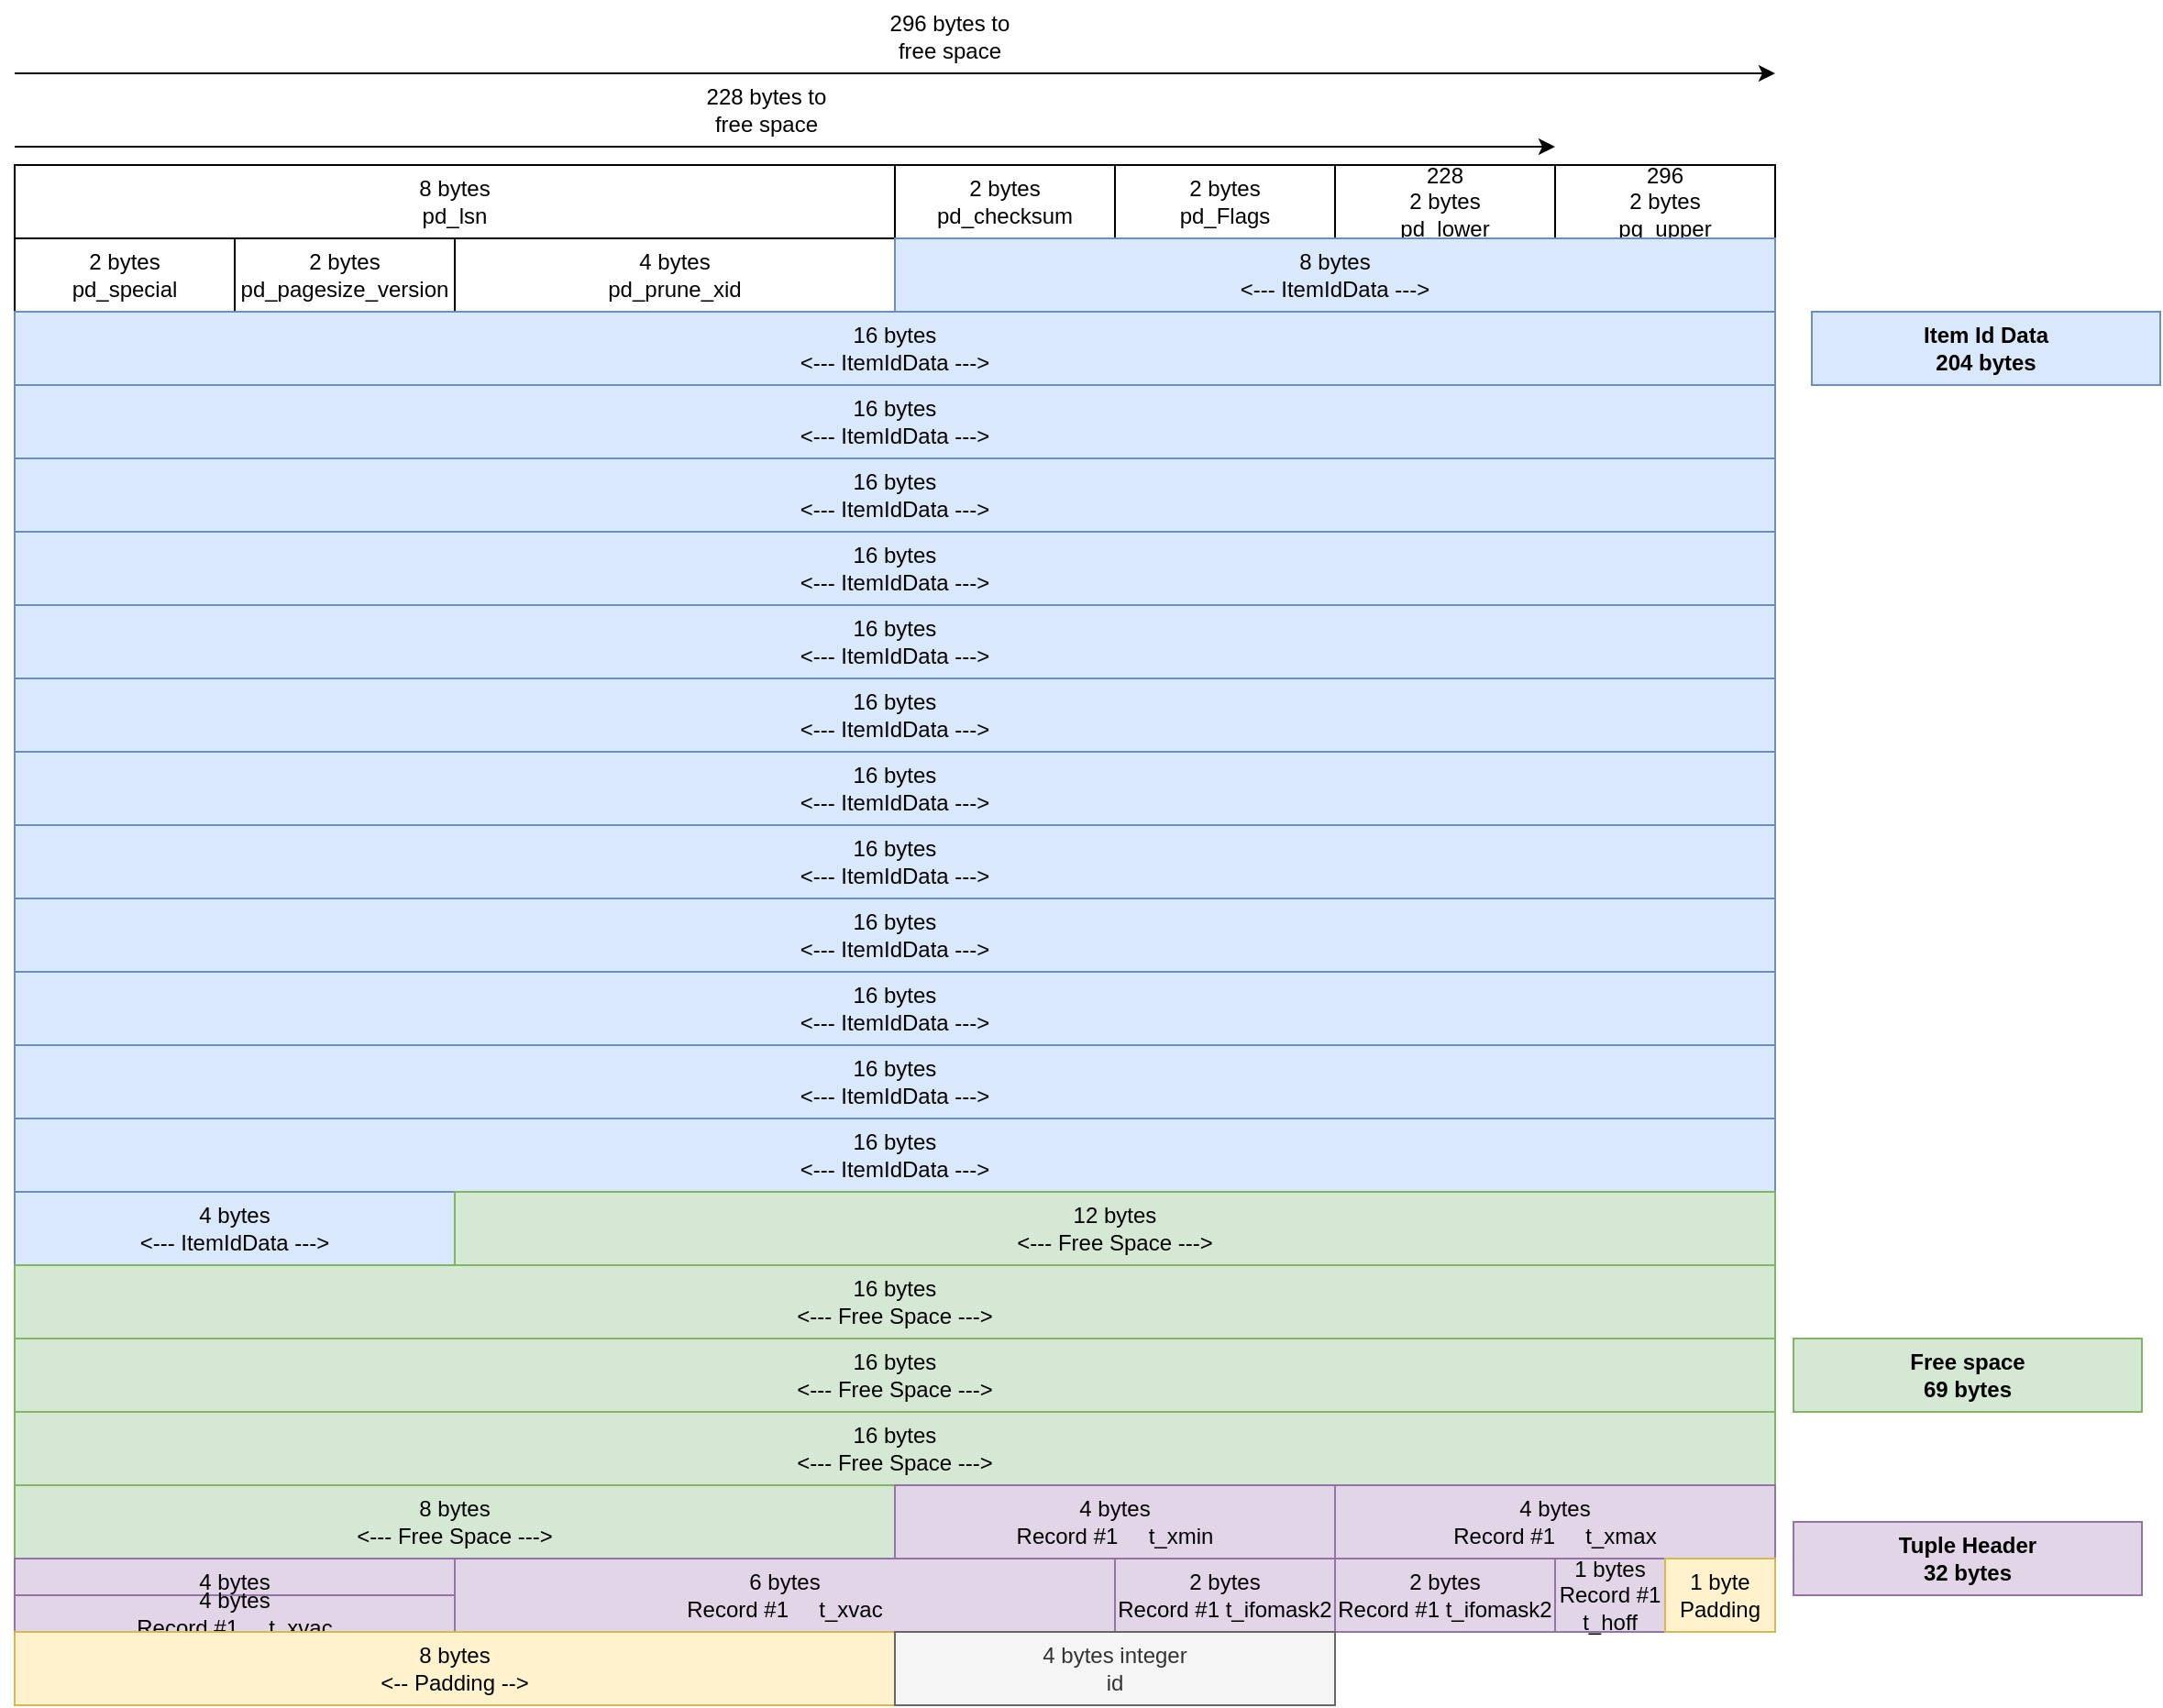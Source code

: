 <mxfile version="13.3.7" type="device" pages="19"><diagram id="pF0n2hkA8rfXeoYsFfBJ" name="Page-1"><mxGraphModel dx="1036" dy="639" grid="1" gridSize="10" guides="1" tooltips="1" connect="1" arrows="1" fold="1" page="1" pageScale="1" pageWidth="1920" pageHeight="1200" math="0" shadow="0"><root><mxCell id="0"/><mxCell id="1" parent="0"/><mxCell id="cE6eCEA9vieogUtnTw2Q-1" value="8 bytes&lt;br&gt;pd_lsn" style="rounded=0;whiteSpace=wrap;html=1;" parent="1" vertex="1"><mxGeometry x="420" y="280" width="480" height="40" as="geometry"/></mxCell><mxCell id="cE6eCEA9vieogUtnTw2Q-2" value="2 bytes&lt;br&gt;pd_checksum" style="rounded=0;whiteSpace=wrap;html=1;" parent="1" vertex="1"><mxGeometry x="900" y="280" width="120" height="40" as="geometry"/></mxCell><mxCell id="cE6eCEA9vieogUtnTw2Q-3" value="2 bytes&lt;br&gt;pd_Flags" style="rounded=0;whiteSpace=wrap;html=1;" parent="1" vertex="1"><mxGeometry x="1020" y="280" width="120" height="40" as="geometry"/></mxCell><mxCell id="cE6eCEA9vieogUtnTw2Q-4" value="228&lt;br&gt;2 bytes&lt;br&gt;pd_lower" style="rounded=0;whiteSpace=wrap;html=1;" parent="1" vertex="1"><mxGeometry x="1140" y="280" width="120" height="40" as="geometry"/></mxCell><mxCell id="cE6eCEA9vieogUtnTw2Q-5" value="296&lt;br&gt;2 bytes&lt;br&gt;pg_upper" style="rounded=0;whiteSpace=wrap;html=1;" parent="1" vertex="1"><mxGeometry x="1260" y="280" width="120" height="40" as="geometry"/></mxCell><mxCell id="cE6eCEA9vieogUtnTw2Q-10" value="2 bytes&lt;br&gt;pd_special" style="rounded=0;whiteSpace=wrap;html=1;" parent="1" vertex="1"><mxGeometry x="420" y="320" width="120" height="40" as="geometry"/></mxCell><mxCell id="cE6eCEA9vieogUtnTw2Q-11" value="2 bytes&lt;br&gt;pd_pagesize_version" style="rounded=0;whiteSpace=wrap;html=1;" parent="1" vertex="1"><mxGeometry x="540" y="320" width="120" height="40" as="geometry"/></mxCell><mxCell id="cE6eCEA9vieogUtnTw2Q-12" value="4 bytes&lt;br&gt;pd_prune_xid" style="rounded=0;whiteSpace=wrap;html=1;" parent="1" vertex="1"><mxGeometry x="660" y="320" width="240" height="40" as="geometry"/></mxCell><mxCell id="cE6eCEA9vieogUtnTw2Q-13" value="8 bytes&lt;br&gt;&amp;lt;--- ItemIdData ---&amp;gt;" style="rounded=0;whiteSpace=wrap;html=1;fillColor=#dae8fc;strokeColor=#6c8ebf;" parent="1" vertex="1"><mxGeometry x="900" y="320" width="480" height="40" as="geometry"/></mxCell><mxCell id="cE6eCEA9vieogUtnTw2Q-14" value="16 bytes&lt;br&gt;&amp;lt;--- ItemIdData ---&amp;gt;" style="rounded=0;whiteSpace=wrap;html=1;fillColor=#dae8fc;strokeColor=#6c8ebf;" parent="1" vertex="1"><mxGeometry x="420" y="360" width="960" height="40" as="geometry"/></mxCell><mxCell id="cE6eCEA9vieogUtnTw2Q-15" value="16 bytes&lt;br&gt;&amp;lt;--- ItemIdData ---&amp;gt;" style="rounded=0;whiteSpace=wrap;html=1;fillColor=#dae8fc;strokeColor=#6c8ebf;" parent="1" vertex="1"><mxGeometry x="420" y="400" width="960" height="40" as="geometry"/></mxCell><mxCell id="cE6eCEA9vieogUtnTw2Q-16" value="16 bytes&lt;br&gt;&amp;lt;--- ItemIdData ---&amp;gt;" style="rounded=0;whiteSpace=wrap;html=1;fillColor=#dae8fc;strokeColor=#6c8ebf;" parent="1" vertex="1"><mxGeometry x="420" y="440" width="960" height="40" as="geometry"/></mxCell><mxCell id="cE6eCEA9vieogUtnTw2Q-17" value="16 bytes&lt;br&gt;&amp;lt;--- ItemIdData ---&amp;gt;" style="rounded=0;whiteSpace=wrap;html=1;fillColor=#dae8fc;strokeColor=#6c8ebf;" parent="1" vertex="1"><mxGeometry x="420" y="480" width="960" height="40" as="geometry"/></mxCell><mxCell id="cE6eCEA9vieogUtnTw2Q-18" value="16 bytes&lt;br&gt;&amp;lt;--- ItemIdData ---&amp;gt;" style="rounded=0;whiteSpace=wrap;html=1;fillColor=#dae8fc;strokeColor=#6c8ebf;" parent="1" vertex="1"><mxGeometry x="420" y="520" width="960" height="40" as="geometry"/></mxCell><mxCell id="cE6eCEA9vieogUtnTw2Q-19" value="16 bytes&lt;br&gt;&amp;lt;--- ItemIdData ---&amp;gt;" style="rounded=0;whiteSpace=wrap;html=1;fillColor=#dae8fc;strokeColor=#6c8ebf;" parent="1" vertex="1"><mxGeometry x="420" y="560" width="960" height="40" as="geometry"/></mxCell><mxCell id="cE6eCEA9vieogUtnTw2Q-20" value="16 bytes&lt;br&gt;&amp;lt;--- ItemIdData ---&amp;gt;" style="rounded=0;whiteSpace=wrap;html=1;fillColor=#dae8fc;strokeColor=#6c8ebf;" parent="1" vertex="1"><mxGeometry x="420" y="600" width="960" height="40" as="geometry"/></mxCell><mxCell id="cE6eCEA9vieogUtnTw2Q-21" value="16 bytes&lt;br&gt;&amp;lt;--- ItemIdData ---&amp;gt;" style="rounded=0;whiteSpace=wrap;html=1;fillColor=#dae8fc;strokeColor=#6c8ebf;" parent="1" vertex="1"><mxGeometry x="420" y="640" width="960" height="40" as="geometry"/></mxCell><mxCell id="cE6eCEA9vieogUtnTw2Q-22" value="16 bytes&lt;br&gt;&amp;lt;--- ItemIdData ---&amp;gt;" style="rounded=0;whiteSpace=wrap;html=1;fillColor=#dae8fc;strokeColor=#6c8ebf;" parent="1" vertex="1"><mxGeometry x="420" y="680" width="960" height="40" as="geometry"/></mxCell><mxCell id="cE6eCEA9vieogUtnTw2Q-23" value="16 bytes&lt;br&gt;&amp;lt;--- ItemIdData ---&amp;gt;" style="rounded=0;whiteSpace=wrap;html=1;fillColor=#dae8fc;strokeColor=#6c8ebf;" parent="1" vertex="1"><mxGeometry x="420" y="720" width="960" height="40" as="geometry"/></mxCell><mxCell id="cE6eCEA9vieogUtnTw2Q-24" value="16 bytes&lt;br&gt;&amp;lt;--- ItemIdData ---&amp;gt;" style="rounded=0;whiteSpace=wrap;html=1;fillColor=#dae8fc;strokeColor=#6c8ebf;" parent="1" vertex="1"><mxGeometry x="420" y="760" width="960" height="40" as="geometry"/></mxCell><mxCell id="cE6eCEA9vieogUtnTw2Q-25" value="16 bytes&lt;br&gt;&amp;lt;--- ItemIdData ---&amp;gt;" style="rounded=0;whiteSpace=wrap;html=1;fillColor=#dae8fc;strokeColor=#6c8ebf;" parent="1" vertex="1"><mxGeometry x="420" y="800" width="960" height="40" as="geometry"/></mxCell><mxCell id="cE6eCEA9vieogUtnTw2Q-26" value="4 bytes&lt;br&gt;&amp;lt;--- ItemIdData ---&amp;gt;" style="rounded=0;whiteSpace=wrap;html=1;fillColor=#dae8fc;strokeColor=#6c8ebf;" parent="1" vertex="1"><mxGeometry x="420" y="840" width="240" height="40" as="geometry"/></mxCell><mxCell id="cE6eCEA9vieogUtnTw2Q-29" value="Item Id Data&lt;br&gt;204 bytes" style="rounded=0;whiteSpace=wrap;html=1;fillColor=#dae8fc;strokeColor=#6c8ebf;fontStyle=1" parent="1" vertex="1"><mxGeometry x="1400" y="360" width="190" height="40" as="geometry"/></mxCell><mxCell id="cE6eCEA9vieogUtnTw2Q-30" value="" style="endArrow=classic;html=1;" parent="1" edge="1"><mxGeometry width="50" height="50" relative="1" as="geometry"><mxPoint x="420" y="270" as="sourcePoint"/><mxPoint x="1260" y="270" as="targetPoint"/></mxGeometry></mxCell><mxCell id="cE6eCEA9vieogUtnTw2Q-31" value="228 bytes to free space" style="text;html=1;strokeColor=none;fillColor=none;align=center;verticalAlign=middle;whiteSpace=wrap;rounded=0;" parent="1" vertex="1"><mxGeometry x="790" y="230" width="80" height="40" as="geometry"/></mxCell><mxCell id="cE6eCEA9vieogUtnTw2Q-32" value="" style="endArrow=classic;html=1;" parent="1" edge="1"><mxGeometry width="50" height="50" relative="1" as="geometry"><mxPoint x="420" y="230" as="sourcePoint"/><mxPoint x="1380" y="230" as="targetPoint"/></mxGeometry></mxCell><mxCell id="cE6eCEA9vieogUtnTw2Q-33" value="296 bytes to free space" style="text;html=1;strokeColor=none;fillColor=none;align=center;verticalAlign=middle;whiteSpace=wrap;rounded=0;" parent="1" vertex="1"><mxGeometry x="890" y="190" width="80" height="40" as="geometry"/></mxCell><mxCell id="cE6eCEA9vieogUtnTw2Q-34" value="12 bytes&lt;br&gt;&amp;lt;--- Free Space ---&amp;gt;" style="rounded=0;whiteSpace=wrap;html=1;fillColor=#d5e8d4;strokeColor=#82b366;" parent="1" vertex="1"><mxGeometry x="660" y="840" width="720" height="40" as="geometry"/></mxCell><mxCell id="cE6eCEA9vieogUtnTw2Q-35" value="16 bytes&lt;br&gt;&amp;lt;--- Free Space ---&amp;gt;" style="rounded=0;whiteSpace=wrap;html=1;fillColor=#d5e8d4;strokeColor=#82b366;" parent="1" vertex="1"><mxGeometry x="420" y="880" width="960" height="40" as="geometry"/></mxCell><mxCell id="cE6eCEA9vieogUtnTw2Q-36" value="16 bytes&lt;br&gt;&amp;lt;--- Free Space ---&amp;gt;" style="rounded=0;whiteSpace=wrap;html=1;fillColor=#d5e8d4;strokeColor=#82b366;" parent="1" vertex="1"><mxGeometry x="420" y="920" width="960" height="40" as="geometry"/></mxCell><mxCell id="cE6eCEA9vieogUtnTw2Q-37" value="16 bytes&lt;br&gt;&amp;lt;--- Free Space ---&amp;gt;" style="rounded=0;whiteSpace=wrap;html=1;fillColor=#d5e8d4;strokeColor=#82b366;" parent="1" vertex="1"><mxGeometry x="420" y="960" width="960" height="40" as="geometry"/></mxCell><mxCell id="cE6eCEA9vieogUtnTw2Q-38" value="8 bytes&lt;br&gt;&amp;lt;--- Free Space ---&amp;gt;" style="rounded=0;whiteSpace=wrap;html=1;fillColor=#d5e8d4;strokeColor=#82b366;" parent="1" vertex="1"><mxGeometry x="420" y="1000" width="480" height="40" as="geometry"/></mxCell><mxCell id="cE6eCEA9vieogUtnTw2Q-39" value="Free space&lt;br&gt;69 bytes" style="rounded=0;whiteSpace=wrap;html=1;fillColor=#d5e8d4;strokeColor=#82b366;fontStyle=1" parent="1" vertex="1"><mxGeometry x="1390" y="920" width="190" height="40" as="geometry"/></mxCell><mxCell id="cE6eCEA9vieogUtnTw2Q-42" value="4 bytes&lt;br&gt;Record #1&amp;nbsp; &amp;nbsp; &amp;nbsp;t_xmin" style="rounded=0;whiteSpace=wrap;html=1;fillColor=#e1d5e7;strokeColor=#9673a6;" parent="1" vertex="1"><mxGeometry x="900" y="1000" width="240" height="40" as="geometry"/></mxCell><mxCell id="cE6eCEA9vieogUtnTw2Q-45" value="4 bytes&lt;br&gt;Record #1&amp;nbsp; &amp;nbsp; &amp;nbsp;t_xmax" style="rounded=0;whiteSpace=wrap;html=1;fillColor=#e1d5e7;strokeColor=#9673a6;" parent="1" vertex="1"><mxGeometry x="1140" y="1000" width="240" height="40" as="geometry"/></mxCell><mxCell id="cE6eCEA9vieogUtnTw2Q-46" value="4 bytes&lt;br&gt;Record #1&amp;nbsp; &amp;nbsp; &amp;nbsp;t_cid" style="rounded=0;whiteSpace=wrap;html=1;fillColor=#e1d5e7;strokeColor=#9673a6;" parent="1" vertex="1"><mxGeometry x="420" y="1040" width="240" height="40" as="geometry"/></mxCell><mxCell id="cE6eCEA9vieogUtnTw2Q-47" value="4 bytes&lt;br&gt;Record #1&amp;nbsp; &amp;nbsp; &amp;nbsp;t_xvac" style="rounded=0;whiteSpace=wrap;html=1;fillColor=#e1d5e7;strokeColor=#9673a6;" parent="1" vertex="1"><mxGeometry x="420" y="1060" width="240" height="20" as="geometry"/></mxCell><mxCell id="cE6eCEA9vieogUtnTw2Q-48" value="6 bytes&lt;br&gt;Record #1&amp;nbsp; &amp;nbsp; &amp;nbsp;t_xvac" style="rounded=0;whiteSpace=wrap;html=1;fillColor=#e1d5e7;strokeColor=#9673a6;" parent="1" vertex="1"><mxGeometry x="660" y="1040" width="360" height="40" as="geometry"/></mxCell><mxCell id="cE6eCEA9vieogUtnTw2Q-49" value="2 bytes&lt;br&gt;Record #1 t_ifomask2" style="rounded=0;whiteSpace=wrap;html=1;fillColor=#e1d5e7;strokeColor=#9673a6;" parent="1" vertex="1"><mxGeometry x="1020" y="1040" width="120" height="40" as="geometry"/></mxCell><mxCell id="cE6eCEA9vieogUtnTw2Q-50" value="2 bytes&lt;br&gt;Record #1 t_ifomask2" style="rounded=0;whiteSpace=wrap;html=1;fillColor=#e1d5e7;strokeColor=#9673a6;" parent="1" vertex="1"><mxGeometry x="1140" y="1040" width="120" height="40" as="geometry"/></mxCell><mxCell id="cE6eCEA9vieogUtnTw2Q-51" value="1 bytes&lt;br&gt;Record #1 t_hoff" style="rounded=0;whiteSpace=wrap;html=1;fillColor=#e1d5e7;strokeColor=#9673a6;" parent="1" vertex="1"><mxGeometry x="1260" y="1040" width="60" height="40" as="geometry"/></mxCell><mxCell id="cE6eCEA9vieogUtnTw2Q-52" value="Tuple Header&lt;br&gt;32 bytes" style="rounded=0;whiteSpace=wrap;html=1;fillColor=#e1d5e7;strokeColor=#9673a6;fontStyle=1" parent="1" vertex="1"><mxGeometry x="1390" y="1020" width="190" height="40" as="geometry"/></mxCell><mxCell id="cE6eCEA9vieogUtnTw2Q-55" value="1 byte&lt;br&gt;Padding" style="rounded=0;whiteSpace=wrap;html=1;fillColor=#fff2cc;strokeColor=#d6b656;" parent="1" vertex="1"><mxGeometry x="1320" y="1040" width="60" height="40" as="geometry"/></mxCell><mxCell id="cE6eCEA9vieogUtnTw2Q-56" value="8 bytes&lt;br&gt;&amp;lt;-- Padding --&amp;gt;" style="rounded=0;whiteSpace=wrap;html=1;fillColor=#fff2cc;strokeColor=#d6b656;" parent="1" vertex="1"><mxGeometry x="420" y="1080" width="480" height="40" as="geometry"/></mxCell><mxCell id="cE6eCEA9vieogUtnTw2Q-57" value="4 bytes integer&lt;br&gt;id" style="rounded=0;whiteSpace=wrap;html=1;fillColor=#f5f5f5;strokeColor=#666666;fontColor=#333333;" parent="1" vertex="1"><mxGeometry x="900" y="1080" width="240" height="40" as="geometry"/></mxCell></root></mxGraphModel></diagram><diagram id="Qa_P2LDJi_fX717YaatW" name="02 - index"><mxGraphModel dx="1502" dy="926" grid="1" gridSize="10" guides="1" tooltips="1" connect="1" arrows="1" fold="1" page="1" pageScale="1" pageWidth="1920" pageHeight="1200" math="0" shadow="0"><root><mxCell id="pJ6YhAwoeI6SpiOWJvRf-0"/><mxCell id="pJ6YhAwoeI6SpiOWJvRf-1" parent="pJ6YhAwoeI6SpiOWJvRf-0"/><mxCell id="ecE1xI2UhGTS5A8yTRis-15" style="edgeStyle=orthogonalEdgeStyle;rounded=0;orthogonalLoop=1;jettySize=auto;html=1;exitX=0.5;exitY=1;exitDx=0;exitDy=0;fontSize=18;" parent="pJ6YhAwoeI6SpiOWJvRf-1" source="pJ6YhAwoeI6SpiOWJvRf-2" target="pJ6YhAwoeI6SpiOWJvRf-3" edge="1"><mxGeometry relative="1" as="geometry"/></mxCell><mxCell id="ecE1xI2UhGTS5A8yTRis-16" style="edgeStyle=orthogonalEdgeStyle;rounded=0;orthogonalLoop=1;jettySize=auto;html=1;exitX=0.5;exitY=1;exitDx=0;exitDy=0;fontSize=18;" parent="pJ6YhAwoeI6SpiOWJvRf-1" source="pJ6YhAwoeI6SpiOWJvRf-2" target="pJ6YhAwoeI6SpiOWJvRf-5" edge="1"><mxGeometry relative="1" as="geometry"/></mxCell><mxCell id="ecE1xI2UhGTS5A8yTRis-17" style="edgeStyle=orthogonalEdgeStyle;rounded=0;orthogonalLoop=1;jettySize=auto;html=1;exitX=0.5;exitY=1;exitDx=0;exitDy=0;fontSize=18;" parent="pJ6YhAwoeI6SpiOWJvRf-1" source="pJ6YhAwoeI6SpiOWJvRf-2" target="pJ6YhAwoeI6SpiOWJvRf-6" edge="1"><mxGeometry relative="1" as="geometry"/></mxCell><mxCell id="ecE1xI2UhGTS5A8yTRis-18" style="edgeStyle=orthogonalEdgeStyle;rounded=0;orthogonalLoop=1;jettySize=auto;html=1;exitX=0.5;exitY=1;exitDx=0;exitDy=0;fontSize=18;" parent="pJ6YhAwoeI6SpiOWJvRf-1" source="pJ6YhAwoeI6SpiOWJvRf-2" target="pJ6YhAwoeI6SpiOWJvRf-7" edge="1"><mxGeometry relative="1" as="geometry"/></mxCell><mxCell id="ecE1xI2UhGTS5A8yTRis-19" style="edgeStyle=orthogonalEdgeStyle;rounded=0;orthogonalLoop=1;jettySize=auto;html=1;exitX=0.5;exitY=1;exitDx=0;exitDy=0;fontSize=18;" parent="pJ6YhAwoeI6SpiOWJvRf-1" source="pJ6YhAwoeI6SpiOWJvRf-2" target="pJ6YhAwoeI6SpiOWJvRf-8" edge="1"><mxGeometry relative="1" as="geometry"/></mxCell><mxCell id="pJ6YhAwoeI6SpiOWJvRf-2" value="page 412&lt;br style=&quot;font-size: 18px;&quot;&gt;root" style="rounded=0;whiteSpace=wrap;html=1;fontSize=18;" parent="pJ6YhAwoeI6SpiOWJvRf-1" vertex="1"><mxGeometry x="1060" y="190" width="410" height="80" as="geometry"/></mxCell><mxCell id="ecE1xI2UhGTS5A8yTRis-1" style="edgeStyle=orthogonalEdgeStyle;rounded=0;orthogonalLoop=1;jettySize=auto;html=1;exitX=0.5;exitY=1;exitDx=0;exitDy=0;entryX=0;entryY=0;entryDx=0;entryDy=0;fontSize=18;" parent="pJ6YhAwoeI6SpiOWJvRf-1" source="pJ6YhAwoeI6SpiOWJvRf-3" target="pJ6YhAwoeI6SpiOWJvRf-11" edge="1"><mxGeometry relative="1" as="geometry"/></mxCell><mxCell id="ecE1xI2UhGTS5A8yTRis-3" style="edgeStyle=orthogonalEdgeStyle;rounded=0;orthogonalLoop=1;jettySize=auto;html=1;exitX=0;exitY=1;exitDx=0;exitDy=0;fontSize=18;" parent="pJ6YhAwoeI6SpiOWJvRf-1" source="pJ6YhAwoeI6SpiOWJvRf-3" target="ecE1xI2UhGTS5A8yTRis-2" edge="1"><mxGeometry relative="1" as="geometry"/></mxCell><mxCell id="pJ6YhAwoeI6SpiOWJvRf-3" value="(3,0)&lt;br&gt;-" style="rounded=0;whiteSpace=wrap;html=1;fontSize=18;" parent="pJ6YhAwoeI6SpiOWJvRf-1" vertex="1"><mxGeometry x="580" y="330" width="130" height="80" as="geometry"/></mxCell><mxCell id="pJ6YhAwoeI6SpiOWJvRf-17" style="edgeStyle=orthogonalEdgeStyle;rounded=0;orthogonalLoop=1;jettySize=auto;html=1;exitX=0.5;exitY=1;exitDx=0;exitDy=0;fontSize=18;" parent="pJ6YhAwoeI6SpiOWJvRf-1" source="pJ6YhAwoeI6SpiOWJvRf-5" target="pJ6YhAwoeI6SpiOWJvRf-11" edge="1"><mxGeometry relative="1" as="geometry"/></mxCell><mxCell id="pJ6YhAwoeI6SpiOWJvRf-18" style="edgeStyle=orthogonalEdgeStyle;rounded=0;orthogonalLoop=1;jettySize=auto;html=1;exitX=0.5;exitY=1;exitDx=0;exitDy=0;fontSize=18;" parent="pJ6YhAwoeI6SpiOWJvRf-1" source="pJ6YhAwoeI6SpiOWJvRf-5" target="pJ6YhAwoeI6SpiOWJvRf-12" edge="1"><mxGeometry relative="1" as="geometry"/></mxCell><mxCell id="pJ6YhAwoeI6SpiOWJvRf-19" style="edgeStyle=orthogonalEdgeStyle;rounded=0;orthogonalLoop=1;jettySize=auto;html=1;exitX=0.5;exitY=1;exitDx=0;exitDy=0;fontSize=18;" parent="pJ6YhAwoeI6SpiOWJvRf-1" source="pJ6YhAwoeI6SpiOWJvRf-5" target="pJ6YhAwoeI6SpiOWJvRf-13" edge="1"><mxGeometry relative="1" as="geometry"/></mxCell><mxCell id="pJ6YhAwoeI6SpiOWJvRf-20" style="edgeStyle=orthogonalEdgeStyle;rounded=0;orthogonalLoop=1;jettySize=auto;html=1;exitX=0.5;exitY=1;exitDx=0;exitDy=0;fontSize=18;" parent="pJ6YhAwoeI6SpiOWJvRf-1" source="pJ6YhAwoeI6SpiOWJvRf-5" target="pJ6YhAwoeI6SpiOWJvRf-14" edge="1"><mxGeometry relative="1" as="geometry"/></mxCell><mxCell id="pJ6YhAwoeI6SpiOWJvRf-5" value="(411, 1)&lt;br&gt;104311" style="rounded=0;whiteSpace=wrap;html=1;fontSize=18;" parent="pJ6YhAwoeI6SpiOWJvRf-1" vertex="1"><mxGeometry x="870" y="330" width="130" height="80" as="geometry"/></mxCell><mxCell id="pJ6YhAwoeI6SpiOWJvRf-6" value="(698, 1)&lt;br&gt;208621" style="rounded=0;whiteSpace=wrap;html=1;fontSize=18;" parent="pJ6YhAwoeI6SpiOWJvRf-1" vertex="1"><mxGeometry x="1030" y="330" width="130" height="80" as="geometry"/></mxCell><mxCell id="pJ6YhAwoeI6SpiOWJvRf-7" value="(984, 1)&lt;br&gt;312931" style="rounded=0;whiteSpace=wrap;html=1;fontSize=18;" parent="pJ6YhAwoeI6SpiOWJvRf-1" vertex="1"><mxGeometry x="1180" y="330" width="130" height="80" as="geometry"/></mxCell><mxCell id="pJ6YhAwoeI6SpiOWJvRf-8" value="(1270, 1)&lt;br&gt;417241" style="rounded=0;whiteSpace=wrap;html=1;fontSize=18;" parent="pJ6YhAwoeI6SpiOWJvRf-1" vertex="1"><mxGeometry x="1330" y="330" width="130" height="80" as="geometry"/></mxCell><mxCell id="pJ6YhAwoeI6SpiOWJvRf-9" value="(1556, 1)&lt;br&gt;" style="rounded=0;whiteSpace=wrap;html=1;fontSize=18;" parent="pJ6YhAwoeI6SpiOWJvRf-1" vertex="1"><mxGeometry x="1480" y="330" width="130" height="80" as="geometry"/></mxCell><mxCell id="pJ6YhAwoeI6SpiOWJvRf-10" value="(1842, 1)&lt;br&gt;" style="rounded=0;whiteSpace=wrap;html=1;fontSize=18;" parent="pJ6YhAwoeI6SpiOWJvRf-1" vertex="1"><mxGeometry x="1630" y="330" width="130" height="80" as="geometry"/></mxCell><mxCell id="pJ6YhAwoeI6SpiOWJvRf-11" value="(287,0)&lt;br&gt;-" style="rounded=0;whiteSpace=wrap;html=1;fontSize=18;" parent="pJ6YhAwoeI6SpiOWJvRf-1" vertex="1"><mxGeometry x="710" y="490" width="130" height="80" as="geometry"/></mxCell><mxCell id="pJ6YhAwoeI6SpiOWJvRf-12" value="(574,1)&lt;br&gt;208621" style="rounded=0;whiteSpace=wrap;html=1;fontSize=18;" parent="pJ6YhAwoeI6SpiOWJvRf-1" vertex="1"><mxGeometry x="1180" y="490" width="130" height="80" as="geometry"/></mxCell><mxCell id="pJ6YhAwoeI6SpiOWJvRf-25" style="edgeStyle=orthogonalEdgeStyle;rounded=0;orthogonalLoop=1;jettySize=auto;html=1;exitX=0.5;exitY=1;exitDx=0;exitDy=0;fontSize=18;" parent="pJ6YhAwoeI6SpiOWJvRf-1" source="pJ6YhAwoeI6SpiOWJvRf-13" target="pJ6YhAwoeI6SpiOWJvRf-21" edge="1"><mxGeometry relative="1" as="geometry"/></mxCell><mxCell id="pJ6YhAwoeI6SpiOWJvRf-26" style="edgeStyle=orthogonalEdgeStyle;rounded=0;orthogonalLoop=1;jettySize=auto;html=1;exitX=0.5;exitY=1;exitDx=0;exitDy=0;fontSize=18;" parent="pJ6YhAwoeI6SpiOWJvRf-1" source="pJ6YhAwoeI6SpiOWJvRf-13" target="pJ6YhAwoeI6SpiOWJvRf-22" edge="1"><mxGeometry relative="1" as="geometry"/></mxCell><mxCell id="pJ6YhAwoeI6SpiOWJvRf-27" style="edgeStyle=orthogonalEdgeStyle;rounded=0;orthogonalLoop=1;jettySize=auto;html=1;exitX=0.5;exitY=1;exitDx=0;exitDy=0;fontSize=18;" parent="pJ6YhAwoeI6SpiOWJvRf-1" source="pJ6YhAwoeI6SpiOWJvRf-13" target="pJ6YhAwoeI6SpiOWJvRf-23" edge="1"><mxGeometry relative="1" as="geometry"/></mxCell><mxCell id="pJ6YhAwoeI6SpiOWJvRf-28" style="edgeStyle=orthogonalEdgeStyle;rounded=0;orthogonalLoop=1;jettySize=auto;html=1;exitX=0.5;exitY=1;exitDx=0;exitDy=0;fontSize=18;" parent="pJ6YhAwoeI6SpiOWJvRf-1" source="pJ6YhAwoeI6SpiOWJvRf-13" target="pJ6YhAwoeI6SpiOWJvRf-24" edge="1"><mxGeometry relative="1" as="geometry"/></mxCell><mxCell id="pJ6YhAwoeI6SpiOWJvRf-30" style="edgeStyle=orthogonalEdgeStyle;rounded=0;orthogonalLoop=1;jettySize=auto;html=1;exitX=0.5;exitY=1;exitDx=0;exitDy=0;fontSize=18;" parent="pJ6YhAwoeI6SpiOWJvRf-1" source="pJ6YhAwoeI6SpiOWJvRf-13" target="pJ6YhAwoeI6SpiOWJvRf-29" edge="1"><mxGeometry relative="1" as="geometry"/></mxCell><mxCell id="pJ6YhAwoeI6SpiOWJvRf-13" value="(288,1)&lt;br&gt;104677" style="rounded=0;whiteSpace=wrap;html=1;fontSize=18;" parent="pJ6YhAwoeI6SpiOWJvRf-1" vertex="1"><mxGeometry x="870" y="490" width="130" height="80" as="geometry"/></mxCell><mxCell id="pJ6YhAwoeI6SpiOWJvRf-14" value="(289,1)&lt;br&gt;105043" style="rounded=0;whiteSpace=wrap;html=1;fontSize=18;" parent="pJ6YhAwoeI6SpiOWJvRf-1" vertex="1"><mxGeometry x="1020" y="490" width="130" height="80" as="geometry"/></mxCell><mxCell id="pJ6YhAwoeI6SpiOWJvRf-21" value="(669, 1)&lt;br&gt;105043" style="rounded=0;whiteSpace=wrap;html=1;fontSize=18;" parent="pJ6YhAwoeI6SpiOWJvRf-1" vertex="1"><mxGeometry x="1470" y="640" width="130" height="80" as="geometry"/></mxCell><mxCell id="pJ6YhAwoeI6SpiOWJvRf-22" value="(666,115)&lt;br&gt;104677" style="rounded=0;whiteSpace=wrap;html=1;fontSize=18;" parent="pJ6YhAwoeI6SpiOWJvRf-1" vertex="1"><mxGeometry x="850" y="640" width="130" height="80" as="geometry"/></mxCell><mxCell id="pJ6YhAwoeI6SpiOWJvRf-23" value="(666,116)&lt;br&gt;104678" style="rounded=0;whiteSpace=wrap;html=1;fontSize=18;" parent="pJ6YhAwoeI6SpiOWJvRf-1" vertex="1"><mxGeometry x="1000" y="640" width="130" height="80" as="geometry"/></mxCell><mxCell id="pJ6YhAwoeI6SpiOWJvRf-24" value="(666,117)&lt;br&gt;104679" style="rounded=0;whiteSpace=wrap;html=1;fontSize=18;" parent="pJ6YhAwoeI6SpiOWJvRf-1" vertex="1"><mxGeometry x="1160" y="640" width="130" height="80" as="geometry"/></mxCell><mxCell id="pJ6YhAwoeI6SpiOWJvRf-29" value="(669,9)&lt;br&gt;105042" style="rounded=0;whiteSpace=wrap;html=1;fontSize=18;" parent="pJ6YhAwoeI6SpiOWJvRf-1" vertex="1"><mxGeometry x="1310" y="640" width="130" height="80" as="geometry"/></mxCell><mxCell id="ecE1xI2UhGTS5A8yTRis-5" style="edgeStyle=orthogonalEdgeStyle;rounded=0;orthogonalLoop=1;jettySize=auto;html=1;exitX=0.5;exitY=1;exitDx=0;exitDy=0;fontSize=18;" parent="pJ6YhAwoeI6SpiOWJvRf-1" source="ecE1xI2UhGTS5A8yTRis-0" target="ecE1xI2UhGTS5A8yTRis-4" edge="1"><mxGeometry relative="1" as="geometry"/></mxCell><mxCell id="ecE1xI2UhGTS5A8yTRis-10" style="edgeStyle=orthogonalEdgeStyle;rounded=0;orthogonalLoop=1;jettySize=auto;html=1;exitX=1;exitY=0.5;exitDx=0;exitDy=0;fontSize=18;" parent="pJ6YhAwoeI6SpiOWJvRf-1" source="ecE1xI2UhGTS5A8yTRis-0" target="ecE1xI2UhGTS5A8yTRis-9" edge="1"><mxGeometry relative="1" as="geometry"/></mxCell><mxCell id="ecE1xI2UhGTS5A8yTRis-14" style="edgeStyle=orthogonalEdgeStyle;rounded=0;orthogonalLoop=1;jettySize=auto;html=1;exitX=0.5;exitY=1;exitDx=0;exitDy=0;fontSize=18;" parent="pJ6YhAwoeI6SpiOWJvRf-1" source="ecE1xI2UhGTS5A8yTRis-0" target="ecE1xI2UhGTS5A8yTRis-12" edge="1"><mxGeometry relative="1" as="geometry"/></mxCell><mxCell id="ecE1xI2UhGTS5A8yTRis-0" value="(2,1)&lt;br&gt;367" style="rounded=0;whiteSpace=wrap;html=1;fontSize=18;" parent="pJ6YhAwoeI6SpiOWJvRf-1" vertex="1"><mxGeometry x="360" y="490" width="130" height="80" as="geometry"/></mxCell><mxCell id="ecE1xI2UhGTS5A8yTRis-2" value="" style="rounded=0;whiteSpace=wrap;html=1;fontSize=18;" parent="pJ6YhAwoeI6SpiOWJvRf-1" vertex="1"><mxGeometry x="180" y="490" width="130" height="80" as="geometry"/></mxCell><mxCell id="ecE1xI2UhGTS5A8yTRis-4" value="(2,53)&lt;br&gt;367" style="rounded=0;whiteSpace=wrap;html=1;fontSize=18;" parent="pJ6YhAwoeI6SpiOWJvRf-1" vertex="1"><mxGeometry x="280" y="640" width="130" height="80" as="geometry"/></mxCell><mxCell id="ecE1xI2UhGTS5A8yTRis-6" value="(4,1)&lt;br&gt;733" style="rounded=0;whiteSpace=wrap;html=1;fontSize=18;" parent="pJ6YhAwoeI6SpiOWJvRf-1" vertex="1"><mxGeometry x="600" y="640" width="130" height="80" as="geometry"/></mxCell><mxCell id="ecE1xI2UhGTS5A8yTRis-11" style="edgeStyle=orthogonalEdgeStyle;rounded=0;orthogonalLoop=1;jettySize=auto;html=1;exitX=0.5;exitY=1;exitDx=0;exitDy=0;fontSize=18;" parent="pJ6YhAwoeI6SpiOWJvRf-1" source="ecE1xI2UhGTS5A8yTRis-9" target="ecE1xI2UhGTS5A8yTRis-6" edge="1"><mxGeometry relative="1" as="geometry"/></mxCell><mxCell id="ecE1xI2UhGTS5A8yTRis-9" value="(4,1)&lt;br&gt;367" style="rounded=0;whiteSpace=wrap;html=1;fontSize=18;" parent="pJ6YhAwoeI6SpiOWJvRf-1" vertex="1"><mxGeometry x="570" y="490" width="130" height="80" as="geometry"/></mxCell><mxCell id="ecE1xI2UhGTS5A8yTRis-13" style="edgeStyle=orthogonalEdgeStyle;rounded=0;orthogonalLoop=1;jettySize=auto;html=1;exitX=1;exitY=0.5;exitDx=0;exitDy=0;fontSize=18;" parent="pJ6YhAwoeI6SpiOWJvRf-1" source="ecE1xI2UhGTS5A8yTRis-12" target="ecE1xI2UhGTS5A8yTRis-6" edge="1"><mxGeometry relative="1" as="geometry"/></mxCell><mxCell id="ecE1xI2UhGTS5A8yTRis-12" value="(2,53)&lt;br&gt;732" style="rounded=0;whiteSpace=wrap;html=1;fontSize=18;" parent="pJ6YhAwoeI6SpiOWJvRf-1" vertex="1"><mxGeometry x="440" y="640" width="130" height="80" as="geometry"/></mxCell></root></mxGraphModel></diagram><diagram id="baAZf5h8edra82wLYJUD" name="Page-3"><mxGraphModel dx="1502" dy="2126" grid="1" gridSize="10" guides="1" tooltips="1" connect="1" arrows="1" fold="1" page="1" pageScale="1" pageWidth="1920" pageHeight="1200" math="0" shadow="0"><root><mxCell id="ZgNHY3JxkDwi09O5No5y-0"/><mxCell id="ZgNHY3JxkDwi09O5No5y-1" parent="ZgNHY3JxkDwi09O5No5y-0"/><mxCell id="_qRlwpIyxun68cbUXvJ1-49" value="page 412&lt;br style=&quot;font-size: 18px;&quot;&gt;root" style="rounded=0;whiteSpace=wrap;html=1;fontSize=18;" parent="ZgNHY3JxkDwi09O5No5y-1" vertex="1"><mxGeometry x="1700" y="-80" width="410" height="80" as="geometry"/></mxCell><mxCell id="_qRlwpIyxun68cbUXvJ1-61" value="(1556, 1)&lt;br&gt;" style="rounded=0;whiteSpace=wrap;html=1;fontSize=18;" parent="ZgNHY3JxkDwi09O5No5y-1" vertex="1"><mxGeometry x="2120" y="60" width="130" height="80" as="geometry"/></mxCell><mxCell id="_qRlwpIyxun68cbUXvJ1-62" value="(1842, 1)&lt;br&gt;" style="rounded=0;whiteSpace=wrap;html=1;fontSize=18;" parent="ZgNHY3JxkDwi09O5No5y-1" vertex="1"><mxGeometry x="2270" y="60" width="130" height="80" as="geometry"/></mxCell><mxCell id="_qRlwpIyxun68cbUXvJ1-88" value="Page 411" style="rounded=0;whiteSpace=wrap;html=1;fontSize=18;" parent="ZgNHY3JxkDwi09O5No5y-1" vertex="1"><mxGeometry x="1185" y="510" width="365" height="50" as="geometry"/></mxCell><mxCell id="_qRlwpIyxun68cbUXvJ1-132" style="edgeStyle=orthogonalEdgeStyle;rounded=0;orthogonalLoop=1;jettySize=auto;html=1;exitX=0.5;exitY=1;exitDx=0;exitDy=0;fontSize=15;" parent="ZgNHY3JxkDwi09O5No5y-1" source="_qRlwpIyxun68cbUXvJ1-90" target="_qRlwpIyxun68cbUXvJ1-118" edge="1"><mxGeometry relative="1" as="geometry"/></mxCell><mxCell id="_qRlwpIyxun68cbUXvJ1-90" value="288&lt;br style=&quot;font-size: 11px;&quot;&gt;&amp;gt;= 104677" style="rounded=0;whiteSpace=wrap;html=1;fontSize=11;" parent="ZgNHY3JxkDwi09O5No5y-1" vertex="1"><mxGeometry x="1255" y="560" width="70" height="50" as="geometry"/></mxCell><mxCell id="_qRlwpIyxun68cbUXvJ1-93" value="....." style="rounded=0;whiteSpace=wrap;html=1;fontSize=11;" parent="ZgNHY3JxkDwi09O5No5y-1" vertex="1"><mxGeometry x="1325" y="560" width="70" height="50" as="geometry"/></mxCell><mxCell id="_qRlwpIyxun68cbUXvJ1-97" value="Page 698" style="rounded=0;whiteSpace=wrap;html=1;fontSize=18;" parent="ZgNHY3JxkDwi09O5No5y-1" vertex="1"><mxGeometry x="1785" y="510" width="280" height="50" as="geometry"/></mxCell><mxCell id="_qRlwpIyxun68cbUXvJ1-99" value="575&lt;br style=&quot;font-size: 11px;&quot;&gt;&amp;gt;= 208987" style="rounded=0;whiteSpace=wrap;html=1;fontSize=11;" parent="ZgNHY3JxkDwi09O5No5y-1" vertex="1"><mxGeometry x="1855" y="560" width="70" height="50" as="geometry"/></mxCell><mxCell id="_qRlwpIyxun68cbUXvJ1-100" value="....." style="rounded=0;whiteSpace=wrap;html=1;fontSize=11;" parent="ZgNHY3JxkDwi09O5No5y-1" vertex="1"><mxGeometry x="1925" y="560" width="70" height="50" as="geometry"/></mxCell><mxCell id="_qRlwpIyxun68cbUXvJ1-101" value="...." style="rounded=0;whiteSpace=wrap;html=1;fontSize=11;" parent="ZgNHY3JxkDwi09O5No5y-1" vertex="1"><mxGeometry x="1995" y="560" width="70" height="50" as="geometry"/></mxCell><mxCell id="_qRlwpIyxun68cbUXvJ1-105" value="Page 574" style="rounded=0;whiteSpace=wrap;html=1;fontSize=18;" parent="ZgNHY3JxkDwi09O5No5y-1" vertex="1"><mxGeometry x="1810" y="690" width="210" height="50" as="geometry"/></mxCell><mxCell id="_qRlwpIyxun68cbUXvJ1-106" value="412 Root" style="rounded=0;whiteSpace=wrap;html=1;fontSize=18;" parent="ZgNHY3JxkDwi09O5No5y-1" vertex="1"><mxGeometry x="1212" y="290" width="280" height="50" as="geometry"/></mxCell><mxCell id="_qRlwpIyxun68cbUXvJ1-148" style="edgeStyle=orthogonalEdgeStyle;rounded=0;orthogonalLoop=1;jettySize=auto;html=1;exitX=0.5;exitY=1;exitDx=0;exitDy=0;fontSize=16;" parent="ZgNHY3JxkDwi09O5No5y-1" source="_qRlwpIyxun68cbUXvJ1-107" target="_qRlwpIyxun68cbUXvJ1-122" edge="1"><mxGeometry relative="1" as="geometry"/></mxCell><mxCell id="_qRlwpIyxun68cbUXvJ1-107" value="3&lt;br style=&quot;font-size: 14px;&quot;&gt;-" style="rounded=0;whiteSpace=wrap;html=1;fontSize=14;" parent="ZgNHY3JxkDwi09O5No5y-1" vertex="1"><mxGeometry x="1212" y="340" width="70" height="50" as="geometry"/></mxCell><mxCell id="_qRlwpIyxun68cbUXvJ1-112" style="edgeStyle=orthogonalEdgeStyle;rounded=0;orthogonalLoop=1;jettySize=auto;html=1;exitX=0.5;exitY=1;exitDx=0;exitDy=0;fontSize=18;" parent="ZgNHY3JxkDwi09O5No5y-1" source="_qRlwpIyxun68cbUXvJ1-108" target="_qRlwpIyxun68cbUXvJ1-88" edge="1"><mxGeometry relative="1" as="geometry"/></mxCell><mxCell id="_qRlwpIyxun68cbUXvJ1-108" value="411&lt;br style=&quot;font-size: 14px;&quot;&gt;&amp;gt; 104311" style="rounded=0;whiteSpace=wrap;html=1;fontSize=14;" parent="ZgNHY3JxkDwi09O5No5y-1" vertex="1"><mxGeometry x="1282" y="340" width="70" height="50" as="geometry"/></mxCell><mxCell id="_qRlwpIyxun68cbUXvJ1-117" style="edgeStyle=orthogonalEdgeStyle;rounded=0;orthogonalLoop=1;jettySize=auto;html=1;exitX=0.5;exitY=1;exitDx=0;exitDy=0;fontSize=14;" parent="ZgNHY3JxkDwi09O5No5y-1" source="_qRlwpIyxun68cbUXvJ1-109" target="_qRlwpIyxun68cbUXvJ1-97" edge="1"><mxGeometry relative="1" as="geometry"/></mxCell><mxCell id="_qRlwpIyxun68cbUXvJ1-109" value="698&lt;br style=&quot;font-size: 14px&quot;&gt;&amp;gt; 208621" style="rounded=0;whiteSpace=wrap;html=1;fontSize=14;" parent="ZgNHY3JxkDwi09O5No5y-1" vertex="1"><mxGeometry x="1352" y="340" width="70" height="50" as="geometry"/></mxCell><mxCell id="_qRlwpIyxun68cbUXvJ1-110" value="...." style="rounded=0;whiteSpace=wrap;html=1;fontSize=14;" parent="ZgNHY3JxkDwi09O5No5y-1" vertex="1"><mxGeometry x="1422" y="340" width="70" height="50" as="geometry"/></mxCell><mxCell id="_qRlwpIyxun68cbUXvJ1-114" value="(1328,125)&lt;br&gt;208621" style="rounded=0;whiteSpace=wrap;html=1;fontSize=14;" parent="ZgNHY3JxkDwi09O5No5y-1" vertex="1"><mxGeometry x="1810" y="740" width="70" height="50" as="geometry"/></mxCell><mxCell id="_qRlwpIyxun68cbUXvJ1-115" value="....." style="rounded=0;whiteSpace=wrap;html=1;fontSize=18;" parent="ZgNHY3JxkDwi09O5No5y-1" vertex="1"><mxGeometry x="1880" y="740" width="70" height="50" as="geometry"/></mxCell><mxCell id="_qRlwpIyxun68cbUXvJ1-116" value="(1331,19)&lt;br&gt;208986" style="rounded=0;whiteSpace=wrap;html=1;fontSize=16;" parent="ZgNHY3JxkDwi09O5No5y-1" vertex="1"><mxGeometry x="1950" y="740" width="70" height="50" as="geometry"/></mxCell><mxCell id="_qRlwpIyxun68cbUXvJ1-118" value="Page 288" style="rounded=0;whiteSpace=wrap;html=1;fontSize=18;" parent="ZgNHY3JxkDwi09O5No5y-1" vertex="1"><mxGeometry x="1315" y="690" width="210" height="50" as="geometry"/></mxCell><mxCell id="_qRlwpIyxun68cbUXvJ1-119" value="(666,115)&lt;br&gt;104677" style="rounded=0;whiteSpace=wrap;html=1;fontSize=14;" parent="ZgNHY3JxkDwi09O5No5y-1" vertex="1"><mxGeometry x="1315" y="740" width="70" height="50" as="geometry"/></mxCell><mxCell id="_qRlwpIyxun68cbUXvJ1-120" value="....." style="rounded=0;whiteSpace=wrap;html=1;fontSize=18;" parent="ZgNHY3JxkDwi09O5No5y-1" vertex="1"><mxGeometry x="1385" y="740" width="70" height="50" as="geometry"/></mxCell><mxCell id="_qRlwpIyxun68cbUXvJ1-121" value="(669, 9)&lt;br style=&quot;font-size: 15px;&quot;&gt;105042" style="rounded=0;whiteSpace=wrap;html=1;fontSize=15;" parent="ZgNHY3JxkDwi09O5No5y-1" vertex="1"><mxGeometry x="1455" y="740" width="70" height="50" as="geometry"/></mxCell><mxCell id="_qRlwpIyxun68cbUXvJ1-122" value="Page 3" style="rounded=0;whiteSpace=wrap;html=1;fontSize=18;" parent="ZgNHY3JxkDwi09O5No5y-1" vertex="1"><mxGeometry x="855" y="510" width="210" height="50" as="geometry"/></mxCell><mxCell id="_qRlwpIyxun68cbUXvJ1-147" style="edgeStyle=orthogonalEdgeStyle;rounded=0;orthogonalLoop=1;jettySize=auto;html=1;exitX=0.5;exitY=1;exitDx=0;exitDy=0;fontSize=16;" parent="ZgNHY3JxkDwi09O5No5y-1" source="_qRlwpIyxun68cbUXvJ1-124" target="_qRlwpIyxun68cbUXvJ1-143" edge="1"><mxGeometry relative="1" as="geometry"/></mxCell><mxCell id="_qRlwpIyxun68cbUXvJ1-124" value="1&lt;br style=&quot;font-size: 11px;&quot;&gt;-" style="rounded=0;whiteSpace=wrap;html=1;fontSize=11;" parent="ZgNHY3JxkDwi09O5No5y-1" vertex="1"><mxGeometry x="855" y="560" width="70" height="50" as="geometry"/></mxCell><mxCell id="_qRlwpIyxun68cbUXvJ1-171" style="edgeStyle=orthogonalEdgeStyle;rounded=0;orthogonalLoop=1;jettySize=auto;html=1;exitX=0.5;exitY=1;exitDx=0;exitDy=0;fontSize=11;" parent="ZgNHY3JxkDwi09O5No5y-1" source="_qRlwpIyxun68cbUXvJ1-125" target="_qRlwpIyxun68cbUXvJ1-166" edge="1"><mxGeometry relative="1" as="geometry"/></mxCell><mxCell id="_qRlwpIyxun68cbUXvJ1-125" value="2&lt;br style=&quot;font-size: 11px;&quot;&gt;&amp;gt;= 367" style="rounded=0;whiteSpace=wrap;html=1;fontSize=11;" parent="ZgNHY3JxkDwi09O5No5y-1" vertex="1"><mxGeometry x="925" y="560" width="70" height="50" as="geometry"/></mxCell><mxCell id="q_S3BlAfjR5MnAgT7mx2-2" style="edgeStyle=orthogonalEdgeStyle;rounded=0;orthogonalLoop=1;jettySize=auto;html=1;exitX=0.5;exitY=1;exitDx=0;exitDy=0;entryX=0.25;entryY=0;entryDx=0;entryDy=0;fontSize=16;" parent="ZgNHY3JxkDwi09O5No5y-1" source="_qRlwpIyxun68cbUXvJ1-126" target="_qRlwpIyxun68cbUXvJ1-133" edge="1"><mxGeometry relative="1" as="geometry"/></mxCell><mxCell id="_qRlwpIyxun68cbUXvJ1-126" value="287&lt;br style=&quot;font-size: 11px;&quot;&gt;104311" style="rounded=0;whiteSpace=wrap;html=1;fontSize=11;" parent="ZgNHY3JxkDwi09O5No5y-1" vertex="1"><mxGeometry x="995" y="560" width="70" height="50" as="geometry"/></mxCell><mxCell id="_qRlwpIyxun68cbUXvJ1-133" value="Page 287" style="rounded=0;whiteSpace=wrap;html=1;fontSize=18;" parent="ZgNHY3JxkDwi09O5No5y-1" vertex="1"><mxGeometry x="1085" y="690" width="210" height="50" as="geometry"/></mxCell><mxCell id="_qRlwpIyxun68cbUXvJ1-134" value="(664, 63)&lt;br&gt;104311" style="rounded=0;whiteSpace=wrap;html=1;fontSize=14;" parent="ZgNHY3JxkDwi09O5No5y-1" vertex="1"><mxGeometry x="1085" y="740" width="70" height="50" as="geometry"/></mxCell><mxCell id="_qRlwpIyxun68cbUXvJ1-135" value="....." style="rounded=0;whiteSpace=wrap;html=1;fontSize=18;" parent="ZgNHY3JxkDwi09O5No5y-1" vertex="1"><mxGeometry x="1155" y="740" width="70" height="50" as="geometry"/></mxCell><mxCell id="_qRlwpIyxun68cbUXvJ1-136" value="(666,114)&lt;br&gt;104676" style="rounded=0;whiteSpace=wrap;html=1;fontSize=15;" parent="ZgNHY3JxkDwi09O5No5y-1" vertex="1"><mxGeometry x="1225" y="740" width="70" height="50" as="geometry"/></mxCell><mxCell id="_qRlwpIyxun68cbUXvJ1-154" style="edgeStyle=orthogonalEdgeStyle;rounded=0;orthogonalLoop=1;jettySize=auto;html=1;exitX=0.5;exitY=1;exitDx=0;exitDy=0;fontSize=16;" parent="ZgNHY3JxkDwi09O5No5y-1" source="_qRlwpIyxun68cbUXvJ1-138" target="_qRlwpIyxun68cbUXvJ1-105" edge="1"><mxGeometry relative="1" as="geometry"/></mxCell><mxCell id="_qRlwpIyxun68cbUXvJ1-138" value="574&lt;br style=&quot;font-size: 11px;&quot;&gt;-" style="rounded=0;whiteSpace=wrap;html=1;fontSize=11;" parent="ZgNHY3JxkDwi09O5No5y-1" vertex="1"><mxGeometry x="1785" y="560" width="70" height="50" as="geometry"/></mxCell><mxCell id="_qRlwpIyxun68cbUXvJ1-153" style="edgeStyle=orthogonalEdgeStyle;rounded=0;orthogonalLoop=1;jettySize=auto;html=1;exitX=0.5;exitY=1;exitDx=0;exitDy=0;fontSize=16;" parent="ZgNHY3JxkDwi09O5No5y-1" source="_qRlwpIyxun68cbUXvJ1-140" target="_qRlwpIyxun68cbUXvJ1-133" edge="1"><mxGeometry relative="1" as="geometry"/></mxCell><mxCell id="_qRlwpIyxun68cbUXvJ1-140" value="287&lt;br style=&quot;font-size: 11px;&quot;&gt;-" style="rounded=0;whiteSpace=wrap;html=1;fontSize=11;" parent="ZgNHY3JxkDwi09O5No5y-1" vertex="1"><mxGeometry x="1185" y="560" width="70" height="50" as="geometry"/></mxCell><mxCell id="_qRlwpIyxun68cbUXvJ1-143" value="Page 1" style="rounded=0;whiteSpace=wrap;html=1;fontSize=18;" parent="ZgNHY3JxkDwi09O5No5y-1" vertex="1"><mxGeometry x="450" y="690" width="280" height="50" as="geometry"/></mxCell><mxCell id="_qRlwpIyxun68cbUXvJ1-144" value="(0,1)&lt;br&gt;1" style="rounded=0;whiteSpace=wrap;html=1;fontSize=14;" parent="ZgNHY3JxkDwi09O5No5y-1" vertex="1"><mxGeometry x="450" y="740" width="70" height="50" as="geometry"/></mxCell><mxCell id="_qRlwpIyxun68cbUXvJ1-145" value="....." style="rounded=0;whiteSpace=wrap;html=1;fontSize=18;" parent="ZgNHY3JxkDwi09O5No5y-1" vertex="1"><mxGeometry x="590" y="740" width="70" height="50" as="geometry"/></mxCell><mxCell id="_qRlwpIyxun68cbUXvJ1-150" value="(2,52)&lt;br&gt;366" style="rounded=0;whiteSpace=wrap;html=1;fontSize=18;" parent="ZgNHY3JxkDwi09O5No5y-1" vertex="1"><mxGeometry x="660" y="740" width="70" height="50" as="geometry"/></mxCell><mxCell id="_qRlwpIyxun68cbUXvJ1-155" value="Page 573" style="rounded=0;whiteSpace=wrap;html=1;fontSize=18;" parent="ZgNHY3JxkDwi09O5No5y-1" vertex="1"><mxGeometry x="1550" y="690" width="210" height="50" as="geometry"/></mxCell><mxCell id="_qRlwpIyxun68cbUXvJ1-156" value="(1326,73)&lt;br style=&quot;font-size: 14px&quot;&gt;208255" style="rounded=0;whiteSpace=wrap;html=1;fontSize=14;" parent="ZgNHY3JxkDwi09O5No5y-1" vertex="1"><mxGeometry x="1550" y="740" width="70" height="50" as="geometry"/></mxCell><mxCell id="_qRlwpIyxun68cbUXvJ1-157" value="....." style="rounded=0;whiteSpace=wrap;html=1;fontSize=18;" parent="ZgNHY3JxkDwi09O5No5y-1" vertex="1"><mxGeometry x="1620" y="740" width="70" height="50" as="geometry"/></mxCell><mxCell id="_qRlwpIyxun68cbUXvJ1-158" value="(1328,124)&lt;br style=&quot;font-size: 13px&quot;&gt;208620" style="rounded=0;whiteSpace=wrap;html=1;fontSize=13;" parent="ZgNHY3JxkDwi09O5No5y-1" vertex="1"><mxGeometry x="1690" y="740" width="70" height="50" as="geometry"/></mxCell><mxCell id="_qRlwpIyxun68cbUXvJ1-160" style="edgeStyle=orthogonalEdgeStyle;rounded=0;orthogonalLoop=1;jettySize=auto;html=1;exitX=0.5;exitY=1;exitDx=0;exitDy=0;fontSize=16;" parent="ZgNHY3JxkDwi09O5No5y-1" source="_qRlwpIyxun68cbUXvJ1-159" target="_qRlwpIyxun68cbUXvJ1-155" edge="1"><mxGeometry relative="1" as="geometry"/></mxCell><mxCell id="_qRlwpIyxun68cbUXvJ1-159" value="573&lt;br style=&quot;font-size: 11px;&quot;&gt;&amp;gt;= 208255" style="rounded=0;whiteSpace=wrap;html=1;fontSize=11;" parent="ZgNHY3JxkDwi09O5No5y-1" vertex="1"><mxGeometry x="1395" y="560" width="70" height="50" as="geometry"/></mxCell><mxCell id="_qRlwpIyxun68cbUXvJ1-161" value="574&lt;br style=&quot;font-size: 11px;&quot;&gt;208621" style="rounded=0;whiteSpace=wrap;html=1;fontSize=11;" parent="ZgNHY3JxkDwi09O5No5y-1" vertex="1"><mxGeometry x="1492" y="560" width="70" height="50" as="geometry"/></mxCell><mxCell id="_qRlwpIyxun68cbUXvJ1-163" value="(0,2)&lt;br&gt;2" style="rounded=0;whiteSpace=wrap;html=1;fontSize=14;" parent="ZgNHY3JxkDwi09O5No5y-1" vertex="1"><mxGeometry x="520" y="740" width="70" height="50" as="geometry"/></mxCell><mxCell id="_qRlwpIyxun68cbUXvJ1-166" value="Page 2" style="rounded=0;whiteSpace=wrap;html=1;fontSize=18;" parent="ZgNHY3JxkDwi09O5No5y-1" vertex="1"><mxGeometry x="760" y="690" width="280" height="50" as="geometry"/></mxCell><mxCell id="_qRlwpIyxun68cbUXvJ1-167" value="(2, 53)&lt;br&gt;367" style="rounded=0;whiteSpace=wrap;html=1;fontSize=14;" parent="ZgNHY3JxkDwi09O5No5y-1" vertex="1"><mxGeometry x="760" y="740" width="70" height="50" as="geometry"/></mxCell><mxCell id="_qRlwpIyxun68cbUXvJ1-168" value="....." style="rounded=0;whiteSpace=wrap;html=1;fontSize=18;" parent="ZgNHY3JxkDwi09O5No5y-1" vertex="1"><mxGeometry x="900" y="740" width="70" height="50" as="geometry"/></mxCell><mxCell id="_qRlwpIyxun68cbUXvJ1-169" value="(4,104)&lt;br&gt;732" style="rounded=0;whiteSpace=wrap;html=1;fontSize=18;" parent="ZgNHY3JxkDwi09O5No5y-1" vertex="1"><mxGeometry x="970" y="740" width="70" height="50" as="geometry"/></mxCell><mxCell id="_qRlwpIyxun68cbUXvJ1-170" value="(2,54)&lt;br&gt;368" style="rounded=0;whiteSpace=wrap;html=1;fontSize=14;" parent="ZgNHY3JxkDwi09O5No5y-1" vertex="1"><mxGeometry x="830" y="740" width="70" height="50" as="geometry"/></mxCell></root></mxGraphModel></diagram><diagram id="3r4A01jGz5pjDGHe0jdg" name="04 - index"><mxGraphModel dx="1502" dy="926" grid="1" gridSize="10" guides="1" tooltips="1" connect="1" arrows="1" fold="1" page="1" pageScale="1" pageWidth="1920" pageHeight="1200" math="0" shadow="0"><root><mxCell id="DPMUw0CH1QzmPeLCx3p9-0"/><mxCell id="DPMUw0CH1QzmPeLCx3p9-1" parent="DPMUw0CH1QzmPeLCx3p9-0"/><mxCell id="DPMUw0CH1QzmPeLCx3p9-2" value="8 bytes&lt;br&gt;pd_lsn" style="rounded=0;whiteSpace=wrap;html=1;" parent="DPMUw0CH1QzmPeLCx3p9-1" vertex="1"><mxGeometry x="420" y="280" width="480" height="40" as="geometry"/></mxCell><mxCell id="DPMUw0CH1QzmPeLCx3p9-3" value="2 bytes&lt;br&gt;pd_checksum" style="rounded=0;whiteSpace=wrap;html=1;" parent="DPMUw0CH1QzmPeLCx3p9-1" vertex="1"><mxGeometry x="900" y="280" width="120" height="40" as="geometry"/></mxCell><mxCell id="DPMUw0CH1QzmPeLCx3p9-4" value="2 bytes&lt;br&gt;pd_Flags" style="rounded=0;whiteSpace=wrap;html=1;" parent="DPMUw0CH1QzmPeLCx3p9-1" vertex="1"><mxGeometry x="1020" y="280" width="120" height="40" as="geometry"/></mxCell><mxCell id="DPMUw0CH1QzmPeLCx3p9-5" value="228&lt;br&gt;2 bytes&lt;br&gt;pd_lower" style="rounded=0;whiteSpace=wrap;html=1;" parent="DPMUw0CH1QzmPeLCx3p9-1" vertex="1"><mxGeometry x="1140" y="280" width="120" height="40" as="geometry"/></mxCell><mxCell id="DPMUw0CH1QzmPeLCx3p9-6" value="296&lt;br&gt;2 bytes&lt;br&gt;pg_upper" style="rounded=0;whiteSpace=wrap;html=1;" parent="DPMUw0CH1QzmPeLCx3p9-1" vertex="1"><mxGeometry x="1260" y="280" width="120" height="40" as="geometry"/></mxCell><mxCell id="DPMUw0CH1QzmPeLCx3p9-7" value="2 bytes&lt;br&gt;pd_special" style="rounded=0;whiteSpace=wrap;html=1;" parent="DPMUw0CH1QzmPeLCx3p9-1" vertex="1"><mxGeometry x="420" y="320" width="120" height="40" as="geometry"/></mxCell><mxCell id="DPMUw0CH1QzmPeLCx3p9-8" value="2 bytes&lt;br&gt;pd_pagesize_version" style="rounded=0;whiteSpace=wrap;html=1;" parent="DPMUw0CH1QzmPeLCx3p9-1" vertex="1"><mxGeometry x="540" y="320" width="120" height="40" as="geometry"/></mxCell><mxCell id="DPMUw0CH1QzmPeLCx3p9-9" value="4 bytes&lt;br&gt;pd_prune_xid" style="rounded=0;whiteSpace=wrap;html=1;" parent="DPMUw0CH1QzmPeLCx3p9-1" vertex="1"><mxGeometry x="660" y="320" width="240" height="40" as="geometry"/></mxCell><mxCell id="DPMUw0CH1QzmPeLCx3p9-10" value="8 bytes&lt;br&gt;&amp;lt;--- ItemIdData ---&amp;gt;" style="rounded=0;whiteSpace=wrap;html=1;fillColor=#dae8fc;strokeColor=#6c8ebf;" parent="DPMUw0CH1QzmPeLCx3p9-1" vertex="1"><mxGeometry x="900" y="320" width="480" height="40" as="geometry"/></mxCell><mxCell id="DPMUw0CH1QzmPeLCx3p9-11" value="16 bytes&lt;br&gt;&amp;lt;--- ItemIdData ---&amp;gt;" style="rounded=0;whiteSpace=wrap;html=1;fillColor=#dae8fc;strokeColor=#6c8ebf;" parent="DPMUw0CH1QzmPeLCx3p9-1" vertex="1"><mxGeometry x="420" y="360" width="960" height="40" as="geometry"/></mxCell><mxCell id="DPMUw0CH1QzmPeLCx3p9-22" value="16 bytes&lt;br&gt;&amp;lt;--- ItemIdData ---&amp;gt;" style="rounded=0;whiteSpace=wrap;html=1;fillColor=#dae8fc;strokeColor=#6c8ebf;" parent="DPMUw0CH1QzmPeLCx3p9-1" vertex="1"><mxGeometry x="420" y="580" width="960" height="40" as="geometry"/></mxCell><mxCell id="DPMUw0CH1QzmPeLCx3p9-23" value="3 bytes&lt;br&gt;&amp;lt;--- ItemIdData ---&amp;gt;" style="rounded=0;whiteSpace=wrap;html=1;fillColor=#dae8fc;strokeColor=#6c8ebf;" parent="DPMUw0CH1QzmPeLCx3p9-1" vertex="1"><mxGeometry x="420" y="620" width="160" height="40" as="geometry"/></mxCell><mxCell id="DPMUw0CH1QzmPeLCx3p9-24" value="2304" style="rounded=0;whiteSpace=wrap;html=1;fillColor=#dae8fc;strokeColor=#6c8ebf;fontStyle=1" parent="DPMUw0CH1QzmPeLCx3p9-1" vertex="1"><mxGeometry x="1390" y="470" width="190" height="40" as="geometry"/></mxCell><mxCell id="DPMUw0CH1QzmPeLCx3p9-25" value="" style="endArrow=classic;html=1;" parent="DPMUw0CH1QzmPeLCx3p9-1" edge="1"><mxGeometry width="50" height="50" relative="1" as="geometry"><mxPoint x="420" y="270" as="sourcePoint"/><mxPoint x="1260" y="270" as="targetPoint"/></mxGeometry></mxCell><mxCell id="DPMUw0CH1QzmPeLCx3p9-27" value="" style="endArrow=classic;html=1;" parent="DPMUw0CH1QzmPeLCx3p9-1" edge="1"><mxGeometry width="50" height="50" relative="1" as="geometry"><mxPoint x="420" y="230.0" as="sourcePoint"/><mxPoint x="1380" y="230.0" as="targetPoint"/></mxGeometry></mxCell><mxCell id="DPMUw0CH1QzmPeLCx3p9-29" value="13 bytes&lt;br&gt;&amp;lt;--- Free Space ---&amp;gt;" style="rounded=0;whiteSpace=wrap;html=1;fillColor=#d5e8d4;strokeColor=#82b366;" parent="DPMUw0CH1QzmPeLCx3p9-1" vertex="1"><mxGeometry x="580" y="620" width="800" height="40" as="geometry"/></mxCell><mxCell id="DPMUw0CH1QzmPeLCx3p9-30" value="16 bytes&lt;br&gt;&amp;lt;--- Free Space ---&amp;gt;" style="rounded=0;whiteSpace=wrap;html=1;fillColor=#d5e8d4;strokeColor=#82b366;" parent="DPMUw0CH1QzmPeLCx3p9-1" vertex="1"><mxGeometry x="420" y="660" width="960" height="40" as="geometry"/></mxCell><mxCell id="DPMUw0CH1QzmPeLCx3p9-31" value="16 bytes&lt;br&gt;&amp;lt;--- Free Space ---&amp;gt;" style="rounded=0;whiteSpace=wrap;html=1;fillColor=#d5e8d4;strokeColor=#82b366;" parent="DPMUw0CH1QzmPeLCx3p9-1" vertex="1"><mxGeometry x="420" y="700" width="960" height="40" as="geometry"/></mxCell><mxCell id="DPMUw0CH1QzmPeLCx3p9-32" value="16 bytes&lt;br&gt;&amp;lt;--- Free Space ---&amp;gt;" style="rounded=0;whiteSpace=wrap;html=1;fillColor=#d5e8d4;strokeColor=#82b366;" parent="DPMUw0CH1QzmPeLCx3p9-1" vertex="1"><mxGeometry x="420" y="740" width="960" height="40" as="geometry"/></mxCell><mxCell id="DPMUw0CH1QzmPeLCx3p9-33" value="8 bytes&lt;br&gt;&amp;lt;--- Free Space ---&amp;gt;" style="rounded=0;whiteSpace=wrap;html=1;fillColor=#d5e8d4;strokeColor=#82b366;" parent="DPMUw0CH1QzmPeLCx3p9-1" vertex="1"><mxGeometry x="420" y="780" width="480" height="40" as="geometry"/></mxCell><mxCell id="DPMUw0CH1QzmPeLCx3p9-34" value="Free space&lt;br&gt;69 bytes" style="rounded=0;whiteSpace=wrap;html=1;fillColor=#d5e8d4;strokeColor=#82b366;fontStyle=1" parent="DPMUw0CH1QzmPeLCx3p9-1" vertex="1"><mxGeometry x="1390" y="700" width="190" height="40" as="geometry"/></mxCell><mxCell id="DPMUw0CH1QzmPeLCx3p9-37" value="8 bytes&lt;br&gt;Data!" style="rounded=0;whiteSpace=wrap;html=1;fillColor=#e1d5e7;strokeColor=#9673a6;" parent="DPMUw0CH1QzmPeLCx3p9-1" vertex="1"><mxGeometry x="420" y="820" width="480" height="40" as="geometry"/></mxCell><mxCell id="DPMUw0CH1QzmPeLCx3p9-43" value="Index pointer&lt;br&gt;16 bytes" style="rounded=0;whiteSpace=wrap;html=1;fillColor=#e1d5e7;strokeColor=#9673a6;fontStyle=1" parent="DPMUw0CH1QzmPeLCx3p9-1" vertex="1"><mxGeometry x="1390" y="780" width="190" height="40" as="geometry"/></mxCell><mxCell id="DPMUw0CH1QzmPeLCx3p9-47" value="Page 3" style="text;html=1;strokeColor=none;fillColor=none;align=center;verticalAlign=middle;whiteSpace=wrap;rounded=0;fontSize=24;fontStyle=1" parent="DPMUw0CH1QzmPeLCx3p9-1" vertex="1"><mxGeometry x="470" y="170" width="200" height="20" as="geometry"/></mxCell><mxCell id="DPMUw0CH1QzmPeLCx3p9-48" value="pd_lower says 1492 bytes to free space" style="text;html=1;strokeColor=none;fillColor=none;align=center;verticalAlign=middle;whiteSpace=wrap;rounded=0;fontSize=16;" parent="DPMUw0CH1QzmPeLCx3p9-1" vertex="1"><mxGeometry x="660" y="240" width="220" height="20" as="geometry"/></mxCell><mxCell id="DPMUw0CH1QzmPeLCx3p9-49" value="pd_upper says 2304 bytes to free space" style="text;html=1;strokeColor=none;fillColor=none;align=center;verticalAlign=middle;whiteSpace=wrap;rounded=0;fontSize=16;" parent="DPMUw0CH1QzmPeLCx3p9-1" vertex="1"><mxGeometry x="960" y="200" width="220" height="20" as="geometry"/></mxCell><mxCell id="DPMUw0CH1QzmPeLCx3p9-50" value="...more ItemId entries..." style="text;html=1;strokeColor=none;fillColor=none;align=center;verticalAlign=middle;whiteSpace=wrap;rounded=0;fontSize=24;fontStyle=1" parent="DPMUw0CH1QzmPeLCx3p9-1" vertex="1"><mxGeometry x="800" y="440" width="200" height="70" as="geometry"/></mxCell><mxCell id="DPMUw0CH1QzmPeLCx3p9-52" value="2 bytes&lt;br&gt;???" style="rounded=0;whiteSpace=wrap;html=1;fillColor=#e1d5e7;strokeColor=#9673a6;" parent="DPMUw0CH1QzmPeLCx3p9-1" vertex="1"><mxGeometry x="900" y="780" width="120" height="40" as="geometry"/></mxCell><mxCell id="DPMUw0CH1QzmPeLCx3p9-53" value="2 bytes&lt;br&gt;CTID page #" style="rounded=0;whiteSpace=wrap;html=1;fillColor=#e1d5e7;strokeColor=#9673a6;" parent="DPMUw0CH1QzmPeLCx3p9-1" vertex="1"><mxGeometry x="1020" y="780" width="120" height="40" as="geometry"/></mxCell><mxCell id="DPMUw0CH1QzmPeLCx3p9-54" value="2 bytes&lt;br&gt;CTID ignored" style="rounded=0;whiteSpace=wrap;html=1;fillColor=#e1d5e7;strokeColor=#9673a6;" parent="DPMUw0CH1QzmPeLCx3p9-1" vertex="1"><mxGeometry x="1140" y="780" width="120" height="40" as="geometry"/></mxCell><mxCell id="DPMUw0CH1QzmPeLCx3p9-55" value="2 bytes&lt;br&gt;?????" style="rounded=0;whiteSpace=wrap;html=1;fillColor=#e1d5e7;strokeColor=#9673a6;" parent="DPMUw0CH1QzmPeLCx3p9-1" vertex="1"><mxGeometry x="1260" y="780" width="120" height="40" as="geometry"/></mxCell></root></mxGraphModel></diagram><diagram id="69W22yvTobmoXCAWRDgL" name="05 - int"><mxGraphModel dx="601" dy="370" grid="1" gridSize="10" guides="1" tooltips="1" connect="1" arrows="1" fold="1" page="1" pageScale="1" pageWidth="1920" pageHeight="1200" math="0" shadow="0"><root><mxCell id="gCG6ZSXKrCRjN-83p636-0"/><mxCell id="gCG6ZSXKrCRjN-83p636-1" parent="gCG6ZSXKrCRjN-83p636-0"/><mxCell id="gCG6ZSXKrCRjN-83p636-2" value="Performance with Postgres" style="rounded=0;whiteSpace=wrap;html=1;fillColor=#dae8fc;strokeColor=#6c8ebf;fontStyle=1;fontSize=19;" vertex="1" parent="gCG6ZSXKrCRjN-83p636-1"><mxGeometry x="670" y="270" width="390" height="40" as="geometry"/></mxCell><mxCell id="gCG6ZSXKrCRjN-83p636-3" value="You can get away with quick tips and hints" style="rounded=0;whiteSpace=wrap;html=1;fillColor=#f5f5f5;strokeColor=#666666;fontStyle=0;fontSize=13;fontColor=#333333;" vertex="1" parent="gCG6ZSXKrCRjN-83p636-1"><mxGeometry x="670" y="320" width="390" height="40" as="geometry"/></mxCell><mxCell id="gCG6ZSXKrCRjN-83p636-5" value="Much easier to understand performance if you understand the internals" style="rounded=0;whiteSpace=wrap;html=1;fillColor=#f5f5f5;strokeColor=#666666;fontStyle=0;fontSize=13;fontColor=#333333;" vertex="1" parent="gCG6ZSXKrCRjN-83p636-1"><mxGeometry x="670" y="370" width="390" height="40" as="geometry"/></mxCell><mxCell id="gCG6ZSXKrCRjN-83p636-6" value="Take a look at how data is stored and accessed" style="rounded=0;whiteSpace=wrap;html=1;fillColor=#f5f5f5;strokeColor=#666666;fontStyle=0;fontSize=13;fontColor=#333333;" vertex="1" parent="gCG6ZSXKrCRjN-83p636-1"><mxGeometry x="670" y="420" width="390" height="40" as="geometry"/></mxCell><mxCell id="gCG6ZSXKrCRjN-83p636-7" value="Investigate at how indexes are stored and used" style="rounded=0;whiteSpace=wrap;html=1;fillColor=#f5f5f5;strokeColor=#666666;fontStyle=0;fontSize=13;fontColor=#333333;" vertex="1" parent="gCG6ZSXKrCRjN-83p636-1"><mxGeometry x="670" y="470" width="390" height="40" as="geometry"/></mxCell><mxCell id="gCG6ZSXKrCRjN-83p636-8" value="Put these together to understand how queries are executed" style="rounded=0;whiteSpace=wrap;html=1;fillColor=#f5f5f5;strokeColor=#666666;fontStyle=0;fontSize=13;fontColor=#333333;" vertex="1" parent="gCG6ZSXKrCRjN-83p636-1"><mxGeometry x="670" y="520" width="390" height="40" as="geometry"/></mxCell></root></mxGraphModel></diagram><diagram id="Q4CqiMDj2agr0JCRFRH3" name="06 - note"><mxGraphModel dx="501" dy="309" grid="1" gridSize="10" guides="1" tooltips="1" connect="1" arrows="1" fold="1" page="1" pageScale="1" pageWidth="1920" pageHeight="1200" math="0" shadow="0"><root><mxCell id="2nokuIMXgDN-SOQtBYm1-0"/><mxCell id="2nokuIMXgDN-SOQtBYm1-1" parent="2nokuIMXgDN-SOQtBYm1-0"/><mxCell id="2nokuIMXgDN-SOQtBYm1-4" style="edgeStyle=orthogonalEdgeStyle;rounded=0;orthogonalLoop=1;jettySize=auto;html=1;exitX=0.5;exitY=1;exitDx=0;exitDy=0;fontSize=16;" edge="1" parent="2nokuIMXgDN-SOQtBYm1-1" source="2nokuIMXgDN-SOQtBYm1-2" target="2nokuIMXgDN-SOQtBYm1-3"><mxGeometry relative="1" as="geometry"/></mxCell><mxCell id="2nokuIMXgDN-SOQtBYm1-2" value="Some of the videos in this section go into very, very deep detail" style="rounded=0;whiteSpace=wrap;html=1;fontSize=16;fillColor=#f8cecc;strokeColor=#b85450;fontStyle=1" vertex="1" parent="2nokuIMXgDN-SOQtBYm1-1"><mxGeometry x="590" y="330" width="330" height="80" as="geometry"/></mxCell><mxCell id="2nokuIMXgDN-SOQtBYm1-3" value="If you get confused or bored, just skip to the next section and come back to this at the end of the course" style="rounded=0;whiteSpace=wrap;html=1;fontSize=16;fillColor=#f8cecc;strokeColor=#b85450;fontStyle=1" vertex="1" parent="2nokuIMXgDN-SOQtBYm1-1"><mxGeometry x="590" y="450" width="330" height="80" as="geometry"/></mxCell></root></mxGraphModel></diagram><diagram name="16 - c" id="7O7z8Ziebzp3EuTM6Mkx"><mxGraphModel dx="683" dy="421" grid="1" gridSize="10" guides="1" tooltips="1" connect="1" arrows="1" fold="1" page="1" pageScale="1" pageWidth="1920" pageHeight="1200" math="0" shadow="0"><root><mxCell id="LCotz4QX4yCXVkxlZuQ6-0"/><mxCell id="LCotz4QX4yCXVkxlZuQ6-1" parent="LCotz4QX4yCXVkxlZuQ6-0"/><mxCell id="LCotz4QX4yCXVkxlZuQ6-2" value="" style="rounded=0;whiteSpace=wrap;html=1;fontSize=17;align=center;fillColor=#f5f5f5;strokeColor=#666666;fontColor=#333333;" vertex="1" parent="LCotz4QX4yCXVkxlZuQ6-1"><mxGeometry x="490" y="280" width="680" height="190" as="geometry"/></mxCell><mxCell id="LCotz4QX4yCXVkxlZuQ6-3" value="Your Computer" style="rounded=0;whiteSpace=wrap;html=1;fontSize=17;align=center;fillColor=#f5f5f5;strokeColor=#666666;fontColor=#333333;fontStyle=1" vertex="1" parent="LCotz4QX4yCXVkxlZuQ6-1"><mxGeometry x="490" y="240" width="680" height="40" as="geometry"/></mxCell><mxCell id="LCotz4QX4yCXVkxlZuQ6-4" style="edgeStyle=orthogonalEdgeStyle;rounded=0;orthogonalLoop=1;jettySize=auto;html=1;exitX=0;exitY=0.5;exitDx=0;exitDy=0;entryX=1;entryY=0.5;entryDx=0;entryDy=0;strokeWidth=2;fontSize=17;" edge="1" parent="LCotz4QX4yCXVkxlZuQ6-1" source="LCotz4QX4yCXVkxlZuQ6-5" target="LCotz4QX4yCXVkxlZuQ6-8"><mxGeometry relative="1" as="geometry"/></mxCell><mxCell id="LCotz4QX4yCXVkxlZuQ6-5" value="" style="rounded=0;whiteSpace=wrap;html=1;fontSize=17;align=center;" vertex="1" parent="LCotz4QX4yCXVkxlZuQ6-1"><mxGeometry x="967.5" y="300" width="175" height="150" as="geometry"/></mxCell><mxCell id="LCotz4QX4yCXVkxlZuQ6-6" value="Hard Disk" style="rounded=0;whiteSpace=wrap;html=1;fontSize=17;align=center;fontStyle=1" vertex="1" parent="LCotz4QX4yCXVkxlZuQ6-1"><mxGeometry x="967.5" y="300" width="175" height="40" as="geometry"/></mxCell><mxCell id="LCotz4QX4yCXVkxlZuQ6-7" style="edgeStyle=orthogonalEdgeStyle;rounded=0;orthogonalLoop=1;jettySize=auto;html=1;exitX=0;exitY=0.5;exitDx=0;exitDy=0;entryX=1;entryY=0.5;entryDx=0;entryDy=0;strokeWidth=2;fontSize=17;" edge="1" parent="LCotz4QX4yCXVkxlZuQ6-1" source="LCotz4QX4yCXVkxlZuQ6-8" target="LCotz4QX4yCXVkxlZuQ6-10"><mxGeometry relative="1" as="geometry"/></mxCell><mxCell id="LCotz4QX4yCXVkxlZuQ6-8" value="" style="rounded=0;whiteSpace=wrap;html=1;fontSize=17;align=center;" vertex="1" parent="LCotz4QX4yCXVkxlZuQ6-1"><mxGeometry x="737.5" y="300" width="175" height="150" as="geometry"/></mxCell><mxCell id="LCotz4QX4yCXVkxlZuQ6-9" value="RAM" style="rounded=0;whiteSpace=wrap;html=1;fontSize=17;align=center;fontStyle=1" vertex="1" parent="LCotz4QX4yCXVkxlZuQ6-1"><mxGeometry x="737.5" y="300" width="175" height="40" as="geometry"/></mxCell><mxCell id="LCotz4QX4yCXVkxlZuQ6-10" value="" style="rounded=0;whiteSpace=wrap;html=1;fontSize=17;align=center;" vertex="1" parent="LCotz4QX4yCXVkxlZuQ6-1"><mxGeometry x="517.5" y="300" width="175" height="150" as="geometry"/></mxCell><mxCell id="LCotz4QX4yCXVkxlZuQ6-11" value="CPU" style="rounded=0;whiteSpace=wrap;html=1;fontSize=17;align=center;fontStyle=1" vertex="1" parent="LCotz4QX4yCXVkxlZuQ6-1"><mxGeometry x="517.5" y="300" width="175" height="40" as="geometry"/></mxCell><mxCell id="LCotz4QX4yCXVkxlZuQ6-12" value="Row from Users Table" style="rounded=0;whiteSpace=wrap;html=1;fontSize=17;align=center;fillColor=#dae8fc;strokeColor=#6c8ebf;" vertex="1" parent="LCotz4QX4yCXVkxlZuQ6-1"><mxGeometry x="545" y="370" width="120" height="50" as="geometry"/></mxCell><mxCell id="LCotz4QX4yCXVkxlZuQ6-13" value="Row from Users Table" style="rounded=0;whiteSpace=wrap;html=1;fontSize=17;align=center;fillColor=#dae8fc;strokeColor=#6c8ebf;" vertex="1" parent="LCotz4QX4yCXVkxlZuQ6-1"><mxGeometry x="765" y="370" width="120" height="50" as="geometry"/></mxCell><mxCell id="LCotz4QX4yCXVkxlZuQ6-14" value="Row from Users Table" style="rounded=0;whiteSpace=wrap;html=1;fontSize=17;align=center;fillColor=#dae8fc;strokeColor=#6c8ebf;" vertex="1" parent="LCotz4QX4yCXVkxlZuQ6-1"><mxGeometry x="995" y="370" width="120" height="50" as="geometry"/></mxCell></root></mxGraphModel></diagram><diagram id="d7yj08w2L0bvfbaCRIHE" name="17 - p"><mxGraphModel dx="715" dy="441" grid="1" gridSize="10" guides="1" tooltips="1" connect="1" arrows="1" fold="1" page="1" pageScale="1" pageWidth="1920" pageHeight="1200" math="0" shadow="0"><root><mxCell id="-1GCZwGQZDx7G8P3-_Jm-0"/><mxCell id="-1GCZwGQZDx7G8P3-_Jm-1" parent="-1GCZwGQZDx7G8P3-_Jm-0"/><mxCell id="-j1MA9R10vWLDrB1NPEz-0" value="" style="rounded=0;whiteSpace=wrap;html=1;fontSize=17;align=center;fillColor=#f5f5f5;strokeColor=#666666;fontColor=#333333;" vertex="1" parent="-1GCZwGQZDx7G8P3-_Jm-1"><mxGeometry x="490" y="280" width="680" height="190" as="geometry"/></mxCell><mxCell id="-j1MA9R10vWLDrB1NPEz-1" value="Your Computer" style="rounded=0;whiteSpace=wrap;html=1;fontSize=17;align=center;fillColor=#f5f5f5;strokeColor=#666666;fontColor=#333333;fontStyle=1" vertex="1" parent="-1GCZwGQZDx7G8P3-_Jm-1"><mxGeometry x="490" y="240" width="680" height="40" as="geometry"/></mxCell><mxCell id="-j1MA9R10vWLDrB1NPEz-11" style="edgeStyle=orthogonalEdgeStyle;rounded=0;orthogonalLoop=1;jettySize=auto;html=1;exitX=0;exitY=0.5;exitDx=0;exitDy=0;entryX=1;entryY=0.5;entryDx=0;entryDy=0;strokeWidth=2;fontSize=17;" edge="1" parent="-1GCZwGQZDx7G8P3-_Jm-1" source="-j1MA9R10vWLDrB1NPEz-2" target="-j1MA9R10vWLDrB1NPEz-4"><mxGeometry relative="1" as="geometry"/></mxCell><mxCell id="-j1MA9R10vWLDrB1NPEz-2" value="" style="rounded=0;whiteSpace=wrap;html=1;fontSize=17;align=center;" vertex="1" parent="-1GCZwGQZDx7G8P3-_Jm-1"><mxGeometry x="980" y="300" width="175" height="150" as="geometry"/></mxCell><mxCell id="-j1MA9R10vWLDrB1NPEz-3" value="Hard Disk" style="rounded=0;whiteSpace=wrap;html=1;fontSize=17;align=center;fontStyle=1" vertex="1" parent="-1GCZwGQZDx7G8P3-_Jm-1"><mxGeometry x="980" y="300" width="175" height="40" as="geometry"/></mxCell><mxCell id="-j1MA9R10vWLDrB1NPEz-12" style="edgeStyle=orthogonalEdgeStyle;rounded=0;orthogonalLoop=1;jettySize=auto;html=1;exitX=0;exitY=0.5;exitDx=0;exitDy=0;entryX=1;entryY=0.5;entryDx=0;entryDy=0;strokeWidth=2;fontSize=17;" edge="1" parent="-1GCZwGQZDx7G8P3-_Jm-1" source="-j1MA9R10vWLDrB1NPEz-4" target="-j1MA9R10vWLDrB1NPEz-6"><mxGeometry relative="1" as="geometry"/></mxCell><mxCell id="-j1MA9R10vWLDrB1NPEz-4" value="" style="rounded=0;whiteSpace=wrap;html=1;fontSize=17;align=center;" vertex="1" parent="-1GCZwGQZDx7G8P3-_Jm-1"><mxGeometry x="737.5" y="300" width="175" height="150" as="geometry"/></mxCell><mxCell id="-j1MA9R10vWLDrB1NPEz-5" value="RAM" style="rounded=0;whiteSpace=wrap;html=1;fontSize=17;align=center;fontStyle=1" vertex="1" parent="-1GCZwGQZDx7G8P3-_Jm-1"><mxGeometry x="737.5" y="300" width="175" height="40" as="geometry"/></mxCell><mxCell id="-j1MA9R10vWLDrB1NPEz-6" value="" style="rounded=0;whiteSpace=wrap;html=1;fontSize=17;align=center;" vertex="1" parent="-1GCZwGQZDx7G8P3-_Jm-1"><mxGeometry x="517.5" y="300" width="175" height="150" as="geometry"/></mxCell><mxCell id="-j1MA9R10vWLDrB1NPEz-7" value="CPU" style="rounded=0;whiteSpace=wrap;html=1;fontSize=17;align=center;fontStyle=1" vertex="1" parent="-1GCZwGQZDx7G8P3-_Jm-1"><mxGeometry x="517.5" y="300" width="175" height="40" as="geometry"/></mxCell><mxCell id="-j1MA9R10vWLDrB1NPEz-8" value="Row from Users Table" style="rounded=0;whiteSpace=wrap;html=1;fontSize=17;align=center;fillColor=#dae8fc;strokeColor=#6c8ebf;" vertex="1" parent="-1GCZwGQZDx7G8P3-_Jm-1"><mxGeometry x="545" y="370" width="120" height="50" as="geometry"/></mxCell><mxCell id="-j1MA9R10vWLDrB1NPEz-9" value="Row from Users Table" style="rounded=0;whiteSpace=wrap;html=1;fontSize=17;align=center;fillColor=#dae8fc;strokeColor=#6c8ebf;" vertex="1" parent="-1GCZwGQZDx7G8P3-_Jm-1"><mxGeometry x="765" y="370" width="120" height="50" as="geometry"/></mxCell><mxCell id="-j1MA9R10vWLDrB1NPEz-10" value="Row from Users Table" style="rounded=0;whiteSpace=wrap;html=1;fontSize=17;align=center;fillColor=#dae8fc;strokeColor=#6c8ebf;" vertex="1" parent="-1GCZwGQZDx7G8P3-_Jm-1"><mxGeometry x="1007.5" y="370" width="120" height="50" as="geometry"/></mxCell><mxCell id="-j1MA9R10vWLDrB1NPEz-13" value="" style="shape=curlyBracket;whiteSpace=wrap;html=1;rounded=1;fontSize=17;align=center;rotation=-90;strokeWidth=3;" vertex="1" parent="-1GCZwGQZDx7G8P3-_Jm-1"><mxGeometry x="698.25" y="278.75" width="35" height="397.5" as="geometry"/></mxCell><mxCell id="-j1MA9R10vWLDrB1NPEz-15" value="" style="shape=curlyBracket;whiteSpace=wrap;html=1;rounded=1;fontSize=17;align=center;rotation=-90;strokeWidth=3;" vertex="1" parent="-1GCZwGQZDx7G8P3-_Jm-1"><mxGeometry x="1050" y="392.5" width="35" height="170" as="geometry"/></mxCell><mxCell id="-j1MA9R10vWLDrB1NPEz-19" style="edgeStyle=orthogonalEdgeStyle;rounded=0;orthogonalLoop=1;jettySize=auto;html=1;exitX=0;exitY=0.5;exitDx=0;exitDy=0;entryX=0.1;entryY=0.5;entryDx=0;entryDy=0;entryPerimeter=0;strokeWidth=2;fontSize=17;" edge="1" parent="-1GCZwGQZDx7G8P3-_Jm-1" source="-j1MA9R10vWLDrB1NPEz-18" target="-j1MA9R10vWLDrB1NPEz-13"><mxGeometry relative="1" as="geometry"/></mxCell><mxCell id="-j1MA9R10vWLDrB1NPEz-20" style="edgeStyle=orthogonalEdgeStyle;rounded=0;orthogonalLoop=1;jettySize=auto;html=1;exitX=1;exitY=0.5;exitDx=0;exitDy=0;entryX=0.1;entryY=0.5;entryDx=0;entryDy=0;entryPerimeter=0;strokeWidth=2;fontSize=17;" edge="1" parent="-1GCZwGQZDx7G8P3-_Jm-1" source="-j1MA9R10vWLDrB1NPEz-18" target="-j1MA9R10vWLDrB1NPEz-15"><mxGeometry relative="1" as="geometry"/></mxCell><mxCell id="-j1MA9R10vWLDrB1NPEz-18" value="General assumption: &lt;b&gt;fetching&lt;/b&gt; a row off a hard disk takes 100-400x longer than processing it&amp;nbsp;" style="rounded=0;whiteSpace=wrap;html=1;strokeWidth=1;fontSize=17;align=center;fillColor=#f8cecc;strokeColor=#b85450;" vertex="1" parent="-1GCZwGQZDx7G8P3-_Jm-1"><mxGeometry x="800" y="510" width="212" height="100" as="geometry"/></mxCell></root></mxGraphModel></diagram><diagram id="2Tvdqu2jHMd0FuLUmM6a" name="07 - terms"><mxGraphModel dx="715" dy="441" grid="1" gridSize="10" guides="1" tooltips="1" connect="1" arrows="1" fold="1" page="1" pageScale="1" pageWidth="1920" pageHeight="1200" math="0" shadow="0"><root><mxCell id="EQfN0CIwQjumrNXqMDjB-0"/><mxCell id="EQfN0CIwQjumrNXqMDjB-1" parent="EQfN0CIwQjumrNXqMDjB-0"/><mxCell id="EQfN0CIwQjumrNXqMDjB-4" style="edgeStyle=orthogonalEdgeStyle;rounded=0;orthogonalLoop=1;jettySize=auto;html=1;exitX=1;exitY=0.5;exitDx=0;exitDy=0;fontSize=17;" edge="1" parent="EQfN0CIwQjumrNXqMDjB-1" source="EQfN0CIwQjumrNXqMDjB-2" target="EQfN0CIwQjumrNXqMDjB-3"><mxGeometry relative="1" as="geometry"/></mxCell><mxCell id="EQfN0CIwQjumrNXqMDjB-2" value="Heap&lt;br style=&quot;font-size: 17px&quot;&gt;&lt;span style=&quot;font-weight: normal&quot;&gt;or&lt;/span&gt;&lt;br style=&quot;font-size: 17px&quot;&gt;Heap File" style="rounded=0;whiteSpace=wrap;html=1;fontSize=17;fillColor=#dae8fc;strokeColor=#6c8ebf;fontStyle=1" vertex="1" parent="EQfN0CIwQjumrNXqMDjB-1"><mxGeometry x="450" y="230" width="190" height="70" as="geometry"/></mxCell><mxCell id="EQfN0CIwQjumrNXqMDjB-3" value="File that contains all the data (rows) of our table" style="rounded=0;whiteSpace=wrap;html=1;fontSize=17;fontStyle=0" vertex="1" parent="EQfN0CIwQjumrNXqMDjB-1"><mxGeometry x="690" y="230" width="400" height="70" as="geometry"/></mxCell><mxCell id="EQfN0CIwQjumrNXqMDjB-5" style="edgeStyle=orthogonalEdgeStyle;rounded=0;orthogonalLoop=1;jettySize=auto;html=1;exitX=1;exitY=0.5;exitDx=0;exitDy=0;fontSize=17;" edge="1" parent="EQfN0CIwQjumrNXqMDjB-1" source="EQfN0CIwQjumrNXqMDjB-6" target="EQfN0CIwQjumrNXqMDjB-7"><mxGeometry relative="1" as="geometry"/></mxCell><mxCell id="EQfN0CIwQjumrNXqMDjB-6" value="Tuple&lt;br&gt;&lt;span style=&quot;font-weight: normal&quot;&gt;or&lt;/span&gt;&lt;br&gt;Item" style="rounded=0;whiteSpace=wrap;html=1;fontSize=17;fillColor=#dae8fc;strokeColor=#6c8ebf;fontStyle=1" vertex="1" parent="EQfN0CIwQjumrNXqMDjB-1"><mxGeometry x="450" y="310" width="190" height="70" as="geometry"/></mxCell><mxCell id="EQfN0CIwQjumrNXqMDjB-7" value="Individual row from the table" style="rounded=0;whiteSpace=wrap;html=1;fontSize=17;fontStyle=0" vertex="1" parent="EQfN0CIwQjumrNXqMDjB-1"><mxGeometry x="690" y="310" width="400" height="70" as="geometry"/></mxCell><mxCell id="EQfN0CIwQjumrNXqMDjB-8" style="edgeStyle=orthogonalEdgeStyle;rounded=0;orthogonalLoop=1;jettySize=auto;html=1;exitX=1;exitY=0.5;exitDx=0;exitDy=0;fontSize=17;" edge="1" parent="EQfN0CIwQjumrNXqMDjB-1" source="EQfN0CIwQjumrNXqMDjB-9" target="EQfN0CIwQjumrNXqMDjB-10"><mxGeometry relative="1" as="geometry"/></mxCell><mxCell id="EQfN0CIwQjumrNXqMDjB-9" value="Block&lt;br&gt;&lt;span style=&quot;font-weight: normal&quot;&gt;or&lt;/span&gt;&lt;br&gt;Page" style="rounded=0;whiteSpace=wrap;html=1;fontSize=17;fillColor=#dae8fc;strokeColor=#6c8ebf;fontStyle=1" vertex="1" parent="EQfN0CIwQjumrNXqMDjB-1"><mxGeometry x="450" y="390" width="190" height="70" as="geometry"/></mxCell><mxCell id="EQfN0CIwQjumrNXqMDjB-10" value="The heap file is divided into many different 'blocks' or 'pages'.&amp;nbsp; Each page/block stores some number of rows" style="rounded=0;whiteSpace=wrap;html=1;fontSize=17;fontStyle=0" vertex="1" parent="EQfN0CIwQjumrNXqMDjB-1"><mxGeometry x="690" y="390" width="400" height="70" as="geometry"/></mxCell></root></mxGraphModel></diagram><diagram id="ZecAnciEb4fggMdh5pEe" name="09 - file"><mxGraphModel dx="969" dy="597" grid="1" gridSize="10" guides="1" tooltips="1" connect="1" arrows="1" fold="1" page="1" pageScale="1" pageWidth="1920" pageHeight="1200" math="0" shadow="0"><root><mxCell id="dwk6Q1ZudXc8sKV4z-Ym-0"/><mxCell id="dwk6Q1ZudXc8sKV4z-Ym-1" parent="dwk6Q1ZudXc8sKV4z-Ym-0"/><mxCell id="dwk6Q1ZudXc8sKV4z-Ym-4" value="" style="rounded=0;whiteSpace=wrap;html=1;fontSize=17;fontStyle=1;fillColor=#ffe6cc;strokeColor=#d79b00;" vertex="1" parent="dwk6Q1ZudXc8sKV4z-Ym-1"><mxGeometry x="400" y="210" width="670" height="440" as="geometry"/></mxCell><mxCell id="dwk6Q1ZudXc8sKV4z-Ym-2" value="22445" style="rounded=0;whiteSpace=wrap;html=1;fontSize=17;fontStyle=1;fillColor=#ffe6cc;strokeColor=#d79b00;" vertex="1" parent="dwk6Q1ZudXc8sKV4z-Ym-1"><mxGeometry x="400" y="170" width="670" height="40" as="geometry"/></mxCell><mxCell id="dwk6Q1ZudXc8sKV4z-Ym-3" value="" style="rounded=0;whiteSpace=wrap;html=1;fontSize=17;fontStyle=1;" vertex="1" parent="dwk6Q1ZudXc8sKV4z-Ym-1"><mxGeometry x="420" y="230" width="630" height="110" as="geometry"/></mxCell><mxCell id="dwk6Q1ZudXc8sKV4z-Ym-7" value="" style="rounded=0;whiteSpace=wrap;html=1;fontSize=17;fontStyle=1;" vertex="1" parent="dwk6Q1ZudXc8sKV4z-Ym-1"><mxGeometry x="420" y="350" width="630" height="110" as="geometry"/></mxCell><mxCell id="dwk6Q1ZudXc8sKV4z-Ym-10" style="edgeStyle=orthogonalEdgeStyle;rounded=0;orthogonalLoop=1;jettySize=auto;html=1;exitX=0.5;exitY=1;exitDx=0;exitDy=0;fontSize=17;" edge="1" parent="dwk6Q1ZudXc8sKV4z-Ym-1" source="dwk6Q1ZudXc8sKV4z-Ym-8"><mxGeometry relative="1" as="geometry"><mxPoint x="734.871" y="610" as="targetPoint"/></mxGeometry></mxCell><mxCell id="dwk6Q1ZudXc8sKV4z-Ym-8" value="" style="rounded=0;whiteSpace=wrap;html=1;fontSize=17;fontStyle=1;" vertex="1" parent="dwk6Q1ZudXc8sKV4z-Ym-1"><mxGeometry x="420" y="470" width="630" height="110" as="geometry"/></mxCell><mxCell id="dwk6Q1ZudXc8sKV4z-Ym-11" value="&lt;i&gt;More Blocks...&lt;/i&gt;" style="text;html=1;strokeColor=none;fillColor=none;align=center;verticalAlign=middle;whiteSpace=wrap;rounded=0;fontSize=17;" vertex="1" parent="dwk6Q1ZudXc8sKV4z-Ym-1"><mxGeometry x="662.5" y="610" width="145" height="20" as="geometry"/></mxCell><mxCell id="dwk6Q1ZudXc8sKV4z-Ym-12" value="User #50" style="rounded=0;whiteSpace=wrap;html=1;fontSize=17;fillColor=#dae8fc;strokeColor=#6c8ebf;" vertex="1" parent="dwk6Q1ZudXc8sKV4z-Ym-1"><mxGeometry x="560" y="255" width="120" height="60" as="geometry"/></mxCell><mxCell id="dwk6Q1ZudXc8sKV4z-Ym-13" value="User #203" style="rounded=0;whiteSpace=wrap;html=1;fontSize=17;fillColor=#dae8fc;strokeColor=#6c8ebf;" vertex="1" parent="dwk6Q1ZudXc8sKV4z-Ym-1"><mxGeometry x="430" y="255" width="120" height="60" as="geometry"/></mxCell><mxCell id="dwk6Q1ZudXc8sKV4z-Ym-14" value="User #49" style="rounded=0;whiteSpace=wrap;html=1;fontSize=17;fillColor=#dae8fc;strokeColor=#6c8ebf;" vertex="1" parent="dwk6Q1ZudXc8sKV4z-Ym-1"><mxGeometry x="690" y="255" width="120" height="60" as="geometry"/></mxCell><mxCell id="dwk6Q1ZudXc8sKV4z-Ym-15" value="User #48" style="rounded=0;whiteSpace=wrap;html=1;fontSize=17;fillColor=#dae8fc;strokeColor=#6c8ebf;" vertex="1" parent="dwk6Q1ZudXc8sKV4z-Ym-1"><mxGeometry x="820" y="255" width="120" height="60" as="geometry"/></mxCell><mxCell id="dwk6Q1ZudXc8sKV4z-Ym-16" value="User #xyz" style="rounded=0;whiteSpace=wrap;html=1;fontSize=17;fillColor=#dae8fc;strokeColor=#6c8ebf;" vertex="1" parent="dwk6Q1ZudXc8sKV4z-Ym-1"><mxGeometry x="560" y="375" width="120" height="60" as="geometry"/></mxCell><mxCell id="dwk6Q1ZudXc8sKV4z-Ym-17" value="User #xyz" style="rounded=0;whiteSpace=wrap;html=1;fontSize=17;fillColor=#dae8fc;strokeColor=#6c8ebf;" vertex="1" parent="dwk6Q1ZudXc8sKV4z-Ym-1"><mxGeometry x="430" y="375" width="120" height="60" as="geometry"/></mxCell><mxCell id="dwk6Q1ZudXc8sKV4z-Ym-18" value="&lt;span&gt;User #xyz&lt;/span&gt;" style="rounded=0;whiteSpace=wrap;html=1;fontSize=17;fillColor=#dae8fc;strokeColor=#6c8ebf;" vertex="1" parent="dwk6Q1ZudXc8sKV4z-Ym-1"><mxGeometry x="690" y="375" width="120" height="60" as="geometry"/></mxCell><mxCell id="dwk6Q1ZudXc8sKV4z-Ym-19" value="&lt;span&gt;User #xyz&lt;/span&gt;" style="rounded=0;whiteSpace=wrap;html=1;fontSize=17;fillColor=#dae8fc;strokeColor=#6c8ebf;" vertex="1" parent="dwk6Q1ZudXc8sKV4z-Ym-1"><mxGeometry x="820" y="375" width="120" height="60" as="geometry"/></mxCell><mxCell id="dwk6Q1ZudXc8sKV4z-Ym-20" value="&lt;span&gt;User #xyz&lt;/span&gt;" style="rounded=0;whiteSpace=wrap;html=1;fontSize=17;fillColor=#dae8fc;strokeColor=#6c8ebf;" vertex="1" parent="dwk6Q1ZudXc8sKV4z-Ym-1"><mxGeometry x="560" y="495" width="120" height="60" as="geometry"/></mxCell><mxCell id="dwk6Q1ZudXc8sKV4z-Ym-21" value="&lt;span&gt;User #xyz&lt;/span&gt;" style="rounded=0;whiteSpace=wrap;html=1;fontSize=17;fillColor=#dae8fc;strokeColor=#6c8ebf;" vertex="1" parent="dwk6Q1ZudXc8sKV4z-Ym-1"><mxGeometry x="430" y="495" width="120" height="60" as="geometry"/></mxCell><mxCell id="dwk6Q1ZudXc8sKV4z-Ym-22" value="&lt;span&gt;User #xyz&lt;/span&gt;" style="rounded=0;whiteSpace=wrap;html=1;fontSize=17;fillColor=#dae8fc;strokeColor=#6c8ebf;" vertex="1" parent="dwk6Q1ZudXc8sKV4z-Ym-1"><mxGeometry x="690" y="495" width="120" height="60" as="geometry"/></mxCell><mxCell id="dwk6Q1ZudXc8sKV4z-Ym-23" value="&lt;span&gt;User #xyz&lt;/span&gt;" style="rounded=0;whiteSpace=wrap;html=1;fontSize=17;fillColor=#dae8fc;strokeColor=#6c8ebf;" vertex="1" parent="dwk6Q1ZudXc8sKV4z-Ym-1"><mxGeometry x="820" y="495" width="120" height="60" as="geometry"/></mxCell><mxCell id="dwk6Q1ZudXc8sKV4z-Ym-24" value="&lt;i&gt;more...&lt;/i&gt;" style="text;html=1;strokeColor=none;fillColor=none;align=center;verticalAlign=middle;whiteSpace=wrap;rounded=0;fontSize=17;" vertex="1" parent="dwk6Q1ZudXc8sKV4z-Ym-1"><mxGeometry x="940" y="275" width="100" height="20" as="geometry"/></mxCell><mxCell id="dwk6Q1ZudXc8sKV4z-Ym-25" value="&lt;i&gt;more...&lt;/i&gt;" style="text;html=1;strokeColor=none;fillColor=none;align=center;verticalAlign=middle;whiteSpace=wrap;rounded=0;fontSize=17;" vertex="1" parent="dwk6Q1ZudXc8sKV4z-Ym-1"><mxGeometry x="940" y="395" width="100" height="20" as="geometry"/></mxCell><mxCell id="dwk6Q1ZudXc8sKV4z-Ym-26" value="&lt;i&gt;more...&lt;/i&gt;" style="text;html=1;strokeColor=none;fillColor=none;align=center;verticalAlign=middle;whiteSpace=wrap;rounded=0;fontSize=17;" vertex="1" parent="dwk6Q1ZudXc8sKV4z-Ym-1"><mxGeometry x="940" y="515" width="100" height="20" as="geometry"/></mxCell><mxCell id="o--lJOgy8j7fR-_R-PXa-1" style="edgeStyle=orthogonalEdgeStyle;rounded=0;orthogonalLoop=1;jettySize=auto;html=1;exitX=1;exitY=0.5;exitDx=0;exitDy=0;fontSize=27;" edge="1" parent="dwk6Q1ZudXc8sKV4z-Ym-1" source="o--lJOgy8j7fR-_R-PXa-0" target="dwk6Q1ZudXc8sKV4z-Ym-2"><mxGeometry relative="1" as="geometry"/></mxCell><mxCell id="o--lJOgy8j7fR-_R-PXa-0" value="Heap File" style="text;html=1;strokeColor=none;fillColor=none;align=right;verticalAlign=middle;whiteSpace=wrap;rounded=0;fontSize=27;fontStyle=1" vertex="1" parent="dwk6Q1ZudXc8sKV4z-Ym-1"><mxGeometry x="190" y="200" width="130" height="30" as="geometry"/></mxCell><mxCell id="o--lJOgy8j7fR-_R-PXa-3" style="edgeStyle=orthogonalEdgeStyle;rounded=0;orthogonalLoop=1;jettySize=auto;html=1;exitX=1;exitY=0.5;exitDx=0;exitDy=0;entryX=-0.001;entryY=0.892;entryDx=0;entryDy=0;entryPerimeter=0;fontSize=27;" edge="1" parent="dwk6Q1ZudXc8sKV4z-Ym-1" source="o--lJOgy8j7fR-_R-PXa-2" target="dwk6Q1ZudXc8sKV4z-Ym-3"><mxGeometry relative="1" as="geometry"/></mxCell><mxCell id="o--lJOgy8j7fR-_R-PXa-4" style="edgeStyle=orthogonalEdgeStyle;rounded=0;orthogonalLoop=1;jettySize=auto;html=1;exitX=1;exitY=0.5;exitDx=0;exitDy=0;entryX=0;entryY=0.25;entryDx=0;entryDy=0;fontSize=27;" edge="1" parent="dwk6Q1ZudXc8sKV4z-Ym-1" source="o--lJOgy8j7fR-_R-PXa-2" target="dwk6Q1ZudXc8sKV4z-Ym-7"><mxGeometry relative="1" as="geometry"/></mxCell><mxCell id="o--lJOgy8j7fR-_R-PXa-2" value="Block/Page" style="text;html=1;strokeColor=none;fillColor=none;align=right;verticalAlign=middle;whiteSpace=wrap;rounded=0;fontSize=27;fontStyle=1" vertex="1" parent="dwk6Q1ZudXc8sKV4z-Ym-1"><mxGeometry x="190" y="340" width="130" height="30" as="geometry"/></mxCell><mxCell id="o--lJOgy8j7fR-_R-PXa-6" style="edgeStyle=orthogonalEdgeStyle;rounded=0;orthogonalLoop=1;jettySize=auto;html=1;exitX=1;exitY=0.5;exitDx=0;exitDy=0;entryX=0;entryY=0.25;entryDx=0;entryDy=0;fontSize=27;" edge="1" parent="dwk6Q1ZudXc8sKV4z-Ym-1" source="o--lJOgy8j7fR-_R-PXa-5" target="dwk6Q1ZudXc8sKV4z-Ym-21"><mxGeometry relative="1" as="geometry"/></mxCell><mxCell id="o--lJOgy8j7fR-_R-PXa-5" value="Tuple/Item" style="text;html=1;strokeColor=none;fillColor=none;align=right;verticalAlign=middle;whiteSpace=wrap;rounded=0;fontSize=27;fontStyle=1" vertex="1" parent="dwk6Q1ZudXc8sKV4z-Ym-1"><mxGeometry x="200" y="485" width="130" height="30" as="geometry"/></mxCell></root></mxGraphModel></diagram><diagram name="10 - block" id="cOBM3kfJdyXtnr0-ndZW"><mxGraphModel dx="939" dy="579" grid="1" gridSize="10" guides="1" tooltips="1" connect="1" arrows="1" fold="1" page="1" pageScale="1" pageWidth="1920" pageHeight="1200" math="0" shadow="0"><root><mxCell id="AgrEaYxMnucOn2eyNIqj-0"/><mxCell id="AgrEaYxMnucOn2eyNIqj-1" parent="AgrEaYxMnucOn2eyNIqj-0"/><mxCell id="AgrEaYxMnucOn2eyNIqj-2" value="" style="rounded=0;whiteSpace=wrap;html=1;fontSize=17;fontStyle=1;fillColor=#ffe6cc;strokeColor=#d79b00;" vertex="1" parent="AgrEaYxMnucOn2eyNIqj-1"><mxGeometry x="400" y="210" width="670" height="440" as="geometry"/></mxCell><mxCell id="AgrEaYxMnucOn2eyNIqj-3" value="Heap File 22445" style="rounded=0;whiteSpace=wrap;html=1;fontSize=17;fontStyle=1;fillColor=#ffe6cc;strokeColor=#d79b00;" vertex="1" parent="AgrEaYxMnucOn2eyNIqj-1"><mxGeometry x="400" y="170" width="670" height="40" as="geometry"/></mxCell><mxCell id="AgrEaYxMnucOn2eyNIqj-4" value="" style="rounded=0;whiteSpace=wrap;html=1;fontSize=17;fontStyle=1;" vertex="1" parent="AgrEaYxMnucOn2eyNIqj-1"><mxGeometry x="420" y="230" width="630" height="110" as="geometry"/></mxCell><mxCell id="AgrEaYxMnucOn2eyNIqj-5" value="" style="rounded=0;whiteSpace=wrap;html=1;fontSize=17;fontStyle=1;" vertex="1" parent="AgrEaYxMnucOn2eyNIqj-1"><mxGeometry x="420" y="350" width="630" height="110" as="geometry"/></mxCell><mxCell id="AgrEaYxMnucOn2eyNIqj-6" style="edgeStyle=orthogonalEdgeStyle;rounded=0;orthogonalLoop=1;jettySize=auto;html=1;exitX=0.5;exitY=1;exitDx=0;exitDy=0;fontSize=17;" edge="1" parent="AgrEaYxMnucOn2eyNIqj-1" source="AgrEaYxMnucOn2eyNIqj-7"><mxGeometry relative="1" as="geometry"><mxPoint x="734.871" y="610" as="targetPoint"/></mxGeometry></mxCell><mxCell id="AgrEaYxMnucOn2eyNIqj-7" value="" style="rounded=0;whiteSpace=wrap;html=1;fontSize=17;fontStyle=1;" vertex="1" parent="AgrEaYxMnucOn2eyNIqj-1"><mxGeometry x="420" y="470" width="630" height="110" as="geometry"/></mxCell><mxCell id="AgrEaYxMnucOn2eyNIqj-8" value="&lt;i&gt;More Blocks...&lt;/i&gt;" style="text;html=1;strokeColor=none;fillColor=none;align=center;verticalAlign=middle;whiteSpace=wrap;rounded=0;fontSize=17;" vertex="1" parent="AgrEaYxMnucOn2eyNIqj-1"><mxGeometry x="662.5" y="610" width="145" height="20" as="geometry"/></mxCell><mxCell id="AgrEaYxMnucOn2eyNIqj-9" value="User #50" style="rounded=0;whiteSpace=wrap;html=1;fontSize=17;fillColor=#dae8fc;strokeColor=#6c8ebf;" vertex="1" parent="AgrEaYxMnucOn2eyNIqj-1"><mxGeometry x="560" y="255" width="120" height="60" as="geometry"/></mxCell><mxCell id="AgrEaYxMnucOn2eyNIqj-10" value="User #203" style="rounded=0;whiteSpace=wrap;html=1;fontSize=17;fillColor=#dae8fc;strokeColor=#6c8ebf;" vertex="1" parent="AgrEaYxMnucOn2eyNIqj-1"><mxGeometry x="430" y="255" width="120" height="60" as="geometry"/></mxCell><mxCell id="AgrEaYxMnucOn2eyNIqj-11" value="User #49" style="rounded=0;whiteSpace=wrap;html=1;fontSize=17;fillColor=#dae8fc;strokeColor=#6c8ebf;" vertex="1" parent="AgrEaYxMnucOn2eyNIqj-1"><mxGeometry x="690" y="255" width="120" height="60" as="geometry"/></mxCell><mxCell id="AgrEaYxMnucOn2eyNIqj-12" value="User #48" style="rounded=0;whiteSpace=wrap;html=1;fontSize=17;fillColor=#dae8fc;strokeColor=#6c8ebf;" vertex="1" parent="AgrEaYxMnucOn2eyNIqj-1"><mxGeometry x="820" y="255" width="120" height="60" as="geometry"/></mxCell><mxCell id="AgrEaYxMnucOn2eyNIqj-13" value="User #xyz" style="rounded=0;whiteSpace=wrap;html=1;fontSize=17;fillColor=#dae8fc;strokeColor=#6c8ebf;" vertex="1" parent="AgrEaYxMnucOn2eyNIqj-1"><mxGeometry x="560" y="375" width="120" height="60" as="geometry"/></mxCell><mxCell id="AgrEaYxMnucOn2eyNIqj-14" value="User #xyz" style="rounded=0;whiteSpace=wrap;html=1;fontSize=17;fillColor=#dae8fc;strokeColor=#6c8ebf;" vertex="1" parent="AgrEaYxMnucOn2eyNIqj-1"><mxGeometry x="430" y="375" width="120" height="60" as="geometry"/></mxCell><mxCell id="AgrEaYxMnucOn2eyNIqj-15" value="&lt;span&gt;User #xyz&lt;/span&gt;" style="rounded=0;whiteSpace=wrap;html=1;fontSize=17;fillColor=#dae8fc;strokeColor=#6c8ebf;" vertex="1" parent="AgrEaYxMnucOn2eyNIqj-1"><mxGeometry x="690" y="375" width="120" height="60" as="geometry"/></mxCell><mxCell id="AgrEaYxMnucOn2eyNIqj-16" value="&lt;span&gt;User #xyz&lt;/span&gt;" style="rounded=0;whiteSpace=wrap;html=1;fontSize=17;fillColor=#dae8fc;strokeColor=#6c8ebf;" vertex="1" parent="AgrEaYxMnucOn2eyNIqj-1"><mxGeometry x="820" y="375" width="120" height="60" as="geometry"/></mxCell><mxCell id="AgrEaYxMnucOn2eyNIqj-17" value="&lt;span&gt;User #xyz&lt;/span&gt;" style="rounded=0;whiteSpace=wrap;html=1;fontSize=17;fillColor=#dae8fc;strokeColor=#6c8ebf;" vertex="1" parent="AgrEaYxMnucOn2eyNIqj-1"><mxGeometry x="560" y="495" width="120" height="60" as="geometry"/></mxCell><mxCell id="AgrEaYxMnucOn2eyNIqj-18" value="&lt;span&gt;User #xyz&lt;/span&gt;" style="rounded=0;whiteSpace=wrap;html=1;fontSize=17;fillColor=#dae8fc;strokeColor=#6c8ebf;" vertex="1" parent="AgrEaYxMnucOn2eyNIqj-1"><mxGeometry x="430" y="495" width="120" height="60" as="geometry"/></mxCell><mxCell id="AgrEaYxMnucOn2eyNIqj-19" value="&lt;span&gt;User #xyz&lt;/span&gt;" style="rounded=0;whiteSpace=wrap;html=1;fontSize=17;fillColor=#dae8fc;strokeColor=#6c8ebf;" vertex="1" parent="AgrEaYxMnucOn2eyNIqj-1"><mxGeometry x="690" y="495" width="120" height="60" as="geometry"/></mxCell><mxCell id="AgrEaYxMnucOn2eyNIqj-20" value="&lt;span&gt;User #xyz&lt;/span&gt;" style="rounded=0;whiteSpace=wrap;html=1;fontSize=17;fillColor=#dae8fc;strokeColor=#6c8ebf;" vertex="1" parent="AgrEaYxMnucOn2eyNIqj-1"><mxGeometry x="820" y="495" width="120" height="60" as="geometry"/></mxCell><mxCell id="AgrEaYxMnucOn2eyNIqj-21" value="&lt;i&gt;more...&lt;/i&gt;" style="text;html=1;strokeColor=none;fillColor=none;align=center;verticalAlign=middle;whiteSpace=wrap;rounded=0;fontSize=17;" vertex="1" parent="AgrEaYxMnucOn2eyNIqj-1"><mxGeometry x="940" y="275" width="100" height="20" as="geometry"/></mxCell><mxCell id="AgrEaYxMnucOn2eyNIqj-22" value="&lt;i&gt;more...&lt;/i&gt;" style="text;html=1;strokeColor=none;fillColor=none;align=center;verticalAlign=middle;whiteSpace=wrap;rounded=0;fontSize=17;" vertex="1" parent="AgrEaYxMnucOn2eyNIqj-1"><mxGeometry x="940" y="395" width="100" height="20" as="geometry"/></mxCell><mxCell id="AgrEaYxMnucOn2eyNIqj-23" value="&lt;i&gt;more...&lt;/i&gt;" style="text;html=1;strokeColor=none;fillColor=none;align=center;verticalAlign=middle;whiteSpace=wrap;rounded=0;fontSize=17;" vertex="1" parent="AgrEaYxMnucOn2eyNIqj-1"><mxGeometry x="940" y="515" width="100" height="20" as="geometry"/></mxCell><mxCell id="AgrEaYxMnucOn2eyNIqj-24" value="" style="shape=curlyBracket;whiteSpace=wrap;html=1;rounded=1;fontSize=17;" vertex="1" parent="AgrEaYxMnucOn2eyNIqj-1"><mxGeometry x="370" y="230" width="40" height="110" as="geometry"/></mxCell><mxCell id="AgrEaYxMnucOn2eyNIqj-25" value="8kb" style="text;html=1;strokeColor=none;fillColor=none;align=center;verticalAlign=middle;whiteSpace=wrap;rounded=0;fontSize=17;fontStyle=1" vertex="1" parent="AgrEaYxMnucOn2eyNIqj-1"><mxGeometry x="320" y="275" width="50" height="20" as="geometry"/></mxCell><mxCell id="AgrEaYxMnucOn2eyNIqj-26" value="" style="shape=curlyBracket;whiteSpace=wrap;html=1;rounded=1;fontSize=17;" vertex="1" parent="AgrEaYxMnucOn2eyNIqj-1"><mxGeometry x="370" y="350" width="40" height="110" as="geometry"/></mxCell><mxCell id="AgrEaYxMnucOn2eyNIqj-27" value="8kb" style="text;html=1;strokeColor=none;fillColor=none;align=center;verticalAlign=middle;whiteSpace=wrap;rounded=0;fontSize=17;fontStyle=1" vertex="1" parent="AgrEaYxMnucOn2eyNIqj-1"><mxGeometry x="320" y="395" width="50" height="20" as="geometry"/></mxCell><mxCell id="AgrEaYxMnucOn2eyNIqj-28" value="" style="shape=curlyBracket;whiteSpace=wrap;html=1;rounded=1;fontSize=17;" vertex="1" parent="AgrEaYxMnucOn2eyNIqj-1"><mxGeometry x="370" y="470" width="40" height="110" as="geometry"/></mxCell><mxCell id="AgrEaYxMnucOn2eyNIqj-29" value="8kb" style="text;html=1;strokeColor=none;fillColor=none;align=center;verticalAlign=middle;whiteSpace=wrap;rounded=0;fontSize=17;fontStyle=1" vertex="1" parent="AgrEaYxMnucOn2eyNIqj-1"><mxGeometry x="320" y="515" width="50" height="20" as="geometry"/></mxCell></root></mxGraphModel></diagram><diagram id="XvYStA-nTgmgW4tSJzfm" name="16 - hard disk"><mxGraphModel dx="715" dy="441" grid="1" gridSize="10" guides="1" tooltips="1" connect="1" arrows="1" fold="1" page="1" pageScale="1" pageWidth="1920" pageHeight="1200" math="0" shadow="0"><root><mxCell id="8CgCAxOuMpCIIV_pUg3E-0"/><mxCell id="8CgCAxOuMpCIIV_pUg3E-1" parent="8CgCAxOuMpCIIV_pUg3E-0"/><mxCell id="8CgCAxOuMpCIIV_pUg3E-2" value="Hard Drive or Solid State Drive" style="rounded=0;whiteSpace=wrap;html=1;strokeWidth=1;fontSize=19;align=center;fontStyle=1;fillColor=#f5f5f5;strokeColor=#666666;fontColor=#333333;" vertex="1" parent="8CgCAxOuMpCIIV_pUg3E-1"><mxGeometry x="420" y="240" width="450" height="40" as="geometry"/></mxCell><mxCell id="8CgCAxOuMpCIIV_pUg3E-3" value="" style="rounded=0;whiteSpace=wrap;html=1;strokeWidth=1;fontSize=15;align=center;" vertex="1" parent="8CgCAxOuMpCIIV_pUg3E-1"><mxGeometry x="420" y="280" width="30" height="30" as="geometry"/></mxCell><mxCell id="8CgCAxOuMpCIIV_pUg3E-141" value="" style="rounded=0;whiteSpace=wrap;html=1;strokeWidth=1;fontSize=15;align=center;" vertex="1" parent="8CgCAxOuMpCIIV_pUg3E-1"><mxGeometry x="450" y="280" width="30" height="30" as="geometry"/></mxCell><mxCell id="8CgCAxOuMpCIIV_pUg3E-142" value="" style="rounded=0;whiteSpace=wrap;html=1;strokeWidth=1;fontSize=15;align=center;" vertex="1" parent="8CgCAxOuMpCIIV_pUg3E-1"><mxGeometry x="480" y="280" width="30" height="30" as="geometry"/></mxCell><mxCell id="8CgCAxOuMpCIIV_pUg3E-143" value="" style="rounded=0;whiteSpace=wrap;html=1;strokeWidth=1;fontSize=15;align=center;" vertex="1" parent="8CgCAxOuMpCIIV_pUg3E-1"><mxGeometry x="510" y="280" width="30" height="30" as="geometry"/></mxCell><mxCell id="8CgCAxOuMpCIIV_pUg3E-144" value="" style="rounded=0;whiteSpace=wrap;html=1;strokeWidth=1;fontSize=15;align=center;" vertex="1" parent="8CgCAxOuMpCIIV_pUg3E-1"><mxGeometry x="600" y="280" width="30" height="30" as="geometry"/></mxCell><mxCell id="8CgCAxOuMpCIIV_pUg3E-145" value="" style="rounded=0;whiteSpace=wrap;html=1;strokeWidth=1;fontSize=15;align=center;" vertex="1" parent="8CgCAxOuMpCIIV_pUg3E-1"><mxGeometry x="630" y="280" width="30" height="30" as="geometry"/></mxCell><mxCell id="8CgCAxOuMpCIIV_pUg3E-146" value="" style="rounded=0;whiteSpace=wrap;html=1;strokeWidth=1;fontSize=15;align=center;" vertex="1" parent="8CgCAxOuMpCIIV_pUg3E-1"><mxGeometry x="540" y="280" width="30" height="30" as="geometry"/></mxCell><mxCell id="8CgCAxOuMpCIIV_pUg3E-147" value="" style="rounded=0;whiteSpace=wrap;html=1;strokeWidth=1;fontSize=15;align=center;" vertex="1" parent="8CgCAxOuMpCIIV_pUg3E-1"><mxGeometry x="570" y="280" width="30" height="30" as="geometry"/></mxCell><mxCell id="8CgCAxOuMpCIIV_pUg3E-148" value="" style="rounded=0;whiteSpace=wrap;html=1;strokeWidth=1;fontSize=15;align=center;" vertex="1" parent="8CgCAxOuMpCIIV_pUg3E-1"><mxGeometry x="660" y="280" width="30" height="30" as="geometry"/></mxCell><mxCell id="8CgCAxOuMpCIIV_pUg3E-149" value="" style="rounded=0;whiteSpace=wrap;html=1;strokeWidth=1;fontSize=15;align=center;" vertex="1" parent="8CgCAxOuMpCIIV_pUg3E-1"><mxGeometry x="690" y="280" width="30" height="30" as="geometry"/></mxCell><mxCell id="8CgCAxOuMpCIIV_pUg3E-150" value="" style="rounded=0;whiteSpace=wrap;html=1;strokeWidth=1;fontSize=15;align=center;" vertex="1" parent="8CgCAxOuMpCIIV_pUg3E-1"><mxGeometry x="720" y="280" width="30" height="30" as="geometry"/></mxCell><mxCell id="8CgCAxOuMpCIIV_pUg3E-151" value="" style="rounded=0;whiteSpace=wrap;html=1;strokeWidth=1;fontSize=15;align=center;" vertex="1" parent="8CgCAxOuMpCIIV_pUg3E-1"><mxGeometry x="810" y="280" width="30" height="30" as="geometry"/></mxCell><mxCell id="8CgCAxOuMpCIIV_pUg3E-152" value="" style="rounded=0;whiteSpace=wrap;html=1;strokeWidth=1;fontSize=15;align=center;" vertex="1" parent="8CgCAxOuMpCIIV_pUg3E-1"><mxGeometry x="840" y="280" width="30" height="30" as="geometry"/></mxCell><mxCell id="8CgCAxOuMpCIIV_pUg3E-153" value="" style="rounded=0;whiteSpace=wrap;html=1;strokeWidth=1;fontSize=15;align=center;" vertex="1" parent="8CgCAxOuMpCIIV_pUg3E-1"><mxGeometry x="750" y="280" width="30" height="30" as="geometry"/></mxCell><mxCell id="8CgCAxOuMpCIIV_pUg3E-154" value="" style="rounded=0;whiteSpace=wrap;html=1;strokeWidth=1;fontSize=15;align=center;" vertex="1" parent="8CgCAxOuMpCIIV_pUg3E-1"><mxGeometry x="780" y="280" width="30" height="30" as="geometry"/></mxCell><mxCell id="8CgCAxOuMpCIIV_pUg3E-155" value="" style="rounded=0;whiteSpace=wrap;html=1;strokeWidth=1;fontSize=15;align=center;" vertex="1" parent="8CgCAxOuMpCIIV_pUg3E-1"><mxGeometry x="420" y="310" width="30" height="30" as="geometry"/></mxCell><mxCell id="8CgCAxOuMpCIIV_pUg3E-156" value="" style="rounded=0;whiteSpace=wrap;html=1;strokeWidth=1;fontSize=15;align=center;" vertex="1" parent="8CgCAxOuMpCIIV_pUg3E-1"><mxGeometry x="450" y="310" width="30" height="30" as="geometry"/></mxCell><mxCell id="8CgCAxOuMpCIIV_pUg3E-157" value="" style="rounded=0;whiteSpace=wrap;html=1;strokeWidth=1;fontSize=15;align=center;" vertex="1" parent="8CgCAxOuMpCIIV_pUg3E-1"><mxGeometry x="480" y="310" width="30" height="30" as="geometry"/></mxCell><mxCell id="8CgCAxOuMpCIIV_pUg3E-158" value="" style="rounded=0;whiteSpace=wrap;html=1;strokeWidth=1;fontSize=15;align=center;" vertex="1" parent="8CgCAxOuMpCIIV_pUg3E-1"><mxGeometry x="510" y="310" width="30" height="30" as="geometry"/></mxCell><mxCell id="8CgCAxOuMpCIIV_pUg3E-159" value="" style="rounded=0;whiteSpace=wrap;html=1;strokeWidth=1;fontSize=15;align=center;" vertex="1" parent="8CgCAxOuMpCIIV_pUg3E-1"><mxGeometry x="600" y="310" width="30" height="30" as="geometry"/></mxCell><mxCell id="8CgCAxOuMpCIIV_pUg3E-160" value="" style="rounded=0;whiteSpace=wrap;html=1;strokeWidth=1;fontSize=15;align=center;" vertex="1" parent="8CgCAxOuMpCIIV_pUg3E-1"><mxGeometry x="630" y="310" width="30" height="30" as="geometry"/></mxCell><mxCell id="8CgCAxOuMpCIIV_pUg3E-161" value="" style="rounded=0;whiteSpace=wrap;html=1;strokeWidth=1;fontSize=15;align=center;" vertex="1" parent="8CgCAxOuMpCIIV_pUg3E-1"><mxGeometry x="540" y="310" width="30" height="30" as="geometry"/></mxCell><mxCell id="8CgCAxOuMpCIIV_pUg3E-162" value="" style="rounded=0;whiteSpace=wrap;html=1;strokeWidth=1;fontSize=15;align=center;" vertex="1" parent="8CgCAxOuMpCIIV_pUg3E-1"><mxGeometry x="570" y="310" width="30" height="30" as="geometry"/></mxCell><mxCell id="8CgCAxOuMpCIIV_pUg3E-163" value="" style="rounded=0;whiteSpace=wrap;html=1;strokeWidth=1;fontSize=15;align=center;" vertex="1" parent="8CgCAxOuMpCIIV_pUg3E-1"><mxGeometry x="660" y="310" width="30" height="30" as="geometry"/></mxCell><mxCell id="8CgCAxOuMpCIIV_pUg3E-164" value="" style="rounded=0;whiteSpace=wrap;html=1;strokeWidth=1;fontSize=15;align=center;" vertex="1" parent="8CgCAxOuMpCIIV_pUg3E-1"><mxGeometry x="690" y="310" width="30" height="30" as="geometry"/></mxCell><mxCell id="8CgCAxOuMpCIIV_pUg3E-165" value="" style="rounded=0;whiteSpace=wrap;html=1;strokeWidth=1;fontSize=15;align=center;" vertex="1" parent="8CgCAxOuMpCIIV_pUg3E-1"><mxGeometry x="720" y="310" width="30" height="30" as="geometry"/></mxCell><mxCell id="8CgCAxOuMpCIIV_pUg3E-166" value="" style="rounded=0;whiteSpace=wrap;html=1;strokeWidth=1;fontSize=15;align=center;" vertex="1" parent="8CgCAxOuMpCIIV_pUg3E-1"><mxGeometry x="810" y="310" width="30" height="30" as="geometry"/></mxCell><mxCell id="8CgCAxOuMpCIIV_pUg3E-167" value="" style="rounded=0;whiteSpace=wrap;html=1;strokeWidth=1;fontSize=15;align=center;" vertex="1" parent="8CgCAxOuMpCIIV_pUg3E-1"><mxGeometry x="840" y="310" width="30" height="30" as="geometry"/></mxCell><mxCell id="8CgCAxOuMpCIIV_pUg3E-168" value="" style="rounded=0;whiteSpace=wrap;html=1;strokeWidth=1;fontSize=15;align=center;" vertex="1" parent="8CgCAxOuMpCIIV_pUg3E-1"><mxGeometry x="750" y="310" width="30" height="30" as="geometry"/></mxCell><mxCell id="8CgCAxOuMpCIIV_pUg3E-169" value="" style="rounded=0;whiteSpace=wrap;html=1;strokeWidth=1;fontSize=15;align=center;" vertex="1" parent="8CgCAxOuMpCIIV_pUg3E-1"><mxGeometry x="780" y="310" width="30" height="30" as="geometry"/></mxCell><mxCell id="8CgCAxOuMpCIIV_pUg3E-185" value="" style="rounded=0;whiteSpace=wrap;html=1;strokeWidth=1;fontSize=15;align=center;" vertex="1" parent="8CgCAxOuMpCIIV_pUg3E-1"><mxGeometry x="420" y="340" width="30" height="30" as="geometry"/></mxCell><mxCell id="8CgCAxOuMpCIIV_pUg3E-186" value="" style="rounded=0;whiteSpace=wrap;html=1;strokeWidth=1;fontSize=15;align=center;" vertex="1" parent="8CgCAxOuMpCIIV_pUg3E-1"><mxGeometry x="450" y="340" width="30" height="30" as="geometry"/></mxCell><mxCell id="8CgCAxOuMpCIIV_pUg3E-187" value="" style="rounded=0;whiteSpace=wrap;html=1;strokeWidth=1;fontSize=15;align=center;" vertex="1" parent="8CgCAxOuMpCIIV_pUg3E-1"><mxGeometry x="480" y="340" width="30" height="30" as="geometry"/></mxCell><mxCell id="8CgCAxOuMpCIIV_pUg3E-188" value="" style="rounded=0;whiteSpace=wrap;html=1;strokeWidth=1;fontSize=15;align=center;" vertex="1" parent="8CgCAxOuMpCIIV_pUg3E-1"><mxGeometry x="510" y="340" width="30" height="30" as="geometry"/></mxCell><mxCell id="8CgCAxOuMpCIIV_pUg3E-189" value="" style="rounded=0;whiteSpace=wrap;html=1;strokeWidth=1;fontSize=15;align=center;" vertex="1" parent="8CgCAxOuMpCIIV_pUg3E-1"><mxGeometry x="600" y="340" width="30" height="30" as="geometry"/></mxCell><mxCell id="8CgCAxOuMpCIIV_pUg3E-190" value="" style="rounded=0;whiteSpace=wrap;html=1;strokeWidth=1;fontSize=15;align=center;" vertex="1" parent="8CgCAxOuMpCIIV_pUg3E-1"><mxGeometry x="630" y="340" width="30" height="30" as="geometry"/></mxCell><mxCell id="8CgCAxOuMpCIIV_pUg3E-191" value="" style="rounded=0;whiteSpace=wrap;html=1;strokeWidth=1;fontSize=15;align=center;" vertex="1" parent="8CgCAxOuMpCIIV_pUg3E-1"><mxGeometry x="540" y="340" width="30" height="30" as="geometry"/></mxCell><mxCell id="8CgCAxOuMpCIIV_pUg3E-192" value="" style="rounded=0;whiteSpace=wrap;html=1;strokeWidth=1;fontSize=15;align=center;" vertex="1" parent="8CgCAxOuMpCIIV_pUg3E-1"><mxGeometry x="570" y="340" width="30" height="30" as="geometry"/></mxCell><mxCell id="8CgCAxOuMpCIIV_pUg3E-193" value="" style="rounded=0;whiteSpace=wrap;html=1;strokeWidth=1;fontSize=15;align=center;" vertex="1" parent="8CgCAxOuMpCIIV_pUg3E-1"><mxGeometry x="660" y="340" width="30" height="30" as="geometry"/></mxCell><mxCell id="8CgCAxOuMpCIIV_pUg3E-194" value="" style="rounded=0;whiteSpace=wrap;html=1;strokeWidth=1;fontSize=15;align=center;" vertex="1" parent="8CgCAxOuMpCIIV_pUg3E-1"><mxGeometry x="690" y="340" width="30" height="30" as="geometry"/></mxCell><mxCell id="8CgCAxOuMpCIIV_pUg3E-195" value="" style="rounded=0;whiteSpace=wrap;html=1;strokeWidth=1;fontSize=15;align=center;" vertex="1" parent="8CgCAxOuMpCIIV_pUg3E-1"><mxGeometry x="720" y="340" width="30" height="30" as="geometry"/></mxCell><mxCell id="8CgCAxOuMpCIIV_pUg3E-196" value="" style="rounded=0;whiteSpace=wrap;html=1;strokeWidth=1;fontSize=15;align=center;" vertex="1" parent="8CgCAxOuMpCIIV_pUg3E-1"><mxGeometry x="810" y="340" width="30" height="30" as="geometry"/></mxCell><mxCell id="8CgCAxOuMpCIIV_pUg3E-197" value="4" style="rounded=0;whiteSpace=wrap;html=1;strokeWidth=1;fontSize=15;align=center;" vertex="1" parent="8CgCAxOuMpCIIV_pUg3E-1"><mxGeometry x="840" y="340" width="30" height="30" as="geometry"/></mxCell><mxCell id="8CgCAxOuMpCIIV_pUg3E-198" value="" style="rounded=0;whiteSpace=wrap;html=1;strokeWidth=1;fontSize=15;align=center;" vertex="1" parent="8CgCAxOuMpCIIV_pUg3E-1"><mxGeometry x="750" y="340" width="30" height="30" as="geometry"/></mxCell><mxCell id="8CgCAxOuMpCIIV_pUg3E-199" value="" style="rounded=0;whiteSpace=wrap;html=1;strokeWidth=1;fontSize=15;align=center;" vertex="1" parent="8CgCAxOuMpCIIV_pUg3E-1"><mxGeometry x="780" y="340" width="30" height="30" as="geometry"/></mxCell><mxCell id="8CgCAxOuMpCIIV_pUg3E-200" value="" style="rounded=0;whiteSpace=wrap;html=1;strokeWidth=1;fontSize=15;align=center;" vertex="1" parent="8CgCAxOuMpCIIV_pUg3E-1"><mxGeometry x="420" y="370" width="30" height="30" as="geometry"/></mxCell><mxCell id="8CgCAxOuMpCIIV_pUg3E-201" value="" style="rounded=0;whiteSpace=wrap;html=1;strokeWidth=1;fontSize=15;align=center;" vertex="1" parent="8CgCAxOuMpCIIV_pUg3E-1"><mxGeometry x="450" y="370" width="30" height="30" as="geometry"/></mxCell><mxCell id="8CgCAxOuMpCIIV_pUg3E-202" value="" style="rounded=0;whiteSpace=wrap;html=1;strokeWidth=1;fontSize=15;align=center;" vertex="1" parent="8CgCAxOuMpCIIV_pUg3E-1"><mxGeometry x="480" y="370" width="30" height="30" as="geometry"/></mxCell><mxCell id="8CgCAxOuMpCIIV_pUg3E-203" value="" style="rounded=0;whiteSpace=wrap;html=1;strokeWidth=1;fontSize=15;align=center;" vertex="1" parent="8CgCAxOuMpCIIV_pUg3E-1"><mxGeometry x="510" y="370" width="30" height="30" as="geometry"/></mxCell><mxCell id="8CgCAxOuMpCIIV_pUg3E-204" value="" style="rounded=0;whiteSpace=wrap;html=1;strokeWidth=1;fontSize=15;align=center;" vertex="1" parent="8CgCAxOuMpCIIV_pUg3E-1"><mxGeometry x="600" y="370" width="30" height="30" as="geometry"/></mxCell><mxCell id="8CgCAxOuMpCIIV_pUg3E-205" value="" style="rounded=0;whiteSpace=wrap;html=1;strokeWidth=1;fontSize=15;align=center;" vertex="1" parent="8CgCAxOuMpCIIV_pUg3E-1"><mxGeometry x="630" y="370" width="30" height="30" as="geometry"/></mxCell><mxCell id="8CgCAxOuMpCIIV_pUg3E-206" value="" style="rounded=0;whiteSpace=wrap;html=1;strokeWidth=1;fontSize=15;align=center;" vertex="1" parent="8CgCAxOuMpCIIV_pUg3E-1"><mxGeometry x="540" y="370" width="30" height="30" as="geometry"/></mxCell><mxCell id="8CgCAxOuMpCIIV_pUg3E-207" value="" style="rounded=0;whiteSpace=wrap;html=1;strokeWidth=1;fontSize=15;align=center;" vertex="1" parent="8CgCAxOuMpCIIV_pUg3E-1"><mxGeometry x="570" y="370" width="30" height="30" as="geometry"/></mxCell><mxCell id="8CgCAxOuMpCIIV_pUg3E-208" value="" style="rounded=0;whiteSpace=wrap;html=1;strokeWidth=1;fontSize=15;align=center;" vertex="1" parent="8CgCAxOuMpCIIV_pUg3E-1"><mxGeometry x="660" y="370" width="30" height="30" as="geometry"/></mxCell><mxCell id="8CgCAxOuMpCIIV_pUg3E-209" value="" style="rounded=0;whiteSpace=wrap;html=1;strokeWidth=1;fontSize=15;align=center;" vertex="1" parent="8CgCAxOuMpCIIV_pUg3E-1"><mxGeometry x="690" y="370" width="30" height="30" as="geometry"/></mxCell><mxCell id="8CgCAxOuMpCIIV_pUg3E-210" value="" style="rounded=0;whiteSpace=wrap;html=1;strokeWidth=1;fontSize=15;align=center;" vertex="1" parent="8CgCAxOuMpCIIV_pUg3E-1"><mxGeometry x="720" y="370" width="30" height="30" as="geometry"/></mxCell><mxCell id="8CgCAxOuMpCIIV_pUg3E-211" value="" style="rounded=0;whiteSpace=wrap;html=1;strokeWidth=1;fontSize=15;align=center;" vertex="1" parent="8CgCAxOuMpCIIV_pUg3E-1"><mxGeometry x="810" y="370" width="30" height="30" as="geometry"/></mxCell><mxCell id="8CgCAxOuMpCIIV_pUg3E-212" value="" style="rounded=0;whiteSpace=wrap;html=1;strokeWidth=1;fontSize=15;align=center;" vertex="1" parent="8CgCAxOuMpCIIV_pUg3E-1"><mxGeometry x="840" y="370" width="30" height="30" as="geometry"/></mxCell><mxCell id="8CgCAxOuMpCIIV_pUg3E-213" value="" style="rounded=0;whiteSpace=wrap;html=1;strokeWidth=1;fontSize=15;align=center;" vertex="1" parent="8CgCAxOuMpCIIV_pUg3E-1"><mxGeometry x="750" y="370" width="30" height="30" as="geometry"/></mxCell><mxCell id="8CgCAxOuMpCIIV_pUg3E-214" value="" style="rounded=0;whiteSpace=wrap;html=1;strokeWidth=1;fontSize=15;align=center;" vertex="1" parent="8CgCAxOuMpCIIV_pUg3E-1"><mxGeometry x="780" y="370" width="30" height="30" as="geometry"/></mxCell><mxCell id="8CgCAxOuMpCIIV_pUg3E-215" value="" style="rounded=0;whiteSpace=wrap;html=1;strokeWidth=1;fontSize=15;align=center;" vertex="1" parent="8CgCAxOuMpCIIV_pUg3E-1"><mxGeometry x="420" y="400" width="30" height="30" as="geometry"/></mxCell><mxCell id="8CgCAxOuMpCIIV_pUg3E-216" value="" style="rounded=0;whiteSpace=wrap;html=1;strokeWidth=1;fontSize=15;align=center;" vertex="1" parent="8CgCAxOuMpCIIV_pUg3E-1"><mxGeometry x="450" y="400" width="30" height="30" as="geometry"/></mxCell><mxCell id="8CgCAxOuMpCIIV_pUg3E-217" value="" style="rounded=0;whiteSpace=wrap;html=1;strokeWidth=1;fontSize=15;align=center;" vertex="1" parent="8CgCAxOuMpCIIV_pUg3E-1"><mxGeometry x="480" y="400" width="30" height="30" as="geometry"/></mxCell><mxCell id="8CgCAxOuMpCIIV_pUg3E-218" value="" style="rounded=0;whiteSpace=wrap;html=1;strokeWidth=1;fontSize=15;align=center;" vertex="1" parent="8CgCAxOuMpCIIV_pUg3E-1"><mxGeometry x="510" y="400" width="30" height="30" as="geometry"/></mxCell><mxCell id="8CgCAxOuMpCIIV_pUg3E-219" value="" style="rounded=0;whiteSpace=wrap;html=1;strokeWidth=1;fontSize=15;align=center;" vertex="1" parent="8CgCAxOuMpCIIV_pUg3E-1"><mxGeometry x="600" y="400" width="30" height="30" as="geometry"/></mxCell><mxCell id="8CgCAxOuMpCIIV_pUg3E-220" value="" style="rounded=0;whiteSpace=wrap;html=1;strokeWidth=1;fontSize=15;align=center;" vertex="1" parent="8CgCAxOuMpCIIV_pUg3E-1"><mxGeometry x="630" y="400" width="30" height="30" as="geometry"/></mxCell><mxCell id="8CgCAxOuMpCIIV_pUg3E-221" value="" style="rounded=0;whiteSpace=wrap;html=1;strokeWidth=1;fontSize=15;align=center;" vertex="1" parent="8CgCAxOuMpCIIV_pUg3E-1"><mxGeometry x="540" y="400" width="30" height="30" as="geometry"/></mxCell><mxCell id="8CgCAxOuMpCIIV_pUg3E-222" value="" style="rounded=0;whiteSpace=wrap;html=1;strokeWidth=1;fontSize=15;align=center;" vertex="1" parent="8CgCAxOuMpCIIV_pUg3E-1"><mxGeometry x="570" y="400" width="30" height="30" as="geometry"/></mxCell><mxCell id="8CgCAxOuMpCIIV_pUg3E-223" value="" style="rounded=0;whiteSpace=wrap;html=1;strokeWidth=1;fontSize=15;align=center;" vertex="1" parent="8CgCAxOuMpCIIV_pUg3E-1"><mxGeometry x="660" y="400" width="30" height="30" as="geometry"/></mxCell><mxCell id="8CgCAxOuMpCIIV_pUg3E-224" value="" style="rounded=0;whiteSpace=wrap;html=1;strokeWidth=1;fontSize=15;align=center;" vertex="1" parent="8CgCAxOuMpCIIV_pUg3E-1"><mxGeometry x="690" y="400" width="30" height="30" as="geometry"/></mxCell><mxCell id="8CgCAxOuMpCIIV_pUg3E-225" value="" style="rounded=0;whiteSpace=wrap;html=1;strokeWidth=1;fontSize=15;align=center;" vertex="1" parent="8CgCAxOuMpCIIV_pUg3E-1"><mxGeometry x="720" y="400" width="30" height="30" as="geometry"/></mxCell><mxCell id="8CgCAxOuMpCIIV_pUg3E-226" value="" style="rounded=0;whiteSpace=wrap;html=1;strokeWidth=1;fontSize=15;align=center;" vertex="1" parent="8CgCAxOuMpCIIV_pUg3E-1"><mxGeometry x="810" y="400" width="30" height="30" as="geometry"/></mxCell><mxCell id="8CgCAxOuMpCIIV_pUg3E-227" value="" style="rounded=0;whiteSpace=wrap;html=1;strokeWidth=1;fontSize=15;align=center;" vertex="1" parent="8CgCAxOuMpCIIV_pUg3E-1"><mxGeometry x="840" y="400" width="30" height="30" as="geometry"/></mxCell><mxCell id="8CgCAxOuMpCIIV_pUg3E-228" value="" style="rounded=0;whiteSpace=wrap;html=1;strokeWidth=1;fontSize=15;align=center;" vertex="1" parent="8CgCAxOuMpCIIV_pUg3E-1"><mxGeometry x="750" y="400" width="30" height="30" as="geometry"/></mxCell><mxCell id="8CgCAxOuMpCIIV_pUg3E-229" value="" style="rounded=0;whiteSpace=wrap;html=1;strokeWidth=1;fontSize=15;align=center;" vertex="1" parent="8CgCAxOuMpCIIV_pUg3E-1"><mxGeometry x="780" y="400" width="30" height="30" as="geometry"/></mxCell><mxCell id="8CgCAxOuMpCIIV_pUg3E-230" value="" style="rounded=0;whiteSpace=wrap;html=1;strokeWidth=1;fontSize=15;align=center;" vertex="1" parent="8CgCAxOuMpCIIV_pUg3E-1"><mxGeometry x="420" y="430" width="30" height="30" as="geometry"/></mxCell><mxCell id="8CgCAxOuMpCIIV_pUg3E-231" value="" style="rounded=0;whiteSpace=wrap;html=1;strokeWidth=1;fontSize=15;align=center;" vertex="1" parent="8CgCAxOuMpCIIV_pUg3E-1"><mxGeometry x="450" y="430" width="30" height="30" as="geometry"/></mxCell><mxCell id="8CgCAxOuMpCIIV_pUg3E-232" value="" style="rounded=0;whiteSpace=wrap;html=1;strokeWidth=1;fontSize=15;align=center;" vertex="1" parent="8CgCAxOuMpCIIV_pUg3E-1"><mxGeometry x="480" y="430" width="30" height="30" as="geometry"/></mxCell><mxCell id="8CgCAxOuMpCIIV_pUg3E-233" value="" style="rounded=0;whiteSpace=wrap;html=1;strokeWidth=1;fontSize=15;align=center;" vertex="1" parent="8CgCAxOuMpCIIV_pUg3E-1"><mxGeometry x="510" y="430" width="30" height="30" as="geometry"/></mxCell><mxCell id="8CgCAxOuMpCIIV_pUg3E-234" value="" style="rounded=0;whiteSpace=wrap;html=1;strokeWidth=1;fontSize=15;align=center;" vertex="1" parent="8CgCAxOuMpCIIV_pUg3E-1"><mxGeometry x="600" y="430" width="30" height="30" as="geometry"/></mxCell><mxCell id="8CgCAxOuMpCIIV_pUg3E-235" value="" style="rounded=0;whiteSpace=wrap;html=1;strokeWidth=1;fontSize=15;align=center;" vertex="1" parent="8CgCAxOuMpCIIV_pUg3E-1"><mxGeometry x="630" y="430" width="30" height="30" as="geometry"/></mxCell><mxCell id="8CgCAxOuMpCIIV_pUg3E-236" value="" style="rounded=0;whiteSpace=wrap;html=1;strokeWidth=1;fontSize=15;align=center;" vertex="1" parent="8CgCAxOuMpCIIV_pUg3E-1"><mxGeometry x="540" y="430" width="30" height="30" as="geometry"/></mxCell><mxCell id="8CgCAxOuMpCIIV_pUg3E-237" value="" style="rounded=0;whiteSpace=wrap;html=1;strokeWidth=1;fontSize=15;align=center;" vertex="1" parent="8CgCAxOuMpCIIV_pUg3E-1"><mxGeometry x="570" y="430" width="30" height="30" as="geometry"/></mxCell><mxCell id="8CgCAxOuMpCIIV_pUg3E-238" value="" style="rounded=0;whiteSpace=wrap;html=1;strokeWidth=1;fontSize=15;align=center;" vertex="1" parent="8CgCAxOuMpCIIV_pUg3E-1"><mxGeometry x="660" y="430" width="30" height="30" as="geometry"/></mxCell><mxCell id="8CgCAxOuMpCIIV_pUg3E-239" value="" style="rounded=0;whiteSpace=wrap;html=1;strokeWidth=1;fontSize=15;align=center;" vertex="1" parent="8CgCAxOuMpCIIV_pUg3E-1"><mxGeometry x="690" y="430" width="30" height="30" as="geometry"/></mxCell><mxCell id="8CgCAxOuMpCIIV_pUg3E-240" value="" style="rounded=0;whiteSpace=wrap;html=1;strokeWidth=1;fontSize=15;align=center;" vertex="1" parent="8CgCAxOuMpCIIV_pUg3E-1"><mxGeometry x="720" y="430" width="30" height="30" as="geometry"/></mxCell><mxCell id="8CgCAxOuMpCIIV_pUg3E-241" value="" style="rounded=0;whiteSpace=wrap;html=1;strokeWidth=1;fontSize=15;align=center;" vertex="1" parent="8CgCAxOuMpCIIV_pUg3E-1"><mxGeometry x="810" y="430" width="30" height="30" as="geometry"/></mxCell><mxCell id="8CgCAxOuMpCIIV_pUg3E-242" value="" style="rounded=0;whiteSpace=wrap;html=1;strokeWidth=1;fontSize=15;align=center;" vertex="1" parent="8CgCAxOuMpCIIV_pUg3E-1"><mxGeometry x="840" y="430" width="30" height="30" as="geometry"/></mxCell><mxCell id="8CgCAxOuMpCIIV_pUg3E-243" value="" style="rounded=0;whiteSpace=wrap;html=1;strokeWidth=1;fontSize=15;align=center;" vertex="1" parent="8CgCAxOuMpCIIV_pUg3E-1"><mxGeometry x="750" y="430" width="30" height="30" as="geometry"/></mxCell><mxCell id="8CgCAxOuMpCIIV_pUg3E-244" value="" style="rounded=0;whiteSpace=wrap;html=1;strokeWidth=1;fontSize=15;align=center;" vertex="1" parent="8CgCAxOuMpCIIV_pUg3E-1"><mxGeometry x="780" y="430" width="30" height="30" as="geometry"/></mxCell><mxCell id="8CgCAxOuMpCIIV_pUg3E-245" value="" style="rounded=0;whiteSpace=wrap;html=1;strokeWidth=1;fontSize=15;align=center;" vertex="1" parent="8CgCAxOuMpCIIV_pUg3E-1"><mxGeometry x="420" y="460" width="30" height="30" as="geometry"/></mxCell><mxCell id="8CgCAxOuMpCIIV_pUg3E-246" value="" style="rounded=0;whiteSpace=wrap;html=1;strokeWidth=1;fontSize=15;align=center;" vertex="1" parent="8CgCAxOuMpCIIV_pUg3E-1"><mxGeometry x="450" y="460" width="30" height="30" as="geometry"/></mxCell><mxCell id="8CgCAxOuMpCIIV_pUg3E-247" value="" style="rounded=0;whiteSpace=wrap;html=1;strokeWidth=1;fontSize=15;align=center;" vertex="1" parent="8CgCAxOuMpCIIV_pUg3E-1"><mxGeometry x="480" y="460" width="30" height="30" as="geometry"/></mxCell><mxCell id="8CgCAxOuMpCIIV_pUg3E-248" value="" style="rounded=0;whiteSpace=wrap;html=1;strokeWidth=1;fontSize=15;align=center;" vertex="1" parent="8CgCAxOuMpCIIV_pUg3E-1"><mxGeometry x="510" y="460" width="30" height="30" as="geometry"/></mxCell><mxCell id="8CgCAxOuMpCIIV_pUg3E-249" value="" style="rounded=0;whiteSpace=wrap;html=1;strokeWidth=1;fontSize=15;align=center;" vertex="1" parent="8CgCAxOuMpCIIV_pUg3E-1"><mxGeometry x="600" y="460" width="30" height="30" as="geometry"/></mxCell><mxCell id="8CgCAxOuMpCIIV_pUg3E-250" value="" style="rounded=0;whiteSpace=wrap;html=1;strokeWidth=1;fontSize=15;align=center;" vertex="1" parent="8CgCAxOuMpCIIV_pUg3E-1"><mxGeometry x="630" y="460" width="30" height="30" as="geometry"/></mxCell><mxCell id="8CgCAxOuMpCIIV_pUg3E-251" value="" style="rounded=0;whiteSpace=wrap;html=1;strokeWidth=1;fontSize=15;align=center;" vertex="1" parent="8CgCAxOuMpCIIV_pUg3E-1"><mxGeometry x="540" y="460" width="30" height="30" as="geometry"/></mxCell><mxCell id="8CgCAxOuMpCIIV_pUg3E-252" value="" style="rounded=0;whiteSpace=wrap;html=1;strokeWidth=1;fontSize=15;align=center;" vertex="1" parent="8CgCAxOuMpCIIV_pUg3E-1"><mxGeometry x="570" y="460" width="30" height="30" as="geometry"/></mxCell><mxCell id="8CgCAxOuMpCIIV_pUg3E-253" value="" style="rounded=0;whiteSpace=wrap;html=1;strokeWidth=1;fontSize=15;align=center;" vertex="1" parent="8CgCAxOuMpCIIV_pUg3E-1"><mxGeometry x="660" y="460" width="30" height="30" as="geometry"/></mxCell><mxCell id="8CgCAxOuMpCIIV_pUg3E-254" value="" style="rounded=0;whiteSpace=wrap;html=1;strokeWidth=1;fontSize=15;align=center;" vertex="1" parent="8CgCAxOuMpCIIV_pUg3E-1"><mxGeometry x="690" y="460" width="30" height="30" as="geometry"/></mxCell><mxCell id="8CgCAxOuMpCIIV_pUg3E-255" value="" style="rounded=0;whiteSpace=wrap;html=1;strokeWidth=1;fontSize=15;align=center;" vertex="1" parent="8CgCAxOuMpCIIV_pUg3E-1"><mxGeometry x="720" y="460" width="30" height="30" as="geometry"/></mxCell><mxCell id="8CgCAxOuMpCIIV_pUg3E-256" value="" style="rounded=0;whiteSpace=wrap;html=1;strokeWidth=1;fontSize=15;align=center;" vertex="1" parent="8CgCAxOuMpCIIV_pUg3E-1"><mxGeometry x="810" y="460" width="30" height="30" as="geometry"/></mxCell><mxCell id="8CgCAxOuMpCIIV_pUg3E-257" value="" style="rounded=0;whiteSpace=wrap;html=1;strokeWidth=1;fontSize=15;align=center;" vertex="1" parent="8CgCAxOuMpCIIV_pUg3E-1"><mxGeometry x="840" y="460" width="30" height="30" as="geometry"/></mxCell><mxCell id="8CgCAxOuMpCIIV_pUg3E-258" value="" style="rounded=0;whiteSpace=wrap;html=1;strokeWidth=1;fontSize=15;align=center;" vertex="1" parent="8CgCAxOuMpCIIV_pUg3E-1"><mxGeometry x="750" y="460" width="30" height="30" as="geometry"/></mxCell><mxCell id="8CgCAxOuMpCIIV_pUg3E-259" value="" style="rounded=0;whiteSpace=wrap;html=1;strokeWidth=1;fontSize=15;align=center;" vertex="1" parent="8CgCAxOuMpCIIV_pUg3E-1"><mxGeometry x="780" y="460" width="30" height="30" as="geometry"/></mxCell><mxCell id="8CgCAxOuMpCIIV_pUg3E-260" value="" style="rounded=0;whiteSpace=wrap;html=1;strokeWidth=1;fontSize=15;align=center;" vertex="1" parent="8CgCAxOuMpCIIV_pUg3E-1"><mxGeometry x="420" y="490" width="30" height="30" as="geometry"/></mxCell><mxCell id="8CgCAxOuMpCIIV_pUg3E-261" value="" style="rounded=0;whiteSpace=wrap;html=1;strokeWidth=1;fontSize=15;align=center;" vertex="1" parent="8CgCAxOuMpCIIV_pUg3E-1"><mxGeometry x="450" y="490" width="30" height="30" as="geometry"/></mxCell><mxCell id="8CgCAxOuMpCIIV_pUg3E-262" value="" style="rounded=0;whiteSpace=wrap;html=1;strokeWidth=1;fontSize=15;align=center;" vertex="1" parent="8CgCAxOuMpCIIV_pUg3E-1"><mxGeometry x="480" y="490" width="30" height="30" as="geometry"/></mxCell><mxCell id="8CgCAxOuMpCIIV_pUg3E-263" value="" style="rounded=0;whiteSpace=wrap;html=1;strokeWidth=1;fontSize=15;align=center;" vertex="1" parent="8CgCAxOuMpCIIV_pUg3E-1"><mxGeometry x="510" y="490" width="30" height="30" as="geometry"/></mxCell><mxCell id="8CgCAxOuMpCIIV_pUg3E-264" value="" style="rounded=0;whiteSpace=wrap;html=1;strokeWidth=1;fontSize=15;align=center;" vertex="1" parent="8CgCAxOuMpCIIV_pUg3E-1"><mxGeometry x="600" y="490" width="30" height="30" as="geometry"/></mxCell><mxCell id="8CgCAxOuMpCIIV_pUg3E-265" value="" style="rounded=0;whiteSpace=wrap;html=1;strokeWidth=1;fontSize=15;align=center;" vertex="1" parent="8CgCAxOuMpCIIV_pUg3E-1"><mxGeometry x="630" y="490" width="30" height="30" as="geometry"/></mxCell><mxCell id="8CgCAxOuMpCIIV_pUg3E-266" value="" style="rounded=0;whiteSpace=wrap;html=1;strokeWidth=1;fontSize=15;align=center;" vertex="1" parent="8CgCAxOuMpCIIV_pUg3E-1"><mxGeometry x="540" y="490" width="30" height="30" as="geometry"/></mxCell><mxCell id="8CgCAxOuMpCIIV_pUg3E-267" value="" style="rounded=0;whiteSpace=wrap;html=1;strokeWidth=1;fontSize=15;align=center;" vertex="1" parent="8CgCAxOuMpCIIV_pUg3E-1"><mxGeometry x="570" y="490" width="30" height="30" as="geometry"/></mxCell><mxCell id="8CgCAxOuMpCIIV_pUg3E-268" value="" style="rounded=0;whiteSpace=wrap;html=1;strokeWidth=1;fontSize=15;align=center;" vertex="1" parent="8CgCAxOuMpCIIV_pUg3E-1"><mxGeometry x="660" y="490" width="30" height="30" as="geometry"/></mxCell><mxCell id="8CgCAxOuMpCIIV_pUg3E-269" value="" style="rounded=0;whiteSpace=wrap;html=1;strokeWidth=1;fontSize=15;align=center;" vertex="1" parent="8CgCAxOuMpCIIV_pUg3E-1"><mxGeometry x="690" y="490" width="30" height="30" as="geometry"/></mxCell><mxCell id="8CgCAxOuMpCIIV_pUg3E-270" value="" style="rounded=0;whiteSpace=wrap;html=1;strokeWidth=1;fontSize=15;align=center;" vertex="1" parent="8CgCAxOuMpCIIV_pUg3E-1"><mxGeometry x="720" y="490" width="30" height="30" as="geometry"/></mxCell><mxCell id="8CgCAxOuMpCIIV_pUg3E-271" value="" style="rounded=0;whiteSpace=wrap;html=1;strokeWidth=1;fontSize=15;align=center;" vertex="1" parent="8CgCAxOuMpCIIV_pUg3E-1"><mxGeometry x="810" y="490" width="30" height="30" as="geometry"/></mxCell><mxCell id="8CgCAxOuMpCIIV_pUg3E-272" value="" style="rounded=0;whiteSpace=wrap;html=1;strokeWidth=1;fontSize=15;align=center;" vertex="1" parent="8CgCAxOuMpCIIV_pUg3E-1"><mxGeometry x="840" y="490" width="30" height="30" as="geometry"/></mxCell><mxCell id="8CgCAxOuMpCIIV_pUg3E-273" value="" style="rounded=0;whiteSpace=wrap;html=1;strokeWidth=1;fontSize=15;align=center;" vertex="1" parent="8CgCAxOuMpCIIV_pUg3E-1"><mxGeometry x="750" y="490" width="30" height="30" as="geometry"/></mxCell><mxCell id="8CgCAxOuMpCIIV_pUg3E-274" value="" style="rounded=0;whiteSpace=wrap;html=1;strokeWidth=1;fontSize=15;align=center;" vertex="1" parent="8CgCAxOuMpCIIV_pUg3E-1"><mxGeometry x="780" y="490" width="30" height="30" as="geometry"/></mxCell><mxCell id="8CgCAxOuMpCIIV_pUg3E-275" value="" style="rounded=0;whiteSpace=wrap;html=1;strokeWidth=1;fontSize=15;align=center;" vertex="1" parent="8CgCAxOuMpCIIV_pUg3E-1"><mxGeometry x="420" y="520" width="30" height="30" as="geometry"/></mxCell><mxCell id="8CgCAxOuMpCIIV_pUg3E-276" value="" style="rounded=0;whiteSpace=wrap;html=1;strokeWidth=1;fontSize=15;align=center;" vertex="1" parent="8CgCAxOuMpCIIV_pUg3E-1"><mxGeometry x="450" y="520" width="30" height="30" as="geometry"/></mxCell><mxCell id="8CgCAxOuMpCIIV_pUg3E-277" value="" style="rounded=0;whiteSpace=wrap;html=1;strokeWidth=1;fontSize=15;align=center;" vertex="1" parent="8CgCAxOuMpCIIV_pUg3E-1"><mxGeometry x="480" y="520" width="30" height="30" as="geometry"/></mxCell><mxCell id="8CgCAxOuMpCIIV_pUg3E-278" value="" style="rounded=0;whiteSpace=wrap;html=1;strokeWidth=1;fontSize=15;align=center;" vertex="1" parent="8CgCAxOuMpCIIV_pUg3E-1"><mxGeometry x="510" y="520" width="30" height="30" as="geometry"/></mxCell><mxCell id="8CgCAxOuMpCIIV_pUg3E-279" value="" style="rounded=0;whiteSpace=wrap;html=1;strokeWidth=1;fontSize=15;align=center;" vertex="1" parent="8CgCAxOuMpCIIV_pUg3E-1"><mxGeometry x="600" y="520" width="30" height="30" as="geometry"/></mxCell><mxCell id="8CgCAxOuMpCIIV_pUg3E-280" value="" style="rounded=0;whiteSpace=wrap;html=1;strokeWidth=1;fontSize=15;align=center;" vertex="1" parent="8CgCAxOuMpCIIV_pUg3E-1"><mxGeometry x="630" y="520" width="30" height="30" as="geometry"/></mxCell><mxCell id="8CgCAxOuMpCIIV_pUg3E-281" value="" style="rounded=0;whiteSpace=wrap;html=1;strokeWidth=1;fontSize=15;align=center;" vertex="1" parent="8CgCAxOuMpCIIV_pUg3E-1"><mxGeometry x="540" y="520" width="30" height="30" as="geometry"/></mxCell><mxCell id="8CgCAxOuMpCIIV_pUg3E-282" value="" style="rounded=0;whiteSpace=wrap;html=1;strokeWidth=1;fontSize=15;align=center;" vertex="1" parent="8CgCAxOuMpCIIV_pUg3E-1"><mxGeometry x="570" y="520" width="30" height="30" as="geometry"/></mxCell><mxCell id="8CgCAxOuMpCIIV_pUg3E-283" value="" style="rounded=0;whiteSpace=wrap;html=1;strokeWidth=1;fontSize=15;align=center;" vertex="1" parent="8CgCAxOuMpCIIV_pUg3E-1"><mxGeometry x="660" y="520" width="30" height="30" as="geometry"/></mxCell><mxCell id="8CgCAxOuMpCIIV_pUg3E-284" value="" style="rounded=0;whiteSpace=wrap;html=1;strokeWidth=1;fontSize=15;align=center;" vertex="1" parent="8CgCAxOuMpCIIV_pUg3E-1"><mxGeometry x="690" y="520" width="30" height="30" as="geometry"/></mxCell><mxCell id="8CgCAxOuMpCIIV_pUg3E-285" value="" style="rounded=0;whiteSpace=wrap;html=1;strokeWidth=1;fontSize=15;align=center;" vertex="1" parent="8CgCAxOuMpCIIV_pUg3E-1"><mxGeometry x="720" y="520" width="30" height="30" as="geometry"/></mxCell><mxCell id="8CgCAxOuMpCIIV_pUg3E-286" value="" style="rounded=0;whiteSpace=wrap;html=1;strokeWidth=1;fontSize=15;align=center;" vertex="1" parent="8CgCAxOuMpCIIV_pUg3E-1"><mxGeometry x="810" y="520" width="30" height="30" as="geometry"/></mxCell><mxCell id="8CgCAxOuMpCIIV_pUg3E-287" value="" style="rounded=0;whiteSpace=wrap;html=1;strokeWidth=1;fontSize=15;align=center;" vertex="1" parent="8CgCAxOuMpCIIV_pUg3E-1"><mxGeometry x="840" y="520" width="30" height="30" as="geometry"/></mxCell><mxCell id="8CgCAxOuMpCIIV_pUg3E-288" value="" style="rounded=0;whiteSpace=wrap;html=1;strokeWidth=1;fontSize=15;align=center;" vertex="1" parent="8CgCAxOuMpCIIV_pUg3E-1"><mxGeometry x="750" y="520" width="30" height="30" as="geometry"/></mxCell><mxCell id="8CgCAxOuMpCIIV_pUg3E-289" value="" style="rounded=0;whiteSpace=wrap;html=1;strokeWidth=1;fontSize=15;align=center;" vertex="1" parent="8CgCAxOuMpCIIV_pUg3E-1"><mxGeometry x="780" y="520" width="30" height="30" as="geometry"/></mxCell><mxCell id="8CgCAxOuMpCIIV_pUg3E-291" style="edgeStyle=orthogonalEdgeStyle;rounded=0;orthogonalLoop=1;jettySize=auto;html=1;exitX=0.5;exitY=0;exitDx=0;exitDy=0;entryX=1;entryY=0.5;entryDx=0;entryDy=0;strokeWidth=1;fontSize=15;" edge="1" parent="8CgCAxOuMpCIIV_pUg3E-1" source="8CgCAxOuMpCIIV_pUg3E-290" target="8CgCAxOuMpCIIV_pUg3E-197"><mxGeometry relative="1" as="geometry"/></mxCell><mxCell id="8CgCAxOuMpCIIV_pUg3E-290" value="Spot to put some information" style="rounded=0;whiteSpace=wrap;html=1;strokeWidth=1;fontSize=15;fillColor=#dae8fc;strokeColor=#6c8ebf;" vertex="1" parent="8CgCAxOuMpCIIV_pUg3E-1"><mxGeometry x="910" y="385" width="160" height="60" as="geometry"/></mxCell></root></mxGraphModel></diagram><diagram name="17 - hd" id="1Qblk_4u4k4NHfpBDqtC"><mxGraphModel dx="791" dy="487" grid="1" gridSize="10" guides="1" tooltips="1" connect="1" arrows="1" fold="1" page="1" pageScale="1" pageWidth="1920" pageHeight="1200" math="0" shadow="0"><root><mxCell id="zkw716wX1sGO0XIyehmP-0"/><mxCell id="zkw716wX1sGO0XIyehmP-1" parent="zkw716wX1sGO0XIyehmP-0"/><mxCell id="zkw716wX1sGO0XIyehmP-2" value="Hard Drive or Solid State Drive" style="rounded=0;whiteSpace=wrap;html=1;strokeWidth=1;fontSize=19;align=center;fontStyle=1;fillColor=#f5f5f5;strokeColor=#666666;fontColor=#333333;" vertex="1" parent="zkw716wX1sGO0XIyehmP-1"><mxGeometry x="420" y="240" width="450" height="40" as="geometry"/></mxCell><mxCell id="zkw716wX1sGO0XIyehmP-3" value="" style="rounded=0;whiteSpace=wrap;html=1;strokeWidth=1;fontSize=15;align=center;" vertex="1" parent="zkw716wX1sGO0XIyehmP-1"><mxGeometry x="420" y="280" width="30" height="30" as="geometry"/></mxCell><mxCell id="zkw716wX1sGO0XIyehmP-4" value="" style="rounded=0;whiteSpace=wrap;html=1;strokeWidth=1;fontSize=15;align=center;" vertex="1" parent="zkw716wX1sGO0XIyehmP-1"><mxGeometry x="450" y="280" width="30" height="30" as="geometry"/></mxCell><mxCell id="zkw716wX1sGO0XIyehmP-5" value="" style="rounded=0;whiteSpace=wrap;html=1;strokeWidth=1;fontSize=15;align=center;" vertex="1" parent="zkw716wX1sGO0XIyehmP-1"><mxGeometry x="480" y="280" width="30" height="30" as="geometry"/></mxCell><mxCell id="zkw716wX1sGO0XIyehmP-6" value="" style="rounded=0;whiteSpace=wrap;html=1;strokeWidth=1;fontSize=15;align=center;" vertex="1" parent="zkw716wX1sGO0XIyehmP-1"><mxGeometry x="510" y="280" width="30" height="30" as="geometry"/></mxCell><mxCell id="zkw716wX1sGO0XIyehmP-7" value="" style="rounded=0;whiteSpace=wrap;html=1;strokeWidth=1;fontSize=15;align=center;" vertex="1" parent="zkw716wX1sGO0XIyehmP-1"><mxGeometry x="600" y="280" width="30" height="30" as="geometry"/></mxCell><mxCell id="zkw716wX1sGO0XIyehmP-8" value="" style="rounded=0;whiteSpace=wrap;html=1;strokeWidth=1;fontSize=15;align=center;" vertex="1" parent="zkw716wX1sGO0XIyehmP-1"><mxGeometry x="630" y="280" width="30" height="30" as="geometry"/></mxCell><mxCell id="zkw716wX1sGO0XIyehmP-9" value="" style="rounded=0;whiteSpace=wrap;html=1;strokeWidth=1;fontSize=15;align=center;" vertex="1" parent="zkw716wX1sGO0XIyehmP-1"><mxGeometry x="540" y="280" width="30" height="30" as="geometry"/></mxCell><mxCell id="zkw716wX1sGO0XIyehmP-10" value="" style="rounded=0;whiteSpace=wrap;html=1;strokeWidth=1;fontSize=15;align=center;" vertex="1" parent="zkw716wX1sGO0XIyehmP-1"><mxGeometry x="570" y="280" width="30" height="30" as="geometry"/></mxCell><mxCell id="zkw716wX1sGO0XIyehmP-11" value="" style="rounded=0;whiteSpace=wrap;html=1;strokeWidth=1;fontSize=15;align=center;" vertex="1" parent="zkw716wX1sGO0XIyehmP-1"><mxGeometry x="660" y="280" width="30" height="30" as="geometry"/></mxCell><mxCell id="zkw716wX1sGO0XIyehmP-12" value="" style="rounded=0;whiteSpace=wrap;html=1;strokeWidth=1;fontSize=15;align=center;" vertex="1" parent="zkw716wX1sGO0XIyehmP-1"><mxGeometry x="690" y="280" width="30" height="30" as="geometry"/></mxCell><mxCell id="zkw716wX1sGO0XIyehmP-13" value="" style="rounded=0;whiteSpace=wrap;html=1;strokeWidth=1;fontSize=15;align=center;" vertex="1" parent="zkw716wX1sGO0XIyehmP-1"><mxGeometry x="720" y="280" width="30" height="30" as="geometry"/></mxCell><mxCell id="zkw716wX1sGO0XIyehmP-14" value="" style="rounded=0;whiteSpace=wrap;html=1;strokeWidth=1;fontSize=15;align=center;" vertex="1" parent="zkw716wX1sGO0XIyehmP-1"><mxGeometry x="810" y="280" width="30" height="30" as="geometry"/></mxCell><mxCell id="zkw716wX1sGO0XIyehmP-15" value="" style="rounded=0;whiteSpace=wrap;html=1;strokeWidth=1;fontSize=15;align=center;" vertex="1" parent="zkw716wX1sGO0XIyehmP-1"><mxGeometry x="840" y="280" width="30" height="30" as="geometry"/></mxCell><mxCell id="zkw716wX1sGO0XIyehmP-16" value="" style="rounded=0;whiteSpace=wrap;html=1;strokeWidth=1;fontSize=15;align=center;" vertex="1" parent="zkw716wX1sGO0XIyehmP-1"><mxGeometry x="750" y="280" width="30" height="30" as="geometry"/></mxCell><mxCell id="zkw716wX1sGO0XIyehmP-17" value="" style="rounded=0;whiteSpace=wrap;html=1;strokeWidth=1;fontSize=15;align=center;" vertex="1" parent="zkw716wX1sGO0XIyehmP-1"><mxGeometry x="780" y="280" width="30" height="30" as="geometry"/></mxCell><mxCell id="zkw716wX1sGO0XIyehmP-18" value="" style="rounded=0;whiteSpace=wrap;html=1;strokeWidth=1;fontSize=15;align=center;" vertex="1" parent="zkw716wX1sGO0XIyehmP-1"><mxGeometry x="420" y="310" width="30" height="30" as="geometry"/></mxCell><mxCell id="zkw716wX1sGO0XIyehmP-19" value="" style="rounded=0;whiteSpace=wrap;html=1;strokeWidth=1;fontSize=15;align=center;" vertex="1" parent="zkw716wX1sGO0XIyehmP-1"><mxGeometry x="450" y="310" width="30" height="30" as="geometry"/></mxCell><mxCell id="zkw716wX1sGO0XIyehmP-20" value="" style="rounded=0;whiteSpace=wrap;html=1;strokeWidth=1;fontSize=15;align=center;" vertex="1" parent="zkw716wX1sGO0XIyehmP-1"><mxGeometry x="480" y="310" width="30" height="30" as="geometry"/></mxCell><mxCell id="zkw716wX1sGO0XIyehmP-21" value="" style="rounded=0;whiteSpace=wrap;html=1;strokeWidth=1;fontSize=15;align=center;" vertex="1" parent="zkw716wX1sGO0XIyehmP-1"><mxGeometry x="510" y="310" width="30" height="30" as="geometry"/></mxCell><mxCell id="zkw716wX1sGO0XIyehmP-22" value="" style="rounded=0;whiteSpace=wrap;html=1;strokeWidth=1;fontSize=15;align=center;" vertex="1" parent="zkw716wX1sGO0XIyehmP-1"><mxGeometry x="600" y="310" width="30" height="30" as="geometry"/></mxCell><mxCell id="zkw716wX1sGO0XIyehmP-23" value="" style="rounded=0;whiteSpace=wrap;html=1;strokeWidth=1;fontSize=15;align=center;" vertex="1" parent="zkw716wX1sGO0XIyehmP-1"><mxGeometry x="630" y="310" width="30" height="30" as="geometry"/></mxCell><mxCell id="zkw716wX1sGO0XIyehmP-24" value="" style="rounded=0;whiteSpace=wrap;html=1;strokeWidth=1;fontSize=15;align=center;" vertex="1" parent="zkw716wX1sGO0XIyehmP-1"><mxGeometry x="540" y="310" width="30" height="30" as="geometry"/></mxCell><mxCell id="zkw716wX1sGO0XIyehmP-25" value="" style="rounded=0;whiteSpace=wrap;html=1;strokeWidth=1;fontSize=15;align=center;" vertex="1" parent="zkw716wX1sGO0XIyehmP-1"><mxGeometry x="570" y="310" width="30" height="30" as="geometry"/></mxCell><mxCell id="zkw716wX1sGO0XIyehmP-26" value="" style="rounded=0;whiteSpace=wrap;html=1;strokeWidth=1;fontSize=15;align=center;" vertex="1" parent="zkw716wX1sGO0XIyehmP-1"><mxGeometry x="660" y="310" width="30" height="30" as="geometry"/></mxCell><mxCell id="zkw716wX1sGO0XIyehmP-27" value="" style="rounded=0;whiteSpace=wrap;html=1;strokeWidth=1;fontSize=15;align=center;" vertex="1" parent="zkw716wX1sGO0XIyehmP-1"><mxGeometry x="690" y="310" width="30" height="30" as="geometry"/></mxCell><mxCell id="zkw716wX1sGO0XIyehmP-28" value="" style="rounded=0;whiteSpace=wrap;html=1;strokeWidth=1;fontSize=15;align=center;" vertex="1" parent="zkw716wX1sGO0XIyehmP-1"><mxGeometry x="720" y="310" width="30" height="30" as="geometry"/></mxCell><mxCell id="zkw716wX1sGO0XIyehmP-29" value="" style="rounded=0;whiteSpace=wrap;html=1;strokeWidth=1;fontSize=15;align=center;fillColor=#f5f5f5;strokeColor=#666666;fontColor=#333333;" vertex="1" parent="zkw716wX1sGO0XIyehmP-1"><mxGeometry x="810" y="310" width="30" height="30" as="geometry"/></mxCell><mxCell id="zkw716wX1sGO0XIyehmP-30" value="" style="rounded=0;whiteSpace=wrap;html=1;strokeWidth=1;fontSize=15;align=center;fillColor=#f5f5f5;strokeColor=#666666;fontColor=#333333;" vertex="1" parent="zkw716wX1sGO0XIyehmP-1"><mxGeometry x="840" y="310" width="30" height="30" as="geometry"/></mxCell><mxCell id="zkw716wX1sGO0XIyehmP-31" value="" style="rounded=0;whiteSpace=wrap;html=1;strokeWidth=1;fontSize=15;align=center;" vertex="1" parent="zkw716wX1sGO0XIyehmP-1"><mxGeometry x="750" y="310" width="30" height="30" as="geometry"/></mxCell><mxCell id="zkw716wX1sGO0XIyehmP-33" value="" style="rounded=0;whiteSpace=wrap;html=1;strokeWidth=1;fontSize=15;align=center;fillColor=#f5f5f5;strokeColor=#666666;fontColor=#333333;" vertex="1" parent="zkw716wX1sGO0XIyehmP-1"><mxGeometry x="420" y="340" width="30" height="30" as="geometry"/></mxCell><mxCell id="zkw716wX1sGO0XIyehmP-34" value="" style="rounded=0;whiteSpace=wrap;html=1;strokeWidth=1;fontSize=15;align=center;fillColor=#f5f5f5;strokeColor=#666666;fontColor=#333333;" vertex="1" parent="zkw716wX1sGO0XIyehmP-1"><mxGeometry x="450" y="340" width="30" height="30" as="geometry"/></mxCell><mxCell id="zkw716wX1sGO0XIyehmP-35" value="" style="rounded=0;whiteSpace=wrap;html=1;strokeWidth=1;fontSize=15;align=center;fillColor=#f5f5f5;strokeColor=#666666;fontColor=#333333;" vertex="1" parent="zkw716wX1sGO0XIyehmP-1"><mxGeometry x="480" y="340" width="30" height="30" as="geometry"/></mxCell><mxCell id="zkw716wX1sGO0XIyehmP-36" value="" style="rounded=0;whiteSpace=wrap;html=1;strokeWidth=1;fontSize=15;align=center;fillColor=#f5f5f5;strokeColor=#666666;fontColor=#333333;" vertex="1" parent="zkw716wX1sGO0XIyehmP-1"><mxGeometry x="510" y="340" width="30" height="30" as="geometry"/></mxCell><mxCell id="zkw716wX1sGO0XIyehmP-37" value="" style="rounded=0;whiteSpace=wrap;html=1;strokeWidth=1;fontSize=15;align=center;fillColor=#f5f5f5;strokeColor=#666666;fontColor=#333333;" vertex="1" parent="zkw716wX1sGO0XIyehmP-1"><mxGeometry x="600" y="340" width="30" height="30" as="geometry"/></mxCell><mxCell id="zkw716wX1sGO0XIyehmP-38" value="" style="rounded=0;whiteSpace=wrap;html=1;strokeWidth=1;fontSize=15;align=center;fillColor=#f5f5f5;strokeColor=#666666;fontColor=#333333;" vertex="1" parent="zkw716wX1sGO0XIyehmP-1"><mxGeometry x="630" y="340" width="30" height="30" as="geometry"/></mxCell><mxCell id="zkw716wX1sGO0XIyehmP-39" value="" style="rounded=0;whiteSpace=wrap;html=1;strokeWidth=1;fontSize=15;align=center;fillColor=#f5f5f5;strokeColor=#666666;fontColor=#333333;" vertex="1" parent="zkw716wX1sGO0XIyehmP-1"><mxGeometry x="540" y="340" width="30" height="30" as="geometry"/></mxCell><mxCell id="zkw716wX1sGO0XIyehmP-40" value="" style="rounded=0;whiteSpace=wrap;html=1;strokeWidth=1;fontSize=15;align=center;fillColor=#f5f5f5;strokeColor=#666666;fontColor=#333333;" vertex="1" parent="zkw716wX1sGO0XIyehmP-1"><mxGeometry x="570" y="340" width="30" height="30" as="geometry"/></mxCell><mxCell id="zkw716wX1sGO0XIyehmP-41" value="" style="rounded=0;whiteSpace=wrap;html=1;strokeWidth=1;fontSize=15;align=center;fillColor=#f5f5f5;strokeColor=#666666;fontColor=#333333;" vertex="1" parent="zkw716wX1sGO0XIyehmP-1"><mxGeometry x="660" y="340" width="30" height="30" as="geometry"/></mxCell><mxCell id="zkw716wX1sGO0XIyehmP-42" value="" style="rounded=0;whiteSpace=wrap;html=1;strokeWidth=1;fontSize=15;align=center;fillColor=#f5f5f5;strokeColor=#666666;fontColor=#333333;" vertex="1" parent="zkw716wX1sGO0XIyehmP-1"><mxGeometry x="690" y="340" width="30" height="30" as="geometry"/></mxCell><mxCell id="zkw716wX1sGO0XIyehmP-43" value="" style="rounded=0;whiteSpace=wrap;html=1;strokeWidth=1;fontSize=15;align=center;fillColor=#f5f5f5;strokeColor=#666666;fontColor=#333333;" vertex="1" parent="zkw716wX1sGO0XIyehmP-1"><mxGeometry x="720" y="340" width="30" height="30" as="geometry"/></mxCell><mxCell id="zkw716wX1sGO0XIyehmP-44" value="" style="rounded=0;whiteSpace=wrap;html=1;strokeWidth=1;fontSize=15;align=center;fillColor=#f5f5f5;strokeColor=#666666;fontColor=#333333;" vertex="1" parent="zkw716wX1sGO0XIyehmP-1"><mxGeometry x="810" y="340" width="30" height="30" as="geometry"/></mxCell><mxCell id="zkw716wX1sGO0XIyehmP-45" value="" style="rounded=0;whiteSpace=wrap;html=1;strokeWidth=1;fontSize=15;align=center;fillColor=#f5f5f5;strokeColor=#666666;fontColor=#333333;" vertex="1" parent="zkw716wX1sGO0XIyehmP-1"><mxGeometry x="840" y="340" width="30" height="30" as="geometry"/></mxCell><mxCell id="zkw716wX1sGO0XIyehmP-46" value="" style="rounded=0;whiteSpace=wrap;html=1;strokeWidth=1;fontSize=15;align=center;fillColor=#f5f5f5;strokeColor=#666666;fontColor=#333333;" vertex="1" parent="zkw716wX1sGO0XIyehmP-1"><mxGeometry x="750" y="340" width="30" height="30" as="geometry"/></mxCell><mxCell id="zkw716wX1sGO0XIyehmP-47" value="" style="rounded=0;whiteSpace=wrap;html=1;strokeWidth=1;fontSize=15;align=center;fillColor=#f5f5f5;strokeColor=#666666;fontColor=#333333;" vertex="1" parent="zkw716wX1sGO0XIyehmP-1"><mxGeometry x="780" y="340" width="30" height="30" as="geometry"/></mxCell><mxCell id="zkw716wX1sGO0XIyehmP-48" value="" style="rounded=0;whiteSpace=wrap;html=1;strokeWidth=1;fontSize=15;align=center;fillColor=#f5f5f5;strokeColor=#666666;fontColor=#333333;" vertex="1" parent="zkw716wX1sGO0XIyehmP-1"><mxGeometry x="420" y="370" width="30" height="30" as="geometry"/></mxCell><mxCell id="zkw716wX1sGO0XIyehmP-49" value="" style="rounded=0;whiteSpace=wrap;html=1;strokeWidth=1;fontSize=15;align=center;fillColor=#f5f5f5;strokeColor=#666666;fontColor=#333333;" vertex="1" parent="zkw716wX1sGO0XIyehmP-1"><mxGeometry x="450" y="370" width="30" height="30" as="geometry"/></mxCell><mxCell id="zkw716wX1sGO0XIyehmP-50" value="" style="rounded=0;whiteSpace=wrap;html=1;strokeWidth=1;fontSize=15;align=center;fillColor=#f5f5f5;strokeColor=#666666;fontColor=#333333;" vertex="1" parent="zkw716wX1sGO0XIyehmP-1"><mxGeometry x="480" y="370" width="30" height="30" as="geometry"/></mxCell><mxCell id="zkw716wX1sGO0XIyehmP-51" value="" style="rounded=0;whiteSpace=wrap;html=1;strokeWidth=1;fontSize=15;align=center;fillColor=#f5f5f5;strokeColor=#666666;fontColor=#333333;" vertex="1" parent="zkw716wX1sGO0XIyehmP-1"><mxGeometry x="510" y="370" width="30" height="30" as="geometry"/></mxCell><mxCell id="zkw716wX1sGO0XIyehmP-52" value="" style="rounded=0;whiteSpace=wrap;html=1;strokeWidth=1;fontSize=15;align=center;fillColor=#f5f5f5;strokeColor=#666666;fontColor=#333333;" vertex="1" parent="zkw716wX1sGO0XIyehmP-1"><mxGeometry x="600" y="370" width="30" height="30" as="geometry"/></mxCell><mxCell id="zkw716wX1sGO0XIyehmP-53" value="" style="rounded=0;whiteSpace=wrap;html=1;strokeWidth=1;fontSize=15;align=center;fillColor=#f5f5f5;strokeColor=#666666;fontColor=#333333;" vertex="1" parent="zkw716wX1sGO0XIyehmP-1"><mxGeometry x="630" y="370" width="30" height="30" as="geometry"/></mxCell><mxCell id="zkw716wX1sGO0XIyehmP-54" value="" style="rounded=0;whiteSpace=wrap;html=1;strokeWidth=1;fontSize=15;align=center;fillColor=#f5f5f5;strokeColor=#666666;fontColor=#333333;" vertex="1" parent="zkw716wX1sGO0XIyehmP-1"><mxGeometry x="540" y="370" width="30" height="30" as="geometry"/></mxCell><mxCell id="zkw716wX1sGO0XIyehmP-55" value="" style="rounded=0;whiteSpace=wrap;html=1;strokeWidth=1;fontSize=15;align=center;fillColor=#f5f5f5;strokeColor=#666666;fontColor=#333333;" vertex="1" parent="zkw716wX1sGO0XIyehmP-1"><mxGeometry x="570" y="370" width="30" height="30" as="geometry"/></mxCell><mxCell id="zkw716wX1sGO0XIyehmP-56" value="" style="rounded=0;whiteSpace=wrap;html=1;strokeWidth=1;fontSize=15;align=center;fillColor=#f5f5f5;strokeColor=#666666;fontColor=#333333;" vertex="1" parent="zkw716wX1sGO0XIyehmP-1"><mxGeometry x="660" y="370" width="30" height="30" as="geometry"/></mxCell><mxCell id="zkw716wX1sGO0XIyehmP-57" value="" style="rounded=0;whiteSpace=wrap;html=1;strokeWidth=1;fontSize=15;align=center;fillColor=#f5f5f5;strokeColor=#666666;fontColor=#333333;" vertex="1" parent="zkw716wX1sGO0XIyehmP-1"><mxGeometry x="690" y="370" width="30" height="30" as="geometry"/></mxCell><mxCell id="zkw716wX1sGO0XIyehmP-58" value="" style="rounded=0;whiteSpace=wrap;html=1;strokeWidth=1;fontSize=15;align=center;fillColor=#f5f5f5;strokeColor=#666666;fontColor=#333333;" vertex="1" parent="zkw716wX1sGO0XIyehmP-1"><mxGeometry x="720" y="370" width="30" height="30" as="geometry"/></mxCell><mxCell id="zkw716wX1sGO0XIyehmP-59" value="" style="rounded=0;whiteSpace=wrap;html=1;strokeWidth=1;fontSize=15;align=center;fillColor=#f5f5f5;strokeColor=#666666;fontColor=#333333;" vertex="1" parent="zkw716wX1sGO0XIyehmP-1"><mxGeometry x="810" y="370" width="30" height="30" as="geometry"/></mxCell><mxCell id="zkw716wX1sGO0XIyehmP-60" value="" style="rounded=0;whiteSpace=wrap;html=1;strokeWidth=1;fontSize=15;align=center;fillColor=#f5f5f5;strokeColor=#666666;fontColor=#333333;" vertex="1" parent="zkw716wX1sGO0XIyehmP-1"><mxGeometry x="840" y="370" width="30" height="30" as="geometry"/></mxCell><mxCell id="zkw716wX1sGO0XIyehmP-61" value="" style="rounded=0;whiteSpace=wrap;html=1;strokeWidth=1;fontSize=15;align=center;fillColor=#f5f5f5;strokeColor=#666666;fontColor=#333333;" vertex="1" parent="zkw716wX1sGO0XIyehmP-1"><mxGeometry x="750" y="370" width="30" height="30" as="geometry"/></mxCell><mxCell id="zkw716wX1sGO0XIyehmP-62" value="" style="rounded=0;whiteSpace=wrap;html=1;strokeWidth=1;fontSize=15;align=center;fillColor=#f5f5f5;strokeColor=#666666;fontColor=#333333;" vertex="1" parent="zkw716wX1sGO0XIyehmP-1"><mxGeometry x="780" y="370" width="30" height="30" as="geometry"/></mxCell><mxCell id="zkw716wX1sGO0XIyehmP-63" value="" style="rounded=0;whiteSpace=wrap;html=1;strokeWidth=1;fontSize=15;align=center;fillColor=#f5f5f5;strokeColor=#666666;fontColor=#333333;" vertex="1" parent="zkw716wX1sGO0XIyehmP-1"><mxGeometry x="420" y="400" width="30" height="30" as="geometry"/></mxCell><mxCell id="zkw716wX1sGO0XIyehmP-64" value="" style="rounded=0;whiteSpace=wrap;html=1;strokeWidth=1;fontSize=15;align=center;fillColor=#f5f5f5;strokeColor=#666666;fontColor=#333333;" vertex="1" parent="zkw716wX1sGO0XIyehmP-1"><mxGeometry x="450" y="400" width="30" height="30" as="geometry"/></mxCell><mxCell id="zkw716wX1sGO0XIyehmP-65" value="" style="rounded=0;whiteSpace=wrap;html=1;strokeWidth=1;fontSize=15;align=center;fillColor=#f5f5f5;strokeColor=#666666;fontColor=#333333;" vertex="1" parent="zkw716wX1sGO0XIyehmP-1"><mxGeometry x="480" y="400" width="30" height="30" as="geometry"/></mxCell><mxCell id="zkw716wX1sGO0XIyehmP-66" value="" style="rounded=0;whiteSpace=wrap;html=1;strokeWidth=1;fontSize=15;align=center;fillColor=#f5f5f5;strokeColor=#666666;fontColor=#333333;" vertex="1" parent="zkw716wX1sGO0XIyehmP-1"><mxGeometry x="510" y="400" width="30" height="30" as="geometry"/></mxCell><mxCell id="zkw716wX1sGO0XIyehmP-67" value="" style="rounded=0;whiteSpace=wrap;html=1;strokeWidth=1;fontSize=15;align=center;fillColor=#f5f5f5;strokeColor=#666666;fontColor=#333333;" vertex="1" parent="zkw716wX1sGO0XIyehmP-1"><mxGeometry x="600" y="400" width="30" height="30" as="geometry"/></mxCell><mxCell id="zkw716wX1sGO0XIyehmP-68" value="" style="rounded=0;whiteSpace=wrap;html=1;strokeWidth=1;fontSize=15;align=center;fillColor=#f5f5f5;strokeColor=#666666;fontColor=#333333;" vertex="1" parent="zkw716wX1sGO0XIyehmP-1"><mxGeometry x="630" y="400" width="30" height="30" as="geometry"/></mxCell><mxCell id="zkw716wX1sGO0XIyehmP-69" value="" style="rounded=0;whiteSpace=wrap;html=1;strokeWidth=1;fontSize=15;align=center;fillColor=#f5f5f5;strokeColor=#666666;fontColor=#333333;" vertex="1" parent="zkw716wX1sGO0XIyehmP-1"><mxGeometry x="540" y="400" width="30" height="30" as="geometry"/></mxCell><mxCell id="zkw716wX1sGO0XIyehmP-70" value="" style="rounded=0;whiteSpace=wrap;html=1;strokeWidth=1;fontSize=15;align=center;fillColor=#f5f5f5;strokeColor=#666666;fontColor=#333333;" vertex="1" parent="zkw716wX1sGO0XIyehmP-1"><mxGeometry x="570" y="400" width="30" height="30" as="geometry"/></mxCell><mxCell id="zkw716wX1sGO0XIyehmP-71" value="" style="rounded=0;whiteSpace=wrap;html=1;strokeWidth=1;fontSize=15;align=center;fillColor=#f5f5f5;strokeColor=#666666;fontColor=#333333;" vertex="1" parent="zkw716wX1sGO0XIyehmP-1"><mxGeometry x="660" y="400" width="30" height="30" as="geometry"/></mxCell><mxCell id="zkw716wX1sGO0XIyehmP-72" value="" style="rounded=0;whiteSpace=wrap;html=1;strokeWidth=1;fontSize=15;align=center;fillColor=#f5f5f5;strokeColor=#666666;fontColor=#333333;" vertex="1" parent="zkw716wX1sGO0XIyehmP-1"><mxGeometry x="690" y="400" width="30" height="30" as="geometry"/></mxCell><mxCell id="zkw716wX1sGO0XIyehmP-73" value="" style="rounded=0;whiteSpace=wrap;html=1;strokeWidth=1;fontSize=15;align=center;fillColor=#f5f5f5;strokeColor=#666666;fontColor=#333333;" vertex="1" parent="zkw716wX1sGO0XIyehmP-1"><mxGeometry x="720" y="400" width="30" height="30" as="geometry"/></mxCell><mxCell id="zkw716wX1sGO0XIyehmP-74" value="" style="rounded=0;whiteSpace=wrap;html=1;strokeWidth=1;fontSize=15;align=center;fillColor=#f5f5f5;strokeColor=#666666;fontColor=#333333;" vertex="1" parent="zkw716wX1sGO0XIyehmP-1"><mxGeometry x="810" y="400" width="30" height="30" as="geometry"/></mxCell><mxCell id="zkw716wX1sGO0XIyehmP-75" value="" style="rounded=0;whiteSpace=wrap;html=1;strokeWidth=1;fontSize=15;align=center;fillColor=#f5f5f5;strokeColor=#666666;fontColor=#333333;" vertex="1" parent="zkw716wX1sGO0XIyehmP-1"><mxGeometry x="840" y="400" width="30" height="30" as="geometry"/></mxCell><mxCell id="zkw716wX1sGO0XIyehmP-76" value="" style="rounded=0;whiteSpace=wrap;html=1;strokeWidth=1;fontSize=15;align=center;fillColor=#f5f5f5;strokeColor=#666666;fontColor=#333333;" vertex="1" parent="zkw716wX1sGO0XIyehmP-1"><mxGeometry x="750" y="400" width="30" height="30" as="geometry"/></mxCell><mxCell id="zkw716wX1sGO0XIyehmP-77" value="" style="rounded=0;whiteSpace=wrap;html=1;strokeWidth=1;fontSize=15;align=center;fillColor=#f5f5f5;strokeColor=#666666;fontColor=#333333;" vertex="1" parent="zkw716wX1sGO0XIyehmP-1"><mxGeometry x="780" y="400" width="30" height="30" as="geometry"/></mxCell><mxCell id="zkw716wX1sGO0XIyehmP-78" value="" style="rounded=0;whiteSpace=wrap;html=1;strokeWidth=1;fontSize=15;align=center;fillColor=#f5f5f5;strokeColor=#666666;fontColor=#333333;" vertex="1" parent="zkw716wX1sGO0XIyehmP-1"><mxGeometry x="420" y="430" width="30" height="30" as="geometry"/></mxCell><mxCell id="zkw716wX1sGO0XIyehmP-79" value="" style="rounded=0;whiteSpace=wrap;html=1;strokeWidth=1;fontSize=15;align=center;fillColor=#f5f5f5;strokeColor=#666666;fontColor=#333333;" vertex="1" parent="zkw716wX1sGO0XIyehmP-1"><mxGeometry x="450" y="430" width="30" height="30" as="geometry"/></mxCell><mxCell id="zkw716wX1sGO0XIyehmP-80" value="" style="rounded=0;whiteSpace=wrap;html=1;strokeWidth=1;fontSize=15;align=center;fillColor=#f5f5f5;strokeColor=#666666;fontColor=#333333;" vertex="1" parent="zkw716wX1sGO0XIyehmP-1"><mxGeometry x="480" y="430" width="30" height="30" as="geometry"/></mxCell><mxCell id="zkw716wX1sGO0XIyehmP-81" value="" style="rounded=0;whiteSpace=wrap;html=1;strokeWidth=1;fontSize=15;align=center;fillColor=#f5f5f5;strokeColor=#666666;fontColor=#333333;" vertex="1" parent="zkw716wX1sGO0XIyehmP-1"><mxGeometry x="510" y="430" width="30" height="30" as="geometry"/></mxCell><mxCell id="zkw716wX1sGO0XIyehmP-82" value="" style="rounded=0;whiteSpace=wrap;html=1;strokeWidth=1;fontSize=15;align=center;fillColor=#f5f5f5;strokeColor=#666666;fontColor=#333333;" vertex="1" parent="zkw716wX1sGO0XIyehmP-1"><mxGeometry x="600" y="430" width="30" height="30" as="geometry"/></mxCell><mxCell id="zkw716wX1sGO0XIyehmP-83" value="" style="rounded=0;whiteSpace=wrap;html=1;strokeWidth=1;fontSize=15;align=center;fillColor=#f5f5f5;strokeColor=#666666;fontColor=#333333;" vertex="1" parent="zkw716wX1sGO0XIyehmP-1"><mxGeometry x="630" y="430" width="30" height="30" as="geometry"/></mxCell><mxCell id="zkw716wX1sGO0XIyehmP-84" value="" style="rounded=0;whiteSpace=wrap;html=1;strokeWidth=1;fontSize=15;align=center;fillColor=#f5f5f5;strokeColor=#666666;fontColor=#333333;" vertex="1" parent="zkw716wX1sGO0XIyehmP-1"><mxGeometry x="540" y="430" width="30" height="30" as="geometry"/></mxCell><mxCell id="zkw716wX1sGO0XIyehmP-85" value="" style="rounded=0;whiteSpace=wrap;html=1;strokeWidth=1;fontSize=15;align=center;fillColor=#f5f5f5;strokeColor=#666666;fontColor=#333333;" vertex="1" parent="zkw716wX1sGO0XIyehmP-1"><mxGeometry x="570" y="430" width="30" height="30" as="geometry"/></mxCell><mxCell id="zkw716wX1sGO0XIyehmP-86" value="" style="rounded=0;whiteSpace=wrap;html=1;strokeWidth=1;fontSize=15;align=center;fillColor=#f5f5f5;strokeColor=#666666;fontColor=#333333;" vertex="1" parent="zkw716wX1sGO0XIyehmP-1"><mxGeometry x="660" y="430" width="30" height="30" as="geometry"/></mxCell><mxCell id="zkw716wX1sGO0XIyehmP-87" value="" style="rounded=0;whiteSpace=wrap;html=1;strokeWidth=1;fontSize=15;align=center;fillColor=#f5f5f5;strokeColor=#666666;fontColor=#333333;" vertex="1" parent="zkw716wX1sGO0XIyehmP-1"><mxGeometry x="690" y="430" width="30" height="30" as="geometry"/></mxCell><mxCell id="zkw716wX1sGO0XIyehmP-88" value="" style="rounded=0;whiteSpace=wrap;html=1;strokeWidth=1;fontSize=15;align=center;fillColor=#f5f5f5;strokeColor=#666666;fontColor=#333333;" vertex="1" parent="zkw716wX1sGO0XIyehmP-1"><mxGeometry x="720" y="430" width="30" height="30" as="geometry"/></mxCell><mxCell id="zkw716wX1sGO0XIyehmP-89" value="" style="rounded=0;whiteSpace=wrap;html=1;strokeWidth=1;fontSize=15;align=center;fillColor=#f5f5f5;strokeColor=#666666;fontColor=#333333;" vertex="1" parent="zkw716wX1sGO0XIyehmP-1"><mxGeometry x="810" y="430" width="30" height="30" as="geometry"/></mxCell><mxCell id="zkw716wX1sGO0XIyehmP-90" value="" style="rounded=0;whiteSpace=wrap;html=1;strokeWidth=1;fontSize=15;align=center;fillColor=#f5f5f5;strokeColor=#666666;fontColor=#333333;" vertex="1" parent="zkw716wX1sGO0XIyehmP-1"><mxGeometry x="840" y="430" width="30" height="30" as="geometry"/></mxCell><mxCell id="zkw716wX1sGO0XIyehmP-91" value="" style="rounded=0;whiteSpace=wrap;html=1;strokeWidth=1;fontSize=15;align=center;fillColor=#f5f5f5;strokeColor=#666666;fontColor=#333333;" vertex="1" parent="zkw716wX1sGO0XIyehmP-1"><mxGeometry x="750" y="430" width="30" height="30" as="geometry"/></mxCell><mxCell id="zkw716wX1sGO0XIyehmP-92" value="" style="rounded=0;whiteSpace=wrap;html=1;strokeWidth=1;fontSize=15;align=center;fillColor=#f5f5f5;strokeColor=#666666;fontColor=#333333;" vertex="1" parent="zkw716wX1sGO0XIyehmP-1"><mxGeometry x="780" y="430" width="30" height="30" as="geometry"/></mxCell><mxCell id="zkw716wX1sGO0XIyehmP-93" value="" style="rounded=0;whiteSpace=wrap;html=1;strokeWidth=1;fontSize=15;align=center;fillColor=#f5f5f5;strokeColor=#666666;fontColor=#333333;" vertex="1" parent="zkw716wX1sGO0XIyehmP-1"><mxGeometry x="420" y="460" width="30" height="30" as="geometry"/></mxCell><mxCell id="zkw716wX1sGO0XIyehmP-94" value="" style="rounded=0;whiteSpace=wrap;html=1;strokeWidth=1;fontSize=15;align=center;fillColor=#f5f5f5;strokeColor=#666666;fontColor=#333333;" vertex="1" parent="zkw716wX1sGO0XIyehmP-1"><mxGeometry x="450" y="460" width="30" height="30" as="geometry"/></mxCell><mxCell id="zkw716wX1sGO0XIyehmP-95" value="" style="rounded=0;whiteSpace=wrap;html=1;strokeWidth=1;fontSize=15;align=center;fillColor=#f5f5f5;strokeColor=#666666;fontColor=#333333;" vertex="1" parent="zkw716wX1sGO0XIyehmP-1"><mxGeometry x="480" y="460" width="30" height="30" as="geometry"/></mxCell><mxCell id="zkw716wX1sGO0XIyehmP-96" value="" style="rounded=0;whiteSpace=wrap;html=1;strokeWidth=1;fontSize=15;align=center;fillColor=#f5f5f5;strokeColor=#666666;fontColor=#333333;" vertex="1" parent="zkw716wX1sGO0XIyehmP-1"><mxGeometry x="510" y="460" width="30" height="30" as="geometry"/></mxCell><mxCell id="zkw716wX1sGO0XIyehmP-97" value="" style="rounded=0;whiteSpace=wrap;html=1;strokeWidth=1;fontSize=15;align=center;fillColor=#f5f5f5;strokeColor=#666666;fontColor=#333333;" vertex="1" parent="zkw716wX1sGO0XIyehmP-1"><mxGeometry x="600" y="460" width="30" height="30" as="geometry"/></mxCell><mxCell id="zkw716wX1sGO0XIyehmP-98" value="" style="rounded=0;whiteSpace=wrap;html=1;strokeWidth=1;fontSize=15;align=center;fillColor=#f5f5f5;strokeColor=#666666;fontColor=#333333;" vertex="1" parent="zkw716wX1sGO0XIyehmP-1"><mxGeometry x="630" y="460" width="30" height="30" as="geometry"/></mxCell><mxCell id="zkw716wX1sGO0XIyehmP-99" value="" style="rounded=0;whiteSpace=wrap;html=1;strokeWidth=1;fontSize=15;align=center;fillColor=#f5f5f5;strokeColor=#666666;fontColor=#333333;" vertex="1" parent="zkw716wX1sGO0XIyehmP-1"><mxGeometry x="540" y="460" width="30" height="30" as="geometry"/></mxCell><mxCell id="zkw716wX1sGO0XIyehmP-100" value="" style="rounded=0;whiteSpace=wrap;html=1;strokeWidth=1;fontSize=15;align=center;fillColor=#f5f5f5;strokeColor=#666666;fontColor=#333333;" vertex="1" parent="zkw716wX1sGO0XIyehmP-1"><mxGeometry x="570" y="460" width="30" height="30" as="geometry"/></mxCell><mxCell id="zkw716wX1sGO0XIyehmP-101" value="" style="rounded=0;whiteSpace=wrap;html=1;strokeWidth=1;fontSize=15;align=center;fillColor=#f5f5f5;strokeColor=#666666;fontColor=#333333;" vertex="1" parent="zkw716wX1sGO0XIyehmP-1"><mxGeometry x="660" y="460" width="30" height="30" as="geometry"/></mxCell><mxCell id="zkw716wX1sGO0XIyehmP-103" value="" style="rounded=0;whiteSpace=wrap;html=1;strokeWidth=1;fontSize=15;align=center;" vertex="1" parent="zkw716wX1sGO0XIyehmP-1"><mxGeometry x="720" y="460" width="30" height="30" as="geometry"/></mxCell><mxCell id="zkw716wX1sGO0XIyehmP-104" value="" style="rounded=0;whiteSpace=wrap;html=1;strokeWidth=1;fontSize=15;align=center;" vertex="1" parent="zkw716wX1sGO0XIyehmP-1"><mxGeometry x="810" y="460" width="30" height="30" as="geometry"/></mxCell><mxCell id="zkw716wX1sGO0XIyehmP-105" value="" style="rounded=0;whiteSpace=wrap;html=1;strokeWidth=1;fontSize=15;align=center;" vertex="1" parent="zkw716wX1sGO0XIyehmP-1"><mxGeometry x="840" y="460" width="30" height="30" as="geometry"/></mxCell><mxCell id="zkw716wX1sGO0XIyehmP-106" value="" style="rounded=0;whiteSpace=wrap;html=1;strokeWidth=1;fontSize=15;align=center;" vertex="1" parent="zkw716wX1sGO0XIyehmP-1"><mxGeometry x="750" y="460" width="30" height="30" as="geometry"/></mxCell><mxCell id="zkw716wX1sGO0XIyehmP-107" value="" style="rounded=0;whiteSpace=wrap;html=1;strokeWidth=1;fontSize=15;align=center;" vertex="1" parent="zkw716wX1sGO0XIyehmP-1"><mxGeometry x="780" y="460" width="30" height="30" as="geometry"/></mxCell><mxCell id="zkw716wX1sGO0XIyehmP-108" value="" style="rounded=0;whiteSpace=wrap;html=1;strokeWidth=1;fontSize=15;align=center;" vertex="1" parent="zkw716wX1sGO0XIyehmP-1"><mxGeometry x="420" y="490" width="30" height="30" as="geometry"/></mxCell><mxCell id="zkw716wX1sGO0XIyehmP-109" value="" style="rounded=0;whiteSpace=wrap;html=1;strokeWidth=1;fontSize=15;align=center;" vertex="1" parent="zkw716wX1sGO0XIyehmP-1"><mxGeometry x="450" y="490" width="30" height="30" as="geometry"/></mxCell><mxCell id="zkw716wX1sGO0XIyehmP-110" value="" style="rounded=0;whiteSpace=wrap;html=1;strokeWidth=1;fontSize=15;align=center;" vertex="1" parent="zkw716wX1sGO0XIyehmP-1"><mxGeometry x="480" y="490" width="30" height="30" as="geometry"/></mxCell><mxCell id="zkw716wX1sGO0XIyehmP-111" value="" style="rounded=0;whiteSpace=wrap;html=1;strokeWidth=1;fontSize=15;align=center;" vertex="1" parent="zkw716wX1sGO0XIyehmP-1"><mxGeometry x="510" y="490" width="30" height="30" as="geometry"/></mxCell><mxCell id="zkw716wX1sGO0XIyehmP-112" value="" style="rounded=0;whiteSpace=wrap;html=1;strokeWidth=1;fontSize=15;align=center;" vertex="1" parent="zkw716wX1sGO0XIyehmP-1"><mxGeometry x="600" y="490" width="30" height="30" as="geometry"/></mxCell><mxCell id="zkw716wX1sGO0XIyehmP-113" value="" style="rounded=0;whiteSpace=wrap;html=1;strokeWidth=1;fontSize=15;align=center;" vertex="1" parent="zkw716wX1sGO0XIyehmP-1"><mxGeometry x="630" y="490" width="30" height="30" as="geometry"/></mxCell><mxCell id="zkw716wX1sGO0XIyehmP-114" value="" style="rounded=0;whiteSpace=wrap;html=1;strokeWidth=1;fontSize=15;align=center;" vertex="1" parent="zkw716wX1sGO0XIyehmP-1"><mxGeometry x="540" y="490" width="30" height="30" as="geometry"/></mxCell><mxCell id="zkw716wX1sGO0XIyehmP-115" value="" style="rounded=0;whiteSpace=wrap;html=1;strokeWidth=1;fontSize=15;align=center;" vertex="1" parent="zkw716wX1sGO0XIyehmP-1"><mxGeometry x="570" y="490" width="30" height="30" as="geometry"/></mxCell><mxCell id="zkw716wX1sGO0XIyehmP-116" value="" style="rounded=0;whiteSpace=wrap;html=1;strokeWidth=1;fontSize=15;align=center;" vertex="1" parent="zkw716wX1sGO0XIyehmP-1"><mxGeometry x="660" y="490" width="30" height="30" as="geometry"/></mxCell><mxCell id="zkw716wX1sGO0XIyehmP-117" value="" style="rounded=0;whiteSpace=wrap;html=1;strokeWidth=1;fontSize=15;align=center;" vertex="1" parent="zkw716wX1sGO0XIyehmP-1"><mxGeometry x="690" y="490" width="30" height="30" as="geometry"/></mxCell><mxCell id="zkw716wX1sGO0XIyehmP-118" value="" style="rounded=0;whiteSpace=wrap;html=1;strokeWidth=1;fontSize=15;align=center;" vertex="1" parent="zkw716wX1sGO0XIyehmP-1"><mxGeometry x="720" y="490" width="30" height="30" as="geometry"/></mxCell><mxCell id="zkw716wX1sGO0XIyehmP-119" value="" style="rounded=0;whiteSpace=wrap;html=1;strokeWidth=1;fontSize=15;align=center;" vertex="1" parent="zkw716wX1sGO0XIyehmP-1"><mxGeometry x="810" y="490" width="30" height="30" as="geometry"/></mxCell><mxCell id="zkw716wX1sGO0XIyehmP-120" value="" style="rounded=0;whiteSpace=wrap;html=1;strokeWidth=1;fontSize=15;align=center;" vertex="1" parent="zkw716wX1sGO0XIyehmP-1"><mxGeometry x="840" y="490" width="30" height="30" as="geometry"/></mxCell><mxCell id="zkw716wX1sGO0XIyehmP-121" value="" style="rounded=0;whiteSpace=wrap;html=1;strokeWidth=1;fontSize=15;align=center;" vertex="1" parent="zkw716wX1sGO0XIyehmP-1"><mxGeometry x="750" y="490" width="30" height="30" as="geometry"/></mxCell><mxCell id="zkw716wX1sGO0XIyehmP-122" value="" style="rounded=0;whiteSpace=wrap;html=1;strokeWidth=1;fontSize=15;align=center;" vertex="1" parent="zkw716wX1sGO0XIyehmP-1"><mxGeometry x="780" y="490" width="30" height="30" as="geometry"/></mxCell><mxCell id="zkw716wX1sGO0XIyehmP-123" value="" style="rounded=0;whiteSpace=wrap;html=1;strokeWidth=1;fontSize=15;align=center;" vertex="1" parent="zkw716wX1sGO0XIyehmP-1"><mxGeometry x="420" y="520" width="30" height="30" as="geometry"/></mxCell><mxCell id="zkw716wX1sGO0XIyehmP-124" value="" style="rounded=0;whiteSpace=wrap;html=1;strokeWidth=1;fontSize=15;align=center;" vertex="1" parent="zkw716wX1sGO0XIyehmP-1"><mxGeometry x="450" y="520" width="30" height="30" as="geometry"/></mxCell><mxCell id="zkw716wX1sGO0XIyehmP-125" value="" style="rounded=0;whiteSpace=wrap;html=1;strokeWidth=1;fontSize=15;align=center;" vertex="1" parent="zkw716wX1sGO0XIyehmP-1"><mxGeometry x="480" y="520" width="30" height="30" as="geometry"/></mxCell><mxCell id="zkw716wX1sGO0XIyehmP-126" value="" style="rounded=0;whiteSpace=wrap;html=1;strokeWidth=1;fontSize=15;align=center;" vertex="1" parent="zkw716wX1sGO0XIyehmP-1"><mxGeometry x="510" y="520" width="30" height="30" as="geometry"/></mxCell><mxCell id="zkw716wX1sGO0XIyehmP-127" value="" style="rounded=0;whiteSpace=wrap;html=1;strokeWidth=1;fontSize=15;align=center;" vertex="1" parent="zkw716wX1sGO0XIyehmP-1"><mxGeometry x="600" y="520" width="30" height="30" as="geometry"/></mxCell><mxCell id="zkw716wX1sGO0XIyehmP-128" value="" style="rounded=0;whiteSpace=wrap;html=1;strokeWidth=1;fontSize=15;align=center;" vertex="1" parent="zkw716wX1sGO0XIyehmP-1"><mxGeometry x="630" y="520" width="30" height="30" as="geometry"/></mxCell><mxCell id="zkw716wX1sGO0XIyehmP-129" value="" style="rounded=0;whiteSpace=wrap;html=1;strokeWidth=1;fontSize=15;align=center;" vertex="1" parent="zkw716wX1sGO0XIyehmP-1"><mxGeometry x="540" y="520" width="30" height="30" as="geometry"/></mxCell><mxCell id="zkw716wX1sGO0XIyehmP-130" value="" style="rounded=0;whiteSpace=wrap;html=1;strokeWidth=1;fontSize=15;align=center;" vertex="1" parent="zkw716wX1sGO0XIyehmP-1"><mxGeometry x="570" y="520" width="30" height="30" as="geometry"/></mxCell><mxCell id="zkw716wX1sGO0XIyehmP-131" value="" style="rounded=0;whiteSpace=wrap;html=1;strokeWidth=1;fontSize=15;align=center;" vertex="1" parent="zkw716wX1sGO0XIyehmP-1"><mxGeometry x="660" y="520" width="30" height="30" as="geometry"/></mxCell><mxCell id="zkw716wX1sGO0XIyehmP-132" value="" style="rounded=0;whiteSpace=wrap;html=1;strokeWidth=1;fontSize=15;align=center;" vertex="1" parent="zkw716wX1sGO0XIyehmP-1"><mxGeometry x="690" y="520" width="30" height="30" as="geometry"/></mxCell><mxCell id="zkw716wX1sGO0XIyehmP-133" value="" style="rounded=0;whiteSpace=wrap;html=1;strokeWidth=1;fontSize=15;align=center;" vertex="1" parent="zkw716wX1sGO0XIyehmP-1"><mxGeometry x="720" y="520" width="30" height="30" as="geometry"/></mxCell><mxCell id="zkw716wX1sGO0XIyehmP-134" value="" style="rounded=0;whiteSpace=wrap;html=1;strokeWidth=1;fontSize=15;align=center;" vertex="1" parent="zkw716wX1sGO0XIyehmP-1"><mxGeometry x="810" y="520" width="30" height="30" as="geometry"/></mxCell><mxCell id="zkw716wX1sGO0XIyehmP-135" value="" style="rounded=0;whiteSpace=wrap;html=1;strokeWidth=1;fontSize=15;align=center;" vertex="1" parent="zkw716wX1sGO0XIyehmP-1"><mxGeometry x="840" y="520" width="30" height="30" as="geometry"/></mxCell><mxCell id="zkw716wX1sGO0XIyehmP-136" value="" style="rounded=0;whiteSpace=wrap;html=1;strokeWidth=1;fontSize=15;align=center;" vertex="1" parent="zkw716wX1sGO0XIyehmP-1"><mxGeometry x="750" y="520" width="30" height="30" as="geometry"/></mxCell><mxCell id="zkw716wX1sGO0XIyehmP-137" value="" style="rounded=0;whiteSpace=wrap;html=1;strokeWidth=1;fontSize=15;align=center;" vertex="1" parent="zkw716wX1sGO0XIyehmP-1"><mxGeometry x="780" y="520" width="30" height="30" as="geometry"/></mxCell><mxCell id="zpbAziSXA5gBvz4gxVyv-1" style="edgeStyle=orthogonalEdgeStyle;rounded=0;orthogonalLoop=1;jettySize=auto;html=1;exitX=0;exitY=0.25;exitDx=0;exitDy=0;entryX=1;entryY=0.75;entryDx=0;entryDy=0;strokeWidth=3;fontSize=15;" edge="1" parent="zkw716wX1sGO0XIyehmP-1" source="zkw716wX1sGO0XIyehmP-139" target="zkw716wX1sGO0XIyehmP-32"><mxGeometry relative="1" as="geometry"/></mxCell><mxCell id="zkw716wX1sGO0XIyehmP-139" value="Start of file 22445" style="rounded=0;whiteSpace=wrap;html=1;strokeWidth=1;fontSize=15;fillColor=#dae8fc;strokeColor=#6c8ebf;" vertex="1" parent="zkw716wX1sGO0XIyehmP-1"><mxGeometry x="920" y="320" width="160" height="60" as="geometry"/></mxCell><mxCell id="zkw716wX1sGO0XIyehmP-32" value="" style="rounded=0;whiteSpace=wrap;html=1;strokeWidth=1;fontSize=15;align=center;fillColor=#d5e8d4;strokeColor=#82b366;" vertex="1" parent="zkw716wX1sGO0XIyehmP-1"><mxGeometry x="780" y="310" width="30" height="30" as="geometry"/></mxCell><mxCell id="rG59cQxaf5S0AP4o0vQx-2" style="edgeStyle=orthogonalEdgeStyle;rounded=0;orthogonalLoop=1;jettySize=auto;html=1;exitX=0;exitY=0.25;exitDx=0;exitDy=0;entryX=1;entryY=0.75;entryDx=0;entryDy=0;strokeWidth=3;fontSize=15;" edge="1" parent="zkw716wX1sGO0XIyehmP-1" source="rG59cQxaf5S0AP4o0vQx-0" target="zkw716wX1sGO0XIyehmP-102"><mxGeometry relative="1" as="geometry"/></mxCell><mxCell id="rG59cQxaf5S0AP4o0vQx-0" value="End of file 22445" style="rounded=0;whiteSpace=wrap;html=1;strokeWidth=1;fontSize=15;fillColor=#dae8fc;strokeColor=#6c8ebf;" vertex="1" parent="zkw716wX1sGO0XIyehmP-1"><mxGeometry x="920" y="500" width="160" height="60" as="geometry"/></mxCell><mxCell id="zkw716wX1sGO0XIyehmP-102" value="" style="rounded=0;whiteSpace=wrap;html=1;strokeWidth=1;fontSize=15;align=center;fillColor=#f8cecc;strokeColor=#b85450;" vertex="1" parent="zkw716wX1sGO0XIyehmP-1"><mxGeometry x="690" y="460" width="30" height="30" as="geometry"/></mxCell></root></mxGraphModel></diagram><diagram name="18 - one" id="XFYSnvIVkTLJVMd-wYRp"><mxGraphModel dx="715" dy="441" grid="1" gridSize="10" guides="1" tooltips="1" connect="1" arrows="1" fold="1" page="1" pageScale="1" pageWidth="1920" pageHeight="1200" math="0" shadow="0"><root><mxCell id="hnwPBZ6SR5AoGUqL7Oht-0"/><mxCell id="hnwPBZ6SR5AoGUqL7Oht-1" parent="hnwPBZ6SR5AoGUqL7Oht-0"/><mxCell id="hnwPBZ6SR5AoGUqL7Oht-2" value="Hard Drive or Solid State Drive" style="rounded=0;whiteSpace=wrap;html=1;strokeWidth=1;fontSize=19;align=center;fontStyle=1;fillColor=#f5f5f5;strokeColor=#666666;fontColor=#333333;" vertex="1" parent="hnwPBZ6SR5AoGUqL7Oht-1"><mxGeometry x="420" y="240" width="450" height="40" as="geometry"/></mxCell><mxCell id="hnwPBZ6SR5AoGUqL7Oht-3" value="" style="rounded=0;whiteSpace=wrap;html=1;strokeWidth=1;fontSize=15;align=center;" vertex="1" parent="hnwPBZ6SR5AoGUqL7Oht-1"><mxGeometry x="420" y="280" width="30" height="30" as="geometry"/></mxCell><mxCell id="hnwPBZ6SR5AoGUqL7Oht-4" value="" style="rounded=0;whiteSpace=wrap;html=1;strokeWidth=1;fontSize=15;align=center;" vertex="1" parent="hnwPBZ6SR5AoGUqL7Oht-1"><mxGeometry x="450" y="280" width="30" height="30" as="geometry"/></mxCell><mxCell id="hnwPBZ6SR5AoGUqL7Oht-5" value="" style="rounded=0;whiteSpace=wrap;html=1;strokeWidth=1;fontSize=15;align=center;" vertex="1" parent="hnwPBZ6SR5AoGUqL7Oht-1"><mxGeometry x="480" y="280" width="30" height="30" as="geometry"/></mxCell><mxCell id="hnwPBZ6SR5AoGUqL7Oht-6" value="" style="rounded=0;whiteSpace=wrap;html=1;strokeWidth=1;fontSize=15;align=center;" vertex="1" parent="hnwPBZ6SR5AoGUqL7Oht-1"><mxGeometry x="510" y="280" width="30" height="30" as="geometry"/></mxCell><mxCell id="hnwPBZ6SR5AoGUqL7Oht-7" value="" style="rounded=0;whiteSpace=wrap;html=1;strokeWidth=1;fontSize=15;align=center;" vertex="1" parent="hnwPBZ6SR5AoGUqL7Oht-1"><mxGeometry x="600" y="280" width="30" height="30" as="geometry"/></mxCell><mxCell id="hnwPBZ6SR5AoGUqL7Oht-8" value="" style="rounded=0;whiteSpace=wrap;html=1;strokeWidth=1;fontSize=15;align=center;" vertex="1" parent="hnwPBZ6SR5AoGUqL7Oht-1"><mxGeometry x="630" y="280" width="30" height="30" as="geometry"/></mxCell><mxCell id="hnwPBZ6SR5AoGUqL7Oht-9" value="" style="rounded=0;whiteSpace=wrap;html=1;strokeWidth=1;fontSize=15;align=center;" vertex="1" parent="hnwPBZ6SR5AoGUqL7Oht-1"><mxGeometry x="540" y="280" width="30" height="30" as="geometry"/></mxCell><mxCell id="hnwPBZ6SR5AoGUqL7Oht-10" value="" style="rounded=0;whiteSpace=wrap;html=1;strokeWidth=1;fontSize=15;align=center;" vertex="1" parent="hnwPBZ6SR5AoGUqL7Oht-1"><mxGeometry x="570" y="280" width="30" height="30" as="geometry"/></mxCell><mxCell id="hnwPBZ6SR5AoGUqL7Oht-11" value="" style="rounded=0;whiteSpace=wrap;html=1;strokeWidth=1;fontSize=15;align=center;" vertex="1" parent="hnwPBZ6SR5AoGUqL7Oht-1"><mxGeometry x="660" y="280" width="30" height="30" as="geometry"/></mxCell><mxCell id="hnwPBZ6SR5AoGUqL7Oht-12" value="" style="rounded=0;whiteSpace=wrap;html=1;strokeWidth=1;fontSize=15;align=center;" vertex="1" parent="hnwPBZ6SR5AoGUqL7Oht-1"><mxGeometry x="690" y="280" width="30" height="30" as="geometry"/></mxCell><mxCell id="hnwPBZ6SR5AoGUqL7Oht-13" value="" style="rounded=0;whiteSpace=wrap;html=1;strokeWidth=1;fontSize=15;align=center;" vertex="1" parent="hnwPBZ6SR5AoGUqL7Oht-1"><mxGeometry x="720" y="280" width="30" height="30" as="geometry"/></mxCell><mxCell id="hnwPBZ6SR5AoGUqL7Oht-14" value="" style="rounded=0;whiteSpace=wrap;html=1;strokeWidth=1;fontSize=15;align=center;" vertex="1" parent="hnwPBZ6SR5AoGUqL7Oht-1"><mxGeometry x="810" y="280" width="30" height="30" as="geometry"/></mxCell><mxCell id="hnwPBZ6SR5AoGUqL7Oht-15" value="" style="rounded=0;whiteSpace=wrap;html=1;strokeWidth=1;fontSize=15;align=center;" vertex="1" parent="hnwPBZ6SR5AoGUqL7Oht-1"><mxGeometry x="840" y="280" width="30" height="30" as="geometry"/></mxCell><mxCell id="hnwPBZ6SR5AoGUqL7Oht-16" value="" style="rounded=0;whiteSpace=wrap;html=1;strokeWidth=1;fontSize=15;align=center;" vertex="1" parent="hnwPBZ6SR5AoGUqL7Oht-1"><mxGeometry x="750" y="280" width="30" height="30" as="geometry"/></mxCell><mxCell id="hnwPBZ6SR5AoGUqL7Oht-17" value="" style="rounded=0;whiteSpace=wrap;html=1;strokeWidth=1;fontSize=15;align=center;" vertex="1" parent="hnwPBZ6SR5AoGUqL7Oht-1"><mxGeometry x="780" y="280" width="30" height="30" as="geometry"/></mxCell><mxCell id="hnwPBZ6SR5AoGUqL7Oht-18" value="" style="rounded=0;whiteSpace=wrap;html=1;strokeWidth=1;fontSize=15;align=center;" vertex="1" parent="hnwPBZ6SR5AoGUqL7Oht-1"><mxGeometry x="420" y="310" width="30" height="30" as="geometry"/></mxCell><mxCell id="hnwPBZ6SR5AoGUqL7Oht-19" value="" style="rounded=0;whiteSpace=wrap;html=1;strokeWidth=1;fontSize=15;align=center;" vertex="1" parent="hnwPBZ6SR5AoGUqL7Oht-1"><mxGeometry x="450" y="310" width="30" height="30" as="geometry"/></mxCell><mxCell id="hnwPBZ6SR5AoGUqL7Oht-20" value="" style="rounded=0;whiteSpace=wrap;html=1;strokeWidth=1;fontSize=15;align=center;" vertex="1" parent="hnwPBZ6SR5AoGUqL7Oht-1"><mxGeometry x="480" y="310" width="30" height="30" as="geometry"/></mxCell><mxCell id="hnwPBZ6SR5AoGUqL7Oht-21" value="" style="rounded=0;whiteSpace=wrap;html=1;strokeWidth=1;fontSize=15;align=center;" vertex="1" parent="hnwPBZ6SR5AoGUqL7Oht-1"><mxGeometry x="510" y="310" width="30" height="30" as="geometry"/></mxCell><mxCell id="hnwPBZ6SR5AoGUqL7Oht-22" value="" style="rounded=0;whiteSpace=wrap;html=1;strokeWidth=1;fontSize=15;align=center;" vertex="1" parent="hnwPBZ6SR5AoGUqL7Oht-1"><mxGeometry x="600" y="310" width="30" height="30" as="geometry"/></mxCell><mxCell id="hnwPBZ6SR5AoGUqL7Oht-23" value="" style="rounded=0;whiteSpace=wrap;html=1;strokeWidth=1;fontSize=15;align=center;" vertex="1" parent="hnwPBZ6SR5AoGUqL7Oht-1"><mxGeometry x="630" y="310" width="30" height="30" as="geometry"/></mxCell><mxCell id="hnwPBZ6SR5AoGUqL7Oht-24" value="" style="rounded=0;whiteSpace=wrap;html=1;strokeWidth=1;fontSize=15;align=center;" vertex="1" parent="hnwPBZ6SR5AoGUqL7Oht-1"><mxGeometry x="540" y="310" width="30" height="30" as="geometry"/></mxCell><mxCell id="hnwPBZ6SR5AoGUqL7Oht-25" value="" style="rounded=0;whiteSpace=wrap;html=1;strokeWidth=1;fontSize=15;align=center;" vertex="1" parent="hnwPBZ6SR5AoGUqL7Oht-1"><mxGeometry x="570" y="310" width="30" height="30" as="geometry"/></mxCell><mxCell id="hnwPBZ6SR5AoGUqL7Oht-26" value="" style="rounded=0;whiteSpace=wrap;html=1;strokeWidth=1;fontSize=15;align=center;" vertex="1" parent="hnwPBZ6SR5AoGUqL7Oht-1"><mxGeometry x="660" y="310" width="30" height="30" as="geometry"/></mxCell><mxCell id="hnwPBZ6SR5AoGUqL7Oht-27" value="" style="rounded=0;whiteSpace=wrap;html=1;strokeWidth=1;fontSize=15;align=center;" vertex="1" parent="hnwPBZ6SR5AoGUqL7Oht-1"><mxGeometry x="690" y="310" width="30" height="30" as="geometry"/></mxCell><mxCell id="hnwPBZ6SR5AoGUqL7Oht-28" value="" style="rounded=0;whiteSpace=wrap;html=1;strokeWidth=1;fontSize=15;align=center;" vertex="1" parent="hnwPBZ6SR5AoGUqL7Oht-1"><mxGeometry x="720" y="310" width="30" height="30" as="geometry"/></mxCell><mxCell id="hnwPBZ6SR5AoGUqL7Oht-29" value="2" style="rounded=0;whiteSpace=wrap;html=1;strokeWidth=1;fontSize=15;align=center;fillColor=#f5f5f5;strokeColor=#666666;fontColor=#333333;" vertex="1" parent="hnwPBZ6SR5AoGUqL7Oht-1"><mxGeometry x="810" y="310" width="30" height="30" as="geometry"/></mxCell><mxCell id="hnwPBZ6SR5AoGUqL7Oht-30" value="0" style="rounded=0;whiteSpace=wrap;html=1;strokeWidth=1;fontSize=15;align=center;fillColor=#f5f5f5;strokeColor=#666666;fontColor=#333333;" vertex="1" parent="hnwPBZ6SR5AoGUqL7Oht-1"><mxGeometry x="840" y="310" width="30" height="30" as="geometry"/></mxCell><mxCell id="hnwPBZ6SR5AoGUqL7Oht-31" value="" style="rounded=0;whiteSpace=wrap;html=1;strokeWidth=1;fontSize=15;align=center;" vertex="1" parent="hnwPBZ6SR5AoGUqL7Oht-1"><mxGeometry x="750" y="310" width="30" height="30" as="geometry"/></mxCell><mxCell id="hnwPBZ6SR5AoGUqL7Oht-32" value="3" style="rounded=0;whiteSpace=wrap;html=1;strokeWidth=1;fontSize=15;align=center;fillColor=#f5f5f5;strokeColor=#666666;fontColor=#333333;" vertex="1" parent="hnwPBZ6SR5AoGUqL7Oht-1"><mxGeometry x="420" y="340" width="30" height="30" as="geometry"/></mxCell><mxCell id="hnwPBZ6SR5AoGUqL7Oht-33" value="G" style="rounded=0;whiteSpace=wrap;html=1;strokeWidth=1;fontSize=15;align=center;fillColor=#f5f5f5;strokeColor=#666666;fontColor=#333333;" vertex="1" parent="hnwPBZ6SR5AoGUqL7Oht-1"><mxGeometry x="450" y="340" width="30" height="30" as="geometry"/></mxCell><mxCell id="hnwPBZ6SR5AoGUqL7Oht-34" value="e" style="rounded=0;whiteSpace=wrap;html=1;strokeWidth=1;fontSize=15;align=center;fillColor=#f5f5f5;strokeColor=#666666;fontColor=#333333;" vertex="1" parent="hnwPBZ6SR5AoGUqL7Oht-1"><mxGeometry x="480" y="340" width="30" height="30" as="geometry"/></mxCell><mxCell id="hnwPBZ6SR5AoGUqL7Oht-35" value="n" style="rounded=0;whiteSpace=wrap;html=1;strokeWidth=1;fontSize=15;align=center;fillColor=#f5f5f5;strokeColor=#666666;fontColor=#333333;" vertex="1" parent="hnwPBZ6SR5AoGUqL7Oht-1"><mxGeometry x="510" y="340" width="30" height="30" as="geometry"/></mxCell><mxCell id="hnwPBZ6SR5AoGUqL7Oht-36" value="6" style="rounded=0;whiteSpace=wrap;html=1;strokeWidth=1;fontSize=15;align=center;fillColor=#f5f5f5;strokeColor=#666666;fontColor=#333333;" vertex="1" parent="hnwPBZ6SR5AoGUqL7Oht-1"><mxGeometry x="600" y="340" width="30" height="30" as="geometry"/></mxCell><mxCell id="hnwPBZ6SR5AoGUqL7Oht-37" value="2" style="rounded=0;whiteSpace=wrap;html=1;strokeWidth=1;fontSize=15;align=center;fillColor=#f5f5f5;strokeColor=#666666;fontColor=#333333;" vertex="1" parent="hnwPBZ6SR5AoGUqL7Oht-1"><mxGeometry x="630" y="340" width="30" height="30" as="geometry"/></mxCell><mxCell id="hnwPBZ6SR5AoGUqL7Oht-38" value="e" style="rounded=0;whiteSpace=wrap;html=1;strokeWidth=1;fontSize=15;align=center;fillColor=#f5f5f5;strokeColor=#666666;fontColor=#333333;" vertex="1" parent="hnwPBZ6SR5AoGUqL7Oht-1"><mxGeometry x="540" y="340" width="30" height="30" as="geometry"/></mxCell><mxCell id="hnwPBZ6SR5AoGUqL7Oht-39" value="7" style="rounded=0;whiteSpace=wrap;html=1;strokeWidth=1;fontSize=15;align=center;fillColor=#f5f5f5;strokeColor=#666666;fontColor=#333333;" vertex="1" parent="hnwPBZ6SR5AoGUqL7Oht-1"><mxGeometry x="570" y="340" width="30" height="30" as="geometry"/></mxCell><mxCell id="hnwPBZ6SR5AoGUqL7Oht-40" value="0" style="rounded=0;whiteSpace=wrap;html=1;strokeWidth=1;fontSize=15;align=center;fillColor=#f5f5f5;strokeColor=#666666;fontColor=#333333;" vertex="1" parent="hnwPBZ6SR5AoGUqL7Oht-1"><mxGeometry x="660" y="340" width="30" height="30" as="geometry"/></mxCell><mxCell id="hnwPBZ6SR5AoGUqL7Oht-41" value="4" style="rounded=0;whiteSpace=wrap;html=1;strokeWidth=1;fontSize=15;align=center;fillColor=#f5f5f5;strokeColor=#666666;fontColor=#333333;" vertex="1" parent="hnwPBZ6SR5AoGUqL7Oht-1"><mxGeometry x="690" y="340" width="30" height="30" as="geometry"/></mxCell><mxCell id="hnwPBZ6SR5AoGUqL7Oht-42" value="B" style="rounded=0;whiteSpace=wrap;html=1;strokeWidth=1;fontSize=15;align=center;fillColor=#f5f5f5;strokeColor=#666666;fontColor=#333333;" vertex="1" parent="hnwPBZ6SR5AoGUqL7Oht-1"><mxGeometry x="720" y="340" width="30" height="30" as="geometry"/></mxCell><mxCell id="hnwPBZ6SR5AoGUqL7Oht-43" value="d" style="rounded=0;whiteSpace=wrap;html=1;strokeWidth=1;fontSize=15;align=center;fillColor=#f5f5f5;strokeColor=#666666;fontColor=#333333;" vertex="1" parent="hnwPBZ6SR5AoGUqL7Oht-1"><mxGeometry x="810" y="340" width="30" height="30" as="geometry"/></mxCell><mxCell id="hnwPBZ6SR5AoGUqL7Oht-44" value="g" style="rounded=0;whiteSpace=wrap;html=1;strokeWidth=1;fontSize=15;align=center;fillColor=#f5f5f5;strokeColor=#666666;fontColor=#333333;" vertex="1" parent="hnwPBZ6SR5AoGUqL7Oht-1"><mxGeometry x="840" y="340" width="30" height="30" as="geometry"/></mxCell><mxCell id="hnwPBZ6SR5AoGUqL7Oht-45" value="r" style="rounded=0;whiteSpace=wrap;html=1;strokeWidth=1;fontSize=15;align=center;fillColor=#f5f5f5;strokeColor=#666666;fontColor=#333333;" vertex="1" parent="hnwPBZ6SR5AoGUqL7Oht-1"><mxGeometry x="750" y="340" width="30" height="30" as="geometry"/></mxCell><mxCell id="hnwPBZ6SR5AoGUqL7Oht-46" value="i" style="rounded=0;whiteSpace=wrap;html=1;strokeWidth=1;fontSize=15;align=center;fillColor=#f5f5f5;strokeColor=#666666;fontColor=#333333;" vertex="1" parent="hnwPBZ6SR5AoGUqL7Oht-1"><mxGeometry x="780" y="340" width="30" height="30" as="geometry"/></mxCell><mxCell id="hnwPBZ6SR5AoGUqL7Oht-47" value="e" style="rounded=0;whiteSpace=wrap;html=1;strokeWidth=1;fontSize=15;align=center;fillColor=#f5f5f5;strokeColor=#666666;fontColor=#333333;" vertex="1" parent="hnwPBZ6SR5AoGUqL7Oht-1"><mxGeometry x="420" y="370" width="30" height="30" as="geometry"/></mxCell><mxCell id="hnwPBZ6SR5AoGUqL7Oht-48" value="t" style="rounded=0;whiteSpace=wrap;html=1;strokeWidth=1;fontSize=15;align=center;fillColor=#f5f5f5;strokeColor=#666666;fontColor=#333333;" vertex="1" parent="hnwPBZ6SR5AoGUqL7Oht-1"><mxGeometry x="450" y="370" width="30" height="30" as="geometry"/></mxCell><mxCell id="hnwPBZ6SR5AoGUqL7Oht-49" value="2" style="rounded=0;whiteSpace=wrap;html=1;strokeWidth=1;fontSize=15;align=center;fillColor=#f5f5f5;strokeColor=#666666;fontColor=#333333;" vertex="1" parent="hnwPBZ6SR5AoGUqL7Oht-1"><mxGeometry x="480" y="370" width="30" height="30" as="geometry"/></mxCell><mxCell id="hnwPBZ6SR5AoGUqL7Oht-50" value="0" style="rounded=0;whiteSpace=wrap;html=1;strokeWidth=1;fontSize=15;align=center;fillColor=#f5f5f5;strokeColor=#666666;fontColor=#333333;" vertex="1" parent="hnwPBZ6SR5AoGUqL7Oht-1"><mxGeometry x="510" y="370" width="30" height="30" as="geometry"/></mxCell><mxCell id="hnwPBZ6SR5AoGUqL7Oht-51" value="y" style="rounded=0;whiteSpace=wrap;html=1;strokeWidth=1;fontSize=15;align=center;fillColor=#f5f5f5;strokeColor=#666666;fontColor=#333333;" vertex="1" parent="hnwPBZ6SR5AoGUqL7Oht-1"><mxGeometry x="600" y="370" width="30" height="30" as="geometry"/></mxCell><mxCell id="hnwPBZ6SR5AoGUqL7Oht-52" value="a" style="rounded=0;whiteSpace=wrap;html=1;strokeWidth=1;fontSize=15;align=center;fillColor=#f5f5f5;strokeColor=#666666;fontColor=#333333;" vertex="1" parent="hnwPBZ6SR5AoGUqL7Oht-1"><mxGeometry x="630" y="370" width="30" height="30" as="geometry"/></mxCell><mxCell id="hnwPBZ6SR5AoGUqL7Oht-53" value="5" style="rounded=0;whiteSpace=wrap;html=1;strokeWidth=1;fontSize=15;align=center;fillColor=#f5f5f5;strokeColor=#666666;fontColor=#333333;" vertex="1" parent="hnwPBZ6SR5AoGUqL7Oht-1"><mxGeometry x="540" y="370" width="30" height="30" as="geometry"/></mxCell><mxCell id="hnwPBZ6SR5AoGUqL7Oht-54" value="R" style="rounded=0;whiteSpace=wrap;html=1;strokeWidth=1;fontSize=15;align=center;fillColor=#f5f5f5;strokeColor=#666666;fontColor=#333333;" vertex="1" parent="hnwPBZ6SR5AoGUqL7Oht-1"><mxGeometry x="570" y="370" width="30" height="30" as="geometry"/></mxCell><mxCell id="hnwPBZ6SR5AoGUqL7Oht-55" value="n" style="rounded=0;whiteSpace=wrap;html=1;strokeWidth=1;fontSize=15;align=center;fillColor=#f5f5f5;strokeColor=#666666;fontColor=#333333;" vertex="1" parent="hnwPBZ6SR5AoGUqL7Oht-1"><mxGeometry x="660" y="370" width="30" height="30" as="geometry"/></mxCell><mxCell id="hnwPBZ6SR5AoGUqL7Oht-56" value="n" style="rounded=0;whiteSpace=wrap;html=1;strokeWidth=1;fontSize=15;align=center;fillColor=#f5f5f5;strokeColor=#666666;fontColor=#333333;" vertex="1" parent="hnwPBZ6SR5AoGUqL7Oht-1"><mxGeometry x="690" y="370" width="30" height="30" as="geometry"/></mxCell><mxCell id="hnwPBZ6SR5AoGUqL7Oht-57" value="" style="rounded=0;whiteSpace=wrap;html=1;strokeWidth=1;fontSize=15;align=center;fillColor=#f5f5f5;strokeColor=#666666;fontColor=#333333;" vertex="1" parent="hnwPBZ6SR5AoGUqL7Oht-1"><mxGeometry x="720" y="370" width="30" height="30" as="geometry"/></mxCell><mxCell id="hnwPBZ6SR5AoGUqL7Oht-58" value="" style="rounded=0;whiteSpace=wrap;html=1;strokeWidth=1;fontSize=15;align=center;fillColor=#f5f5f5;strokeColor=#666666;fontColor=#333333;" vertex="1" parent="hnwPBZ6SR5AoGUqL7Oht-1"><mxGeometry x="810" y="370" width="30" height="30" as="geometry"/></mxCell><mxCell id="hnwPBZ6SR5AoGUqL7Oht-59" value="" style="rounded=0;whiteSpace=wrap;html=1;strokeWidth=1;fontSize=15;align=center;fillColor=#f5f5f5;strokeColor=#666666;fontColor=#333333;" vertex="1" parent="hnwPBZ6SR5AoGUqL7Oht-1"><mxGeometry x="840" y="370" width="30" height="30" as="geometry"/></mxCell><mxCell id="hnwPBZ6SR5AoGUqL7Oht-60" value="" style="rounded=0;whiteSpace=wrap;html=1;strokeWidth=1;fontSize=15;align=center;fillColor=#f5f5f5;strokeColor=#666666;fontColor=#333333;" vertex="1" parent="hnwPBZ6SR5AoGUqL7Oht-1"><mxGeometry x="750" y="370" width="30" height="30" as="geometry"/></mxCell><mxCell id="hnwPBZ6SR5AoGUqL7Oht-61" value="" style="rounded=0;whiteSpace=wrap;html=1;strokeWidth=1;fontSize=15;align=center;fillColor=#f5f5f5;strokeColor=#666666;fontColor=#333333;" vertex="1" parent="hnwPBZ6SR5AoGUqL7Oht-1"><mxGeometry x="780" y="370" width="30" height="30" as="geometry"/></mxCell><mxCell id="hnwPBZ6SR5AoGUqL7Oht-62" value="" style="rounded=0;whiteSpace=wrap;html=1;strokeWidth=1;fontSize=15;align=center;fillColor=#f5f5f5;strokeColor=#666666;fontColor=#333333;" vertex="1" parent="hnwPBZ6SR5AoGUqL7Oht-1"><mxGeometry x="420" y="400" width="30" height="30" as="geometry"/></mxCell><mxCell id="hnwPBZ6SR5AoGUqL7Oht-63" value="" style="rounded=0;whiteSpace=wrap;html=1;strokeWidth=1;fontSize=15;align=center;fillColor=#f5f5f5;strokeColor=#666666;fontColor=#333333;" vertex="1" parent="hnwPBZ6SR5AoGUqL7Oht-1"><mxGeometry x="450" y="400" width="30" height="30" as="geometry"/></mxCell><mxCell id="hnwPBZ6SR5AoGUqL7Oht-64" value="" style="rounded=0;whiteSpace=wrap;html=1;strokeWidth=1;fontSize=15;align=center;fillColor=#f5f5f5;strokeColor=#666666;fontColor=#333333;" vertex="1" parent="hnwPBZ6SR5AoGUqL7Oht-1"><mxGeometry x="480" y="400" width="30" height="30" as="geometry"/></mxCell><mxCell id="hnwPBZ6SR5AoGUqL7Oht-65" value="" style="rounded=0;whiteSpace=wrap;html=1;strokeWidth=1;fontSize=15;align=center;fillColor=#f5f5f5;strokeColor=#666666;fontColor=#333333;" vertex="1" parent="hnwPBZ6SR5AoGUqL7Oht-1"><mxGeometry x="510" y="400" width="30" height="30" as="geometry"/></mxCell><mxCell id="hnwPBZ6SR5AoGUqL7Oht-66" value="" style="rounded=0;whiteSpace=wrap;html=1;strokeWidth=1;fontSize=15;align=center;fillColor=#f5f5f5;strokeColor=#666666;fontColor=#333333;" vertex="1" parent="hnwPBZ6SR5AoGUqL7Oht-1"><mxGeometry x="600" y="400" width="30" height="30" as="geometry"/></mxCell><mxCell id="hnwPBZ6SR5AoGUqL7Oht-67" value="" style="rounded=0;whiteSpace=wrap;html=1;strokeWidth=1;fontSize=15;align=center;fillColor=#f5f5f5;strokeColor=#666666;fontColor=#333333;" vertex="1" parent="hnwPBZ6SR5AoGUqL7Oht-1"><mxGeometry x="630" y="400" width="30" height="30" as="geometry"/></mxCell><mxCell id="hnwPBZ6SR5AoGUqL7Oht-68" value="" style="rounded=0;whiteSpace=wrap;html=1;strokeWidth=1;fontSize=15;align=center;fillColor=#f5f5f5;strokeColor=#666666;fontColor=#333333;" vertex="1" parent="hnwPBZ6SR5AoGUqL7Oht-1"><mxGeometry x="540" y="400" width="30" height="30" as="geometry"/></mxCell><mxCell id="hnwPBZ6SR5AoGUqL7Oht-69" value="" style="rounded=0;whiteSpace=wrap;html=1;strokeWidth=1;fontSize=15;align=center;fillColor=#f5f5f5;strokeColor=#666666;fontColor=#333333;" vertex="1" parent="hnwPBZ6SR5AoGUqL7Oht-1"><mxGeometry x="570" y="400" width="30" height="30" as="geometry"/></mxCell><mxCell id="hnwPBZ6SR5AoGUqL7Oht-70" value="" style="rounded=0;whiteSpace=wrap;html=1;strokeWidth=1;fontSize=15;align=center;fillColor=#f5f5f5;strokeColor=#666666;fontColor=#333333;" vertex="1" parent="hnwPBZ6SR5AoGUqL7Oht-1"><mxGeometry x="660" y="400" width="30" height="30" as="geometry"/></mxCell><mxCell id="hnwPBZ6SR5AoGUqL7Oht-71" value="" style="rounded=0;whiteSpace=wrap;html=1;strokeWidth=1;fontSize=15;align=center;fillColor=#f5f5f5;strokeColor=#666666;fontColor=#333333;" vertex="1" parent="hnwPBZ6SR5AoGUqL7Oht-1"><mxGeometry x="690" y="400" width="30" height="30" as="geometry"/></mxCell><mxCell id="hnwPBZ6SR5AoGUqL7Oht-72" value="" style="rounded=0;whiteSpace=wrap;html=1;strokeWidth=1;fontSize=15;align=center;fillColor=#f5f5f5;strokeColor=#666666;fontColor=#333333;" vertex="1" parent="hnwPBZ6SR5AoGUqL7Oht-1"><mxGeometry x="720" y="400" width="30" height="30" as="geometry"/></mxCell><mxCell id="hnwPBZ6SR5AoGUqL7Oht-73" value="" style="rounded=0;whiteSpace=wrap;html=1;strokeWidth=1;fontSize=15;align=center;fillColor=#f5f5f5;strokeColor=#666666;fontColor=#333333;" vertex="1" parent="hnwPBZ6SR5AoGUqL7Oht-1"><mxGeometry x="810" y="400" width="30" height="30" as="geometry"/></mxCell><mxCell id="hnwPBZ6SR5AoGUqL7Oht-74" value="" style="rounded=0;whiteSpace=wrap;html=1;strokeWidth=1;fontSize=15;align=center;fillColor=#f5f5f5;strokeColor=#666666;fontColor=#333333;" vertex="1" parent="hnwPBZ6SR5AoGUqL7Oht-1"><mxGeometry x="840" y="400" width="30" height="30" as="geometry"/></mxCell><mxCell id="hnwPBZ6SR5AoGUqL7Oht-75" value="" style="rounded=0;whiteSpace=wrap;html=1;strokeWidth=1;fontSize=15;align=center;fillColor=#f5f5f5;strokeColor=#666666;fontColor=#333333;" vertex="1" parent="hnwPBZ6SR5AoGUqL7Oht-1"><mxGeometry x="750" y="400" width="30" height="30" as="geometry"/></mxCell><mxCell id="hnwPBZ6SR5AoGUqL7Oht-76" value="" style="rounded=0;whiteSpace=wrap;html=1;strokeWidth=1;fontSize=15;align=center;fillColor=#f5f5f5;strokeColor=#666666;fontColor=#333333;" vertex="1" parent="hnwPBZ6SR5AoGUqL7Oht-1"><mxGeometry x="780" y="400" width="30" height="30" as="geometry"/></mxCell><mxCell id="hnwPBZ6SR5AoGUqL7Oht-77" value="" style="rounded=0;whiteSpace=wrap;html=1;strokeWidth=1;fontSize=15;align=center;fillColor=#f5f5f5;strokeColor=#666666;fontColor=#333333;" vertex="1" parent="hnwPBZ6SR5AoGUqL7Oht-1"><mxGeometry x="420" y="430" width="30" height="30" as="geometry"/></mxCell><mxCell id="hnwPBZ6SR5AoGUqL7Oht-78" value="" style="rounded=0;whiteSpace=wrap;html=1;strokeWidth=1;fontSize=15;align=center;fillColor=#f5f5f5;strokeColor=#666666;fontColor=#333333;" vertex="1" parent="hnwPBZ6SR5AoGUqL7Oht-1"><mxGeometry x="450" y="430" width="30" height="30" as="geometry"/></mxCell><mxCell id="hnwPBZ6SR5AoGUqL7Oht-79" value="" style="rounded=0;whiteSpace=wrap;html=1;strokeWidth=1;fontSize=15;align=center;fillColor=#f5f5f5;strokeColor=#666666;fontColor=#333333;" vertex="1" parent="hnwPBZ6SR5AoGUqL7Oht-1"><mxGeometry x="480" y="430" width="30" height="30" as="geometry"/></mxCell><mxCell id="hnwPBZ6SR5AoGUqL7Oht-80" value="" style="rounded=0;whiteSpace=wrap;html=1;strokeWidth=1;fontSize=15;align=center;fillColor=#f5f5f5;strokeColor=#666666;fontColor=#333333;" vertex="1" parent="hnwPBZ6SR5AoGUqL7Oht-1"><mxGeometry x="510" y="430" width="30" height="30" as="geometry"/></mxCell><mxCell id="hnwPBZ6SR5AoGUqL7Oht-81" value="" style="rounded=0;whiteSpace=wrap;html=1;strokeWidth=1;fontSize=15;align=center;fillColor=#f5f5f5;strokeColor=#666666;fontColor=#333333;" vertex="1" parent="hnwPBZ6SR5AoGUqL7Oht-1"><mxGeometry x="600" y="430" width="30" height="30" as="geometry"/></mxCell><mxCell id="hnwPBZ6SR5AoGUqL7Oht-82" value="" style="rounded=0;whiteSpace=wrap;html=1;strokeWidth=1;fontSize=15;align=center;fillColor=#f5f5f5;strokeColor=#666666;fontColor=#333333;" vertex="1" parent="hnwPBZ6SR5AoGUqL7Oht-1"><mxGeometry x="630" y="430" width="30" height="30" as="geometry"/></mxCell><mxCell id="hnwPBZ6SR5AoGUqL7Oht-83" value="" style="rounded=0;whiteSpace=wrap;html=1;strokeWidth=1;fontSize=15;align=center;fillColor=#f5f5f5;strokeColor=#666666;fontColor=#333333;" vertex="1" parent="hnwPBZ6SR5AoGUqL7Oht-1"><mxGeometry x="540" y="430" width="30" height="30" as="geometry"/></mxCell><mxCell id="hnwPBZ6SR5AoGUqL7Oht-84" value="" style="rounded=0;whiteSpace=wrap;html=1;strokeWidth=1;fontSize=15;align=center;fillColor=#f5f5f5;strokeColor=#666666;fontColor=#333333;" vertex="1" parent="hnwPBZ6SR5AoGUqL7Oht-1"><mxGeometry x="570" y="430" width="30" height="30" as="geometry"/></mxCell><mxCell id="hnwPBZ6SR5AoGUqL7Oht-85" value="" style="rounded=0;whiteSpace=wrap;html=1;strokeWidth=1;fontSize=15;align=center;fillColor=#f5f5f5;strokeColor=#666666;fontColor=#333333;" vertex="1" parent="hnwPBZ6SR5AoGUqL7Oht-1"><mxGeometry x="660" y="430" width="30" height="30" as="geometry"/></mxCell><mxCell id="hnwPBZ6SR5AoGUqL7Oht-86" value="" style="rounded=0;whiteSpace=wrap;html=1;strokeWidth=1;fontSize=15;align=center;fillColor=#f5f5f5;strokeColor=#666666;fontColor=#333333;" vertex="1" parent="hnwPBZ6SR5AoGUqL7Oht-1"><mxGeometry x="690" y="430" width="30" height="30" as="geometry"/></mxCell><mxCell id="hnwPBZ6SR5AoGUqL7Oht-87" value="" style="rounded=0;whiteSpace=wrap;html=1;strokeWidth=1;fontSize=15;align=center;fillColor=#f5f5f5;strokeColor=#666666;fontColor=#333333;" vertex="1" parent="hnwPBZ6SR5AoGUqL7Oht-1"><mxGeometry x="720" y="430" width="30" height="30" as="geometry"/></mxCell><mxCell id="hnwPBZ6SR5AoGUqL7Oht-88" value="" style="rounded=0;whiteSpace=wrap;html=1;strokeWidth=1;fontSize=15;align=center;fillColor=#f5f5f5;strokeColor=#666666;fontColor=#333333;" vertex="1" parent="hnwPBZ6SR5AoGUqL7Oht-1"><mxGeometry x="810" y="430" width="30" height="30" as="geometry"/></mxCell><mxCell id="hnwPBZ6SR5AoGUqL7Oht-89" value="" style="rounded=0;whiteSpace=wrap;html=1;strokeWidth=1;fontSize=15;align=center;fillColor=#f5f5f5;strokeColor=#666666;fontColor=#333333;" vertex="1" parent="hnwPBZ6SR5AoGUqL7Oht-1"><mxGeometry x="840" y="430" width="30" height="30" as="geometry"/></mxCell><mxCell id="hnwPBZ6SR5AoGUqL7Oht-90" value="" style="rounded=0;whiteSpace=wrap;html=1;strokeWidth=1;fontSize=15;align=center;fillColor=#f5f5f5;strokeColor=#666666;fontColor=#333333;" vertex="1" parent="hnwPBZ6SR5AoGUqL7Oht-1"><mxGeometry x="750" y="430" width="30" height="30" as="geometry"/></mxCell><mxCell id="hnwPBZ6SR5AoGUqL7Oht-91" value="" style="rounded=0;whiteSpace=wrap;html=1;strokeWidth=1;fontSize=15;align=center;fillColor=#f5f5f5;strokeColor=#666666;fontColor=#333333;" vertex="1" parent="hnwPBZ6SR5AoGUqL7Oht-1"><mxGeometry x="780" y="430" width="30" height="30" as="geometry"/></mxCell><mxCell id="hnwPBZ6SR5AoGUqL7Oht-92" value="" style="rounded=0;whiteSpace=wrap;html=1;strokeWidth=1;fontSize=15;align=center;fillColor=#f5f5f5;strokeColor=#666666;fontColor=#333333;" vertex="1" parent="hnwPBZ6SR5AoGUqL7Oht-1"><mxGeometry x="420" y="460" width="30" height="30" as="geometry"/></mxCell><mxCell id="hnwPBZ6SR5AoGUqL7Oht-93" value="" style="rounded=0;whiteSpace=wrap;html=1;strokeWidth=1;fontSize=15;align=center;fillColor=#f5f5f5;strokeColor=#666666;fontColor=#333333;" vertex="1" parent="hnwPBZ6SR5AoGUqL7Oht-1"><mxGeometry x="450" y="460" width="30" height="30" as="geometry"/></mxCell><mxCell id="hnwPBZ6SR5AoGUqL7Oht-94" value="" style="rounded=0;whiteSpace=wrap;html=1;strokeWidth=1;fontSize=15;align=center;fillColor=#f5f5f5;strokeColor=#666666;fontColor=#333333;" vertex="1" parent="hnwPBZ6SR5AoGUqL7Oht-1"><mxGeometry x="480" y="460" width="30" height="30" as="geometry"/></mxCell><mxCell id="hnwPBZ6SR5AoGUqL7Oht-95" value="" style="rounded=0;whiteSpace=wrap;html=1;strokeWidth=1;fontSize=15;align=center;fillColor=#f5f5f5;strokeColor=#666666;fontColor=#333333;" vertex="1" parent="hnwPBZ6SR5AoGUqL7Oht-1"><mxGeometry x="510" y="460" width="30" height="30" as="geometry"/></mxCell><mxCell id="hnwPBZ6SR5AoGUqL7Oht-96" value="" style="rounded=0;whiteSpace=wrap;html=1;strokeWidth=1;fontSize=15;align=center;fillColor=#f5f5f5;strokeColor=#666666;fontColor=#333333;" vertex="1" parent="hnwPBZ6SR5AoGUqL7Oht-1"><mxGeometry x="600" y="460" width="30" height="30" as="geometry"/></mxCell><mxCell id="hnwPBZ6SR5AoGUqL7Oht-97" value="" style="rounded=0;whiteSpace=wrap;html=1;strokeWidth=1;fontSize=15;align=center;fillColor=#f5f5f5;strokeColor=#666666;fontColor=#333333;" vertex="1" parent="hnwPBZ6SR5AoGUqL7Oht-1"><mxGeometry x="630" y="460" width="30" height="30" as="geometry"/></mxCell><mxCell id="hnwPBZ6SR5AoGUqL7Oht-98" value="" style="rounded=0;whiteSpace=wrap;html=1;strokeWidth=1;fontSize=15;align=center;fillColor=#f5f5f5;strokeColor=#666666;fontColor=#333333;" vertex="1" parent="hnwPBZ6SR5AoGUqL7Oht-1"><mxGeometry x="540" y="460" width="30" height="30" as="geometry"/></mxCell><mxCell id="hnwPBZ6SR5AoGUqL7Oht-99" value="" style="rounded=0;whiteSpace=wrap;html=1;strokeWidth=1;fontSize=15;align=center;fillColor=#f5f5f5;strokeColor=#666666;fontColor=#333333;" vertex="1" parent="hnwPBZ6SR5AoGUqL7Oht-1"><mxGeometry x="570" y="460" width="30" height="30" as="geometry"/></mxCell><mxCell id="hnwPBZ6SR5AoGUqL7Oht-100" value="" style="rounded=0;whiteSpace=wrap;html=1;strokeWidth=1;fontSize=15;align=center;fillColor=#f5f5f5;strokeColor=#666666;fontColor=#333333;" vertex="1" parent="hnwPBZ6SR5AoGUqL7Oht-1"><mxGeometry x="660" y="460" width="30" height="30" as="geometry"/></mxCell><mxCell id="hnwPBZ6SR5AoGUqL7Oht-101" value="" style="rounded=0;whiteSpace=wrap;html=1;strokeWidth=1;fontSize=15;align=center;" vertex="1" parent="hnwPBZ6SR5AoGUqL7Oht-1"><mxGeometry x="720" y="460" width="30" height="30" as="geometry"/></mxCell><mxCell id="hnwPBZ6SR5AoGUqL7Oht-102" value="" style="rounded=0;whiteSpace=wrap;html=1;strokeWidth=1;fontSize=15;align=center;" vertex="1" parent="hnwPBZ6SR5AoGUqL7Oht-1"><mxGeometry x="810" y="460" width="30" height="30" as="geometry"/></mxCell><mxCell id="hnwPBZ6SR5AoGUqL7Oht-103" value="" style="rounded=0;whiteSpace=wrap;html=1;strokeWidth=1;fontSize=15;align=center;" vertex="1" parent="hnwPBZ6SR5AoGUqL7Oht-1"><mxGeometry x="840" y="460" width="30" height="30" as="geometry"/></mxCell><mxCell id="hnwPBZ6SR5AoGUqL7Oht-104" value="" style="rounded=0;whiteSpace=wrap;html=1;strokeWidth=1;fontSize=15;align=center;" vertex="1" parent="hnwPBZ6SR5AoGUqL7Oht-1"><mxGeometry x="750" y="460" width="30" height="30" as="geometry"/></mxCell><mxCell id="hnwPBZ6SR5AoGUqL7Oht-105" value="" style="rounded=0;whiteSpace=wrap;html=1;strokeWidth=1;fontSize=15;align=center;" vertex="1" parent="hnwPBZ6SR5AoGUqL7Oht-1"><mxGeometry x="780" y="460" width="30" height="30" as="geometry"/></mxCell><mxCell id="hnwPBZ6SR5AoGUqL7Oht-106" value="" style="rounded=0;whiteSpace=wrap;html=1;strokeWidth=1;fontSize=15;align=center;" vertex="1" parent="hnwPBZ6SR5AoGUqL7Oht-1"><mxGeometry x="420" y="490" width="30" height="30" as="geometry"/></mxCell><mxCell id="hnwPBZ6SR5AoGUqL7Oht-107" value="" style="rounded=0;whiteSpace=wrap;html=1;strokeWidth=1;fontSize=15;align=center;" vertex="1" parent="hnwPBZ6SR5AoGUqL7Oht-1"><mxGeometry x="450" y="490" width="30" height="30" as="geometry"/></mxCell><mxCell id="hnwPBZ6SR5AoGUqL7Oht-108" value="" style="rounded=0;whiteSpace=wrap;html=1;strokeWidth=1;fontSize=15;align=center;" vertex="1" parent="hnwPBZ6SR5AoGUqL7Oht-1"><mxGeometry x="480" y="490" width="30" height="30" as="geometry"/></mxCell><mxCell id="hnwPBZ6SR5AoGUqL7Oht-109" value="" style="rounded=0;whiteSpace=wrap;html=1;strokeWidth=1;fontSize=15;align=center;" vertex="1" parent="hnwPBZ6SR5AoGUqL7Oht-1"><mxGeometry x="510" y="490" width="30" height="30" as="geometry"/></mxCell><mxCell id="hnwPBZ6SR5AoGUqL7Oht-110" value="" style="rounded=0;whiteSpace=wrap;html=1;strokeWidth=1;fontSize=15;align=center;" vertex="1" parent="hnwPBZ6SR5AoGUqL7Oht-1"><mxGeometry x="600" y="490" width="30" height="30" as="geometry"/></mxCell><mxCell id="hnwPBZ6SR5AoGUqL7Oht-111" value="" style="rounded=0;whiteSpace=wrap;html=1;strokeWidth=1;fontSize=15;align=center;" vertex="1" parent="hnwPBZ6SR5AoGUqL7Oht-1"><mxGeometry x="630" y="490" width="30" height="30" as="geometry"/></mxCell><mxCell id="hnwPBZ6SR5AoGUqL7Oht-112" value="" style="rounded=0;whiteSpace=wrap;html=1;strokeWidth=1;fontSize=15;align=center;" vertex="1" parent="hnwPBZ6SR5AoGUqL7Oht-1"><mxGeometry x="540" y="490" width="30" height="30" as="geometry"/></mxCell><mxCell id="hnwPBZ6SR5AoGUqL7Oht-113" value="" style="rounded=0;whiteSpace=wrap;html=1;strokeWidth=1;fontSize=15;align=center;" vertex="1" parent="hnwPBZ6SR5AoGUqL7Oht-1"><mxGeometry x="570" y="490" width="30" height="30" as="geometry"/></mxCell><mxCell id="hnwPBZ6SR5AoGUqL7Oht-114" value="" style="rounded=0;whiteSpace=wrap;html=1;strokeWidth=1;fontSize=15;align=center;" vertex="1" parent="hnwPBZ6SR5AoGUqL7Oht-1"><mxGeometry x="660" y="490" width="30" height="30" as="geometry"/></mxCell><mxCell id="hnwPBZ6SR5AoGUqL7Oht-115" value="" style="rounded=0;whiteSpace=wrap;html=1;strokeWidth=1;fontSize=15;align=center;" vertex="1" parent="hnwPBZ6SR5AoGUqL7Oht-1"><mxGeometry x="690" y="490" width="30" height="30" as="geometry"/></mxCell><mxCell id="hnwPBZ6SR5AoGUqL7Oht-116" value="" style="rounded=0;whiteSpace=wrap;html=1;strokeWidth=1;fontSize=15;align=center;" vertex="1" parent="hnwPBZ6SR5AoGUqL7Oht-1"><mxGeometry x="720" y="490" width="30" height="30" as="geometry"/></mxCell><mxCell id="hnwPBZ6SR5AoGUqL7Oht-117" value="" style="rounded=0;whiteSpace=wrap;html=1;strokeWidth=1;fontSize=15;align=center;" vertex="1" parent="hnwPBZ6SR5AoGUqL7Oht-1"><mxGeometry x="810" y="490" width="30" height="30" as="geometry"/></mxCell><mxCell id="hnwPBZ6SR5AoGUqL7Oht-118" value="" style="rounded=0;whiteSpace=wrap;html=1;strokeWidth=1;fontSize=15;align=center;" vertex="1" parent="hnwPBZ6SR5AoGUqL7Oht-1"><mxGeometry x="840" y="490" width="30" height="30" as="geometry"/></mxCell><mxCell id="hnwPBZ6SR5AoGUqL7Oht-119" value="" style="rounded=0;whiteSpace=wrap;html=1;strokeWidth=1;fontSize=15;align=center;" vertex="1" parent="hnwPBZ6SR5AoGUqL7Oht-1"><mxGeometry x="750" y="490" width="30" height="30" as="geometry"/></mxCell><mxCell id="hnwPBZ6SR5AoGUqL7Oht-120" value="" style="rounded=0;whiteSpace=wrap;html=1;strokeWidth=1;fontSize=15;align=center;" vertex="1" parent="hnwPBZ6SR5AoGUqL7Oht-1"><mxGeometry x="780" y="490" width="30" height="30" as="geometry"/></mxCell><mxCell id="hnwPBZ6SR5AoGUqL7Oht-121" value="" style="rounded=0;whiteSpace=wrap;html=1;strokeWidth=1;fontSize=15;align=center;" vertex="1" parent="hnwPBZ6SR5AoGUqL7Oht-1"><mxGeometry x="420" y="520" width="30" height="30" as="geometry"/></mxCell><mxCell id="hnwPBZ6SR5AoGUqL7Oht-122" value="" style="rounded=0;whiteSpace=wrap;html=1;strokeWidth=1;fontSize=15;align=center;" vertex="1" parent="hnwPBZ6SR5AoGUqL7Oht-1"><mxGeometry x="450" y="520" width="30" height="30" as="geometry"/></mxCell><mxCell id="hnwPBZ6SR5AoGUqL7Oht-123" value="" style="rounded=0;whiteSpace=wrap;html=1;strokeWidth=1;fontSize=15;align=center;" vertex="1" parent="hnwPBZ6SR5AoGUqL7Oht-1"><mxGeometry x="480" y="520" width="30" height="30" as="geometry"/></mxCell><mxCell id="hnwPBZ6SR5AoGUqL7Oht-124" value="" style="rounded=0;whiteSpace=wrap;html=1;strokeWidth=1;fontSize=15;align=center;" vertex="1" parent="hnwPBZ6SR5AoGUqL7Oht-1"><mxGeometry x="510" y="520" width="30" height="30" as="geometry"/></mxCell><mxCell id="hnwPBZ6SR5AoGUqL7Oht-125" value="" style="rounded=0;whiteSpace=wrap;html=1;strokeWidth=1;fontSize=15;align=center;" vertex="1" parent="hnwPBZ6SR5AoGUqL7Oht-1"><mxGeometry x="600" y="520" width="30" height="30" as="geometry"/></mxCell><mxCell id="hnwPBZ6SR5AoGUqL7Oht-126" value="" style="rounded=0;whiteSpace=wrap;html=1;strokeWidth=1;fontSize=15;align=center;" vertex="1" parent="hnwPBZ6SR5AoGUqL7Oht-1"><mxGeometry x="630" y="520" width="30" height="30" as="geometry"/></mxCell><mxCell id="hnwPBZ6SR5AoGUqL7Oht-127" value="" style="rounded=0;whiteSpace=wrap;html=1;strokeWidth=1;fontSize=15;align=center;" vertex="1" parent="hnwPBZ6SR5AoGUqL7Oht-1"><mxGeometry x="540" y="520" width="30" height="30" as="geometry"/></mxCell><mxCell id="hnwPBZ6SR5AoGUqL7Oht-128" value="" style="rounded=0;whiteSpace=wrap;html=1;strokeWidth=1;fontSize=15;align=center;" vertex="1" parent="hnwPBZ6SR5AoGUqL7Oht-1"><mxGeometry x="570" y="520" width="30" height="30" as="geometry"/></mxCell><mxCell id="hnwPBZ6SR5AoGUqL7Oht-129" value="" style="rounded=0;whiteSpace=wrap;html=1;strokeWidth=1;fontSize=15;align=center;" vertex="1" parent="hnwPBZ6SR5AoGUqL7Oht-1"><mxGeometry x="660" y="520" width="30" height="30" as="geometry"/></mxCell><mxCell id="hnwPBZ6SR5AoGUqL7Oht-130" value="" style="rounded=0;whiteSpace=wrap;html=1;strokeWidth=1;fontSize=15;align=center;" vertex="1" parent="hnwPBZ6SR5AoGUqL7Oht-1"><mxGeometry x="690" y="520" width="30" height="30" as="geometry"/></mxCell><mxCell id="hnwPBZ6SR5AoGUqL7Oht-131" value="" style="rounded=0;whiteSpace=wrap;html=1;strokeWidth=1;fontSize=15;align=center;" vertex="1" parent="hnwPBZ6SR5AoGUqL7Oht-1"><mxGeometry x="720" y="520" width="30" height="30" as="geometry"/></mxCell><mxCell id="hnwPBZ6SR5AoGUqL7Oht-132" value="" style="rounded=0;whiteSpace=wrap;html=1;strokeWidth=1;fontSize=15;align=center;" vertex="1" parent="hnwPBZ6SR5AoGUqL7Oht-1"><mxGeometry x="810" y="520" width="30" height="30" as="geometry"/></mxCell><mxCell id="hnwPBZ6SR5AoGUqL7Oht-133" value="" style="rounded=0;whiteSpace=wrap;html=1;strokeWidth=1;fontSize=15;align=center;" vertex="1" parent="hnwPBZ6SR5AoGUqL7Oht-1"><mxGeometry x="840" y="520" width="30" height="30" as="geometry"/></mxCell><mxCell id="hnwPBZ6SR5AoGUqL7Oht-134" value="" style="rounded=0;whiteSpace=wrap;html=1;strokeWidth=1;fontSize=15;align=center;" vertex="1" parent="hnwPBZ6SR5AoGUqL7Oht-1"><mxGeometry x="750" y="520" width="30" height="30" as="geometry"/></mxCell><mxCell id="hnwPBZ6SR5AoGUqL7Oht-135" value="" style="rounded=0;whiteSpace=wrap;html=1;strokeWidth=1;fontSize=15;align=center;" vertex="1" parent="hnwPBZ6SR5AoGUqL7Oht-1"><mxGeometry x="780" y="520" width="30" height="30" as="geometry"/></mxCell><mxCell id="hnwPBZ6SR5AoGUqL7Oht-138" value="" style="rounded=0;whiteSpace=wrap;html=1;strokeWidth=1;fontSize=15;align=center;fillColor=#d5e8d4;strokeColor=#82b366;" vertex="1" parent="hnwPBZ6SR5AoGUqL7Oht-1"><mxGeometry x="780" y="310" width="30" height="30" as="geometry"/></mxCell><mxCell id="hnwPBZ6SR5AoGUqL7Oht-141" value="" style="rounded=0;whiteSpace=wrap;html=1;strokeWidth=1;fontSize=15;align=center;fillColor=#f8cecc;strokeColor=#b85450;" vertex="1" parent="hnwPBZ6SR5AoGUqL7Oht-1"><mxGeometry x="690" y="460" width="30" height="30" as="geometry"/></mxCell><mxCell id="hnwPBZ6SR5AoGUqL7Oht-142" value="&lt;b&gt;Example&lt;/b&gt;: updating information &lt;i&gt;&lt;b&gt;without&lt;/b&gt;&lt;/i&gt;&amp;nbsp;a page/block system" style="rounded=0;whiteSpace=wrap;html=1;strokeWidth=1;fontSize=15;fillColor=#f8cecc;strokeColor=#b85450;" vertex="1" parent="hnwPBZ6SR5AoGUqL7Oht-1"><mxGeometry x="900" y="355" width="190" height="75" as="geometry"/></mxCell><mxCell id="hnwPBZ6SR5AoGUqL7Oht-144" value="&lt;b&gt;This is not reality!&lt;/b&gt;" style="rounded=0;whiteSpace=wrap;html=1;strokeWidth=1;fontSize=15;fillColor=#f8cecc;strokeColor=#b85450;" vertex="1" parent="hnwPBZ6SR5AoGUqL7Oht-1"><mxGeometry x="900" y="430" width="190" height="30" as="geometry"/></mxCell></root></mxGraphModel></diagram><diagram name="19 - two" id="f5fi8svyCi1V1n1EPvAi"><mxGraphModel dx="791" dy="487" grid="1" gridSize="10" guides="1" tooltips="1" connect="1" arrows="1" fold="1" page="1" pageScale="1" pageWidth="1920" pageHeight="1200" math="0" shadow="0"><root><mxCell id="MVtbnrWHGw7sbYRBAts1-0"/><mxCell id="MVtbnrWHGw7sbYRBAts1-1" parent="MVtbnrWHGw7sbYRBAts1-0"/><mxCell id="MVtbnrWHGw7sbYRBAts1-2" value="Hard Drive or Solid State Drive" style="rounded=0;whiteSpace=wrap;html=1;strokeWidth=1;fontSize=19;align=center;fontStyle=1;fillColor=#f5f5f5;strokeColor=#666666;fontColor=#333333;" vertex="1" parent="MVtbnrWHGw7sbYRBAts1-1"><mxGeometry x="420" y="240" width="450" height="40" as="geometry"/></mxCell><mxCell id="MVtbnrWHGw7sbYRBAts1-3" value="" style="rounded=0;whiteSpace=wrap;html=1;strokeWidth=1;fontSize=15;align=center;" vertex="1" parent="MVtbnrWHGw7sbYRBAts1-1"><mxGeometry x="420" y="280" width="30" height="30" as="geometry"/></mxCell><mxCell id="MVtbnrWHGw7sbYRBAts1-4" value="" style="rounded=0;whiteSpace=wrap;html=1;strokeWidth=1;fontSize=15;align=center;" vertex="1" parent="MVtbnrWHGw7sbYRBAts1-1"><mxGeometry x="450" y="280" width="30" height="30" as="geometry"/></mxCell><mxCell id="MVtbnrWHGw7sbYRBAts1-5" value="" style="rounded=0;whiteSpace=wrap;html=1;strokeWidth=1;fontSize=15;align=center;" vertex="1" parent="MVtbnrWHGw7sbYRBAts1-1"><mxGeometry x="480" y="280" width="30" height="30" as="geometry"/></mxCell><mxCell id="MVtbnrWHGw7sbYRBAts1-6" value="" style="rounded=0;whiteSpace=wrap;html=1;strokeWidth=1;fontSize=15;align=center;" vertex="1" parent="MVtbnrWHGw7sbYRBAts1-1"><mxGeometry x="510" y="280" width="30" height="30" as="geometry"/></mxCell><mxCell id="MVtbnrWHGw7sbYRBAts1-7" value="" style="rounded=0;whiteSpace=wrap;html=1;strokeWidth=1;fontSize=15;align=center;" vertex="1" parent="MVtbnrWHGw7sbYRBAts1-1"><mxGeometry x="600" y="280" width="30" height="30" as="geometry"/></mxCell><mxCell id="MVtbnrWHGw7sbYRBAts1-8" value="" style="rounded=0;whiteSpace=wrap;html=1;strokeWidth=1;fontSize=15;align=center;" vertex="1" parent="MVtbnrWHGw7sbYRBAts1-1"><mxGeometry x="630" y="280" width="30" height="30" as="geometry"/></mxCell><mxCell id="MVtbnrWHGw7sbYRBAts1-9" value="" style="rounded=0;whiteSpace=wrap;html=1;strokeWidth=1;fontSize=15;align=center;" vertex="1" parent="MVtbnrWHGw7sbYRBAts1-1"><mxGeometry x="540" y="280" width="30" height="30" as="geometry"/></mxCell><mxCell id="MVtbnrWHGw7sbYRBAts1-10" value="" style="rounded=0;whiteSpace=wrap;html=1;strokeWidth=1;fontSize=15;align=center;" vertex="1" parent="MVtbnrWHGw7sbYRBAts1-1"><mxGeometry x="570" y="280" width="30" height="30" as="geometry"/></mxCell><mxCell id="MVtbnrWHGw7sbYRBAts1-11" value="" style="rounded=0;whiteSpace=wrap;html=1;strokeWidth=1;fontSize=15;align=center;" vertex="1" parent="MVtbnrWHGw7sbYRBAts1-1"><mxGeometry x="660" y="280" width="30" height="30" as="geometry"/></mxCell><mxCell id="MVtbnrWHGw7sbYRBAts1-12" value="" style="rounded=0;whiteSpace=wrap;html=1;strokeWidth=1;fontSize=15;align=center;" vertex="1" parent="MVtbnrWHGw7sbYRBAts1-1"><mxGeometry x="690" y="280" width="30" height="30" as="geometry"/></mxCell><mxCell id="MVtbnrWHGw7sbYRBAts1-13" value="" style="rounded=0;whiteSpace=wrap;html=1;strokeWidth=1;fontSize=15;align=center;" vertex="1" parent="MVtbnrWHGw7sbYRBAts1-1"><mxGeometry x="720" y="280" width="30" height="30" as="geometry"/></mxCell><mxCell id="MVtbnrWHGw7sbYRBAts1-14" value="" style="rounded=0;whiteSpace=wrap;html=1;strokeWidth=1;fontSize=15;align=center;" vertex="1" parent="MVtbnrWHGw7sbYRBAts1-1"><mxGeometry x="810" y="280" width="30" height="30" as="geometry"/></mxCell><mxCell id="MVtbnrWHGw7sbYRBAts1-15" value="" style="rounded=0;whiteSpace=wrap;html=1;strokeWidth=1;fontSize=15;align=center;" vertex="1" parent="MVtbnrWHGw7sbYRBAts1-1"><mxGeometry x="840" y="280" width="30" height="30" as="geometry"/></mxCell><mxCell id="MVtbnrWHGw7sbYRBAts1-16" value="" style="rounded=0;whiteSpace=wrap;html=1;strokeWidth=1;fontSize=15;align=center;" vertex="1" parent="MVtbnrWHGw7sbYRBAts1-1"><mxGeometry x="750" y="280" width="30" height="30" as="geometry"/></mxCell><mxCell id="MVtbnrWHGw7sbYRBAts1-17" value="" style="rounded=0;whiteSpace=wrap;html=1;strokeWidth=1;fontSize=15;align=center;" vertex="1" parent="MVtbnrWHGw7sbYRBAts1-1"><mxGeometry x="780" y="280" width="30" height="30" as="geometry"/></mxCell><mxCell id="MVtbnrWHGw7sbYRBAts1-18" value="" style="rounded=0;whiteSpace=wrap;html=1;strokeWidth=1;fontSize=15;align=center;" vertex="1" parent="MVtbnrWHGw7sbYRBAts1-1"><mxGeometry x="420" y="310" width="30" height="30" as="geometry"/></mxCell><mxCell id="MVtbnrWHGw7sbYRBAts1-19" value="" style="rounded=0;whiteSpace=wrap;html=1;strokeWidth=1;fontSize=15;align=center;" vertex="1" parent="MVtbnrWHGw7sbYRBAts1-1"><mxGeometry x="450" y="310" width="30" height="30" as="geometry"/></mxCell><mxCell id="MVtbnrWHGw7sbYRBAts1-20" value="" style="rounded=0;whiteSpace=wrap;html=1;strokeWidth=1;fontSize=15;align=center;" vertex="1" parent="MVtbnrWHGw7sbYRBAts1-1"><mxGeometry x="480" y="310" width="30" height="30" as="geometry"/></mxCell><mxCell id="MVtbnrWHGw7sbYRBAts1-21" value="" style="rounded=0;whiteSpace=wrap;html=1;strokeWidth=1;fontSize=15;align=center;" vertex="1" parent="MVtbnrWHGw7sbYRBAts1-1"><mxGeometry x="510" y="310" width="30" height="30" as="geometry"/></mxCell><mxCell id="MVtbnrWHGw7sbYRBAts1-22" value="" style="rounded=0;whiteSpace=wrap;html=1;strokeWidth=1;fontSize=15;align=center;" vertex="1" parent="MVtbnrWHGw7sbYRBAts1-1"><mxGeometry x="600" y="310" width="30" height="30" as="geometry"/></mxCell><mxCell id="MVtbnrWHGw7sbYRBAts1-23" value="" style="rounded=0;whiteSpace=wrap;html=1;strokeWidth=1;fontSize=15;align=center;" vertex="1" parent="MVtbnrWHGw7sbYRBAts1-1"><mxGeometry x="630" y="310" width="30" height="30" as="geometry"/></mxCell><mxCell id="MVtbnrWHGw7sbYRBAts1-24" value="" style="rounded=0;whiteSpace=wrap;html=1;strokeWidth=1;fontSize=15;align=center;" vertex="1" parent="MVtbnrWHGw7sbYRBAts1-1"><mxGeometry x="540" y="310" width="30" height="30" as="geometry"/></mxCell><mxCell id="MVtbnrWHGw7sbYRBAts1-25" value="" style="rounded=0;whiteSpace=wrap;html=1;strokeWidth=1;fontSize=15;align=center;" vertex="1" parent="MVtbnrWHGw7sbYRBAts1-1"><mxGeometry x="570" y="310" width="30" height="30" as="geometry"/></mxCell><mxCell id="MVtbnrWHGw7sbYRBAts1-26" value="" style="rounded=0;whiteSpace=wrap;html=1;strokeWidth=1;fontSize=15;align=center;" vertex="1" parent="MVtbnrWHGw7sbYRBAts1-1"><mxGeometry x="660" y="310" width="30" height="30" as="geometry"/></mxCell><mxCell id="MVtbnrWHGw7sbYRBAts1-27" value="" style="rounded=0;whiteSpace=wrap;html=1;strokeWidth=1;fontSize=15;align=center;" vertex="1" parent="MVtbnrWHGw7sbYRBAts1-1"><mxGeometry x="690" y="310" width="30" height="30" as="geometry"/></mxCell><mxCell id="MVtbnrWHGw7sbYRBAts1-28" value="" style="rounded=0;whiteSpace=wrap;html=1;strokeWidth=1;fontSize=15;align=center;" vertex="1" parent="MVtbnrWHGw7sbYRBAts1-1"><mxGeometry x="720" y="310" width="30" height="30" as="geometry"/></mxCell><mxCell id="MVtbnrWHGw7sbYRBAts1-29" value="2" style="rounded=0;whiteSpace=wrap;html=1;strokeWidth=1;fontSize=15;align=center;fillColor=#dae8fc;strokeColor=#6c8ebf;" vertex="1" parent="MVtbnrWHGw7sbYRBAts1-1"><mxGeometry x="810" y="310" width="30" height="30" as="geometry"/></mxCell><mxCell id="MVtbnrWHGw7sbYRBAts1-30" value="0" style="rounded=0;whiteSpace=wrap;html=1;strokeWidth=1;fontSize=15;align=center;fillColor=#dae8fc;strokeColor=#6c8ebf;" vertex="1" parent="MVtbnrWHGw7sbYRBAts1-1"><mxGeometry x="840" y="310" width="30" height="30" as="geometry"/></mxCell><mxCell id="MVtbnrWHGw7sbYRBAts1-31" value="" style="rounded=0;whiteSpace=wrap;html=1;strokeWidth=1;fontSize=15;align=center;" vertex="1" parent="MVtbnrWHGw7sbYRBAts1-1"><mxGeometry x="750" y="310" width="30" height="30" as="geometry"/></mxCell><mxCell id="MVtbnrWHGw7sbYRBAts1-32" value="3" style="rounded=0;whiteSpace=wrap;html=1;strokeWidth=1;fontSize=15;align=center;fillColor=#dae8fc;strokeColor=#6c8ebf;" vertex="1" parent="MVtbnrWHGw7sbYRBAts1-1"><mxGeometry x="420" y="340" width="30" height="30" as="geometry"/></mxCell><mxCell id="MVtbnrWHGw7sbYRBAts1-33" value="G" style="rounded=0;whiteSpace=wrap;html=1;strokeWidth=1;fontSize=15;align=center;fillColor=#dae8fc;strokeColor=#6c8ebf;" vertex="1" parent="MVtbnrWHGw7sbYRBAts1-1"><mxGeometry x="450" y="340" width="30" height="30" as="geometry"/></mxCell><mxCell id="MVtbnrWHGw7sbYRBAts1-34" value="e" style="rounded=0;whiteSpace=wrap;html=1;strokeWidth=1;fontSize=15;align=center;fillColor=#dae8fc;strokeColor=#6c8ebf;" vertex="1" parent="MVtbnrWHGw7sbYRBAts1-1"><mxGeometry x="480" y="340" width="30" height="30" as="geometry"/></mxCell><mxCell id="MVtbnrWHGw7sbYRBAts1-35" value="n" style="rounded=0;whiteSpace=wrap;html=1;strokeWidth=1;fontSize=15;align=center;fillColor=#dae8fc;strokeColor=#6c8ebf;" vertex="1" parent="MVtbnrWHGw7sbYRBAts1-1"><mxGeometry x="510" y="340" width="30" height="30" as="geometry"/></mxCell><mxCell id="MVtbnrWHGw7sbYRBAts1-36" value="6" style="rounded=0;whiteSpace=wrap;html=1;strokeWidth=1;fontSize=15;align=center;fillColor=#dae8fc;strokeColor=#6c8ebf;" vertex="1" parent="MVtbnrWHGw7sbYRBAts1-1"><mxGeometry x="600" y="340" width="30" height="30" as="geometry"/></mxCell><mxCell id="MVtbnrWHGw7sbYRBAts1-37" value="2" style="rounded=0;whiteSpace=wrap;html=1;strokeWidth=1;fontSize=15;align=center;fillColor=#fff2cc;strokeColor=#d6b656;" vertex="1" parent="MVtbnrWHGw7sbYRBAts1-1"><mxGeometry x="630" y="340" width="30" height="30" as="geometry"/></mxCell><mxCell id="MVtbnrWHGw7sbYRBAts1-38" value="e" style="rounded=0;whiteSpace=wrap;html=1;strokeWidth=1;fontSize=15;align=center;fillColor=#dae8fc;strokeColor=#6c8ebf;" vertex="1" parent="MVtbnrWHGw7sbYRBAts1-1"><mxGeometry x="540" y="340" width="30" height="30" as="geometry"/></mxCell><mxCell id="MVtbnrWHGw7sbYRBAts1-39" value="7" style="rounded=0;whiteSpace=wrap;html=1;strokeWidth=1;fontSize=15;align=center;fillColor=#dae8fc;strokeColor=#6c8ebf;" vertex="1" parent="MVtbnrWHGw7sbYRBAts1-1"><mxGeometry x="570" y="340" width="30" height="30" as="geometry"/></mxCell><mxCell id="MVtbnrWHGw7sbYRBAts1-40" value="0" style="rounded=0;whiteSpace=wrap;html=1;strokeWidth=1;fontSize=15;align=center;fillColor=#fff2cc;strokeColor=#d6b656;" vertex="1" parent="MVtbnrWHGw7sbYRBAts1-1"><mxGeometry x="660" y="340" width="30" height="30" as="geometry"/></mxCell><mxCell id="MVtbnrWHGw7sbYRBAts1-41" value="4" style="rounded=0;whiteSpace=wrap;html=1;strokeWidth=1;fontSize=15;align=center;fillColor=#fff2cc;strokeColor=#d6b656;" vertex="1" parent="MVtbnrWHGw7sbYRBAts1-1"><mxGeometry x="690" y="340" width="30" height="30" as="geometry"/></mxCell><mxCell id="MVtbnrWHGw7sbYRBAts1-42" value="B" style="rounded=0;whiteSpace=wrap;html=1;strokeWidth=1;fontSize=15;align=center;fillColor=#fff2cc;strokeColor=#d6b656;" vertex="1" parent="MVtbnrWHGw7sbYRBAts1-1"><mxGeometry x="720" y="340" width="30" height="30" as="geometry"/></mxCell><mxCell id="MVtbnrWHGw7sbYRBAts1-43" value="d" style="rounded=0;whiteSpace=wrap;html=1;strokeWidth=1;fontSize=15;align=center;fillColor=#fff2cc;strokeColor=#d6b656;" vertex="1" parent="MVtbnrWHGw7sbYRBAts1-1"><mxGeometry x="810" y="340" width="30" height="30" as="geometry"/></mxCell><mxCell id="MVtbnrWHGw7sbYRBAts1-44" value="g" style="rounded=0;whiteSpace=wrap;html=1;strokeWidth=1;fontSize=15;align=center;fillColor=#fff2cc;strokeColor=#d6b656;" vertex="1" parent="MVtbnrWHGw7sbYRBAts1-1"><mxGeometry x="840" y="340" width="30" height="30" as="geometry"/></mxCell><mxCell id="MVtbnrWHGw7sbYRBAts1-45" value="r" style="rounded=0;whiteSpace=wrap;html=1;strokeWidth=1;fontSize=15;align=center;fillColor=#fff2cc;strokeColor=#d6b656;" vertex="1" parent="MVtbnrWHGw7sbYRBAts1-1"><mxGeometry x="750" y="340" width="30" height="30" as="geometry"/></mxCell><mxCell id="MVtbnrWHGw7sbYRBAts1-46" value="i" style="rounded=0;whiteSpace=wrap;html=1;strokeWidth=1;fontSize=15;align=center;fillColor=#fff2cc;strokeColor=#d6b656;" vertex="1" parent="MVtbnrWHGw7sbYRBAts1-1"><mxGeometry x="780" y="340" width="30" height="30" as="geometry"/></mxCell><mxCell id="MVtbnrWHGw7sbYRBAts1-47" value="e" style="rounded=0;whiteSpace=wrap;html=1;strokeWidth=1;fontSize=15;align=center;fillColor=#fff2cc;strokeColor=#d6b656;" vertex="1" parent="MVtbnrWHGw7sbYRBAts1-1"><mxGeometry x="420" y="370" width="30" height="30" as="geometry"/></mxCell><mxCell id="MVtbnrWHGw7sbYRBAts1-48" value="t" style="rounded=0;whiteSpace=wrap;html=1;strokeWidth=1;fontSize=15;align=center;fillColor=#fff2cc;strokeColor=#d6b656;" vertex="1" parent="MVtbnrWHGw7sbYRBAts1-1"><mxGeometry x="450" y="370" width="30" height="30" as="geometry"/></mxCell><mxCell id="MVtbnrWHGw7sbYRBAts1-49" value="2" style="rounded=0;whiteSpace=wrap;html=1;strokeWidth=1;fontSize=15;align=center;fillColor=#e1d5e7;strokeColor=#9673a6;" vertex="1" parent="MVtbnrWHGw7sbYRBAts1-1"><mxGeometry x="480" y="370" width="30" height="30" as="geometry"/></mxCell><mxCell id="MVtbnrWHGw7sbYRBAts1-50" value="0" style="rounded=0;whiteSpace=wrap;html=1;strokeWidth=1;fontSize=15;align=center;fillColor=#e1d5e7;strokeColor=#9673a6;" vertex="1" parent="MVtbnrWHGw7sbYRBAts1-1"><mxGeometry x="510" y="370" width="30" height="30" as="geometry"/></mxCell><mxCell id="MVtbnrWHGw7sbYRBAts1-51" value="y" style="rounded=0;whiteSpace=wrap;html=1;strokeWidth=1;fontSize=15;align=center;fillColor=#e1d5e7;strokeColor=#9673a6;" vertex="1" parent="MVtbnrWHGw7sbYRBAts1-1"><mxGeometry x="600" y="370" width="30" height="30" as="geometry"/></mxCell><mxCell id="MVtbnrWHGw7sbYRBAts1-52" value="a" style="rounded=0;whiteSpace=wrap;html=1;strokeWidth=1;fontSize=15;align=center;fillColor=#e1d5e7;strokeColor=#9673a6;" vertex="1" parent="MVtbnrWHGw7sbYRBAts1-1"><mxGeometry x="630" y="370" width="30" height="30" as="geometry"/></mxCell><mxCell id="MVtbnrWHGw7sbYRBAts1-53" value="5" style="rounded=0;whiteSpace=wrap;html=1;strokeWidth=1;fontSize=15;align=center;fillColor=#e1d5e7;strokeColor=#9673a6;" vertex="1" parent="MVtbnrWHGw7sbYRBAts1-1"><mxGeometry x="540" y="370" width="30" height="30" as="geometry"/></mxCell><mxCell id="MVtbnrWHGw7sbYRBAts1-54" value="R" style="rounded=0;whiteSpace=wrap;html=1;strokeWidth=1;fontSize=15;align=center;fillColor=#e1d5e7;strokeColor=#9673a6;" vertex="1" parent="MVtbnrWHGw7sbYRBAts1-1"><mxGeometry x="570" y="370" width="30" height="30" as="geometry"/></mxCell><mxCell id="MVtbnrWHGw7sbYRBAts1-55" value="n" style="rounded=0;whiteSpace=wrap;html=1;strokeWidth=1;fontSize=15;align=center;fillColor=#e1d5e7;strokeColor=#9673a6;" vertex="1" parent="MVtbnrWHGw7sbYRBAts1-1"><mxGeometry x="660" y="370" width="30" height="30" as="geometry"/></mxCell><mxCell id="MVtbnrWHGw7sbYRBAts1-56" value="n" style="rounded=0;whiteSpace=wrap;html=1;strokeWidth=1;fontSize=15;align=center;fillColor=#e1d5e7;strokeColor=#9673a6;" vertex="1" parent="MVtbnrWHGw7sbYRBAts1-1"><mxGeometry x="690" y="370" width="30" height="30" as="geometry"/></mxCell><mxCell id="MVtbnrWHGw7sbYRBAts1-57" value="" style="rounded=0;whiteSpace=wrap;html=1;strokeWidth=1;fontSize=15;align=center;fillColor=#f5f5f5;strokeColor=#666666;fontColor=#333333;" vertex="1" parent="MVtbnrWHGw7sbYRBAts1-1"><mxGeometry x="720" y="370" width="30" height="30" as="geometry"/></mxCell><mxCell id="MVtbnrWHGw7sbYRBAts1-58" value="" style="rounded=0;whiteSpace=wrap;html=1;strokeWidth=1;fontSize=15;align=center;fillColor=#f5f5f5;strokeColor=#666666;fontColor=#333333;" vertex="1" parent="MVtbnrWHGw7sbYRBAts1-1"><mxGeometry x="810" y="370" width="30" height="30" as="geometry"/></mxCell><mxCell id="MVtbnrWHGw7sbYRBAts1-59" value="" style="rounded=0;whiteSpace=wrap;html=1;strokeWidth=1;fontSize=15;align=center;fillColor=#f5f5f5;strokeColor=#666666;fontColor=#333333;" vertex="1" parent="MVtbnrWHGw7sbYRBAts1-1"><mxGeometry x="840" y="370" width="30" height="30" as="geometry"/></mxCell><mxCell id="MVtbnrWHGw7sbYRBAts1-60" value="" style="rounded=0;whiteSpace=wrap;html=1;strokeWidth=1;fontSize=15;align=center;fillColor=#f5f5f5;strokeColor=#666666;fontColor=#333333;" vertex="1" parent="MVtbnrWHGw7sbYRBAts1-1"><mxGeometry x="750" y="370" width="30" height="30" as="geometry"/></mxCell><mxCell id="MVtbnrWHGw7sbYRBAts1-61" value="" style="rounded=0;whiteSpace=wrap;html=1;strokeWidth=1;fontSize=15;align=center;fillColor=#f5f5f5;strokeColor=#666666;fontColor=#333333;" vertex="1" parent="MVtbnrWHGw7sbYRBAts1-1"><mxGeometry x="780" y="370" width="30" height="30" as="geometry"/></mxCell><mxCell id="MVtbnrWHGw7sbYRBAts1-62" value="" style="rounded=0;whiteSpace=wrap;html=1;strokeWidth=1;fontSize=15;align=center;fillColor=#f5f5f5;strokeColor=#666666;fontColor=#333333;" vertex="1" parent="MVtbnrWHGw7sbYRBAts1-1"><mxGeometry x="420" y="400" width="30" height="30" as="geometry"/></mxCell><mxCell id="MVtbnrWHGw7sbYRBAts1-63" value="" style="rounded=0;whiteSpace=wrap;html=1;strokeWidth=1;fontSize=15;align=center;fillColor=#f5f5f5;strokeColor=#666666;fontColor=#333333;" vertex="1" parent="MVtbnrWHGw7sbYRBAts1-1"><mxGeometry x="450" y="400" width="30" height="30" as="geometry"/></mxCell><mxCell id="MVtbnrWHGw7sbYRBAts1-64" value="" style="rounded=0;whiteSpace=wrap;html=1;strokeWidth=1;fontSize=15;align=center;fillColor=#f5f5f5;strokeColor=#666666;fontColor=#333333;" vertex="1" parent="MVtbnrWHGw7sbYRBAts1-1"><mxGeometry x="480" y="400" width="30" height="30" as="geometry"/></mxCell><mxCell id="MVtbnrWHGw7sbYRBAts1-65" value="" style="rounded=0;whiteSpace=wrap;html=1;strokeWidth=1;fontSize=15;align=center;fillColor=#f5f5f5;strokeColor=#666666;fontColor=#333333;" vertex="1" parent="MVtbnrWHGw7sbYRBAts1-1"><mxGeometry x="510" y="400" width="30" height="30" as="geometry"/></mxCell><mxCell id="MVtbnrWHGw7sbYRBAts1-66" value="" style="rounded=0;whiteSpace=wrap;html=1;strokeWidth=1;fontSize=15;align=center;fillColor=#f5f5f5;strokeColor=#666666;fontColor=#333333;" vertex="1" parent="MVtbnrWHGw7sbYRBAts1-1"><mxGeometry x="600" y="400" width="30" height="30" as="geometry"/></mxCell><mxCell id="MVtbnrWHGw7sbYRBAts1-67" value="" style="rounded=0;whiteSpace=wrap;html=1;strokeWidth=1;fontSize=15;align=center;fillColor=#f5f5f5;strokeColor=#666666;fontColor=#333333;" vertex="1" parent="MVtbnrWHGw7sbYRBAts1-1"><mxGeometry x="630" y="400" width="30" height="30" as="geometry"/></mxCell><mxCell id="MVtbnrWHGw7sbYRBAts1-68" value="" style="rounded=0;whiteSpace=wrap;html=1;strokeWidth=1;fontSize=15;align=center;fillColor=#f5f5f5;strokeColor=#666666;fontColor=#333333;" vertex="1" parent="MVtbnrWHGw7sbYRBAts1-1"><mxGeometry x="540" y="400" width="30" height="30" as="geometry"/></mxCell><mxCell id="MVtbnrWHGw7sbYRBAts1-69" value="" style="rounded=0;whiteSpace=wrap;html=1;strokeWidth=1;fontSize=15;align=center;fillColor=#f5f5f5;strokeColor=#666666;fontColor=#333333;" vertex="1" parent="MVtbnrWHGw7sbYRBAts1-1"><mxGeometry x="570" y="400" width="30" height="30" as="geometry"/></mxCell><mxCell id="MVtbnrWHGw7sbYRBAts1-70" value="" style="rounded=0;whiteSpace=wrap;html=1;strokeWidth=1;fontSize=15;align=center;fillColor=#f5f5f5;strokeColor=#666666;fontColor=#333333;" vertex="1" parent="MVtbnrWHGw7sbYRBAts1-1"><mxGeometry x="660" y="400" width="30" height="30" as="geometry"/></mxCell><mxCell id="MVtbnrWHGw7sbYRBAts1-71" value="" style="rounded=0;whiteSpace=wrap;html=1;strokeWidth=1;fontSize=15;align=center;fillColor=#f5f5f5;strokeColor=#666666;fontColor=#333333;" vertex="1" parent="MVtbnrWHGw7sbYRBAts1-1"><mxGeometry x="690" y="400" width="30" height="30" as="geometry"/></mxCell><mxCell id="MVtbnrWHGw7sbYRBAts1-72" value="" style="rounded=0;whiteSpace=wrap;html=1;strokeWidth=1;fontSize=15;align=center;fillColor=#f5f5f5;strokeColor=#666666;fontColor=#333333;" vertex="1" parent="MVtbnrWHGw7sbYRBAts1-1"><mxGeometry x="720" y="400" width="30" height="30" as="geometry"/></mxCell><mxCell id="MVtbnrWHGw7sbYRBAts1-73" value="" style="rounded=0;whiteSpace=wrap;html=1;strokeWidth=1;fontSize=15;align=center;fillColor=#f5f5f5;strokeColor=#666666;fontColor=#333333;" vertex="1" parent="MVtbnrWHGw7sbYRBAts1-1"><mxGeometry x="810" y="400" width="30" height="30" as="geometry"/></mxCell><mxCell id="MVtbnrWHGw7sbYRBAts1-74" value="" style="rounded=0;whiteSpace=wrap;html=1;strokeWidth=1;fontSize=15;align=center;fillColor=#f5f5f5;strokeColor=#666666;fontColor=#333333;" vertex="1" parent="MVtbnrWHGw7sbYRBAts1-1"><mxGeometry x="840" y="400" width="30" height="30" as="geometry"/></mxCell><mxCell id="MVtbnrWHGw7sbYRBAts1-75" value="" style="rounded=0;whiteSpace=wrap;html=1;strokeWidth=1;fontSize=15;align=center;fillColor=#f5f5f5;strokeColor=#666666;fontColor=#333333;" vertex="1" parent="MVtbnrWHGw7sbYRBAts1-1"><mxGeometry x="750" y="400" width="30" height="30" as="geometry"/></mxCell><mxCell id="MVtbnrWHGw7sbYRBAts1-76" value="" style="rounded=0;whiteSpace=wrap;html=1;strokeWidth=1;fontSize=15;align=center;fillColor=#f5f5f5;strokeColor=#666666;fontColor=#333333;" vertex="1" parent="MVtbnrWHGw7sbYRBAts1-1"><mxGeometry x="780" y="400" width="30" height="30" as="geometry"/></mxCell><mxCell id="MVtbnrWHGw7sbYRBAts1-77" value="" style="rounded=0;whiteSpace=wrap;html=1;strokeWidth=1;fontSize=15;align=center;fillColor=#f5f5f5;strokeColor=#666666;fontColor=#333333;" vertex="1" parent="MVtbnrWHGw7sbYRBAts1-1"><mxGeometry x="420" y="430" width="30" height="30" as="geometry"/></mxCell><mxCell id="MVtbnrWHGw7sbYRBAts1-78" value="" style="rounded=0;whiteSpace=wrap;html=1;strokeWidth=1;fontSize=15;align=center;fillColor=#f5f5f5;strokeColor=#666666;fontColor=#333333;" vertex="1" parent="MVtbnrWHGw7sbYRBAts1-1"><mxGeometry x="450" y="430" width="30" height="30" as="geometry"/></mxCell><mxCell id="MVtbnrWHGw7sbYRBAts1-79" value="" style="rounded=0;whiteSpace=wrap;html=1;strokeWidth=1;fontSize=15;align=center;fillColor=#f5f5f5;strokeColor=#666666;fontColor=#333333;" vertex="1" parent="MVtbnrWHGw7sbYRBAts1-1"><mxGeometry x="480" y="430" width="30" height="30" as="geometry"/></mxCell><mxCell id="MVtbnrWHGw7sbYRBAts1-80" value="" style="rounded=0;whiteSpace=wrap;html=1;strokeWidth=1;fontSize=15;align=center;fillColor=#f5f5f5;strokeColor=#666666;fontColor=#333333;" vertex="1" parent="MVtbnrWHGw7sbYRBAts1-1"><mxGeometry x="510" y="430" width="30" height="30" as="geometry"/></mxCell><mxCell id="MVtbnrWHGw7sbYRBAts1-81" value="" style="rounded=0;whiteSpace=wrap;html=1;strokeWidth=1;fontSize=15;align=center;fillColor=#f5f5f5;strokeColor=#666666;fontColor=#333333;" vertex="1" parent="MVtbnrWHGw7sbYRBAts1-1"><mxGeometry x="600" y="430" width="30" height="30" as="geometry"/></mxCell><mxCell id="MVtbnrWHGw7sbYRBAts1-82" value="" style="rounded=0;whiteSpace=wrap;html=1;strokeWidth=1;fontSize=15;align=center;fillColor=#f5f5f5;strokeColor=#666666;fontColor=#333333;" vertex="1" parent="MVtbnrWHGw7sbYRBAts1-1"><mxGeometry x="630" y="430" width="30" height="30" as="geometry"/></mxCell><mxCell id="MVtbnrWHGw7sbYRBAts1-83" value="" style="rounded=0;whiteSpace=wrap;html=1;strokeWidth=1;fontSize=15;align=center;fillColor=#f5f5f5;strokeColor=#666666;fontColor=#333333;" vertex="1" parent="MVtbnrWHGw7sbYRBAts1-1"><mxGeometry x="540" y="430" width="30" height="30" as="geometry"/></mxCell><mxCell id="MVtbnrWHGw7sbYRBAts1-84" value="" style="rounded=0;whiteSpace=wrap;html=1;strokeWidth=1;fontSize=15;align=center;fillColor=#f5f5f5;strokeColor=#666666;fontColor=#333333;" vertex="1" parent="MVtbnrWHGw7sbYRBAts1-1"><mxGeometry x="570" y="430" width="30" height="30" as="geometry"/></mxCell><mxCell id="MVtbnrWHGw7sbYRBAts1-85" value="" style="rounded=0;whiteSpace=wrap;html=1;strokeWidth=1;fontSize=15;align=center;fillColor=#f5f5f5;strokeColor=#666666;fontColor=#333333;" vertex="1" parent="MVtbnrWHGw7sbYRBAts1-1"><mxGeometry x="660" y="430" width="30" height="30" as="geometry"/></mxCell><mxCell id="MVtbnrWHGw7sbYRBAts1-86" value="" style="rounded=0;whiteSpace=wrap;html=1;strokeWidth=1;fontSize=15;align=center;fillColor=#f5f5f5;strokeColor=#666666;fontColor=#333333;" vertex="1" parent="MVtbnrWHGw7sbYRBAts1-1"><mxGeometry x="690" y="430" width="30" height="30" as="geometry"/></mxCell><mxCell id="MVtbnrWHGw7sbYRBAts1-87" value="" style="rounded=0;whiteSpace=wrap;html=1;strokeWidth=1;fontSize=15;align=center;fillColor=#f5f5f5;strokeColor=#666666;fontColor=#333333;" vertex="1" parent="MVtbnrWHGw7sbYRBAts1-1"><mxGeometry x="720" y="430" width="30" height="30" as="geometry"/></mxCell><mxCell id="MVtbnrWHGw7sbYRBAts1-88" value="" style="rounded=0;whiteSpace=wrap;html=1;strokeWidth=1;fontSize=15;align=center;fillColor=#f5f5f5;strokeColor=#666666;fontColor=#333333;" vertex="1" parent="MVtbnrWHGw7sbYRBAts1-1"><mxGeometry x="810" y="430" width="30" height="30" as="geometry"/></mxCell><mxCell id="MVtbnrWHGw7sbYRBAts1-89" value="" style="rounded=0;whiteSpace=wrap;html=1;strokeWidth=1;fontSize=15;align=center;fillColor=#f5f5f5;strokeColor=#666666;fontColor=#333333;" vertex="1" parent="MVtbnrWHGw7sbYRBAts1-1"><mxGeometry x="840" y="430" width="30" height="30" as="geometry"/></mxCell><mxCell id="MVtbnrWHGw7sbYRBAts1-90" value="" style="rounded=0;whiteSpace=wrap;html=1;strokeWidth=1;fontSize=15;align=center;fillColor=#f5f5f5;strokeColor=#666666;fontColor=#333333;" vertex="1" parent="MVtbnrWHGw7sbYRBAts1-1"><mxGeometry x="750" y="430" width="30" height="30" as="geometry"/></mxCell><mxCell id="MVtbnrWHGw7sbYRBAts1-91" value="" style="rounded=0;whiteSpace=wrap;html=1;strokeWidth=1;fontSize=15;align=center;fillColor=#f5f5f5;strokeColor=#666666;fontColor=#333333;" vertex="1" parent="MVtbnrWHGw7sbYRBAts1-1"><mxGeometry x="780" y="430" width="30" height="30" as="geometry"/></mxCell><mxCell id="MVtbnrWHGw7sbYRBAts1-92" value="" style="rounded=0;whiteSpace=wrap;html=1;strokeWidth=1;fontSize=15;align=center;fillColor=#f5f5f5;strokeColor=#666666;fontColor=#333333;" vertex="1" parent="MVtbnrWHGw7sbYRBAts1-1"><mxGeometry x="420" y="460" width="30" height="30" as="geometry"/></mxCell><mxCell id="MVtbnrWHGw7sbYRBAts1-93" value="" style="rounded=0;whiteSpace=wrap;html=1;strokeWidth=1;fontSize=15;align=center;fillColor=#f5f5f5;strokeColor=#666666;fontColor=#333333;" vertex="1" parent="MVtbnrWHGw7sbYRBAts1-1"><mxGeometry x="450" y="460" width="30" height="30" as="geometry"/></mxCell><mxCell id="MVtbnrWHGw7sbYRBAts1-94" value="" style="rounded=0;whiteSpace=wrap;html=1;strokeWidth=1;fontSize=15;align=center;fillColor=#f5f5f5;strokeColor=#666666;fontColor=#333333;" vertex="1" parent="MVtbnrWHGw7sbYRBAts1-1"><mxGeometry x="480" y="460" width="30" height="30" as="geometry"/></mxCell><mxCell id="MVtbnrWHGw7sbYRBAts1-95" value="" style="rounded=0;whiteSpace=wrap;html=1;strokeWidth=1;fontSize=15;align=center;fillColor=#f5f5f5;strokeColor=#666666;fontColor=#333333;" vertex="1" parent="MVtbnrWHGw7sbYRBAts1-1"><mxGeometry x="510" y="460" width="30" height="30" as="geometry"/></mxCell><mxCell id="MVtbnrWHGw7sbYRBAts1-96" value="" style="rounded=0;whiteSpace=wrap;html=1;strokeWidth=1;fontSize=15;align=center;fillColor=#f5f5f5;strokeColor=#666666;fontColor=#333333;" vertex="1" parent="MVtbnrWHGw7sbYRBAts1-1"><mxGeometry x="600" y="460" width="30" height="30" as="geometry"/></mxCell><mxCell id="MVtbnrWHGw7sbYRBAts1-97" value="" style="rounded=0;whiteSpace=wrap;html=1;strokeWidth=1;fontSize=15;align=center;fillColor=#f5f5f5;strokeColor=#666666;fontColor=#333333;" vertex="1" parent="MVtbnrWHGw7sbYRBAts1-1"><mxGeometry x="630" y="460" width="30" height="30" as="geometry"/></mxCell><mxCell id="MVtbnrWHGw7sbYRBAts1-98" value="" style="rounded=0;whiteSpace=wrap;html=1;strokeWidth=1;fontSize=15;align=center;fillColor=#f5f5f5;strokeColor=#666666;fontColor=#333333;" vertex="1" parent="MVtbnrWHGw7sbYRBAts1-1"><mxGeometry x="540" y="460" width="30" height="30" as="geometry"/></mxCell><mxCell id="MVtbnrWHGw7sbYRBAts1-99" value="" style="rounded=0;whiteSpace=wrap;html=1;strokeWidth=1;fontSize=15;align=center;fillColor=#f5f5f5;strokeColor=#666666;fontColor=#333333;" vertex="1" parent="MVtbnrWHGw7sbYRBAts1-1"><mxGeometry x="570" y="460" width="30" height="30" as="geometry"/></mxCell><mxCell id="MVtbnrWHGw7sbYRBAts1-100" value="" style="rounded=0;whiteSpace=wrap;html=1;strokeWidth=1;fontSize=15;align=center;fillColor=#f5f5f5;strokeColor=#666666;fontColor=#333333;" vertex="1" parent="MVtbnrWHGw7sbYRBAts1-1"><mxGeometry x="660" y="460" width="30" height="30" as="geometry"/></mxCell><mxCell id="MVtbnrWHGw7sbYRBAts1-101" value="" style="rounded=0;whiteSpace=wrap;html=1;strokeWidth=1;fontSize=15;align=center;" vertex="1" parent="MVtbnrWHGw7sbYRBAts1-1"><mxGeometry x="720" y="460" width="30" height="30" as="geometry"/></mxCell><mxCell id="MVtbnrWHGw7sbYRBAts1-102" value="" style="rounded=0;whiteSpace=wrap;html=1;strokeWidth=1;fontSize=15;align=center;" vertex="1" parent="MVtbnrWHGw7sbYRBAts1-1"><mxGeometry x="810" y="460" width="30" height="30" as="geometry"/></mxCell><mxCell id="MVtbnrWHGw7sbYRBAts1-103" value="" style="rounded=0;whiteSpace=wrap;html=1;strokeWidth=1;fontSize=15;align=center;" vertex="1" parent="MVtbnrWHGw7sbYRBAts1-1"><mxGeometry x="840" y="460" width="30" height="30" as="geometry"/></mxCell><mxCell id="MVtbnrWHGw7sbYRBAts1-104" value="" style="rounded=0;whiteSpace=wrap;html=1;strokeWidth=1;fontSize=15;align=center;" vertex="1" parent="MVtbnrWHGw7sbYRBAts1-1"><mxGeometry x="750" y="460" width="30" height="30" as="geometry"/></mxCell><mxCell id="MVtbnrWHGw7sbYRBAts1-105" value="" style="rounded=0;whiteSpace=wrap;html=1;strokeWidth=1;fontSize=15;align=center;" vertex="1" parent="MVtbnrWHGw7sbYRBAts1-1"><mxGeometry x="780" y="460" width="30" height="30" as="geometry"/></mxCell><mxCell id="MVtbnrWHGw7sbYRBAts1-106" value="" style="rounded=0;whiteSpace=wrap;html=1;strokeWidth=1;fontSize=15;align=center;" vertex="1" parent="MVtbnrWHGw7sbYRBAts1-1"><mxGeometry x="420" y="490" width="30" height="30" as="geometry"/></mxCell><mxCell id="MVtbnrWHGw7sbYRBAts1-107" value="" style="rounded=0;whiteSpace=wrap;html=1;strokeWidth=1;fontSize=15;align=center;" vertex="1" parent="MVtbnrWHGw7sbYRBAts1-1"><mxGeometry x="450" y="490" width="30" height="30" as="geometry"/></mxCell><mxCell id="MVtbnrWHGw7sbYRBAts1-108" value="" style="rounded=0;whiteSpace=wrap;html=1;strokeWidth=1;fontSize=15;align=center;" vertex="1" parent="MVtbnrWHGw7sbYRBAts1-1"><mxGeometry x="480" y="490" width="30" height="30" as="geometry"/></mxCell><mxCell id="MVtbnrWHGw7sbYRBAts1-109" value="" style="rounded=0;whiteSpace=wrap;html=1;strokeWidth=1;fontSize=15;align=center;" vertex="1" parent="MVtbnrWHGw7sbYRBAts1-1"><mxGeometry x="510" y="490" width="30" height="30" as="geometry"/></mxCell><mxCell id="MVtbnrWHGw7sbYRBAts1-110" value="" style="rounded=0;whiteSpace=wrap;html=1;strokeWidth=1;fontSize=15;align=center;" vertex="1" parent="MVtbnrWHGw7sbYRBAts1-1"><mxGeometry x="600" y="490" width="30" height="30" as="geometry"/></mxCell><mxCell id="MVtbnrWHGw7sbYRBAts1-111" value="" style="rounded=0;whiteSpace=wrap;html=1;strokeWidth=1;fontSize=15;align=center;" vertex="1" parent="MVtbnrWHGw7sbYRBAts1-1"><mxGeometry x="630" y="490" width="30" height="30" as="geometry"/></mxCell><mxCell id="MVtbnrWHGw7sbYRBAts1-112" value="" style="rounded=0;whiteSpace=wrap;html=1;strokeWidth=1;fontSize=15;align=center;" vertex="1" parent="MVtbnrWHGw7sbYRBAts1-1"><mxGeometry x="540" y="490" width="30" height="30" as="geometry"/></mxCell><mxCell id="MVtbnrWHGw7sbYRBAts1-113" value="" style="rounded=0;whiteSpace=wrap;html=1;strokeWidth=1;fontSize=15;align=center;" vertex="1" parent="MVtbnrWHGw7sbYRBAts1-1"><mxGeometry x="570" y="490" width="30" height="30" as="geometry"/></mxCell><mxCell id="MVtbnrWHGw7sbYRBAts1-114" value="" style="rounded=0;whiteSpace=wrap;html=1;strokeWidth=1;fontSize=15;align=center;" vertex="1" parent="MVtbnrWHGw7sbYRBAts1-1"><mxGeometry x="660" y="490" width="30" height="30" as="geometry"/></mxCell><mxCell id="MVtbnrWHGw7sbYRBAts1-115" value="" style="rounded=0;whiteSpace=wrap;html=1;strokeWidth=1;fontSize=15;align=center;" vertex="1" parent="MVtbnrWHGw7sbYRBAts1-1"><mxGeometry x="690" y="490" width="30" height="30" as="geometry"/></mxCell><mxCell id="MVtbnrWHGw7sbYRBAts1-116" value="" style="rounded=0;whiteSpace=wrap;html=1;strokeWidth=1;fontSize=15;align=center;" vertex="1" parent="MVtbnrWHGw7sbYRBAts1-1"><mxGeometry x="720" y="490" width="30" height="30" as="geometry"/></mxCell><mxCell id="MVtbnrWHGw7sbYRBAts1-117" value="" style="rounded=0;whiteSpace=wrap;html=1;strokeWidth=1;fontSize=15;align=center;" vertex="1" parent="MVtbnrWHGw7sbYRBAts1-1"><mxGeometry x="810" y="490" width="30" height="30" as="geometry"/></mxCell><mxCell id="MVtbnrWHGw7sbYRBAts1-118" value="" style="rounded=0;whiteSpace=wrap;html=1;strokeWidth=1;fontSize=15;align=center;" vertex="1" parent="MVtbnrWHGw7sbYRBAts1-1"><mxGeometry x="840" y="490" width="30" height="30" as="geometry"/></mxCell><mxCell id="MVtbnrWHGw7sbYRBAts1-119" value="" style="rounded=0;whiteSpace=wrap;html=1;strokeWidth=1;fontSize=15;align=center;" vertex="1" parent="MVtbnrWHGw7sbYRBAts1-1"><mxGeometry x="750" y="490" width="30" height="30" as="geometry"/></mxCell><mxCell id="MVtbnrWHGw7sbYRBAts1-120" value="" style="rounded=0;whiteSpace=wrap;html=1;strokeWidth=1;fontSize=15;align=center;" vertex="1" parent="MVtbnrWHGw7sbYRBAts1-1"><mxGeometry x="780" y="490" width="30" height="30" as="geometry"/></mxCell><mxCell id="MVtbnrWHGw7sbYRBAts1-121" value="" style="rounded=0;whiteSpace=wrap;html=1;strokeWidth=1;fontSize=15;align=center;" vertex="1" parent="MVtbnrWHGw7sbYRBAts1-1"><mxGeometry x="420" y="520" width="30" height="30" as="geometry"/></mxCell><mxCell id="MVtbnrWHGw7sbYRBAts1-122" value="" style="rounded=0;whiteSpace=wrap;html=1;strokeWidth=1;fontSize=15;align=center;" vertex="1" parent="MVtbnrWHGw7sbYRBAts1-1"><mxGeometry x="450" y="520" width="30" height="30" as="geometry"/></mxCell><mxCell id="MVtbnrWHGw7sbYRBAts1-123" value="" style="rounded=0;whiteSpace=wrap;html=1;strokeWidth=1;fontSize=15;align=center;" vertex="1" parent="MVtbnrWHGw7sbYRBAts1-1"><mxGeometry x="480" y="520" width="30" height="30" as="geometry"/></mxCell><mxCell id="MVtbnrWHGw7sbYRBAts1-124" value="" style="rounded=0;whiteSpace=wrap;html=1;strokeWidth=1;fontSize=15;align=center;" vertex="1" parent="MVtbnrWHGw7sbYRBAts1-1"><mxGeometry x="510" y="520" width="30" height="30" as="geometry"/></mxCell><mxCell id="MVtbnrWHGw7sbYRBAts1-125" value="" style="rounded=0;whiteSpace=wrap;html=1;strokeWidth=1;fontSize=15;align=center;" vertex="1" parent="MVtbnrWHGw7sbYRBAts1-1"><mxGeometry x="600" y="520" width="30" height="30" as="geometry"/></mxCell><mxCell id="MVtbnrWHGw7sbYRBAts1-126" value="" style="rounded=0;whiteSpace=wrap;html=1;strokeWidth=1;fontSize=15;align=center;" vertex="1" parent="MVtbnrWHGw7sbYRBAts1-1"><mxGeometry x="630" y="520" width="30" height="30" as="geometry"/></mxCell><mxCell id="MVtbnrWHGw7sbYRBAts1-127" value="" style="rounded=0;whiteSpace=wrap;html=1;strokeWidth=1;fontSize=15;align=center;" vertex="1" parent="MVtbnrWHGw7sbYRBAts1-1"><mxGeometry x="540" y="520" width="30" height="30" as="geometry"/></mxCell><mxCell id="MVtbnrWHGw7sbYRBAts1-128" value="" style="rounded=0;whiteSpace=wrap;html=1;strokeWidth=1;fontSize=15;align=center;" vertex="1" parent="MVtbnrWHGw7sbYRBAts1-1"><mxGeometry x="570" y="520" width="30" height="30" as="geometry"/></mxCell><mxCell id="MVtbnrWHGw7sbYRBAts1-129" value="" style="rounded=0;whiteSpace=wrap;html=1;strokeWidth=1;fontSize=15;align=center;" vertex="1" parent="MVtbnrWHGw7sbYRBAts1-1"><mxGeometry x="660" y="520" width="30" height="30" as="geometry"/></mxCell><mxCell id="MVtbnrWHGw7sbYRBAts1-130" value="" style="rounded=0;whiteSpace=wrap;html=1;strokeWidth=1;fontSize=15;align=center;" vertex="1" parent="MVtbnrWHGw7sbYRBAts1-1"><mxGeometry x="690" y="520" width="30" height="30" as="geometry"/></mxCell><mxCell id="MVtbnrWHGw7sbYRBAts1-131" value="" style="rounded=0;whiteSpace=wrap;html=1;strokeWidth=1;fontSize=15;align=center;" vertex="1" parent="MVtbnrWHGw7sbYRBAts1-1"><mxGeometry x="720" y="520" width="30" height="30" as="geometry"/></mxCell><mxCell id="MVtbnrWHGw7sbYRBAts1-132" value="" style="rounded=0;whiteSpace=wrap;html=1;strokeWidth=1;fontSize=15;align=center;" vertex="1" parent="MVtbnrWHGw7sbYRBAts1-1"><mxGeometry x="810" y="520" width="30" height="30" as="geometry"/></mxCell><mxCell id="MVtbnrWHGw7sbYRBAts1-133" value="" style="rounded=0;whiteSpace=wrap;html=1;strokeWidth=1;fontSize=15;align=center;" vertex="1" parent="MVtbnrWHGw7sbYRBAts1-1"><mxGeometry x="840" y="520" width="30" height="30" as="geometry"/></mxCell><mxCell id="MVtbnrWHGw7sbYRBAts1-134" value="" style="rounded=0;whiteSpace=wrap;html=1;strokeWidth=1;fontSize=15;align=center;" vertex="1" parent="MVtbnrWHGw7sbYRBAts1-1"><mxGeometry x="750" y="520" width="30" height="30" as="geometry"/></mxCell><mxCell id="MVtbnrWHGw7sbYRBAts1-135" value="" style="rounded=0;whiteSpace=wrap;html=1;strokeWidth=1;fontSize=15;align=center;" vertex="1" parent="MVtbnrWHGw7sbYRBAts1-1"><mxGeometry x="780" y="520" width="30" height="30" as="geometry"/></mxCell><mxCell id="MVtbnrWHGw7sbYRBAts1-136" value="" style="rounded=0;whiteSpace=wrap;html=1;strokeWidth=1;fontSize=15;align=center;fillColor=#d5e8d4;strokeColor=#82b366;" vertex="1" parent="MVtbnrWHGw7sbYRBAts1-1"><mxGeometry x="780" y="310" width="30" height="30" as="geometry"/></mxCell><mxCell id="MVtbnrWHGw7sbYRBAts1-137" value="" style="rounded=0;whiteSpace=wrap;html=1;strokeWidth=1;fontSize=15;align=center;fillColor=#f8cecc;strokeColor=#b85450;" vertex="1" parent="MVtbnrWHGw7sbYRBAts1-1"><mxGeometry x="690" y="460" width="30" height="30" as="geometry"/></mxCell><mxCell id="MVtbnrWHGw7sbYRBAts1-138" value="&lt;b&gt;Example&lt;/b&gt;: updating information &lt;i&gt;&lt;b&gt;without&lt;/b&gt;&lt;/i&gt;&amp;nbsp;a page/block system" style="rounded=0;whiteSpace=wrap;html=1;strokeWidth=1;fontSize=15;fillColor=#f8cecc;strokeColor=#b85450;" vertex="1" parent="MVtbnrWHGw7sbYRBAts1-1"><mxGeometry x="900" y="355" width="190" height="75" as="geometry"/></mxCell><mxCell id="MVtbnrWHGw7sbYRBAts1-139" value="&lt;b&gt;This is not reality!&lt;/b&gt;" style="rounded=0;whiteSpace=wrap;html=1;strokeWidth=1;fontSize=15;fillColor=#f8cecc;strokeColor=#b85450;" vertex="1" parent="MVtbnrWHGw7sbYRBAts1-1"><mxGeometry x="900" y="430" width="190" height="30" as="geometry"/></mxCell></root></mxGraphModel></diagram><diagram name="20 - update" id="EiH6UIg_1EQv8pZH4a4j"><mxGraphModel dx="791" dy="487" grid="1" gridSize="10" guides="1" tooltips="1" connect="1" arrows="1" fold="1" page="1" pageScale="1" pageWidth="1920" pageHeight="1200" math="0" shadow="0"><root><mxCell id="AC3gsTN-Du2F_FZCEkmN-0"/><mxCell id="AC3gsTN-Du2F_FZCEkmN-1" parent="AC3gsTN-Du2F_FZCEkmN-0"/><mxCell id="AC3gsTN-Du2F_FZCEkmN-2" value="Hard Drive or Solid State Drive" style="rounded=0;whiteSpace=wrap;html=1;strokeWidth=1;fontSize=19;align=center;fontStyle=1;fillColor=#f5f5f5;strokeColor=#666666;fontColor=#333333;" vertex="1" parent="AC3gsTN-Du2F_FZCEkmN-1"><mxGeometry x="420" y="240" width="450" height="40" as="geometry"/></mxCell><mxCell id="AC3gsTN-Du2F_FZCEkmN-3" value="" style="rounded=0;whiteSpace=wrap;html=1;strokeWidth=1;fontSize=15;align=center;" vertex="1" parent="AC3gsTN-Du2F_FZCEkmN-1"><mxGeometry x="420" y="280" width="30" height="30" as="geometry"/></mxCell><mxCell id="AC3gsTN-Du2F_FZCEkmN-4" value="" style="rounded=0;whiteSpace=wrap;html=1;strokeWidth=1;fontSize=15;align=center;" vertex="1" parent="AC3gsTN-Du2F_FZCEkmN-1"><mxGeometry x="450" y="280" width="30" height="30" as="geometry"/></mxCell><mxCell id="AC3gsTN-Du2F_FZCEkmN-5" value="" style="rounded=0;whiteSpace=wrap;html=1;strokeWidth=1;fontSize=15;align=center;" vertex="1" parent="AC3gsTN-Du2F_FZCEkmN-1"><mxGeometry x="480" y="280" width="30" height="30" as="geometry"/></mxCell><mxCell id="AC3gsTN-Du2F_FZCEkmN-6" value="" style="rounded=0;whiteSpace=wrap;html=1;strokeWidth=1;fontSize=15;align=center;" vertex="1" parent="AC3gsTN-Du2F_FZCEkmN-1"><mxGeometry x="510" y="280" width="30" height="30" as="geometry"/></mxCell><mxCell id="AC3gsTN-Du2F_FZCEkmN-7" value="" style="rounded=0;whiteSpace=wrap;html=1;strokeWidth=1;fontSize=15;align=center;" vertex="1" parent="AC3gsTN-Du2F_FZCEkmN-1"><mxGeometry x="600" y="280" width="30" height="30" as="geometry"/></mxCell><mxCell id="AC3gsTN-Du2F_FZCEkmN-8" value="" style="rounded=0;whiteSpace=wrap;html=1;strokeWidth=1;fontSize=15;align=center;" vertex="1" parent="AC3gsTN-Du2F_FZCEkmN-1"><mxGeometry x="630" y="280" width="30" height="30" as="geometry"/></mxCell><mxCell id="AC3gsTN-Du2F_FZCEkmN-9" value="" style="rounded=0;whiteSpace=wrap;html=1;strokeWidth=1;fontSize=15;align=center;" vertex="1" parent="AC3gsTN-Du2F_FZCEkmN-1"><mxGeometry x="540" y="280" width="30" height="30" as="geometry"/></mxCell><mxCell id="AC3gsTN-Du2F_FZCEkmN-10" value="" style="rounded=0;whiteSpace=wrap;html=1;strokeWidth=1;fontSize=15;align=center;" vertex="1" parent="AC3gsTN-Du2F_FZCEkmN-1"><mxGeometry x="570" y="280" width="30" height="30" as="geometry"/></mxCell><mxCell id="AC3gsTN-Du2F_FZCEkmN-11" value="" style="rounded=0;whiteSpace=wrap;html=1;strokeWidth=1;fontSize=15;align=center;" vertex="1" parent="AC3gsTN-Du2F_FZCEkmN-1"><mxGeometry x="660" y="280" width="30" height="30" as="geometry"/></mxCell><mxCell id="AC3gsTN-Du2F_FZCEkmN-12" value="" style="rounded=0;whiteSpace=wrap;html=1;strokeWidth=1;fontSize=15;align=center;" vertex="1" parent="AC3gsTN-Du2F_FZCEkmN-1"><mxGeometry x="690" y="280" width="30" height="30" as="geometry"/></mxCell><mxCell id="AC3gsTN-Du2F_FZCEkmN-13" value="" style="rounded=0;whiteSpace=wrap;html=1;strokeWidth=1;fontSize=15;align=center;" vertex="1" parent="AC3gsTN-Du2F_FZCEkmN-1"><mxGeometry x="720" y="280" width="30" height="30" as="geometry"/></mxCell><mxCell id="AC3gsTN-Du2F_FZCEkmN-14" value="" style="rounded=0;whiteSpace=wrap;html=1;strokeWidth=1;fontSize=15;align=center;" vertex="1" parent="AC3gsTN-Du2F_FZCEkmN-1"><mxGeometry x="810" y="280" width="30" height="30" as="geometry"/></mxCell><mxCell id="AC3gsTN-Du2F_FZCEkmN-15" value="" style="rounded=0;whiteSpace=wrap;html=1;strokeWidth=1;fontSize=15;align=center;" vertex="1" parent="AC3gsTN-Du2F_FZCEkmN-1"><mxGeometry x="840" y="280" width="30" height="30" as="geometry"/></mxCell><mxCell id="AC3gsTN-Du2F_FZCEkmN-16" value="" style="rounded=0;whiteSpace=wrap;html=1;strokeWidth=1;fontSize=15;align=center;" vertex="1" parent="AC3gsTN-Du2F_FZCEkmN-1"><mxGeometry x="750" y="280" width="30" height="30" as="geometry"/></mxCell><mxCell id="AC3gsTN-Du2F_FZCEkmN-17" value="" style="rounded=0;whiteSpace=wrap;html=1;strokeWidth=1;fontSize=15;align=center;" vertex="1" parent="AC3gsTN-Du2F_FZCEkmN-1"><mxGeometry x="780" y="280" width="30" height="30" as="geometry"/></mxCell><mxCell id="AC3gsTN-Du2F_FZCEkmN-18" value="" style="rounded=0;whiteSpace=wrap;html=1;strokeWidth=1;fontSize=15;align=center;" vertex="1" parent="AC3gsTN-Du2F_FZCEkmN-1"><mxGeometry x="420" y="310" width="30" height="30" as="geometry"/></mxCell><mxCell id="AC3gsTN-Du2F_FZCEkmN-19" value="" style="rounded=0;whiteSpace=wrap;html=1;strokeWidth=1;fontSize=15;align=center;" vertex="1" parent="AC3gsTN-Du2F_FZCEkmN-1"><mxGeometry x="450" y="310" width="30" height="30" as="geometry"/></mxCell><mxCell id="AC3gsTN-Du2F_FZCEkmN-20" value="" style="rounded=0;whiteSpace=wrap;html=1;strokeWidth=1;fontSize=15;align=center;" vertex="1" parent="AC3gsTN-Du2F_FZCEkmN-1"><mxGeometry x="480" y="310" width="30" height="30" as="geometry"/></mxCell><mxCell id="AC3gsTN-Du2F_FZCEkmN-21" value="" style="rounded=0;whiteSpace=wrap;html=1;strokeWidth=1;fontSize=15;align=center;" vertex="1" parent="AC3gsTN-Du2F_FZCEkmN-1"><mxGeometry x="510" y="310" width="30" height="30" as="geometry"/></mxCell><mxCell id="AC3gsTN-Du2F_FZCEkmN-22" value="" style="rounded=0;whiteSpace=wrap;html=1;strokeWidth=1;fontSize=15;align=center;" vertex="1" parent="AC3gsTN-Du2F_FZCEkmN-1"><mxGeometry x="600" y="310" width="30" height="30" as="geometry"/></mxCell><mxCell id="AC3gsTN-Du2F_FZCEkmN-23" value="" style="rounded=0;whiteSpace=wrap;html=1;strokeWidth=1;fontSize=15;align=center;" vertex="1" parent="AC3gsTN-Du2F_FZCEkmN-1"><mxGeometry x="630" y="310" width="30" height="30" as="geometry"/></mxCell><mxCell id="AC3gsTN-Du2F_FZCEkmN-24" value="" style="rounded=0;whiteSpace=wrap;html=1;strokeWidth=1;fontSize=15;align=center;" vertex="1" parent="AC3gsTN-Du2F_FZCEkmN-1"><mxGeometry x="540" y="310" width="30" height="30" as="geometry"/></mxCell><mxCell id="AC3gsTN-Du2F_FZCEkmN-25" value="" style="rounded=0;whiteSpace=wrap;html=1;strokeWidth=1;fontSize=15;align=center;" vertex="1" parent="AC3gsTN-Du2F_FZCEkmN-1"><mxGeometry x="570" y="310" width="30" height="30" as="geometry"/></mxCell><mxCell id="AC3gsTN-Du2F_FZCEkmN-26" value="" style="rounded=0;whiteSpace=wrap;html=1;strokeWidth=1;fontSize=15;align=center;" vertex="1" parent="AC3gsTN-Du2F_FZCEkmN-1"><mxGeometry x="660" y="310" width="30" height="30" as="geometry"/></mxCell><mxCell id="AC3gsTN-Du2F_FZCEkmN-27" value="" style="rounded=0;whiteSpace=wrap;html=1;strokeWidth=1;fontSize=15;align=center;" vertex="1" parent="AC3gsTN-Du2F_FZCEkmN-1"><mxGeometry x="690" y="310" width="30" height="30" as="geometry"/></mxCell><mxCell id="AC3gsTN-Du2F_FZCEkmN-28" value="" style="rounded=0;whiteSpace=wrap;html=1;strokeWidth=1;fontSize=15;align=center;" vertex="1" parent="AC3gsTN-Du2F_FZCEkmN-1"><mxGeometry x="720" y="310" width="30" height="30" as="geometry"/></mxCell><mxCell id="AC3gsTN-Du2F_FZCEkmN-29" value="2" style="rounded=0;whiteSpace=wrap;html=1;strokeWidth=1;fontSize=15;align=center;fillColor=#dae8fc;strokeColor=#6c8ebf;" vertex="1" parent="AC3gsTN-Du2F_FZCEkmN-1"><mxGeometry x="810" y="310" width="30" height="30" as="geometry"/></mxCell><mxCell id="AC3gsTN-Du2F_FZCEkmN-30" value="0" style="rounded=0;whiteSpace=wrap;html=1;strokeWidth=1;fontSize=15;align=center;fillColor=#dae8fc;strokeColor=#6c8ebf;" vertex="1" parent="AC3gsTN-Du2F_FZCEkmN-1"><mxGeometry x="840" y="310" width="30" height="30" as="geometry"/></mxCell><mxCell id="AC3gsTN-Du2F_FZCEkmN-31" value="" style="rounded=0;whiteSpace=wrap;html=1;strokeWidth=1;fontSize=15;align=center;" vertex="1" parent="AC3gsTN-Du2F_FZCEkmN-1"><mxGeometry x="750" y="310" width="30" height="30" as="geometry"/></mxCell><mxCell id="AC3gsTN-Du2F_FZCEkmN-32" value="3" style="rounded=0;whiteSpace=wrap;html=1;strokeWidth=1;fontSize=15;align=center;fillColor=#dae8fc;strokeColor=#6c8ebf;" vertex="1" parent="AC3gsTN-Du2F_FZCEkmN-1"><mxGeometry x="420" y="340" width="30" height="30" as="geometry"/></mxCell><mxCell id="AC3gsTN-Du2F_FZCEkmN-33" value="G" style="rounded=0;whiteSpace=wrap;html=1;strokeWidth=1;fontSize=15;align=center;fillColor=#dae8fc;strokeColor=#6c8ebf;" vertex="1" parent="AC3gsTN-Du2F_FZCEkmN-1"><mxGeometry x="450" y="340" width="30" height="30" as="geometry"/></mxCell><mxCell id="AC3gsTN-Du2F_FZCEkmN-34" value="e" style="rounded=0;whiteSpace=wrap;html=1;strokeWidth=1;fontSize=15;align=center;fillColor=#dae8fc;strokeColor=#6c8ebf;" vertex="1" parent="AC3gsTN-Du2F_FZCEkmN-1"><mxGeometry x="480" y="340" width="30" height="30" as="geometry"/></mxCell><mxCell id="AC3gsTN-Du2F_FZCEkmN-35" value="n" style="rounded=0;whiteSpace=wrap;html=1;strokeWidth=1;fontSize=15;align=center;fillColor=#dae8fc;strokeColor=#6c8ebf;" vertex="1" parent="AC3gsTN-Du2F_FZCEkmN-1"><mxGeometry x="510" y="340" width="30" height="30" as="geometry"/></mxCell><mxCell id="AC3gsTN-Du2F_FZCEkmN-36" value="6" style="rounded=0;whiteSpace=wrap;html=1;strokeWidth=1;fontSize=15;align=center;fillColor=#dae8fc;strokeColor=#6c8ebf;" vertex="1" parent="AC3gsTN-Du2F_FZCEkmN-1"><mxGeometry x="600" y="340" width="30" height="30" as="geometry"/></mxCell><mxCell id="AC3gsTN-Du2F_FZCEkmN-37" value="1" style="rounded=0;whiteSpace=wrap;html=1;strokeWidth=1;fontSize=15;align=center;fillColor=#dae8fc;strokeColor=#6c8ebf;" vertex="1" parent="AC3gsTN-Du2F_FZCEkmN-1"><mxGeometry x="630" y="340" width="30" height="30" as="geometry"/></mxCell><mxCell id="AC3gsTN-Du2F_FZCEkmN-38" value="e" style="rounded=0;whiteSpace=wrap;html=1;strokeWidth=1;fontSize=15;align=center;fillColor=#dae8fc;strokeColor=#6c8ebf;" vertex="1" parent="AC3gsTN-Du2F_FZCEkmN-1"><mxGeometry x="540" y="340" width="30" height="30" as="geometry"/></mxCell><mxCell id="AC3gsTN-Du2F_FZCEkmN-39" value="7" style="rounded=0;whiteSpace=wrap;html=1;strokeWidth=1;fontSize=15;align=center;fillColor=#dae8fc;strokeColor=#6c8ebf;" vertex="1" parent="AC3gsTN-Du2F_FZCEkmN-1"><mxGeometry x="570" y="340" width="30" height="30" as="geometry"/></mxCell><mxCell id="AC3gsTN-Du2F_FZCEkmN-40" value="2" style="rounded=0;whiteSpace=wrap;html=1;strokeWidth=1;fontSize=15;align=center;fillColor=#fff2cc;strokeColor=#d6b656;" vertex="1" parent="AC3gsTN-Du2F_FZCEkmN-1"><mxGeometry x="660" y="340" width="30" height="30" as="geometry"/></mxCell><mxCell id="AC3gsTN-Du2F_FZCEkmN-41" value="0" style="rounded=0;whiteSpace=wrap;html=1;strokeWidth=1;fontSize=15;align=center;fillColor=#fff2cc;strokeColor=#d6b656;" vertex="1" parent="AC3gsTN-Du2F_FZCEkmN-1"><mxGeometry x="690" y="340" width="30" height="30" as="geometry"/></mxCell><mxCell id="AC3gsTN-Du2F_FZCEkmN-42" value="4" style="rounded=0;whiteSpace=wrap;html=1;strokeWidth=1;fontSize=15;align=center;fillColor=#fff2cc;strokeColor=#d6b656;" vertex="1" parent="AC3gsTN-Du2F_FZCEkmN-1"><mxGeometry x="720" y="340" width="30" height="30" as="geometry"/></mxCell><mxCell id="AC3gsTN-Du2F_FZCEkmN-43" value="i" style="rounded=0;whiteSpace=wrap;html=1;strokeWidth=1;fontSize=15;align=center;fillColor=#fff2cc;strokeColor=#d6b656;" vertex="1" parent="AC3gsTN-Du2F_FZCEkmN-1"><mxGeometry x="810" y="340" width="30" height="30" as="geometry"/></mxCell><mxCell id="AC3gsTN-Du2F_FZCEkmN-44" value="d" style="rounded=0;whiteSpace=wrap;html=1;strokeWidth=1;fontSize=15;align=center;fillColor=#fff2cc;strokeColor=#d6b656;" vertex="1" parent="AC3gsTN-Du2F_FZCEkmN-1"><mxGeometry x="840" y="340" width="30" height="30" as="geometry"/></mxCell><mxCell id="AC3gsTN-Du2F_FZCEkmN-45" value="B" style="rounded=0;whiteSpace=wrap;html=1;strokeWidth=1;fontSize=15;align=center;fillColor=#fff2cc;strokeColor=#d6b656;" vertex="1" parent="AC3gsTN-Du2F_FZCEkmN-1"><mxGeometry x="750" y="340" width="30" height="30" as="geometry"/></mxCell><mxCell id="AC3gsTN-Du2F_FZCEkmN-46" value="r" style="rounded=0;whiteSpace=wrap;html=1;strokeWidth=1;fontSize=15;align=center;fillColor=#fff2cc;strokeColor=#d6b656;" vertex="1" parent="AC3gsTN-Du2F_FZCEkmN-1"><mxGeometry x="780" y="340" width="30" height="30" as="geometry"/></mxCell><mxCell id="AC3gsTN-Du2F_FZCEkmN-47" value="g" style="rounded=0;whiteSpace=wrap;html=1;strokeWidth=1;fontSize=15;align=center;fillColor=#fff2cc;strokeColor=#d6b656;" vertex="1" parent="AC3gsTN-Du2F_FZCEkmN-1"><mxGeometry x="420" y="370" width="30" height="30" as="geometry"/></mxCell><mxCell id="AC3gsTN-Du2F_FZCEkmN-48" value="e" style="rounded=0;whiteSpace=wrap;html=1;strokeWidth=1;fontSize=15;align=center;fillColor=#fff2cc;strokeColor=#d6b656;" vertex="1" parent="AC3gsTN-Du2F_FZCEkmN-1"><mxGeometry x="450" y="370" width="30" height="30" as="geometry"/></mxCell><mxCell id="AC3gsTN-Du2F_FZCEkmN-49" value="t" style="rounded=0;whiteSpace=wrap;html=1;strokeWidth=1;fontSize=15;align=center;fillColor=#fff2cc;strokeColor=#d6b656;" vertex="1" parent="AC3gsTN-Du2F_FZCEkmN-1"><mxGeometry x="480" y="370" width="30" height="30" as="geometry"/></mxCell><mxCell id="AC3gsTN-Du2F_FZCEkmN-50" value="2" style="rounded=0;whiteSpace=wrap;html=1;strokeWidth=1;fontSize=15;align=center;fillColor=#e1d5e7;strokeColor=#9673a6;" vertex="1" parent="AC3gsTN-Du2F_FZCEkmN-1"><mxGeometry x="510" y="370" width="30" height="30" as="geometry"/></mxCell><mxCell id="AC3gsTN-Du2F_FZCEkmN-51" value="R" style="rounded=0;whiteSpace=wrap;html=1;strokeWidth=1;fontSize=15;align=center;fillColor=#e1d5e7;strokeColor=#9673a6;" vertex="1" parent="AC3gsTN-Du2F_FZCEkmN-1"><mxGeometry x="600" y="370" width="30" height="30" as="geometry"/></mxCell><mxCell id="AC3gsTN-Du2F_FZCEkmN-52" value="y" style="rounded=0;whiteSpace=wrap;html=1;strokeWidth=1;fontSize=15;align=center;fillColor=#e1d5e7;strokeColor=#9673a6;" vertex="1" parent="AC3gsTN-Du2F_FZCEkmN-1"><mxGeometry x="630" y="370" width="30" height="30" as="geometry"/></mxCell><mxCell id="AC3gsTN-Du2F_FZCEkmN-53" value="0" style="rounded=0;whiteSpace=wrap;html=1;strokeWidth=1;fontSize=15;align=center;fillColor=#e1d5e7;strokeColor=#9673a6;" vertex="1" parent="AC3gsTN-Du2F_FZCEkmN-1"><mxGeometry x="540" y="370" width="30" height="30" as="geometry"/></mxCell><mxCell id="AC3gsTN-Du2F_FZCEkmN-54" value="5" style="rounded=0;whiteSpace=wrap;html=1;strokeWidth=1;fontSize=15;align=center;fillColor=#e1d5e7;strokeColor=#9673a6;" vertex="1" parent="AC3gsTN-Du2F_FZCEkmN-1"><mxGeometry x="570" y="370" width="30" height="30" as="geometry"/></mxCell><mxCell id="AC3gsTN-Du2F_FZCEkmN-55" value="a" style="rounded=0;whiteSpace=wrap;html=1;strokeWidth=1;fontSize=15;align=center;fillColor=#e1d5e7;strokeColor=#9673a6;" vertex="1" parent="AC3gsTN-Du2F_FZCEkmN-1"><mxGeometry x="660" y="370" width="30" height="30" as="geometry"/></mxCell><mxCell id="AC3gsTN-Du2F_FZCEkmN-56" value="n" style="rounded=0;whiteSpace=wrap;html=1;strokeWidth=1;fontSize=15;align=center;fillColor=#e1d5e7;strokeColor=#9673a6;" vertex="1" parent="AC3gsTN-Du2F_FZCEkmN-1"><mxGeometry x="690" y="370" width="30" height="30" as="geometry"/></mxCell><mxCell id="AC3gsTN-Du2F_FZCEkmN-57" value="n" style="rounded=0;whiteSpace=wrap;html=1;strokeWidth=1;fontSize=15;align=center;fillColor=#e1d5e7;strokeColor=#9673a6;" vertex="1" parent="AC3gsTN-Du2F_FZCEkmN-1"><mxGeometry x="720" y="370" width="30" height="30" as="geometry"/></mxCell><mxCell id="AC3gsTN-Du2F_FZCEkmN-58" value="" style="rounded=0;whiteSpace=wrap;html=1;strokeWidth=1;fontSize=15;align=center;fillColor=#f5f5f5;strokeColor=#666666;fontColor=#333333;" vertex="1" parent="AC3gsTN-Du2F_FZCEkmN-1"><mxGeometry x="810" y="370" width="30" height="30" as="geometry"/></mxCell><mxCell id="AC3gsTN-Du2F_FZCEkmN-59" value="" style="rounded=0;whiteSpace=wrap;html=1;strokeWidth=1;fontSize=15;align=center;fillColor=#f5f5f5;strokeColor=#666666;fontColor=#333333;" vertex="1" parent="AC3gsTN-Du2F_FZCEkmN-1"><mxGeometry x="840" y="370" width="30" height="30" as="geometry"/></mxCell><mxCell id="AC3gsTN-Du2F_FZCEkmN-60" value="" style="rounded=0;whiteSpace=wrap;html=1;strokeWidth=1;fontSize=15;align=center;fillColor=#f5f5f5;strokeColor=#666666;fontColor=#333333;" vertex="1" parent="AC3gsTN-Du2F_FZCEkmN-1"><mxGeometry x="750" y="370" width="30" height="30" as="geometry"/></mxCell><mxCell id="AC3gsTN-Du2F_FZCEkmN-61" value="" style="rounded=0;whiteSpace=wrap;html=1;strokeWidth=1;fontSize=15;align=center;fillColor=#f5f5f5;strokeColor=#666666;fontColor=#333333;" vertex="1" parent="AC3gsTN-Du2F_FZCEkmN-1"><mxGeometry x="780" y="370" width="30" height="30" as="geometry"/></mxCell><mxCell id="AC3gsTN-Du2F_FZCEkmN-62" value="" style="rounded=0;whiteSpace=wrap;html=1;strokeWidth=1;fontSize=15;align=center;fillColor=#f5f5f5;strokeColor=#666666;fontColor=#333333;" vertex="1" parent="AC3gsTN-Du2F_FZCEkmN-1"><mxGeometry x="420" y="400" width="30" height="30" as="geometry"/></mxCell><mxCell id="AC3gsTN-Du2F_FZCEkmN-63" value="" style="rounded=0;whiteSpace=wrap;html=1;strokeWidth=1;fontSize=15;align=center;fillColor=#f5f5f5;strokeColor=#666666;fontColor=#333333;" vertex="1" parent="AC3gsTN-Du2F_FZCEkmN-1"><mxGeometry x="450" y="400" width="30" height="30" as="geometry"/></mxCell><mxCell id="AC3gsTN-Du2F_FZCEkmN-64" value="" style="rounded=0;whiteSpace=wrap;html=1;strokeWidth=1;fontSize=15;align=center;fillColor=#f5f5f5;strokeColor=#666666;fontColor=#333333;" vertex="1" parent="AC3gsTN-Du2F_FZCEkmN-1"><mxGeometry x="480" y="400" width="30" height="30" as="geometry"/></mxCell><mxCell id="AC3gsTN-Du2F_FZCEkmN-65" value="" style="rounded=0;whiteSpace=wrap;html=1;strokeWidth=1;fontSize=15;align=center;fillColor=#f5f5f5;strokeColor=#666666;fontColor=#333333;" vertex="1" parent="AC3gsTN-Du2F_FZCEkmN-1"><mxGeometry x="510" y="400" width="30" height="30" as="geometry"/></mxCell><mxCell id="AC3gsTN-Du2F_FZCEkmN-66" value="" style="rounded=0;whiteSpace=wrap;html=1;strokeWidth=1;fontSize=15;align=center;fillColor=#f5f5f5;strokeColor=#666666;fontColor=#333333;" vertex="1" parent="AC3gsTN-Du2F_FZCEkmN-1"><mxGeometry x="600" y="400" width="30" height="30" as="geometry"/></mxCell><mxCell id="AC3gsTN-Du2F_FZCEkmN-67" value="" style="rounded=0;whiteSpace=wrap;html=1;strokeWidth=1;fontSize=15;align=center;fillColor=#f5f5f5;strokeColor=#666666;fontColor=#333333;" vertex="1" parent="AC3gsTN-Du2F_FZCEkmN-1"><mxGeometry x="630" y="400" width="30" height="30" as="geometry"/></mxCell><mxCell id="AC3gsTN-Du2F_FZCEkmN-68" value="" style="rounded=0;whiteSpace=wrap;html=1;strokeWidth=1;fontSize=15;align=center;fillColor=#f5f5f5;strokeColor=#666666;fontColor=#333333;" vertex="1" parent="AC3gsTN-Du2F_FZCEkmN-1"><mxGeometry x="540" y="400" width="30" height="30" as="geometry"/></mxCell><mxCell id="AC3gsTN-Du2F_FZCEkmN-69" value="" style="rounded=0;whiteSpace=wrap;html=1;strokeWidth=1;fontSize=15;align=center;fillColor=#f5f5f5;strokeColor=#666666;fontColor=#333333;" vertex="1" parent="AC3gsTN-Du2F_FZCEkmN-1"><mxGeometry x="570" y="400" width="30" height="30" as="geometry"/></mxCell><mxCell id="AC3gsTN-Du2F_FZCEkmN-70" value="" style="rounded=0;whiteSpace=wrap;html=1;strokeWidth=1;fontSize=15;align=center;fillColor=#f5f5f5;strokeColor=#666666;fontColor=#333333;" vertex="1" parent="AC3gsTN-Du2F_FZCEkmN-1"><mxGeometry x="660" y="400" width="30" height="30" as="geometry"/></mxCell><mxCell id="AC3gsTN-Du2F_FZCEkmN-71" value="" style="rounded=0;whiteSpace=wrap;html=1;strokeWidth=1;fontSize=15;align=center;fillColor=#f5f5f5;strokeColor=#666666;fontColor=#333333;" vertex="1" parent="AC3gsTN-Du2F_FZCEkmN-1"><mxGeometry x="690" y="400" width="30" height="30" as="geometry"/></mxCell><mxCell id="AC3gsTN-Du2F_FZCEkmN-72" value="" style="rounded=0;whiteSpace=wrap;html=1;strokeWidth=1;fontSize=15;align=center;fillColor=#f5f5f5;strokeColor=#666666;fontColor=#333333;" vertex="1" parent="AC3gsTN-Du2F_FZCEkmN-1"><mxGeometry x="720" y="400" width="30" height="30" as="geometry"/></mxCell><mxCell id="AC3gsTN-Du2F_FZCEkmN-73" value="" style="rounded=0;whiteSpace=wrap;html=1;strokeWidth=1;fontSize=15;align=center;fillColor=#f5f5f5;strokeColor=#666666;fontColor=#333333;" vertex="1" parent="AC3gsTN-Du2F_FZCEkmN-1"><mxGeometry x="810" y="400" width="30" height="30" as="geometry"/></mxCell><mxCell id="AC3gsTN-Du2F_FZCEkmN-74" value="" style="rounded=0;whiteSpace=wrap;html=1;strokeWidth=1;fontSize=15;align=center;fillColor=#f5f5f5;strokeColor=#666666;fontColor=#333333;" vertex="1" parent="AC3gsTN-Du2F_FZCEkmN-1"><mxGeometry x="840" y="400" width="30" height="30" as="geometry"/></mxCell><mxCell id="AC3gsTN-Du2F_FZCEkmN-75" value="" style="rounded=0;whiteSpace=wrap;html=1;strokeWidth=1;fontSize=15;align=center;fillColor=#f5f5f5;strokeColor=#666666;fontColor=#333333;" vertex="1" parent="AC3gsTN-Du2F_FZCEkmN-1"><mxGeometry x="750" y="400" width="30" height="30" as="geometry"/></mxCell><mxCell id="AC3gsTN-Du2F_FZCEkmN-76" value="" style="rounded=0;whiteSpace=wrap;html=1;strokeWidth=1;fontSize=15;align=center;fillColor=#f5f5f5;strokeColor=#666666;fontColor=#333333;" vertex="1" parent="AC3gsTN-Du2F_FZCEkmN-1"><mxGeometry x="780" y="400" width="30" height="30" as="geometry"/></mxCell><mxCell id="AC3gsTN-Du2F_FZCEkmN-77" value="" style="rounded=0;whiteSpace=wrap;html=1;strokeWidth=1;fontSize=15;align=center;fillColor=#f5f5f5;strokeColor=#666666;fontColor=#333333;" vertex="1" parent="AC3gsTN-Du2F_FZCEkmN-1"><mxGeometry x="420" y="430" width="30" height="30" as="geometry"/></mxCell><mxCell id="AC3gsTN-Du2F_FZCEkmN-78" value="" style="rounded=0;whiteSpace=wrap;html=1;strokeWidth=1;fontSize=15;align=center;fillColor=#f5f5f5;strokeColor=#666666;fontColor=#333333;" vertex="1" parent="AC3gsTN-Du2F_FZCEkmN-1"><mxGeometry x="450" y="430" width="30" height="30" as="geometry"/></mxCell><mxCell id="AC3gsTN-Du2F_FZCEkmN-79" value="" style="rounded=0;whiteSpace=wrap;html=1;strokeWidth=1;fontSize=15;align=center;fillColor=#f5f5f5;strokeColor=#666666;fontColor=#333333;" vertex="1" parent="AC3gsTN-Du2F_FZCEkmN-1"><mxGeometry x="480" y="430" width="30" height="30" as="geometry"/></mxCell><mxCell id="AC3gsTN-Du2F_FZCEkmN-80" value="" style="rounded=0;whiteSpace=wrap;html=1;strokeWidth=1;fontSize=15;align=center;fillColor=#f5f5f5;strokeColor=#666666;fontColor=#333333;" vertex="1" parent="AC3gsTN-Du2F_FZCEkmN-1"><mxGeometry x="510" y="430" width="30" height="30" as="geometry"/></mxCell><mxCell id="AC3gsTN-Du2F_FZCEkmN-81" value="" style="rounded=0;whiteSpace=wrap;html=1;strokeWidth=1;fontSize=15;align=center;fillColor=#f5f5f5;strokeColor=#666666;fontColor=#333333;" vertex="1" parent="AC3gsTN-Du2F_FZCEkmN-1"><mxGeometry x="600" y="430" width="30" height="30" as="geometry"/></mxCell><mxCell id="AC3gsTN-Du2F_FZCEkmN-82" value="" style="rounded=0;whiteSpace=wrap;html=1;strokeWidth=1;fontSize=15;align=center;fillColor=#f5f5f5;strokeColor=#666666;fontColor=#333333;" vertex="1" parent="AC3gsTN-Du2F_FZCEkmN-1"><mxGeometry x="630" y="430" width="30" height="30" as="geometry"/></mxCell><mxCell id="AC3gsTN-Du2F_FZCEkmN-83" value="" style="rounded=0;whiteSpace=wrap;html=1;strokeWidth=1;fontSize=15;align=center;fillColor=#f5f5f5;strokeColor=#666666;fontColor=#333333;" vertex="1" parent="AC3gsTN-Du2F_FZCEkmN-1"><mxGeometry x="540" y="430" width="30" height="30" as="geometry"/></mxCell><mxCell id="AC3gsTN-Du2F_FZCEkmN-84" value="" style="rounded=0;whiteSpace=wrap;html=1;strokeWidth=1;fontSize=15;align=center;fillColor=#f5f5f5;strokeColor=#666666;fontColor=#333333;" vertex="1" parent="AC3gsTN-Du2F_FZCEkmN-1"><mxGeometry x="570" y="430" width="30" height="30" as="geometry"/></mxCell><mxCell id="AC3gsTN-Du2F_FZCEkmN-85" value="" style="rounded=0;whiteSpace=wrap;html=1;strokeWidth=1;fontSize=15;align=center;fillColor=#f5f5f5;strokeColor=#666666;fontColor=#333333;" vertex="1" parent="AC3gsTN-Du2F_FZCEkmN-1"><mxGeometry x="660" y="430" width="30" height="30" as="geometry"/></mxCell><mxCell id="AC3gsTN-Du2F_FZCEkmN-86" value="" style="rounded=0;whiteSpace=wrap;html=1;strokeWidth=1;fontSize=15;align=center;fillColor=#f5f5f5;strokeColor=#666666;fontColor=#333333;" vertex="1" parent="AC3gsTN-Du2F_FZCEkmN-1"><mxGeometry x="690" y="430" width="30" height="30" as="geometry"/></mxCell><mxCell id="AC3gsTN-Du2F_FZCEkmN-87" value="" style="rounded=0;whiteSpace=wrap;html=1;strokeWidth=1;fontSize=15;align=center;fillColor=#f5f5f5;strokeColor=#666666;fontColor=#333333;" vertex="1" parent="AC3gsTN-Du2F_FZCEkmN-1"><mxGeometry x="720" y="430" width="30" height="30" as="geometry"/></mxCell><mxCell id="AC3gsTN-Du2F_FZCEkmN-88" value="" style="rounded=0;whiteSpace=wrap;html=1;strokeWidth=1;fontSize=15;align=center;fillColor=#f5f5f5;strokeColor=#666666;fontColor=#333333;" vertex="1" parent="AC3gsTN-Du2F_FZCEkmN-1"><mxGeometry x="810" y="430" width="30" height="30" as="geometry"/></mxCell><mxCell id="AC3gsTN-Du2F_FZCEkmN-89" value="" style="rounded=0;whiteSpace=wrap;html=1;strokeWidth=1;fontSize=15;align=center;fillColor=#f5f5f5;strokeColor=#666666;fontColor=#333333;" vertex="1" parent="AC3gsTN-Du2F_FZCEkmN-1"><mxGeometry x="840" y="430" width="30" height="30" as="geometry"/></mxCell><mxCell id="AC3gsTN-Du2F_FZCEkmN-90" value="" style="rounded=0;whiteSpace=wrap;html=1;strokeWidth=1;fontSize=15;align=center;fillColor=#f5f5f5;strokeColor=#666666;fontColor=#333333;" vertex="1" parent="AC3gsTN-Du2F_FZCEkmN-1"><mxGeometry x="750" y="430" width="30" height="30" as="geometry"/></mxCell><mxCell id="AC3gsTN-Du2F_FZCEkmN-91" value="" style="rounded=0;whiteSpace=wrap;html=1;strokeWidth=1;fontSize=15;align=center;fillColor=#f5f5f5;strokeColor=#666666;fontColor=#333333;" vertex="1" parent="AC3gsTN-Du2F_FZCEkmN-1"><mxGeometry x="780" y="430" width="30" height="30" as="geometry"/></mxCell><mxCell id="AC3gsTN-Du2F_FZCEkmN-92" value="" style="rounded=0;whiteSpace=wrap;html=1;strokeWidth=1;fontSize=15;align=center;fillColor=#f5f5f5;strokeColor=#666666;fontColor=#333333;" vertex="1" parent="AC3gsTN-Du2F_FZCEkmN-1"><mxGeometry x="420" y="460" width="30" height="30" as="geometry"/></mxCell><mxCell id="AC3gsTN-Du2F_FZCEkmN-93" value="" style="rounded=0;whiteSpace=wrap;html=1;strokeWidth=1;fontSize=15;align=center;fillColor=#f5f5f5;strokeColor=#666666;fontColor=#333333;" vertex="1" parent="AC3gsTN-Du2F_FZCEkmN-1"><mxGeometry x="450" y="460" width="30" height="30" as="geometry"/></mxCell><mxCell id="AC3gsTN-Du2F_FZCEkmN-94" value="" style="rounded=0;whiteSpace=wrap;html=1;strokeWidth=1;fontSize=15;align=center;fillColor=#f5f5f5;strokeColor=#666666;fontColor=#333333;" vertex="1" parent="AC3gsTN-Du2F_FZCEkmN-1"><mxGeometry x="480" y="460" width="30" height="30" as="geometry"/></mxCell><mxCell id="AC3gsTN-Du2F_FZCEkmN-95" value="" style="rounded=0;whiteSpace=wrap;html=1;strokeWidth=1;fontSize=15;align=center;fillColor=#f5f5f5;strokeColor=#666666;fontColor=#333333;" vertex="1" parent="AC3gsTN-Du2F_FZCEkmN-1"><mxGeometry x="510" y="460" width="30" height="30" as="geometry"/></mxCell><mxCell id="AC3gsTN-Du2F_FZCEkmN-96" value="" style="rounded=0;whiteSpace=wrap;html=1;strokeWidth=1;fontSize=15;align=center;fillColor=#f5f5f5;strokeColor=#666666;fontColor=#333333;" vertex="1" parent="AC3gsTN-Du2F_FZCEkmN-1"><mxGeometry x="600" y="460" width="30" height="30" as="geometry"/></mxCell><mxCell id="AC3gsTN-Du2F_FZCEkmN-97" value="" style="rounded=0;whiteSpace=wrap;html=1;strokeWidth=1;fontSize=15;align=center;fillColor=#f5f5f5;strokeColor=#666666;fontColor=#333333;" vertex="1" parent="AC3gsTN-Du2F_FZCEkmN-1"><mxGeometry x="630" y="460" width="30" height="30" as="geometry"/></mxCell><mxCell id="AC3gsTN-Du2F_FZCEkmN-98" value="" style="rounded=0;whiteSpace=wrap;html=1;strokeWidth=1;fontSize=15;align=center;fillColor=#f5f5f5;strokeColor=#666666;fontColor=#333333;" vertex="1" parent="AC3gsTN-Du2F_FZCEkmN-1"><mxGeometry x="540" y="460" width="30" height="30" as="geometry"/></mxCell><mxCell id="AC3gsTN-Du2F_FZCEkmN-99" value="" style="rounded=0;whiteSpace=wrap;html=1;strokeWidth=1;fontSize=15;align=center;fillColor=#f5f5f5;strokeColor=#666666;fontColor=#333333;" vertex="1" parent="AC3gsTN-Du2F_FZCEkmN-1"><mxGeometry x="570" y="460" width="30" height="30" as="geometry"/></mxCell><mxCell id="AC3gsTN-Du2F_FZCEkmN-100" value="" style="rounded=0;whiteSpace=wrap;html=1;strokeWidth=1;fontSize=15;align=center;fillColor=#f5f5f5;strokeColor=#666666;fontColor=#333333;" vertex="1" parent="AC3gsTN-Du2F_FZCEkmN-1"><mxGeometry x="660" y="460" width="30" height="30" as="geometry"/></mxCell><mxCell id="AC3gsTN-Du2F_FZCEkmN-101" value="" style="rounded=0;whiteSpace=wrap;html=1;strokeWidth=1;fontSize=15;align=center;" vertex="1" parent="AC3gsTN-Du2F_FZCEkmN-1"><mxGeometry x="720" y="460" width="30" height="30" as="geometry"/></mxCell><mxCell id="AC3gsTN-Du2F_FZCEkmN-102" value="" style="rounded=0;whiteSpace=wrap;html=1;strokeWidth=1;fontSize=15;align=center;" vertex="1" parent="AC3gsTN-Du2F_FZCEkmN-1"><mxGeometry x="810" y="460" width="30" height="30" as="geometry"/></mxCell><mxCell id="AC3gsTN-Du2F_FZCEkmN-103" value="" style="rounded=0;whiteSpace=wrap;html=1;strokeWidth=1;fontSize=15;align=center;" vertex="1" parent="AC3gsTN-Du2F_FZCEkmN-1"><mxGeometry x="840" y="460" width="30" height="30" as="geometry"/></mxCell><mxCell id="AC3gsTN-Du2F_FZCEkmN-104" value="" style="rounded=0;whiteSpace=wrap;html=1;strokeWidth=1;fontSize=15;align=center;" vertex="1" parent="AC3gsTN-Du2F_FZCEkmN-1"><mxGeometry x="750" y="460" width="30" height="30" as="geometry"/></mxCell><mxCell id="AC3gsTN-Du2F_FZCEkmN-105" value="" style="rounded=0;whiteSpace=wrap;html=1;strokeWidth=1;fontSize=15;align=center;" vertex="1" parent="AC3gsTN-Du2F_FZCEkmN-1"><mxGeometry x="780" y="460" width="30" height="30" as="geometry"/></mxCell><mxCell id="AC3gsTN-Du2F_FZCEkmN-106" value="" style="rounded=0;whiteSpace=wrap;html=1;strokeWidth=1;fontSize=15;align=center;" vertex="1" parent="AC3gsTN-Du2F_FZCEkmN-1"><mxGeometry x="420" y="490" width="30" height="30" as="geometry"/></mxCell><mxCell id="AC3gsTN-Du2F_FZCEkmN-107" value="" style="rounded=0;whiteSpace=wrap;html=1;strokeWidth=1;fontSize=15;align=center;" vertex="1" parent="AC3gsTN-Du2F_FZCEkmN-1"><mxGeometry x="450" y="490" width="30" height="30" as="geometry"/></mxCell><mxCell id="AC3gsTN-Du2F_FZCEkmN-108" value="" style="rounded=0;whiteSpace=wrap;html=1;strokeWidth=1;fontSize=15;align=center;" vertex="1" parent="AC3gsTN-Du2F_FZCEkmN-1"><mxGeometry x="480" y="490" width="30" height="30" as="geometry"/></mxCell><mxCell id="AC3gsTN-Du2F_FZCEkmN-109" value="" style="rounded=0;whiteSpace=wrap;html=1;strokeWidth=1;fontSize=15;align=center;" vertex="1" parent="AC3gsTN-Du2F_FZCEkmN-1"><mxGeometry x="510" y="490" width="30" height="30" as="geometry"/></mxCell><mxCell id="AC3gsTN-Du2F_FZCEkmN-110" value="" style="rounded=0;whiteSpace=wrap;html=1;strokeWidth=1;fontSize=15;align=center;" vertex="1" parent="AC3gsTN-Du2F_FZCEkmN-1"><mxGeometry x="600" y="490" width="30" height="30" as="geometry"/></mxCell><mxCell id="AC3gsTN-Du2F_FZCEkmN-111" value="" style="rounded=0;whiteSpace=wrap;html=1;strokeWidth=1;fontSize=15;align=center;" vertex="1" parent="AC3gsTN-Du2F_FZCEkmN-1"><mxGeometry x="630" y="490" width="30" height="30" as="geometry"/></mxCell><mxCell id="AC3gsTN-Du2F_FZCEkmN-112" value="" style="rounded=0;whiteSpace=wrap;html=1;strokeWidth=1;fontSize=15;align=center;" vertex="1" parent="AC3gsTN-Du2F_FZCEkmN-1"><mxGeometry x="540" y="490" width="30" height="30" as="geometry"/></mxCell><mxCell id="AC3gsTN-Du2F_FZCEkmN-113" value="" style="rounded=0;whiteSpace=wrap;html=1;strokeWidth=1;fontSize=15;align=center;" vertex="1" parent="AC3gsTN-Du2F_FZCEkmN-1"><mxGeometry x="570" y="490" width="30" height="30" as="geometry"/></mxCell><mxCell id="AC3gsTN-Du2F_FZCEkmN-114" value="" style="rounded=0;whiteSpace=wrap;html=1;strokeWidth=1;fontSize=15;align=center;" vertex="1" parent="AC3gsTN-Du2F_FZCEkmN-1"><mxGeometry x="660" y="490" width="30" height="30" as="geometry"/></mxCell><mxCell id="AC3gsTN-Du2F_FZCEkmN-115" value="" style="rounded=0;whiteSpace=wrap;html=1;strokeWidth=1;fontSize=15;align=center;" vertex="1" parent="AC3gsTN-Du2F_FZCEkmN-1"><mxGeometry x="690" y="490" width="30" height="30" as="geometry"/></mxCell><mxCell id="AC3gsTN-Du2F_FZCEkmN-116" value="" style="rounded=0;whiteSpace=wrap;html=1;strokeWidth=1;fontSize=15;align=center;" vertex="1" parent="AC3gsTN-Du2F_FZCEkmN-1"><mxGeometry x="720" y="490" width="30" height="30" as="geometry"/></mxCell><mxCell id="AC3gsTN-Du2F_FZCEkmN-117" value="" style="rounded=0;whiteSpace=wrap;html=1;strokeWidth=1;fontSize=15;align=center;" vertex="1" parent="AC3gsTN-Du2F_FZCEkmN-1"><mxGeometry x="810" y="490" width="30" height="30" as="geometry"/></mxCell><mxCell id="AC3gsTN-Du2F_FZCEkmN-118" value="" style="rounded=0;whiteSpace=wrap;html=1;strokeWidth=1;fontSize=15;align=center;" vertex="1" parent="AC3gsTN-Du2F_FZCEkmN-1"><mxGeometry x="840" y="490" width="30" height="30" as="geometry"/></mxCell><mxCell id="AC3gsTN-Du2F_FZCEkmN-119" value="" style="rounded=0;whiteSpace=wrap;html=1;strokeWidth=1;fontSize=15;align=center;" vertex="1" parent="AC3gsTN-Du2F_FZCEkmN-1"><mxGeometry x="750" y="490" width="30" height="30" as="geometry"/></mxCell><mxCell id="AC3gsTN-Du2F_FZCEkmN-120" value="" style="rounded=0;whiteSpace=wrap;html=1;strokeWidth=1;fontSize=15;align=center;" vertex="1" parent="AC3gsTN-Du2F_FZCEkmN-1"><mxGeometry x="780" y="490" width="30" height="30" as="geometry"/></mxCell><mxCell id="AC3gsTN-Du2F_FZCEkmN-121" value="" style="rounded=0;whiteSpace=wrap;html=1;strokeWidth=1;fontSize=15;align=center;" vertex="1" parent="AC3gsTN-Du2F_FZCEkmN-1"><mxGeometry x="420" y="520" width="30" height="30" as="geometry"/></mxCell><mxCell id="AC3gsTN-Du2F_FZCEkmN-122" value="" style="rounded=0;whiteSpace=wrap;html=1;strokeWidth=1;fontSize=15;align=center;" vertex="1" parent="AC3gsTN-Du2F_FZCEkmN-1"><mxGeometry x="450" y="520" width="30" height="30" as="geometry"/></mxCell><mxCell id="AC3gsTN-Du2F_FZCEkmN-123" value="" style="rounded=0;whiteSpace=wrap;html=1;strokeWidth=1;fontSize=15;align=center;" vertex="1" parent="AC3gsTN-Du2F_FZCEkmN-1"><mxGeometry x="480" y="520" width="30" height="30" as="geometry"/></mxCell><mxCell id="AC3gsTN-Du2F_FZCEkmN-124" value="" style="rounded=0;whiteSpace=wrap;html=1;strokeWidth=1;fontSize=15;align=center;" vertex="1" parent="AC3gsTN-Du2F_FZCEkmN-1"><mxGeometry x="510" y="520" width="30" height="30" as="geometry"/></mxCell><mxCell id="AC3gsTN-Du2F_FZCEkmN-125" value="" style="rounded=0;whiteSpace=wrap;html=1;strokeWidth=1;fontSize=15;align=center;" vertex="1" parent="AC3gsTN-Du2F_FZCEkmN-1"><mxGeometry x="600" y="520" width="30" height="30" as="geometry"/></mxCell><mxCell id="AC3gsTN-Du2F_FZCEkmN-126" value="" style="rounded=0;whiteSpace=wrap;html=1;strokeWidth=1;fontSize=15;align=center;" vertex="1" parent="AC3gsTN-Du2F_FZCEkmN-1"><mxGeometry x="630" y="520" width="30" height="30" as="geometry"/></mxCell><mxCell id="AC3gsTN-Du2F_FZCEkmN-127" value="" style="rounded=0;whiteSpace=wrap;html=1;strokeWidth=1;fontSize=15;align=center;" vertex="1" parent="AC3gsTN-Du2F_FZCEkmN-1"><mxGeometry x="540" y="520" width="30" height="30" as="geometry"/></mxCell><mxCell id="AC3gsTN-Du2F_FZCEkmN-128" value="" style="rounded=0;whiteSpace=wrap;html=1;strokeWidth=1;fontSize=15;align=center;" vertex="1" parent="AC3gsTN-Du2F_FZCEkmN-1"><mxGeometry x="570" y="520" width="30" height="30" as="geometry"/></mxCell><mxCell id="AC3gsTN-Du2F_FZCEkmN-129" value="" style="rounded=0;whiteSpace=wrap;html=1;strokeWidth=1;fontSize=15;align=center;" vertex="1" parent="AC3gsTN-Du2F_FZCEkmN-1"><mxGeometry x="660" y="520" width="30" height="30" as="geometry"/></mxCell><mxCell id="AC3gsTN-Du2F_FZCEkmN-130" value="" style="rounded=0;whiteSpace=wrap;html=1;strokeWidth=1;fontSize=15;align=center;" vertex="1" parent="AC3gsTN-Du2F_FZCEkmN-1"><mxGeometry x="690" y="520" width="30" height="30" as="geometry"/></mxCell><mxCell id="AC3gsTN-Du2F_FZCEkmN-131" value="" style="rounded=0;whiteSpace=wrap;html=1;strokeWidth=1;fontSize=15;align=center;" vertex="1" parent="AC3gsTN-Du2F_FZCEkmN-1"><mxGeometry x="720" y="520" width="30" height="30" as="geometry"/></mxCell><mxCell id="AC3gsTN-Du2F_FZCEkmN-132" value="" style="rounded=0;whiteSpace=wrap;html=1;strokeWidth=1;fontSize=15;align=center;" vertex="1" parent="AC3gsTN-Du2F_FZCEkmN-1"><mxGeometry x="810" y="520" width="30" height="30" as="geometry"/></mxCell><mxCell id="AC3gsTN-Du2F_FZCEkmN-133" value="" style="rounded=0;whiteSpace=wrap;html=1;strokeWidth=1;fontSize=15;align=center;" vertex="1" parent="AC3gsTN-Du2F_FZCEkmN-1"><mxGeometry x="840" y="520" width="30" height="30" as="geometry"/></mxCell><mxCell id="AC3gsTN-Du2F_FZCEkmN-134" value="" style="rounded=0;whiteSpace=wrap;html=1;strokeWidth=1;fontSize=15;align=center;" vertex="1" parent="AC3gsTN-Du2F_FZCEkmN-1"><mxGeometry x="750" y="520" width="30" height="30" as="geometry"/></mxCell><mxCell id="AC3gsTN-Du2F_FZCEkmN-135" value="" style="rounded=0;whiteSpace=wrap;html=1;strokeWidth=1;fontSize=15;align=center;" vertex="1" parent="AC3gsTN-Du2F_FZCEkmN-1"><mxGeometry x="780" y="520" width="30" height="30" as="geometry"/></mxCell><mxCell id="AC3gsTN-Du2F_FZCEkmN-136" value="" style="rounded=0;whiteSpace=wrap;html=1;strokeWidth=1;fontSize=15;align=center;fillColor=#d5e8d4;strokeColor=#82b366;" vertex="1" parent="AC3gsTN-Du2F_FZCEkmN-1"><mxGeometry x="780" y="310" width="30" height="30" as="geometry"/></mxCell><mxCell id="AC3gsTN-Du2F_FZCEkmN-137" value="" style="rounded=0;whiteSpace=wrap;html=1;strokeWidth=1;fontSize=15;align=center;fillColor=#f8cecc;strokeColor=#b85450;" vertex="1" parent="AC3gsTN-Du2F_FZCEkmN-1"><mxGeometry x="690" y="460" width="30" height="30" as="geometry"/></mxCell><mxCell id="AC3gsTN-Du2F_FZCEkmN-138" value="&lt;b&gt;Example&lt;/b&gt;: updating information &lt;i&gt;&lt;b&gt;without&lt;/b&gt;&lt;/i&gt;&amp;nbsp;a page/block system" style="rounded=0;whiteSpace=wrap;html=1;strokeWidth=1;fontSize=15;fillColor=#f8cecc;strokeColor=#b85450;" vertex="1" parent="AC3gsTN-Du2F_FZCEkmN-1"><mxGeometry x="900" y="355" width="190" height="75" as="geometry"/></mxCell><mxCell id="AC3gsTN-Du2F_FZCEkmN-139" value="&lt;b&gt;This is not reality!&lt;/b&gt;" style="rounded=0;whiteSpace=wrap;html=1;strokeWidth=1;fontSize=15;fillColor=#f8cecc;strokeColor=#b85450;" vertex="1" parent="AC3gsTN-Du2F_FZCEkmN-1"><mxGeometry x="900" y="430" width="190" height="30" as="geometry"/></mxCell></root></mxGraphModel></diagram><diagram name="21 - update" id="N48t19jttCH13P75WXH3"><mxGraphModel dx="791" dy="487" grid="1" gridSize="10" guides="1" tooltips="1" connect="1" arrows="1" fold="1" page="1" pageScale="1" pageWidth="1920" pageHeight="1200" math="0" shadow="0"><root><mxCell id="lcglLvY5OTylntktoBMa-0"/><mxCell id="lcglLvY5OTylntktoBMa-1" parent="lcglLvY5OTylntktoBMa-0"/><mxCell id="lcglLvY5OTylntktoBMa-2" value="Hard Drive or Solid State Drive" style="rounded=0;whiteSpace=wrap;html=1;strokeWidth=1;fontSize=19;align=center;fontStyle=1;fillColor=#f5f5f5;strokeColor=#666666;fontColor=#333333;" vertex="1" parent="lcglLvY5OTylntktoBMa-1"><mxGeometry x="420" y="240" width="450" height="40" as="geometry"/></mxCell><mxCell id="lcglLvY5OTylntktoBMa-3" value="" style="rounded=0;whiteSpace=wrap;html=1;strokeWidth=1;fontSize=15;align=center;" vertex="1" parent="lcglLvY5OTylntktoBMa-1"><mxGeometry x="420" y="280" width="30" height="30" as="geometry"/></mxCell><mxCell id="lcglLvY5OTylntktoBMa-4" value="" style="rounded=0;whiteSpace=wrap;html=1;strokeWidth=1;fontSize=15;align=center;" vertex="1" parent="lcglLvY5OTylntktoBMa-1"><mxGeometry x="450" y="280" width="30" height="30" as="geometry"/></mxCell><mxCell id="lcglLvY5OTylntktoBMa-5" value="" style="rounded=0;whiteSpace=wrap;html=1;strokeWidth=1;fontSize=15;align=center;" vertex="1" parent="lcglLvY5OTylntktoBMa-1"><mxGeometry x="480" y="280" width="30" height="30" as="geometry"/></mxCell><mxCell id="lcglLvY5OTylntktoBMa-6" value="" style="rounded=0;whiteSpace=wrap;html=1;strokeWidth=1;fontSize=15;align=center;" vertex="1" parent="lcglLvY5OTylntktoBMa-1"><mxGeometry x="510" y="280" width="30" height="30" as="geometry"/></mxCell><mxCell id="lcglLvY5OTylntktoBMa-7" value="" style="rounded=0;whiteSpace=wrap;html=1;strokeWidth=1;fontSize=15;align=center;" vertex="1" parent="lcglLvY5OTylntktoBMa-1"><mxGeometry x="600" y="280" width="30" height="30" as="geometry"/></mxCell><mxCell id="lcglLvY5OTylntktoBMa-8" value="" style="rounded=0;whiteSpace=wrap;html=1;strokeWidth=1;fontSize=15;align=center;" vertex="1" parent="lcglLvY5OTylntktoBMa-1"><mxGeometry x="630" y="280" width="30" height="30" as="geometry"/></mxCell><mxCell id="lcglLvY5OTylntktoBMa-9" value="" style="rounded=0;whiteSpace=wrap;html=1;strokeWidth=1;fontSize=15;align=center;" vertex="1" parent="lcglLvY5OTylntktoBMa-1"><mxGeometry x="540" y="280" width="30" height="30" as="geometry"/></mxCell><mxCell id="lcglLvY5OTylntktoBMa-10" value="" style="rounded=0;whiteSpace=wrap;html=1;strokeWidth=1;fontSize=15;align=center;" vertex="1" parent="lcglLvY5OTylntktoBMa-1"><mxGeometry x="570" y="280" width="30" height="30" as="geometry"/></mxCell><mxCell id="lcglLvY5OTylntktoBMa-11" value="" style="rounded=0;whiteSpace=wrap;html=1;strokeWidth=1;fontSize=15;align=center;" vertex="1" parent="lcglLvY5OTylntktoBMa-1"><mxGeometry x="660" y="280" width="30" height="30" as="geometry"/></mxCell><mxCell id="lcglLvY5OTylntktoBMa-12" value="" style="rounded=0;whiteSpace=wrap;html=1;strokeWidth=1;fontSize=15;align=center;" vertex="1" parent="lcglLvY5OTylntktoBMa-1"><mxGeometry x="690" y="280" width="30" height="30" as="geometry"/></mxCell><mxCell id="lcglLvY5OTylntktoBMa-13" value="" style="rounded=0;whiteSpace=wrap;html=1;strokeWidth=1;fontSize=15;align=center;" vertex="1" parent="lcglLvY5OTylntktoBMa-1"><mxGeometry x="720" y="280" width="30" height="30" as="geometry"/></mxCell><mxCell id="lcglLvY5OTylntktoBMa-14" value="" style="rounded=0;whiteSpace=wrap;html=1;strokeWidth=1;fontSize=15;align=center;" vertex="1" parent="lcglLvY5OTylntktoBMa-1"><mxGeometry x="810" y="280" width="30" height="30" as="geometry"/></mxCell><mxCell id="lcglLvY5OTylntktoBMa-15" value="" style="rounded=0;whiteSpace=wrap;html=1;strokeWidth=1;fontSize=15;align=center;" vertex="1" parent="lcglLvY5OTylntktoBMa-1"><mxGeometry x="840" y="280" width="30" height="30" as="geometry"/></mxCell><mxCell id="lcglLvY5OTylntktoBMa-16" value="" style="rounded=0;whiteSpace=wrap;html=1;strokeWidth=1;fontSize=15;align=center;" vertex="1" parent="lcglLvY5OTylntktoBMa-1"><mxGeometry x="750" y="280" width="30" height="30" as="geometry"/></mxCell><mxCell id="lcglLvY5OTylntktoBMa-17" value="" style="rounded=0;whiteSpace=wrap;html=1;strokeWidth=1;fontSize=15;align=center;" vertex="1" parent="lcglLvY5OTylntktoBMa-1"><mxGeometry x="780" y="280" width="30" height="30" as="geometry"/></mxCell><mxCell id="lcglLvY5OTylntktoBMa-18" value="" style="rounded=0;whiteSpace=wrap;html=1;strokeWidth=1;fontSize=15;align=center;" vertex="1" parent="lcglLvY5OTylntktoBMa-1"><mxGeometry x="420" y="310" width="30" height="30" as="geometry"/></mxCell><mxCell id="lcglLvY5OTylntktoBMa-19" value="" style="rounded=0;whiteSpace=wrap;html=1;strokeWidth=1;fontSize=15;align=center;" vertex="1" parent="lcglLvY5OTylntktoBMa-1"><mxGeometry x="450" y="310" width="30" height="30" as="geometry"/></mxCell><mxCell id="lcglLvY5OTylntktoBMa-20" value="" style="rounded=0;whiteSpace=wrap;html=1;strokeWidth=1;fontSize=15;align=center;" vertex="1" parent="lcglLvY5OTylntktoBMa-1"><mxGeometry x="480" y="310" width="30" height="30" as="geometry"/></mxCell><mxCell id="lcglLvY5OTylntktoBMa-21" value="" style="rounded=0;whiteSpace=wrap;html=1;strokeWidth=1;fontSize=15;align=center;" vertex="1" parent="lcglLvY5OTylntktoBMa-1"><mxGeometry x="510" y="310" width="30" height="30" as="geometry"/></mxCell><mxCell id="lcglLvY5OTylntktoBMa-22" value="" style="rounded=0;whiteSpace=wrap;html=1;strokeWidth=1;fontSize=15;align=center;" vertex="1" parent="lcglLvY5OTylntktoBMa-1"><mxGeometry x="600" y="310" width="30" height="30" as="geometry"/></mxCell><mxCell id="lcglLvY5OTylntktoBMa-23" value="" style="rounded=0;whiteSpace=wrap;html=1;strokeWidth=1;fontSize=15;align=center;" vertex="1" parent="lcglLvY5OTylntktoBMa-1"><mxGeometry x="630" y="310" width="30" height="30" as="geometry"/></mxCell><mxCell id="lcglLvY5OTylntktoBMa-24" value="" style="rounded=0;whiteSpace=wrap;html=1;strokeWidth=1;fontSize=15;align=center;" vertex="1" parent="lcglLvY5OTylntktoBMa-1"><mxGeometry x="540" y="310" width="30" height="30" as="geometry"/></mxCell><mxCell id="lcglLvY5OTylntktoBMa-25" value="" style="rounded=0;whiteSpace=wrap;html=1;strokeWidth=1;fontSize=15;align=center;" vertex="1" parent="lcglLvY5OTylntktoBMa-1"><mxGeometry x="570" y="310" width="30" height="30" as="geometry"/></mxCell><mxCell id="lcglLvY5OTylntktoBMa-26" value="" style="rounded=0;whiteSpace=wrap;html=1;strokeWidth=1;fontSize=15;align=center;" vertex="1" parent="lcglLvY5OTylntktoBMa-1"><mxGeometry x="660" y="310" width="30" height="30" as="geometry"/></mxCell><mxCell id="lcglLvY5OTylntktoBMa-27" value="" style="rounded=0;whiteSpace=wrap;html=1;strokeWidth=1;fontSize=15;align=center;" vertex="1" parent="lcglLvY5OTylntktoBMa-1"><mxGeometry x="690" y="310" width="30" height="30" as="geometry"/></mxCell><mxCell id="lcglLvY5OTylntktoBMa-28" value="" style="rounded=0;whiteSpace=wrap;html=1;strokeWidth=1;fontSize=15;align=center;" vertex="1" parent="lcglLvY5OTylntktoBMa-1"><mxGeometry x="720" y="310" width="30" height="30" as="geometry"/></mxCell><mxCell id="lcglLvY5OTylntktoBMa-29" value="" style="rounded=0;whiteSpace=wrap;html=1;strokeWidth=1;fontSize=15;align=center;" vertex="1" parent="lcglLvY5OTylntktoBMa-1"><mxGeometry x="810" y="310" width="30" height="30" as="geometry"/></mxCell><mxCell id="lcglLvY5OTylntktoBMa-30" value="" style="rounded=0;whiteSpace=wrap;html=1;strokeWidth=1;fontSize=15;align=center;" vertex="1" parent="lcglLvY5OTylntktoBMa-1"><mxGeometry x="840" y="310" width="30" height="30" as="geometry"/></mxCell><mxCell id="lcglLvY5OTylntktoBMa-31" value="" style="rounded=0;whiteSpace=wrap;html=1;strokeWidth=1;fontSize=15;align=center;" vertex="1" parent="lcglLvY5OTylntktoBMa-1"><mxGeometry x="750" y="310" width="30" height="30" as="geometry"/></mxCell><mxCell id="lcglLvY5OTylntktoBMa-32" value="" style="rounded=0;whiteSpace=wrap;html=1;strokeWidth=1;fontSize=15;align=center;" vertex="1" parent="lcglLvY5OTylntktoBMa-1"><mxGeometry x="420" y="340" width="30" height="30" as="geometry"/></mxCell><mxCell id="lcglLvY5OTylntktoBMa-33" value="" style="rounded=0;whiteSpace=wrap;html=1;strokeWidth=1;fontSize=15;align=center;" vertex="1" parent="lcglLvY5OTylntktoBMa-1"><mxGeometry x="450" y="340" width="30" height="30" as="geometry"/></mxCell><mxCell id="lcglLvY5OTylntktoBMa-34" value="" style="rounded=0;whiteSpace=wrap;html=1;strokeWidth=1;fontSize=15;align=center;" vertex="1" parent="lcglLvY5OTylntktoBMa-1"><mxGeometry x="480" y="340" width="30" height="30" as="geometry"/></mxCell><mxCell id="lcglLvY5OTylntktoBMa-35" value="" style="rounded=0;whiteSpace=wrap;html=1;strokeWidth=1;fontSize=15;align=center;" vertex="1" parent="lcglLvY5OTylntktoBMa-1"><mxGeometry x="510" y="340" width="30" height="30" as="geometry"/></mxCell><mxCell id="lcglLvY5OTylntktoBMa-36" value="" style="rounded=0;whiteSpace=wrap;html=1;strokeWidth=1;fontSize=15;align=center;" vertex="1" parent="lcglLvY5OTylntktoBMa-1"><mxGeometry x="600" y="340" width="30" height="30" as="geometry"/></mxCell><mxCell id="lcglLvY5OTylntktoBMa-37" value="2" style="rounded=0;whiteSpace=wrap;html=1;strokeWidth=1;fontSize=15;align=center;fillColor=#fff2cc;strokeColor=#d6b656;" vertex="1" parent="lcglLvY5OTylntktoBMa-1"><mxGeometry x="630" y="340" width="30" height="30" as="geometry"/></mxCell><mxCell id="lcglLvY5OTylntktoBMa-38" value="" style="rounded=0;whiteSpace=wrap;html=1;strokeWidth=1;fontSize=15;align=center;" vertex="1" parent="lcglLvY5OTylntktoBMa-1"><mxGeometry x="540" y="340" width="30" height="30" as="geometry"/></mxCell><mxCell id="lcglLvY5OTylntktoBMa-39" value="" style="rounded=0;whiteSpace=wrap;html=1;strokeWidth=1;fontSize=15;align=center;" vertex="1" parent="lcglLvY5OTylntktoBMa-1"><mxGeometry x="570" y="340" width="30" height="30" as="geometry"/></mxCell><mxCell id="lcglLvY5OTylntktoBMa-40" value="0" style="rounded=0;whiteSpace=wrap;html=1;strokeWidth=1;fontSize=15;align=center;fillColor=#fff2cc;strokeColor=#d6b656;" vertex="1" parent="lcglLvY5OTylntktoBMa-1"><mxGeometry x="660" y="340" width="30" height="30" as="geometry"/></mxCell><mxCell id="lcglLvY5OTylntktoBMa-41" value="4" style="rounded=0;whiteSpace=wrap;html=1;strokeWidth=1;fontSize=15;align=center;fillColor=#fff2cc;strokeColor=#d6b656;" vertex="1" parent="lcglLvY5OTylntktoBMa-1"><mxGeometry x="690" y="340" width="30" height="30" as="geometry"/></mxCell><mxCell id="lcglLvY5OTylntktoBMa-42" value="B" style="rounded=0;whiteSpace=wrap;html=1;strokeWidth=1;fontSize=15;align=center;fillColor=#fff2cc;strokeColor=#d6b656;" vertex="1" parent="lcglLvY5OTylntktoBMa-1"><mxGeometry x="720" y="340" width="30" height="30" as="geometry"/></mxCell><mxCell id="lcglLvY5OTylntktoBMa-43" value="d" style="rounded=0;whiteSpace=wrap;html=1;strokeWidth=1;fontSize=15;align=center;fillColor=#fff2cc;strokeColor=#d6b656;" vertex="1" parent="lcglLvY5OTylntktoBMa-1"><mxGeometry x="810" y="340" width="30" height="30" as="geometry"/></mxCell><mxCell id="lcglLvY5OTylntktoBMa-44" value="g" style="rounded=0;whiteSpace=wrap;html=1;strokeWidth=1;fontSize=15;align=center;fillColor=#fff2cc;strokeColor=#d6b656;" vertex="1" parent="lcglLvY5OTylntktoBMa-1"><mxGeometry x="840" y="340" width="30" height="30" as="geometry"/></mxCell><mxCell id="lcglLvY5OTylntktoBMa-45" value="r" style="rounded=0;whiteSpace=wrap;html=1;strokeWidth=1;fontSize=15;align=center;fillColor=#fff2cc;strokeColor=#d6b656;" vertex="1" parent="lcglLvY5OTylntktoBMa-1"><mxGeometry x="750" y="340" width="30" height="30" as="geometry"/></mxCell><mxCell id="lcglLvY5OTylntktoBMa-46" value="i" style="rounded=0;whiteSpace=wrap;html=1;strokeWidth=1;fontSize=15;align=center;fillColor=#fff2cc;strokeColor=#d6b656;" vertex="1" parent="lcglLvY5OTylntktoBMa-1"><mxGeometry x="780" y="340" width="30" height="30" as="geometry"/></mxCell><mxCell id="lcglLvY5OTylntktoBMa-47" value="e" style="rounded=0;whiteSpace=wrap;html=1;strokeWidth=1;fontSize=15;align=center;fillColor=#fff2cc;strokeColor=#d6b656;" vertex="1" parent="lcglLvY5OTylntktoBMa-1"><mxGeometry x="420" y="370" width="30" height="30" as="geometry"/></mxCell><mxCell id="lcglLvY5OTylntktoBMa-48" value="t" style="rounded=0;whiteSpace=wrap;html=1;strokeWidth=1;fontSize=15;align=center;fillColor=#fff2cc;strokeColor=#d6b656;" vertex="1" parent="lcglLvY5OTylntktoBMa-1"><mxGeometry x="450" y="370" width="30" height="30" as="geometry"/></mxCell><mxCell id="lcglLvY5OTylntktoBMa-49" value="2" style="rounded=0;whiteSpace=wrap;html=1;strokeWidth=1;fontSize=15;align=center;fillColor=#e1d5e7;strokeColor=#9673a6;" vertex="1" parent="lcglLvY5OTylntktoBMa-1"><mxGeometry x="480" y="370" width="30" height="30" as="geometry"/></mxCell><mxCell id="lcglLvY5OTylntktoBMa-50" value="0" style="rounded=0;whiteSpace=wrap;html=1;strokeWidth=1;fontSize=15;align=center;fillColor=#e1d5e7;strokeColor=#9673a6;" vertex="1" parent="lcglLvY5OTylntktoBMa-1"><mxGeometry x="510" y="370" width="30" height="30" as="geometry"/></mxCell><mxCell id="lcglLvY5OTylntktoBMa-51" value="y" style="rounded=0;whiteSpace=wrap;html=1;strokeWidth=1;fontSize=15;align=center;fillColor=#e1d5e7;strokeColor=#9673a6;" vertex="1" parent="lcglLvY5OTylntktoBMa-1"><mxGeometry x="600" y="370" width="30" height="30" as="geometry"/></mxCell><mxCell id="lcglLvY5OTylntktoBMa-52" value="a" style="rounded=0;whiteSpace=wrap;html=1;strokeWidth=1;fontSize=15;align=center;fillColor=#e1d5e7;strokeColor=#9673a6;" vertex="1" parent="lcglLvY5OTylntktoBMa-1"><mxGeometry x="630" y="370" width="30" height="30" as="geometry"/></mxCell><mxCell id="lcglLvY5OTylntktoBMa-53" value="5" style="rounded=0;whiteSpace=wrap;html=1;strokeWidth=1;fontSize=15;align=center;fillColor=#e1d5e7;strokeColor=#9673a6;" vertex="1" parent="lcglLvY5OTylntktoBMa-1"><mxGeometry x="540" y="370" width="30" height="30" as="geometry"/></mxCell><mxCell id="lcglLvY5OTylntktoBMa-54" value="R" style="rounded=0;whiteSpace=wrap;html=1;strokeWidth=1;fontSize=15;align=center;fillColor=#e1d5e7;strokeColor=#9673a6;" vertex="1" parent="lcglLvY5OTylntktoBMa-1"><mxGeometry x="570" y="370" width="30" height="30" as="geometry"/></mxCell><mxCell id="lcglLvY5OTylntktoBMa-55" value="n" style="rounded=0;whiteSpace=wrap;html=1;strokeWidth=1;fontSize=15;align=center;fillColor=#e1d5e7;strokeColor=#9673a6;" vertex="1" parent="lcglLvY5OTylntktoBMa-1"><mxGeometry x="660" y="370" width="30" height="30" as="geometry"/></mxCell><mxCell id="lcglLvY5OTylntktoBMa-56" value="n" style="rounded=0;whiteSpace=wrap;html=1;strokeWidth=1;fontSize=15;align=center;fillColor=#e1d5e7;strokeColor=#9673a6;" vertex="1" parent="lcglLvY5OTylntktoBMa-1"><mxGeometry x="690" y="370" width="30" height="30" as="geometry"/></mxCell><mxCell id="lcglLvY5OTylntktoBMa-57" value="2" style="rounded=0;whiteSpace=wrap;html=1;strokeWidth=1;fontSize=15;align=center;fillColor=#dae8fc;strokeColor=#6c8ebf;" vertex="1" parent="lcglLvY5OTylntktoBMa-1"><mxGeometry x="720" y="370" width="30" height="30" as="geometry"/></mxCell><mxCell id="lcglLvY5OTylntktoBMa-58" value="G" style="rounded=0;whiteSpace=wrap;html=1;strokeWidth=1;fontSize=15;align=center;fillColor=#dae8fc;strokeColor=#6c8ebf;" vertex="1" parent="lcglLvY5OTylntktoBMa-1"><mxGeometry x="810" y="370" width="30" height="30" as="geometry"/></mxCell><mxCell id="lcglLvY5OTylntktoBMa-59" value="e" style="rounded=0;whiteSpace=wrap;html=1;strokeWidth=1;fontSize=15;align=center;fillColor=#dae8fc;strokeColor=#6c8ebf;" vertex="1" parent="lcglLvY5OTylntktoBMa-1"><mxGeometry x="840" y="370" width="30" height="30" as="geometry"/></mxCell><mxCell id="lcglLvY5OTylntktoBMa-60" value="0" style="rounded=0;whiteSpace=wrap;html=1;strokeWidth=1;fontSize=15;align=center;fillColor=#dae8fc;strokeColor=#6c8ebf;" vertex="1" parent="lcglLvY5OTylntktoBMa-1"><mxGeometry x="750" y="370" width="30" height="30" as="geometry"/></mxCell><mxCell id="lcglLvY5OTylntktoBMa-61" value="3" style="rounded=0;whiteSpace=wrap;html=1;strokeWidth=1;fontSize=15;align=center;fillColor=#dae8fc;strokeColor=#6c8ebf;" vertex="1" parent="lcglLvY5OTylntktoBMa-1"><mxGeometry x="780" y="370" width="30" height="30" as="geometry"/></mxCell><mxCell id="lcglLvY5OTylntktoBMa-62" value="n" style="rounded=0;whiteSpace=wrap;html=1;strokeWidth=1;fontSize=15;align=center;fillColor=#dae8fc;strokeColor=#6c8ebf;" vertex="1" parent="lcglLvY5OTylntktoBMa-1"><mxGeometry x="420" y="400" width="30" height="30" as="geometry"/></mxCell><mxCell id="lcglLvY5OTylntktoBMa-63" value="e" style="rounded=0;whiteSpace=wrap;html=1;strokeWidth=1;fontSize=15;align=center;fillColor=#dae8fc;strokeColor=#6c8ebf;" vertex="1" parent="lcglLvY5OTylntktoBMa-1"><mxGeometry x="450" y="400" width="30" height="30" as="geometry"/></mxCell><mxCell id="lcglLvY5OTylntktoBMa-64" value="7" style="rounded=0;whiteSpace=wrap;html=1;strokeWidth=1;fontSize=15;align=center;fillColor=#dae8fc;strokeColor=#6c8ebf;" vertex="1" parent="lcglLvY5OTylntktoBMa-1"><mxGeometry x="480" y="400" width="30" height="30" as="geometry"/></mxCell><mxCell id="lcglLvY5OTylntktoBMa-65" value="6" style="rounded=0;whiteSpace=wrap;html=1;strokeWidth=1;fontSize=15;align=center;fillColor=#dae8fc;strokeColor=#6c8ebf;" vertex="1" parent="lcglLvY5OTylntktoBMa-1"><mxGeometry x="510" y="400" width="30" height="30" as="geometry"/></mxCell><mxCell id="lcglLvY5OTylntktoBMa-66" value="" style="rounded=0;whiteSpace=wrap;html=1;strokeWidth=1;fontSize=15;align=center;fillColor=#f5f5f5;strokeColor=#666666;fontColor=#333333;" vertex="1" parent="lcglLvY5OTylntktoBMa-1"><mxGeometry x="600" y="400" width="30" height="30" as="geometry"/></mxCell><mxCell id="lcglLvY5OTylntktoBMa-67" value="" style="rounded=0;whiteSpace=wrap;html=1;strokeWidth=1;fontSize=15;align=center;fillColor=#f5f5f5;strokeColor=#666666;fontColor=#333333;" vertex="1" parent="lcglLvY5OTylntktoBMa-1"><mxGeometry x="630" y="400" width="30" height="30" as="geometry"/></mxCell><mxCell id="lcglLvY5OTylntktoBMa-68" value="1" style="rounded=0;whiteSpace=wrap;html=1;strokeWidth=1;fontSize=15;align=center;fillColor=#dae8fc;strokeColor=#6c8ebf;" vertex="1" parent="lcglLvY5OTylntktoBMa-1"><mxGeometry x="540" y="400" width="30" height="30" as="geometry"/></mxCell><mxCell id="lcglLvY5OTylntktoBMa-69" value="" style="rounded=0;whiteSpace=wrap;html=1;strokeWidth=1;fontSize=15;align=center;fillColor=#f5f5f5;strokeColor=#666666;fontColor=#333333;" vertex="1" parent="lcglLvY5OTylntktoBMa-1"><mxGeometry x="570" y="400" width="30" height="30" as="geometry"/></mxCell><mxCell id="lcglLvY5OTylntktoBMa-70" value="" style="rounded=0;whiteSpace=wrap;html=1;strokeWidth=1;fontSize=15;align=center;fillColor=#f5f5f5;strokeColor=#666666;fontColor=#333333;" vertex="1" parent="lcglLvY5OTylntktoBMa-1"><mxGeometry x="660" y="400" width="30" height="30" as="geometry"/></mxCell><mxCell id="lcglLvY5OTylntktoBMa-71" value="" style="rounded=0;whiteSpace=wrap;html=1;strokeWidth=1;fontSize=15;align=center;fillColor=#f5f5f5;strokeColor=#666666;fontColor=#333333;" vertex="1" parent="lcglLvY5OTylntktoBMa-1"><mxGeometry x="690" y="400" width="30" height="30" as="geometry"/></mxCell><mxCell id="lcglLvY5OTylntktoBMa-72" value="" style="rounded=0;whiteSpace=wrap;html=1;strokeWidth=1;fontSize=15;align=center;fillColor=#f5f5f5;strokeColor=#666666;fontColor=#333333;" vertex="1" parent="lcglLvY5OTylntktoBMa-1"><mxGeometry x="720" y="400" width="30" height="30" as="geometry"/></mxCell><mxCell id="lcglLvY5OTylntktoBMa-73" value="" style="rounded=0;whiteSpace=wrap;html=1;strokeWidth=1;fontSize=15;align=center;fillColor=#f5f5f5;strokeColor=#666666;fontColor=#333333;" vertex="1" parent="lcglLvY5OTylntktoBMa-1"><mxGeometry x="810" y="400" width="30" height="30" as="geometry"/></mxCell><mxCell id="lcglLvY5OTylntktoBMa-74" value="" style="rounded=0;whiteSpace=wrap;html=1;strokeWidth=1;fontSize=15;align=center;fillColor=#f5f5f5;strokeColor=#666666;fontColor=#333333;" vertex="1" parent="lcglLvY5OTylntktoBMa-1"><mxGeometry x="840" y="400" width="30" height="30" as="geometry"/></mxCell><mxCell id="lcglLvY5OTylntktoBMa-75" value="" style="rounded=0;whiteSpace=wrap;html=1;strokeWidth=1;fontSize=15;align=center;fillColor=#f5f5f5;strokeColor=#666666;fontColor=#333333;" vertex="1" parent="lcglLvY5OTylntktoBMa-1"><mxGeometry x="750" y="400" width="30" height="30" as="geometry"/></mxCell><mxCell id="lcglLvY5OTylntktoBMa-76" value="" style="rounded=0;whiteSpace=wrap;html=1;strokeWidth=1;fontSize=15;align=center;fillColor=#f5f5f5;strokeColor=#666666;fontColor=#333333;" vertex="1" parent="lcglLvY5OTylntktoBMa-1"><mxGeometry x="780" y="400" width="30" height="30" as="geometry"/></mxCell><mxCell id="lcglLvY5OTylntktoBMa-77" value="" style="rounded=0;whiteSpace=wrap;html=1;strokeWidth=1;fontSize=15;align=center;fillColor=#f5f5f5;strokeColor=#666666;fontColor=#333333;" vertex="1" parent="lcglLvY5OTylntktoBMa-1"><mxGeometry x="420" y="430" width="30" height="30" as="geometry"/></mxCell><mxCell id="lcglLvY5OTylntktoBMa-78" value="" style="rounded=0;whiteSpace=wrap;html=1;strokeWidth=1;fontSize=15;align=center;fillColor=#f5f5f5;strokeColor=#666666;fontColor=#333333;" vertex="1" parent="lcglLvY5OTylntktoBMa-1"><mxGeometry x="450" y="430" width="30" height="30" as="geometry"/></mxCell><mxCell id="lcglLvY5OTylntktoBMa-79" value="" style="rounded=0;whiteSpace=wrap;html=1;strokeWidth=1;fontSize=15;align=center;fillColor=#f5f5f5;strokeColor=#666666;fontColor=#333333;" vertex="1" parent="lcglLvY5OTylntktoBMa-1"><mxGeometry x="480" y="430" width="30" height="30" as="geometry"/></mxCell><mxCell id="lcglLvY5OTylntktoBMa-80" value="" style="rounded=0;whiteSpace=wrap;html=1;strokeWidth=1;fontSize=15;align=center;fillColor=#f5f5f5;strokeColor=#666666;fontColor=#333333;" vertex="1" parent="lcglLvY5OTylntktoBMa-1"><mxGeometry x="510" y="430" width="30" height="30" as="geometry"/></mxCell><mxCell id="lcglLvY5OTylntktoBMa-81" value="" style="rounded=0;whiteSpace=wrap;html=1;strokeWidth=1;fontSize=15;align=center;fillColor=#f5f5f5;strokeColor=#666666;fontColor=#333333;" vertex="1" parent="lcglLvY5OTylntktoBMa-1"><mxGeometry x="600" y="430" width="30" height="30" as="geometry"/></mxCell><mxCell id="lcglLvY5OTylntktoBMa-82" value="" style="rounded=0;whiteSpace=wrap;html=1;strokeWidth=1;fontSize=15;align=center;fillColor=#f5f5f5;strokeColor=#666666;fontColor=#333333;" vertex="1" parent="lcglLvY5OTylntktoBMa-1"><mxGeometry x="630" y="430" width="30" height="30" as="geometry"/></mxCell><mxCell id="lcglLvY5OTylntktoBMa-83" value="" style="rounded=0;whiteSpace=wrap;html=1;strokeWidth=1;fontSize=15;align=center;fillColor=#f5f5f5;strokeColor=#666666;fontColor=#333333;" vertex="1" parent="lcglLvY5OTylntktoBMa-1"><mxGeometry x="540" y="430" width="30" height="30" as="geometry"/></mxCell><mxCell id="lcglLvY5OTylntktoBMa-84" value="" style="rounded=0;whiteSpace=wrap;html=1;strokeWidth=1;fontSize=15;align=center;fillColor=#f5f5f5;strokeColor=#666666;fontColor=#333333;" vertex="1" parent="lcglLvY5OTylntktoBMa-1"><mxGeometry x="570" y="430" width="30" height="30" as="geometry"/></mxCell><mxCell id="lcglLvY5OTylntktoBMa-85" value="" style="rounded=0;whiteSpace=wrap;html=1;strokeWidth=1;fontSize=15;align=center;fillColor=#f5f5f5;strokeColor=#666666;fontColor=#333333;" vertex="1" parent="lcglLvY5OTylntktoBMa-1"><mxGeometry x="660" y="430" width="30" height="30" as="geometry"/></mxCell><mxCell id="lcglLvY5OTylntktoBMa-86" value="" style="rounded=0;whiteSpace=wrap;html=1;strokeWidth=1;fontSize=15;align=center;fillColor=#f5f5f5;strokeColor=#666666;fontColor=#333333;" vertex="1" parent="lcglLvY5OTylntktoBMa-1"><mxGeometry x="690" y="430" width="30" height="30" as="geometry"/></mxCell><mxCell id="lcglLvY5OTylntktoBMa-87" value="" style="rounded=0;whiteSpace=wrap;html=1;strokeWidth=1;fontSize=15;align=center;fillColor=#f5f5f5;strokeColor=#666666;fontColor=#333333;" vertex="1" parent="lcglLvY5OTylntktoBMa-1"><mxGeometry x="720" y="430" width="30" height="30" as="geometry"/></mxCell><mxCell id="lcglLvY5OTylntktoBMa-88" value="" style="rounded=0;whiteSpace=wrap;html=1;strokeWidth=1;fontSize=15;align=center;fillColor=#f5f5f5;strokeColor=#666666;fontColor=#333333;" vertex="1" parent="lcglLvY5OTylntktoBMa-1"><mxGeometry x="810" y="430" width="30" height="30" as="geometry"/></mxCell><mxCell id="lcglLvY5OTylntktoBMa-89" value="" style="rounded=0;whiteSpace=wrap;html=1;strokeWidth=1;fontSize=15;align=center;fillColor=#f5f5f5;strokeColor=#666666;fontColor=#333333;" vertex="1" parent="lcglLvY5OTylntktoBMa-1"><mxGeometry x="840" y="430" width="30" height="30" as="geometry"/></mxCell><mxCell id="lcglLvY5OTylntktoBMa-90" value="" style="rounded=0;whiteSpace=wrap;html=1;strokeWidth=1;fontSize=15;align=center;fillColor=#f5f5f5;strokeColor=#666666;fontColor=#333333;" vertex="1" parent="lcglLvY5OTylntktoBMa-1"><mxGeometry x="750" y="430" width="30" height="30" as="geometry"/></mxCell><mxCell id="lcglLvY5OTylntktoBMa-91" value="" style="rounded=0;whiteSpace=wrap;html=1;strokeWidth=1;fontSize=15;align=center;fillColor=#f5f5f5;strokeColor=#666666;fontColor=#333333;" vertex="1" parent="lcglLvY5OTylntktoBMa-1"><mxGeometry x="780" y="430" width="30" height="30" as="geometry"/></mxCell><mxCell id="lcglLvY5OTylntktoBMa-92" value="" style="rounded=0;whiteSpace=wrap;html=1;strokeWidth=1;fontSize=15;align=center;fillColor=#f5f5f5;strokeColor=#666666;fontColor=#333333;" vertex="1" parent="lcglLvY5OTylntktoBMa-1"><mxGeometry x="420" y="460" width="30" height="30" as="geometry"/></mxCell><mxCell id="lcglLvY5OTylntktoBMa-93" value="" style="rounded=0;whiteSpace=wrap;html=1;strokeWidth=1;fontSize=15;align=center;fillColor=#f5f5f5;strokeColor=#666666;fontColor=#333333;" vertex="1" parent="lcglLvY5OTylntktoBMa-1"><mxGeometry x="450" y="460" width="30" height="30" as="geometry"/></mxCell><mxCell id="lcglLvY5OTylntktoBMa-94" value="" style="rounded=0;whiteSpace=wrap;html=1;strokeWidth=1;fontSize=15;align=center;fillColor=#f5f5f5;strokeColor=#666666;fontColor=#333333;" vertex="1" parent="lcglLvY5OTylntktoBMa-1"><mxGeometry x="480" y="460" width="30" height="30" as="geometry"/></mxCell><mxCell id="lcglLvY5OTylntktoBMa-95" value="" style="rounded=0;whiteSpace=wrap;html=1;strokeWidth=1;fontSize=15;align=center;fillColor=#f5f5f5;strokeColor=#666666;fontColor=#333333;" vertex="1" parent="lcglLvY5OTylntktoBMa-1"><mxGeometry x="510" y="460" width="30" height="30" as="geometry"/></mxCell><mxCell id="lcglLvY5OTylntktoBMa-96" value="" style="rounded=0;whiteSpace=wrap;html=1;strokeWidth=1;fontSize=15;align=center;fillColor=#f5f5f5;strokeColor=#666666;fontColor=#333333;" vertex="1" parent="lcglLvY5OTylntktoBMa-1"><mxGeometry x="600" y="460" width="30" height="30" as="geometry"/></mxCell><mxCell id="lcglLvY5OTylntktoBMa-97" value="" style="rounded=0;whiteSpace=wrap;html=1;strokeWidth=1;fontSize=15;align=center;fillColor=#f5f5f5;strokeColor=#666666;fontColor=#333333;" vertex="1" parent="lcglLvY5OTylntktoBMa-1"><mxGeometry x="630" y="460" width="30" height="30" as="geometry"/></mxCell><mxCell id="lcglLvY5OTylntktoBMa-98" value="" style="rounded=0;whiteSpace=wrap;html=1;strokeWidth=1;fontSize=15;align=center;fillColor=#f5f5f5;strokeColor=#666666;fontColor=#333333;" vertex="1" parent="lcglLvY5OTylntktoBMa-1"><mxGeometry x="540" y="460" width="30" height="30" as="geometry"/></mxCell><mxCell id="lcglLvY5OTylntktoBMa-99" value="" style="rounded=0;whiteSpace=wrap;html=1;strokeWidth=1;fontSize=15;align=center;fillColor=#f5f5f5;strokeColor=#666666;fontColor=#333333;" vertex="1" parent="lcglLvY5OTylntktoBMa-1"><mxGeometry x="570" y="460" width="30" height="30" as="geometry"/></mxCell><mxCell id="lcglLvY5OTylntktoBMa-100" value="" style="rounded=0;whiteSpace=wrap;html=1;strokeWidth=1;fontSize=15;align=center;fillColor=#f5f5f5;strokeColor=#666666;fontColor=#333333;" vertex="1" parent="lcglLvY5OTylntktoBMa-1"><mxGeometry x="660" y="460" width="30" height="30" as="geometry"/></mxCell><mxCell id="lcglLvY5OTylntktoBMa-101" value="" style="rounded=0;whiteSpace=wrap;html=1;strokeWidth=1;fontSize=15;align=center;" vertex="1" parent="lcglLvY5OTylntktoBMa-1"><mxGeometry x="720" y="460" width="30" height="30" as="geometry"/></mxCell><mxCell id="lcglLvY5OTylntktoBMa-102" value="" style="rounded=0;whiteSpace=wrap;html=1;strokeWidth=1;fontSize=15;align=center;" vertex="1" parent="lcglLvY5OTylntktoBMa-1"><mxGeometry x="810" y="460" width="30" height="30" as="geometry"/></mxCell><mxCell id="lcglLvY5OTylntktoBMa-103" value="" style="rounded=0;whiteSpace=wrap;html=1;strokeWidth=1;fontSize=15;align=center;" vertex="1" parent="lcglLvY5OTylntktoBMa-1"><mxGeometry x="840" y="460" width="30" height="30" as="geometry"/></mxCell><mxCell id="lcglLvY5OTylntktoBMa-104" value="" style="rounded=0;whiteSpace=wrap;html=1;strokeWidth=1;fontSize=15;align=center;" vertex="1" parent="lcglLvY5OTylntktoBMa-1"><mxGeometry x="750" y="460" width="30" height="30" as="geometry"/></mxCell><mxCell id="lcglLvY5OTylntktoBMa-105" value="" style="rounded=0;whiteSpace=wrap;html=1;strokeWidth=1;fontSize=15;align=center;" vertex="1" parent="lcglLvY5OTylntktoBMa-1"><mxGeometry x="780" y="460" width="30" height="30" as="geometry"/></mxCell><mxCell id="lcglLvY5OTylntktoBMa-106" value="" style="rounded=0;whiteSpace=wrap;html=1;strokeWidth=1;fontSize=15;align=center;" vertex="1" parent="lcglLvY5OTylntktoBMa-1"><mxGeometry x="420" y="490" width="30" height="30" as="geometry"/></mxCell><mxCell id="lcglLvY5OTylntktoBMa-107" value="" style="rounded=0;whiteSpace=wrap;html=1;strokeWidth=1;fontSize=15;align=center;" vertex="1" parent="lcglLvY5OTylntktoBMa-1"><mxGeometry x="450" y="490" width="30" height="30" as="geometry"/></mxCell><mxCell id="lcglLvY5OTylntktoBMa-108" value="" style="rounded=0;whiteSpace=wrap;html=1;strokeWidth=1;fontSize=15;align=center;" vertex="1" parent="lcglLvY5OTylntktoBMa-1"><mxGeometry x="480" y="490" width="30" height="30" as="geometry"/></mxCell><mxCell id="lcglLvY5OTylntktoBMa-109" value="" style="rounded=0;whiteSpace=wrap;html=1;strokeWidth=1;fontSize=15;align=center;" vertex="1" parent="lcglLvY5OTylntktoBMa-1"><mxGeometry x="510" y="490" width="30" height="30" as="geometry"/></mxCell><mxCell id="lcglLvY5OTylntktoBMa-110" value="" style="rounded=0;whiteSpace=wrap;html=1;strokeWidth=1;fontSize=15;align=center;" vertex="1" parent="lcglLvY5OTylntktoBMa-1"><mxGeometry x="600" y="490" width="30" height="30" as="geometry"/></mxCell><mxCell id="lcglLvY5OTylntktoBMa-111" value="" style="rounded=0;whiteSpace=wrap;html=1;strokeWidth=1;fontSize=15;align=center;" vertex="1" parent="lcglLvY5OTylntktoBMa-1"><mxGeometry x="630" y="490" width="30" height="30" as="geometry"/></mxCell><mxCell id="lcglLvY5OTylntktoBMa-112" value="" style="rounded=0;whiteSpace=wrap;html=1;strokeWidth=1;fontSize=15;align=center;" vertex="1" parent="lcglLvY5OTylntktoBMa-1"><mxGeometry x="540" y="490" width="30" height="30" as="geometry"/></mxCell><mxCell id="lcglLvY5OTylntktoBMa-113" value="" style="rounded=0;whiteSpace=wrap;html=1;strokeWidth=1;fontSize=15;align=center;" vertex="1" parent="lcglLvY5OTylntktoBMa-1"><mxGeometry x="570" y="490" width="30" height="30" as="geometry"/></mxCell><mxCell id="lcglLvY5OTylntktoBMa-114" value="" style="rounded=0;whiteSpace=wrap;html=1;strokeWidth=1;fontSize=15;align=center;" vertex="1" parent="lcglLvY5OTylntktoBMa-1"><mxGeometry x="660" y="490" width="30" height="30" as="geometry"/></mxCell><mxCell id="lcglLvY5OTylntktoBMa-115" value="" style="rounded=0;whiteSpace=wrap;html=1;strokeWidth=1;fontSize=15;align=center;" vertex="1" parent="lcglLvY5OTylntktoBMa-1"><mxGeometry x="690" y="490" width="30" height="30" as="geometry"/></mxCell><mxCell id="lcglLvY5OTylntktoBMa-116" value="" style="rounded=0;whiteSpace=wrap;html=1;strokeWidth=1;fontSize=15;align=center;" vertex="1" parent="lcglLvY5OTylntktoBMa-1"><mxGeometry x="720" y="490" width="30" height="30" as="geometry"/></mxCell><mxCell id="lcglLvY5OTylntktoBMa-117" value="" style="rounded=0;whiteSpace=wrap;html=1;strokeWidth=1;fontSize=15;align=center;" vertex="1" parent="lcglLvY5OTylntktoBMa-1"><mxGeometry x="810" y="490" width="30" height="30" as="geometry"/></mxCell><mxCell id="lcglLvY5OTylntktoBMa-118" value="" style="rounded=0;whiteSpace=wrap;html=1;strokeWidth=1;fontSize=15;align=center;" vertex="1" parent="lcglLvY5OTylntktoBMa-1"><mxGeometry x="840" y="490" width="30" height="30" as="geometry"/></mxCell><mxCell id="lcglLvY5OTylntktoBMa-119" value="" style="rounded=0;whiteSpace=wrap;html=1;strokeWidth=1;fontSize=15;align=center;" vertex="1" parent="lcglLvY5OTylntktoBMa-1"><mxGeometry x="750" y="490" width="30" height="30" as="geometry"/></mxCell><mxCell id="lcglLvY5OTylntktoBMa-120" value="" style="rounded=0;whiteSpace=wrap;html=1;strokeWidth=1;fontSize=15;align=center;" vertex="1" parent="lcglLvY5OTylntktoBMa-1"><mxGeometry x="780" y="490" width="30" height="30" as="geometry"/></mxCell><mxCell id="lcglLvY5OTylntktoBMa-121" value="" style="rounded=0;whiteSpace=wrap;html=1;strokeWidth=1;fontSize=15;align=center;" vertex="1" parent="lcglLvY5OTylntktoBMa-1"><mxGeometry x="420" y="520" width="30" height="30" as="geometry"/></mxCell><mxCell id="lcglLvY5OTylntktoBMa-122" value="" style="rounded=0;whiteSpace=wrap;html=1;strokeWidth=1;fontSize=15;align=center;" vertex="1" parent="lcglLvY5OTylntktoBMa-1"><mxGeometry x="450" y="520" width="30" height="30" as="geometry"/></mxCell><mxCell id="lcglLvY5OTylntktoBMa-123" value="" style="rounded=0;whiteSpace=wrap;html=1;strokeWidth=1;fontSize=15;align=center;" vertex="1" parent="lcglLvY5OTylntktoBMa-1"><mxGeometry x="480" y="520" width="30" height="30" as="geometry"/></mxCell><mxCell id="lcglLvY5OTylntktoBMa-124" value="" style="rounded=0;whiteSpace=wrap;html=1;strokeWidth=1;fontSize=15;align=center;" vertex="1" parent="lcglLvY5OTylntktoBMa-1"><mxGeometry x="510" y="520" width="30" height="30" as="geometry"/></mxCell><mxCell id="lcglLvY5OTylntktoBMa-125" value="" style="rounded=0;whiteSpace=wrap;html=1;strokeWidth=1;fontSize=15;align=center;" vertex="1" parent="lcglLvY5OTylntktoBMa-1"><mxGeometry x="600" y="520" width="30" height="30" as="geometry"/></mxCell><mxCell id="lcglLvY5OTylntktoBMa-126" value="" style="rounded=0;whiteSpace=wrap;html=1;strokeWidth=1;fontSize=15;align=center;" vertex="1" parent="lcglLvY5OTylntktoBMa-1"><mxGeometry x="630" y="520" width="30" height="30" as="geometry"/></mxCell><mxCell id="lcglLvY5OTylntktoBMa-127" value="" style="rounded=0;whiteSpace=wrap;html=1;strokeWidth=1;fontSize=15;align=center;" vertex="1" parent="lcglLvY5OTylntktoBMa-1"><mxGeometry x="540" y="520" width="30" height="30" as="geometry"/></mxCell><mxCell id="lcglLvY5OTylntktoBMa-128" value="" style="rounded=0;whiteSpace=wrap;html=1;strokeWidth=1;fontSize=15;align=center;" vertex="1" parent="lcglLvY5OTylntktoBMa-1"><mxGeometry x="570" y="520" width="30" height="30" as="geometry"/></mxCell><mxCell id="lcglLvY5OTylntktoBMa-129" value="" style="rounded=0;whiteSpace=wrap;html=1;strokeWidth=1;fontSize=15;align=center;" vertex="1" parent="lcglLvY5OTylntktoBMa-1"><mxGeometry x="660" y="520" width="30" height="30" as="geometry"/></mxCell><mxCell id="lcglLvY5OTylntktoBMa-130" value="" style="rounded=0;whiteSpace=wrap;html=1;strokeWidth=1;fontSize=15;align=center;" vertex="1" parent="lcglLvY5OTylntktoBMa-1"><mxGeometry x="690" y="520" width="30" height="30" as="geometry"/></mxCell><mxCell id="lcglLvY5OTylntktoBMa-131" value="" style="rounded=0;whiteSpace=wrap;html=1;strokeWidth=1;fontSize=15;align=center;" vertex="1" parent="lcglLvY5OTylntktoBMa-1"><mxGeometry x="720" y="520" width="30" height="30" as="geometry"/></mxCell><mxCell id="lcglLvY5OTylntktoBMa-132" value="" style="rounded=0;whiteSpace=wrap;html=1;strokeWidth=1;fontSize=15;align=center;" vertex="1" parent="lcglLvY5OTylntktoBMa-1"><mxGeometry x="810" y="520" width="30" height="30" as="geometry"/></mxCell><mxCell id="lcglLvY5OTylntktoBMa-133" value="" style="rounded=0;whiteSpace=wrap;html=1;strokeWidth=1;fontSize=15;align=center;" vertex="1" parent="lcglLvY5OTylntktoBMa-1"><mxGeometry x="840" y="520" width="30" height="30" as="geometry"/></mxCell><mxCell id="lcglLvY5OTylntktoBMa-134" value="" style="rounded=0;whiteSpace=wrap;html=1;strokeWidth=1;fontSize=15;align=center;" vertex="1" parent="lcglLvY5OTylntktoBMa-1"><mxGeometry x="750" y="520" width="30" height="30" as="geometry"/></mxCell><mxCell id="lcglLvY5OTylntktoBMa-135" value="" style="rounded=0;whiteSpace=wrap;html=1;strokeWidth=1;fontSize=15;align=center;" vertex="1" parent="lcglLvY5OTylntktoBMa-1"><mxGeometry x="780" y="520" width="30" height="30" as="geometry"/></mxCell><mxCell id="lcglLvY5OTylntktoBMa-136" value="" style="rounded=0;whiteSpace=wrap;html=1;strokeWidth=1;fontSize=15;align=center;fillColor=#d5e8d4;strokeColor=#82b366;" vertex="1" parent="lcglLvY5OTylntktoBMa-1"><mxGeometry x="780" y="310" width="30" height="30" as="geometry"/></mxCell><mxCell id="lcglLvY5OTylntktoBMa-137" value="" style="rounded=0;whiteSpace=wrap;html=1;strokeWidth=1;fontSize=15;align=center;fillColor=#f8cecc;strokeColor=#b85450;" vertex="1" parent="lcglLvY5OTylntktoBMa-1"><mxGeometry x="690" y="460" width="30" height="30" as="geometry"/></mxCell><mxCell id="lcglLvY5OTylntktoBMa-138" value="&lt;b&gt;Example&lt;/b&gt;: updating information &lt;i&gt;&lt;b&gt;without&lt;/b&gt;&lt;/i&gt;&amp;nbsp;a page/block system" style="rounded=0;whiteSpace=wrap;html=1;strokeWidth=1;fontSize=15;fillColor=#f8cecc;strokeColor=#b85450;" vertex="1" parent="lcglLvY5OTylntktoBMa-1"><mxGeometry x="900" y="355" width="190" height="75" as="geometry"/></mxCell><mxCell id="lcglLvY5OTylntktoBMa-139" value="&lt;b&gt;This is not reality!&lt;/b&gt;" style="rounded=0;whiteSpace=wrap;html=1;strokeWidth=1;fontSize=15;fillColor=#f8cecc;strokeColor=#b85450;" vertex="1" parent="lcglLvY5OTylntktoBMa-1"><mxGeometry x="900" y="430" width="190" height="30" as="geometry"/></mxCell></root></mxGraphModel></diagram><diagram id="AvofZSupFVh4CYvrTQps" name="8 - page"><mxGraphModel dx="546" dy="337" grid="1" gridSize="10" guides="1" tooltips="1" connect="1" arrows="1" fold="1" page="1" pageScale="1" pageWidth="1920" pageHeight="1200" math="0" shadow="0"><root><mxCell id="DPhdsLWJwOs7AaIXk4Dd-0"/><mxCell id="DPhdsLWJwOs7AaIXk4Dd-1" parent="DPhdsLWJwOs7AaIXk4Dd-0"/><mxCell id="90TvpKzWExeSP27yWoyQ-14" value="" style="rounded=0;whiteSpace=wrap;html=1;strokeWidth=1;fontSize=22;fontStyle=1;fillColor=#f5f5f5;strokeColor=#666666;fontColor=#333333;" vertex="1" parent="DPhdsLWJwOs7AaIXk4Dd-1"><mxGeometry x="710" y="325" width="440" height="215" as="geometry"/></mxCell><mxCell id="GX7IL1tUdSI4RLTSCH00-2" style="edgeStyle=orthogonalEdgeStyle;rounded=0;orthogonalLoop=1;jettySize=auto;html=1;exitX=0;exitY=0;exitDx=0;exitDy=0;entryX=0;entryY=0.774;entryDx=0;entryDy=0;entryPerimeter=0;strokeWidth=3;fontSize=12;" edge="1" parent="DPhdsLWJwOs7AaIXk4Dd-1" source="90TvpKzWExeSP27yWoyQ-21" target="90TvpKzWExeSP27yWoyQ-14"><mxGeometry relative="1" as="geometry"/></mxCell><mxCell id="90TvpKzWExeSP27yWoyQ-21" value="Data for tuple 2&lt;br&gt;&lt;br&gt;&lt;br&gt;" style="rounded=0;whiteSpace=wrap;html=1;strokeWidth=1;fontSize=12;fillColor=#fff2cc;strokeColor=#d6b656;" vertex="1" parent="DPhdsLWJwOs7AaIXk4Dd-1"><mxGeometry x="710" y="490" width="440" height="50" as="geometry"/></mxCell><mxCell id="DPhdsLWJwOs7AaIXk4Dd-2" value="File 22445" style="rounded=0;whiteSpace=wrap;html=1;strokeWidth=1;fontSize=18;fillColor=#ffe6cc;strokeColor=#d79b00;fontStyle=1" vertex="1" parent="DPhdsLWJwOs7AaIXk4Dd-1"><mxGeometry x="430" y="240" width="200" height="40" as="geometry"/></mxCell><mxCell id="90TvpKzWExeSP27yWoyQ-0" value="" style="rounded=0;whiteSpace=wrap;html=1;strokeWidth=1;fontSize=18;fillColor=#ffe6cc;strokeColor=#d79b00;fontStyle=1" vertex="1" parent="DPhdsLWJwOs7AaIXk4Dd-1"><mxGeometry x="430" y="280" width="200" height="330" as="geometry"/></mxCell><mxCell id="90TvpKzWExeSP27yWoyQ-1" value="Block 0" style="rounded=0;whiteSpace=wrap;html=1;strokeWidth=1;fontSize=24;fontStyle=1" vertex="1" parent="DPhdsLWJwOs7AaIXk4Dd-1"><mxGeometry x="440" y="295" width="180" height="100" as="geometry"/></mxCell><mxCell id="90TvpKzWExeSP27yWoyQ-4" value="Block 2" style="rounded=0;whiteSpace=wrap;html=1;strokeWidth=1;fontSize=24;fontStyle=1" vertex="1" parent="DPhdsLWJwOs7AaIXk4Dd-1"><mxGeometry x="440" y="495" width="180" height="100" as="geometry"/></mxCell><mxCell id="90TvpKzWExeSP27yWoyQ-13" style="edgeStyle=orthogonalEdgeStyle;rounded=0;orthogonalLoop=1;jettySize=auto;html=1;exitX=1;exitY=0.5;exitDx=0;exitDy=0;entryX=0;entryY=0.5;entryDx=0;entryDy=0;strokeWidth=3;fontSize=22;" edge="1" parent="DPhdsLWJwOs7AaIXk4Dd-1" source="90TvpKzWExeSP27yWoyQ-5" target="90TvpKzWExeSP27yWoyQ-12"><mxGeometry relative="1" as="geometry"/></mxCell><mxCell id="90TvpKzWExeSP27yWoyQ-5" value="Block 1" style="rounded=0;whiteSpace=wrap;html=1;strokeWidth=1;fontSize=24;fontStyle=1" vertex="1" parent="DPhdsLWJwOs7AaIXk4Dd-1"><mxGeometry x="440" y="395" width="180" height="100" as="geometry"/></mxCell><mxCell id="90TvpKzWExeSP27yWoyQ-6" value="" style="shape=curlyBracket;whiteSpace=wrap;html=1;rounded=1;strokeWidth=1;fontSize=24;" vertex="1" parent="DPhdsLWJwOs7AaIXk4Dd-1"><mxGeometry x="400" y="295" width="37" height="100" as="geometry"/></mxCell><mxCell id="90TvpKzWExeSP27yWoyQ-7" value="" style="shape=curlyBracket;whiteSpace=wrap;html=1;rounded=1;strokeWidth=1;fontSize=24;" vertex="1" parent="DPhdsLWJwOs7AaIXk4Dd-1"><mxGeometry x="400" y="395" width="37" height="100" as="geometry"/></mxCell><mxCell id="90TvpKzWExeSP27yWoyQ-8" value="" style="shape=curlyBracket;whiteSpace=wrap;html=1;rounded=1;strokeWidth=1;fontSize=24;" vertex="1" parent="DPhdsLWJwOs7AaIXk4Dd-1"><mxGeometry x="400" y="495" width="37" height="100" as="geometry"/></mxCell><mxCell id="90TvpKzWExeSP27yWoyQ-9" value="8kb" style="text;html=1;strokeColor=none;fillColor=none;align=center;verticalAlign=middle;whiteSpace=wrap;rounded=0;fontSize=24;" vertex="1" parent="DPhdsLWJwOs7AaIXk4Dd-1"><mxGeometry x="360" y="335" width="40" height="20" as="geometry"/></mxCell><mxCell id="90TvpKzWExeSP27yWoyQ-10" value="8kb" style="text;html=1;strokeColor=none;fillColor=none;align=center;verticalAlign=middle;whiteSpace=wrap;rounded=0;fontSize=24;" vertex="1" parent="DPhdsLWJwOs7AaIXk4Dd-1"><mxGeometry x="360" y="435" width="40" height="20" as="geometry"/></mxCell><mxCell id="90TvpKzWExeSP27yWoyQ-11" value="8kb" style="text;html=1;strokeColor=none;fillColor=none;align=center;verticalAlign=middle;whiteSpace=wrap;rounded=0;fontSize=24;" vertex="1" parent="DPhdsLWJwOs7AaIXk4Dd-1"><mxGeometry x="360" y="535" width="40" height="20" as="geometry"/></mxCell><mxCell id="90TvpKzWExeSP27yWoyQ-12" value="Block 1" style="rounded=0;whiteSpace=wrap;html=1;strokeWidth=1;fontSize=22;fontStyle=1;fillColor=#f5f5f5;strokeColor=#666666;fontColor=#333333;" vertex="1" parent="DPhdsLWJwOs7AaIXk4Dd-1"><mxGeometry x="710" y="295" width="440" height="30" as="geometry"/></mxCell><mxCell id="90TvpKzWExeSP27yWoyQ-15" value="Information about this block --&amp;gt;" style="rounded=0;whiteSpace=wrap;html=1;strokeWidth=1;fontSize=13;fillColor=#dae8fc;strokeColor=#6c8ebf;" vertex="1" parent="DPhdsLWJwOs7AaIXk4Dd-1"><mxGeometry x="710" y="325" width="440" height="25" as="geometry"/></mxCell><mxCell id="90TvpKzWExeSP27yWoyQ-16" value="&amp;lt;--" style="rounded=0;whiteSpace=wrap;html=1;strokeWidth=1;fontSize=13;fillColor=#dae8fc;strokeColor=#6c8ebf;" vertex="1" parent="DPhdsLWJwOs7AaIXk4Dd-1"><mxGeometry x="710" y="350" width="220" height="25" as="geometry"/></mxCell><mxCell id="90TvpKzWExeSP27yWoyQ-17" value="Loc of item 1" style="rounded=0;whiteSpace=wrap;html=1;strokeWidth=1;fontSize=12;fillColor=#d5e8d4;strokeColor=#82b366;" vertex="1" parent="DPhdsLWJwOs7AaIXk4Dd-1"><mxGeometry x="930" y="350" width="90" height="25" as="geometry"/></mxCell><mxCell id="90TvpKzWExeSP27yWoyQ-19" value="Loc of item 2" style="rounded=0;whiteSpace=wrap;html=1;strokeWidth=1;fontSize=12;fillColor=#d5e8d4;strokeColor=#82b366;" vertex="1" parent="DPhdsLWJwOs7AaIXk4Dd-1"><mxGeometry x="1020" y="350" width="90" height="25" as="geometry"/></mxCell><mxCell id="90TvpKzWExeSP27yWoyQ-20" value="Data for tuple 1" style="rounded=0;whiteSpace=wrap;html=1;strokeWidth=1;fontSize=12;fillColor=#fff2cc;strokeColor=#d6b656;" vertex="1" parent="DPhdsLWJwOs7AaIXk4Dd-1"><mxGeometry x="870" y="515" width="280" height="25" as="geometry"/></mxCell><mxCell id="90TvpKzWExeSP27yWoyQ-22" value="Free space!" style="rounded=0;whiteSpace=wrap;html=1;strokeWidth=1;fontSize=12;" vertex="1" parent="DPhdsLWJwOs7AaIXk4Dd-1"><mxGeometry x="845" y="412.5" width="170" height="40" as="geometry"/></mxCell><mxCell id="GX7IL1tUdSI4RLTSCH00-0" style="edgeStyle=orthogonalEdgeStyle;rounded=0;orthogonalLoop=1;jettySize=auto;html=1;exitX=0;exitY=0;exitDx=0;exitDy=0;entryX=0.001;entryY=0.153;entryDx=0;entryDy=0;entryPerimeter=0;strokeWidth=3;fontSize=12;" edge="1" parent="DPhdsLWJwOs7AaIXk4Dd-1" source="90TvpKzWExeSP27yWoyQ-15" target="90TvpKzWExeSP27yWoyQ-15"><mxGeometry relative="1" as="geometry"/></mxCell><mxCell id="GX7IL1tUdSI4RLTSCH00-1" style="edgeStyle=orthogonalEdgeStyle;rounded=0;orthogonalLoop=1;jettySize=auto;html=1;exitX=1;exitY=1;exitDx=0;exitDy=0;entryX=1.004;entryY=0.898;entryDx=0;entryDy=0;entryPerimeter=0;strokeWidth=3;fontSize=12;" edge="1" parent="DPhdsLWJwOs7AaIXk4Dd-1" source="90TvpKzWExeSP27yWoyQ-19" target="90TvpKzWExeSP27yWoyQ-19"><mxGeometry relative="1" as="geometry"/></mxCell><mxCell id="GX7IL1tUdSI4RLTSCH00-3" style="edgeStyle=orthogonalEdgeStyle;rounded=0;orthogonalLoop=1;jettySize=auto;html=1;exitX=0;exitY=0;exitDx=0;exitDy=0;entryX=0.001;entryY=0.102;entryDx=0;entryDy=0;entryPerimeter=0;strokeWidth=3;fontSize=12;" edge="1" parent="DPhdsLWJwOs7AaIXk4Dd-1" source="90TvpKzWExeSP27yWoyQ-20" target="90TvpKzWExeSP27yWoyQ-20"><mxGeometry relative="1" as="geometry"/></mxCell></root></mxGraphModel></diagram><diagram name="9 - bits" id="XC47_wijJuXyoMTOMpJL"><mxGraphModel dx="715" dy="441" grid="1" gridSize="10" guides="1" tooltips="1" connect="1" arrows="1" fold="1" page="1" pageScale="1" pageWidth="1920" pageHeight="1200" math="0" shadow="0"><root><mxCell id="fC0udQ0zRsbzrx27-8ZB-0"/><mxCell id="fC0udQ0zRsbzrx27-8ZB-1" parent="fC0udQ0zRsbzrx27-8ZB-0"/><mxCell id="TiZOxpBii0Bp7X8BIicS-0" value="&amp;nbsp;Block #1" style="rounded=0;whiteSpace=wrap;html=1;strokeWidth=1;fontSize=19;align=center;fontStyle=1;fillColor=#f5f5f5;strokeColor=#666666;fontColor=#333333;" vertex="1" parent="fC0udQ0zRsbzrx27-8ZB-1"><mxGeometry x="550" y="300" width="450" height="40" as="geometry"/></mxCell><mxCell id="TiZOxpBii0Bp7X8BIicS-1" value="1" style="rounded=0;whiteSpace=wrap;html=1;strokeWidth=1;fontSize=15;align=center;fillColor=#dae8fc;strokeColor=#6c8ebf;" vertex="1" parent="fC0udQ0zRsbzrx27-8ZB-1"><mxGeometry x="550" y="340" width="30" height="30" as="geometry"/></mxCell><mxCell id="TiZOxpBii0Bp7X8BIicS-2" value="0" style="rounded=0;whiteSpace=wrap;html=1;strokeWidth=1;fontSize=15;align=center;fillColor=#dae8fc;strokeColor=#6c8ebf;" vertex="1" parent="fC0udQ0zRsbzrx27-8ZB-1"><mxGeometry x="580" y="340" width="30" height="30" as="geometry"/></mxCell><mxCell id="TiZOxpBii0Bp7X8BIicS-3" value="0" style="rounded=0;whiteSpace=wrap;html=1;strokeWidth=1;fontSize=15;align=center;fillColor=#dae8fc;strokeColor=#6c8ebf;" vertex="1" parent="fC0udQ0zRsbzrx27-8ZB-1"><mxGeometry x="610" y="340" width="30" height="30" as="geometry"/></mxCell><mxCell id="TiZOxpBii0Bp7X8BIicS-4" value="1" style="rounded=0;whiteSpace=wrap;html=1;strokeWidth=1;fontSize=15;align=center;fillColor=#dae8fc;strokeColor=#6c8ebf;" vertex="1" parent="fC0udQ0zRsbzrx27-8ZB-1"><mxGeometry x="640" y="340" width="30" height="30" as="geometry"/></mxCell><mxCell id="TiZOxpBii0Bp7X8BIicS-5" value="1" style="rounded=0;whiteSpace=wrap;html=1;strokeWidth=1;fontSize=15;align=center;fillColor=#dae8fc;strokeColor=#6c8ebf;" vertex="1" parent="fC0udQ0zRsbzrx27-8ZB-1"><mxGeometry x="730" y="340" width="30" height="30" as="geometry"/></mxCell><mxCell id="TiZOxpBii0Bp7X8BIicS-6" value="1" style="rounded=0;whiteSpace=wrap;html=1;strokeWidth=1;fontSize=15;align=center;fillColor=#dae8fc;strokeColor=#6c8ebf;" vertex="1" parent="fC0udQ0zRsbzrx27-8ZB-1"><mxGeometry x="760" y="340" width="30" height="30" as="geometry"/></mxCell><mxCell id="TiZOxpBii0Bp7X8BIicS-7" value="0" style="rounded=0;whiteSpace=wrap;html=1;strokeWidth=1;fontSize=15;align=center;fillColor=#dae8fc;strokeColor=#6c8ebf;" vertex="1" parent="fC0udQ0zRsbzrx27-8ZB-1"><mxGeometry x="670" y="340" width="30" height="30" as="geometry"/></mxCell><mxCell id="TiZOxpBii0Bp7X8BIicS-8" value="1" style="rounded=0;whiteSpace=wrap;html=1;strokeWidth=1;fontSize=15;align=center;fillColor=#dae8fc;strokeColor=#6c8ebf;" vertex="1" parent="fC0udQ0zRsbzrx27-8ZB-1"><mxGeometry x="700" y="340" width="30" height="30" as="geometry"/></mxCell><mxCell id="TiZOxpBii0Bp7X8BIicS-9" value="0" style="rounded=0;whiteSpace=wrap;html=1;strokeWidth=1;fontSize=15;align=center;fillColor=#dae8fc;strokeColor=#6c8ebf;" vertex="1" parent="fC0udQ0zRsbzrx27-8ZB-1"><mxGeometry x="790" y="340" width="30" height="30" as="geometry"/></mxCell><mxCell id="TiZOxpBii0Bp7X8BIicS-10" value="0" style="rounded=0;whiteSpace=wrap;html=1;strokeWidth=1;fontSize=15;align=center;fillColor=#dae8fc;strokeColor=#6c8ebf;" vertex="1" parent="fC0udQ0zRsbzrx27-8ZB-1"><mxGeometry x="820" y="340" width="30" height="30" as="geometry"/></mxCell><mxCell id="TiZOxpBii0Bp7X8BIicS-11" value="0" style="rounded=0;whiteSpace=wrap;html=1;strokeWidth=1;fontSize=15;align=center;fillColor=#dae8fc;strokeColor=#6c8ebf;" vertex="1" parent="fC0udQ0zRsbzrx27-8ZB-1"><mxGeometry x="850" y="340" width="30" height="30" as="geometry"/></mxCell><mxCell id="TiZOxpBii0Bp7X8BIicS-14" value="1" style="rounded=0;whiteSpace=wrap;html=1;strokeWidth=1;fontSize=15;align=center;fillColor=#dae8fc;strokeColor=#6c8ebf;" vertex="1" parent="fC0udQ0zRsbzrx27-8ZB-1"><mxGeometry x="880" y="340" width="30" height="30" as="geometry"/></mxCell><mxCell id="H6BKjJqx8Jx9FvYT6c5A-0" value="0" style="rounded=0;whiteSpace=wrap;html=1;strokeWidth=1;fontSize=15;align=center;fillColor=#dae8fc;strokeColor=#6c8ebf;" vertex="1" parent="fC0udQ0zRsbzrx27-8ZB-1"><mxGeometry x="550" y="370" width="30" height="30" as="geometry"/></mxCell><mxCell id="H6BKjJqx8Jx9FvYT6c5A-1" value="0" style="rounded=0;whiteSpace=wrap;html=1;strokeWidth=1;fontSize=15;align=center;fillColor=#dae8fc;strokeColor=#6c8ebf;" vertex="1" parent="fC0udQ0zRsbzrx27-8ZB-1"><mxGeometry x="580" y="370" width="30" height="30" as="geometry"/></mxCell><mxCell id="H6BKjJqx8Jx9FvYT6c5A-2" value="1" style="rounded=0;whiteSpace=wrap;html=1;strokeWidth=1;fontSize=15;align=center;fillColor=#dae8fc;strokeColor=#6c8ebf;" vertex="1" parent="fC0udQ0zRsbzrx27-8ZB-1"><mxGeometry x="610" y="370" width="30" height="30" as="geometry"/></mxCell><mxCell id="H6BKjJqx8Jx9FvYT6c5A-3" value="1" style="rounded=0;whiteSpace=wrap;html=1;strokeWidth=1;fontSize=15;align=center;fillColor=#dae8fc;strokeColor=#6c8ebf;" vertex="1" parent="fC0udQ0zRsbzrx27-8ZB-1"><mxGeometry x="700" y="370" width="30" height="30" as="geometry"/></mxCell><mxCell id="H6BKjJqx8Jx9FvYT6c5A-4" value="1" style="rounded=0;whiteSpace=wrap;html=1;strokeWidth=1;fontSize=15;align=center;fillColor=#dae8fc;strokeColor=#6c8ebf;" vertex="1" parent="fC0udQ0zRsbzrx27-8ZB-1"><mxGeometry x="730" y="370" width="30" height="30" as="geometry"/></mxCell><mxCell id="H6BKjJqx8Jx9FvYT6c5A-5" value="0" style="rounded=0;whiteSpace=wrap;html=1;strokeWidth=1;fontSize=15;align=center;fillColor=#dae8fc;strokeColor=#6c8ebf;" vertex="1" parent="fC0udQ0zRsbzrx27-8ZB-1"><mxGeometry x="640" y="370" width="30" height="30" as="geometry"/></mxCell><mxCell id="H6BKjJqx8Jx9FvYT6c5A-6" value="1" style="rounded=0;whiteSpace=wrap;html=1;strokeWidth=1;fontSize=15;align=center;fillColor=#dae8fc;strokeColor=#6c8ebf;" vertex="1" parent="fC0udQ0zRsbzrx27-8ZB-1"><mxGeometry x="670" y="370" width="30" height="30" as="geometry"/></mxCell><mxCell id="H6BKjJqx8Jx9FvYT6c5A-7" value="0" style="rounded=0;whiteSpace=wrap;html=1;strokeWidth=1;fontSize=15;align=center;fillColor=#dae8fc;strokeColor=#6c8ebf;" vertex="1" parent="fC0udQ0zRsbzrx27-8ZB-1"><mxGeometry x="760" y="370" width="30" height="30" as="geometry"/></mxCell><mxCell id="H6BKjJqx8Jx9FvYT6c5A-8" value="0" style="rounded=0;whiteSpace=wrap;html=1;strokeWidth=1;fontSize=15;align=center;fillColor=#dae8fc;strokeColor=#6c8ebf;" vertex="1" parent="fC0udQ0zRsbzrx27-8ZB-1"><mxGeometry x="790" y="370" width="30" height="30" as="geometry"/></mxCell><mxCell id="H6BKjJqx8Jx9FvYT6c5A-9" value="0" style="rounded=0;whiteSpace=wrap;html=1;strokeWidth=1;fontSize=15;align=center;fillColor=#dae8fc;strokeColor=#6c8ebf;" vertex="1" parent="fC0udQ0zRsbzrx27-8ZB-1"><mxGeometry x="820" y="370" width="30" height="30" as="geometry"/></mxCell><mxCell id="H6BKjJqx8Jx9FvYT6c5A-12" value="1" style="rounded=0;whiteSpace=wrap;html=1;strokeWidth=1;fontSize=15;align=center;fillColor=#fff2cc;strokeColor=#d6b656;" vertex="1" parent="fC0udQ0zRsbzrx27-8ZB-1"><mxGeometry x="850" y="370" width="30" height="30" as="geometry"/></mxCell><mxCell id="H6BKjJqx8Jx9FvYT6c5A-13" value="1" style="rounded=0;whiteSpace=wrap;html=1;strokeWidth=1;fontSize=15;align=center;fillColor=#fff2cc;strokeColor=#d6b656;" vertex="1" parent="fC0udQ0zRsbzrx27-8ZB-1"><mxGeometry x="880" y="370" width="30" height="30" as="geometry"/></mxCell><mxCell id="H6BKjJqx8Jx9FvYT6c5A-14" value="0" style="rounded=0;whiteSpace=wrap;html=1;strokeWidth=1;fontSize=15;align=center;fillColor=#fff2cc;strokeColor=#d6b656;" vertex="1" parent="fC0udQ0zRsbzrx27-8ZB-1"><mxGeometry x="550" y="400" width="30" height="30" as="geometry"/></mxCell><mxCell id="H6BKjJqx8Jx9FvYT6c5A-15" value="1" style="rounded=0;whiteSpace=wrap;html=1;strokeWidth=1;fontSize=15;align=center;fillColor=#fff2cc;strokeColor=#d6b656;" vertex="1" parent="fC0udQ0zRsbzrx27-8ZB-1"><mxGeometry x="580" y="400" width="30" height="30" as="geometry"/></mxCell><mxCell id="H6BKjJqx8Jx9FvYT6c5A-16" value="1" style="rounded=0;whiteSpace=wrap;html=1;strokeWidth=1;fontSize=15;align=center;fillColor=#fff2cc;strokeColor=#d6b656;" vertex="1" parent="fC0udQ0zRsbzrx27-8ZB-1"><mxGeometry x="670" y="400" width="30" height="30" as="geometry"/></mxCell><mxCell id="H6BKjJqx8Jx9FvYT6c5A-17" value="1" style="rounded=0;whiteSpace=wrap;html=1;strokeWidth=1;fontSize=15;align=center;fillColor=#fff2cc;strokeColor=#d6b656;" vertex="1" parent="fC0udQ0zRsbzrx27-8ZB-1"><mxGeometry x="700" y="400" width="30" height="30" as="geometry"/></mxCell><mxCell id="H6BKjJqx8Jx9FvYT6c5A-18" value="0" style="rounded=0;whiteSpace=wrap;html=1;strokeWidth=1;fontSize=15;align=center;fillColor=#fff2cc;strokeColor=#d6b656;" vertex="1" parent="fC0udQ0zRsbzrx27-8ZB-1"><mxGeometry x="610" y="400" width="30" height="30" as="geometry"/></mxCell><mxCell id="H6BKjJqx8Jx9FvYT6c5A-19" value="1" style="rounded=0;whiteSpace=wrap;html=1;strokeWidth=1;fontSize=15;align=center;fillColor=#fff2cc;strokeColor=#d6b656;" vertex="1" parent="fC0udQ0zRsbzrx27-8ZB-1"><mxGeometry x="640" y="400" width="30" height="30" as="geometry"/></mxCell><mxCell id="H6BKjJqx8Jx9FvYT6c5A-20" value="0" style="rounded=0;whiteSpace=wrap;html=1;strokeWidth=1;fontSize=15;align=center;fillColor=#f5f5f5;strokeColor=#666666;fontColor=#333333;" vertex="1" parent="fC0udQ0zRsbzrx27-8ZB-1"><mxGeometry x="730" y="400" width="30" height="30" as="geometry"/></mxCell><mxCell id="H6BKjJqx8Jx9FvYT6c5A-21" value="0" style="rounded=0;whiteSpace=wrap;html=1;strokeWidth=1;fontSize=15;align=center;fillColor=#f5f5f5;strokeColor=#666666;fontColor=#333333;" vertex="1" parent="fC0udQ0zRsbzrx27-8ZB-1"><mxGeometry x="760" y="400" width="30" height="30" as="geometry"/></mxCell><mxCell id="H6BKjJqx8Jx9FvYT6c5A-22" value="0" style="rounded=0;whiteSpace=wrap;html=1;strokeWidth=1;fontSize=15;align=center;fillColor=#f5f5f5;strokeColor=#666666;fontColor=#333333;" vertex="1" parent="fC0udQ0zRsbzrx27-8ZB-1"><mxGeometry x="790" y="400" width="30" height="30" as="geometry"/></mxCell><mxCell id="H6BKjJqx8Jx9FvYT6c5A-23" value="0" style="rounded=0;whiteSpace=wrap;html=1;strokeWidth=1;fontSize=15;align=center;fillColor=#f5f5f5;strokeColor=#666666;fontColor=#333333;" vertex="1" parent="fC0udQ0zRsbzrx27-8ZB-1"><mxGeometry x="880" y="400" width="30" height="30" as="geometry"/></mxCell><mxCell id="H6BKjJqx8Jx9FvYT6c5A-24" value="1" style="rounded=0;whiteSpace=wrap;html=1;strokeWidth=1;fontSize=15;align=center;fillColor=#f5f5f5;strokeColor=#666666;fontColor=#333333;" vertex="1" parent="fC0udQ0zRsbzrx27-8ZB-1"><mxGeometry x="820" y="400" width="30" height="30" as="geometry"/></mxCell><mxCell id="H6BKjJqx8Jx9FvYT6c5A-25" value="1" style="rounded=0;whiteSpace=wrap;html=1;strokeWidth=1;fontSize=15;align=center;fillColor=#f5f5f5;strokeColor=#666666;fontColor=#333333;" vertex="1" parent="fC0udQ0zRsbzrx27-8ZB-1"><mxGeometry x="850" y="400" width="30" height="30" as="geometry"/></mxCell><mxCell id="H6BKjJqx8Jx9FvYT6c5A-26" value="1" style="rounded=0;whiteSpace=wrap;html=1;strokeWidth=1;fontSize=15;align=center;fillColor=#f5f5f5;strokeColor=#666666;fontColor=#333333;" vertex="1" parent="fC0udQ0zRsbzrx27-8ZB-1"><mxGeometry x="550" y="430" width="30" height="30" as="geometry"/></mxCell><mxCell id="H6BKjJqx8Jx9FvYT6c5A-27" value="1" style="rounded=0;whiteSpace=wrap;html=1;strokeWidth=1;fontSize=15;align=center;fillColor=#f5f5f5;strokeColor=#666666;fontColor=#333333;" vertex="1" parent="fC0udQ0zRsbzrx27-8ZB-1"><mxGeometry x="640" y="430" width="30" height="30" as="geometry"/></mxCell><mxCell id="H6BKjJqx8Jx9FvYT6c5A-28" value="1" style="rounded=0;whiteSpace=wrap;html=1;strokeWidth=1;fontSize=15;align=center;fillColor=#f5f5f5;strokeColor=#666666;fontColor=#333333;" vertex="1" parent="fC0udQ0zRsbzrx27-8ZB-1"><mxGeometry x="670" y="430" width="30" height="30" as="geometry"/></mxCell><mxCell id="H6BKjJqx8Jx9FvYT6c5A-29" value="0" style="rounded=0;whiteSpace=wrap;html=1;strokeWidth=1;fontSize=15;align=center;fillColor=#f5f5f5;strokeColor=#666666;fontColor=#333333;" vertex="1" parent="fC0udQ0zRsbzrx27-8ZB-1"><mxGeometry x="580" y="430" width="30" height="30" as="geometry"/></mxCell><mxCell id="H6BKjJqx8Jx9FvYT6c5A-30" value="1" style="rounded=0;whiteSpace=wrap;html=1;strokeWidth=1;fontSize=15;align=center;fillColor=#f5f5f5;strokeColor=#666666;fontColor=#333333;" vertex="1" parent="fC0udQ0zRsbzrx27-8ZB-1"><mxGeometry x="610" y="430" width="30" height="30" as="geometry"/></mxCell><mxCell id="H6BKjJqx8Jx9FvYT6c5A-31" value="0" style="rounded=0;whiteSpace=wrap;html=1;strokeWidth=1;fontSize=15;align=center;fillColor=#f5f5f5;strokeColor=#666666;fontColor=#333333;" vertex="1" parent="fC0udQ0zRsbzrx27-8ZB-1"><mxGeometry x="700" y="430" width="30" height="30" as="geometry"/></mxCell><mxCell id="H6BKjJqx8Jx9FvYT6c5A-32" value="0" style="rounded=0;whiteSpace=wrap;html=1;strokeWidth=1;fontSize=15;align=center;fillColor=#f5f5f5;strokeColor=#666666;fontColor=#333333;" vertex="1" parent="fC0udQ0zRsbzrx27-8ZB-1"><mxGeometry x="730" y="430" width="30" height="30" as="geometry"/></mxCell><mxCell id="H6BKjJqx8Jx9FvYT6c5A-33" value="0" style="rounded=0;whiteSpace=wrap;html=1;strokeWidth=1;fontSize=15;align=center;fillColor=#f5f5f5;strokeColor=#666666;fontColor=#333333;" vertex="1" parent="fC0udQ0zRsbzrx27-8ZB-1"><mxGeometry x="760" y="430" width="30" height="30" as="geometry"/></mxCell><mxCell id="H6BKjJqx8Jx9FvYT6c5A-34" value="0" style="rounded=0;whiteSpace=wrap;html=1;strokeWidth=1;fontSize=15;align=center;fillColor=#f5f5f5;strokeColor=#666666;fontColor=#333333;" vertex="1" parent="fC0udQ0zRsbzrx27-8ZB-1"><mxGeometry x="850" y="430" width="30" height="30" as="geometry"/></mxCell><mxCell id="H6BKjJqx8Jx9FvYT6c5A-35" value="1" style="rounded=0;whiteSpace=wrap;html=1;strokeWidth=1;fontSize=15;align=center;fillColor=#f5f5f5;strokeColor=#666666;fontColor=#333333;" vertex="1" parent="fC0udQ0zRsbzrx27-8ZB-1"><mxGeometry x="880" y="430" width="30" height="30" as="geometry"/></mxCell><mxCell id="H6BKjJqx8Jx9FvYT6c5A-36" value="1" style="rounded=0;whiteSpace=wrap;html=1;strokeWidth=1;fontSize=15;align=center;fillColor=#f5f5f5;strokeColor=#666666;fontColor=#333333;" vertex="1" parent="fC0udQ0zRsbzrx27-8ZB-1"><mxGeometry x="790" y="430" width="30" height="30" as="geometry"/></mxCell><mxCell id="H6BKjJqx8Jx9FvYT6c5A-37" value="1" style="rounded=0;whiteSpace=wrap;html=1;strokeWidth=1;fontSize=15;align=center;fillColor=#f5f5f5;strokeColor=#666666;fontColor=#333333;" vertex="1" parent="fC0udQ0zRsbzrx27-8ZB-1"><mxGeometry x="820" y="430" width="30" height="30" as="geometry"/></mxCell><mxCell id="H6BKjJqx8Jx9FvYT6c5A-38" value="0" style="rounded=0;whiteSpace=wrap;html=1;strokeWidth=1;fontSize=15;align=center;fillColor=#dae8fc;strokeColor=#6c8ebf;" vertex="1" parent="fC0udQ0zRsbzrx27-8ZB-1"><mxGeometry x="910" y="340" width="30" height="30" as="geometry"/></mxCell><mxCell id="H6BKjJqx8Jx9FvYT6c5A-39" value="0" style="rounded=0;whiteSpace=wrap;html=1;strokeWidth=1;fontSize=15;align=center;fillColor=#dae8fc;strokeColor=#6c8ebf;" vertex="1" parent="fC0udQ0zRsbzrx27-8ZB-1"><mxGeometry x="940" y="340" width="30" height="30" as="geometry"/></mxCell><mxCell id="H6BKjJqx8Jx9FvYT6c5A-40" value="1" style="rounded=0;whiteSpace=wrap;html=1;strokeWidth=1;fontSize=15;align=center;fillColor=#dae8fc;strokeColor=#6c8ebf;" vertex="1" parent="fC0udQ0zRsbzrx27-8ZB-1"><mxGeometry x="970" y="340" width="30" height="30" as="geometry"/></mxCell><mxCell id="H6BKjJqx8Jx9FvYT6c5A-41" value="0" style="rounded=0;whiteSpace=wrap;html=1;strokeWidth=1;fontSize=15;align=center;fillColor=#fff2cc;strokeColor=#d6b656;" vertex="1" parent="fC0udQ0zRsbzrx27-8ZB-1"><mxGeometry x="910" y="370" width="30" height="30" as="geometry"/></mxCell><mxCell id="H6BKjJqx8Jx9FvYT6c5A-42" value="1" style="rounded=0;whiteSpace=wrap;html=1;strokeWidth=1;fontSize=15;align=center;fillColor=#fff2cc;strokeColor=#d6b656;" vertex="1" parent="fC0udQ0zRsbzrx27-8ZB-1"><mxGeometry x="940" y="370" width="30" height="30" as="geometry"/></mxCell><mxCell id="H6BKjJqx8Jx9FvYT6c5A-43" value="1" style="rounded=0;whiteSpace=wrap;html=1;strokeWidth=1;fontSize=15;align=center;fillColor=#fff2cc;strokeColor=#d6b656;" vertex="1" parent="fC0udQ0zRsbzrx27-8ZB-1"><mxGeometry x="970" y="370" width="30" height="30" as="geometry"/></mxCell><mxCell id="H6BKjJqx8Jx9FvYT6c5A-44" value="0" style="rounded=0;whiteSpace=wrap;html=1;strokeWidth=1;fontSize=15;align=center;fillColor=#f5f5f5;strokeColor=#666666;fontColor=#333333;" vertex="1" parent="fC0udQ0zRsbzrx27-8ZB-1"><mxGeometry x="970" y="400" width="30" height="30" as="geometry"/></mxCell><mxCell id="H6BKjJqx8Jx9FvYT6c5A-45" value="1" style="rounded=0;whiteSpace=wrap;html=1;strokeWidth=1;fontSize=15;align=center;fillColor=#f5f5f5;strokeColor=#666666;fontColor=#333333;" vertex="1" parent="fC0udQ0zRsbzrx27-8ZB-1"><mxGeometry x="910" y="400" width="30" height="30" as="geometry"/></mxCell><mxCell id="H6BKjJqx8Jx9FvYT6c5A-46" value="1" style="rounded=0;whiteSpace=wrap;html=1;strokeWidth=1;fontSize=15;align=center;fillColor=#f5f5f5;strokeColor=#666666;fontColor=#333333;" vertex="1" parent="fC0udQ0zRsbzrx27-8ZB-1"><mxGeometry x="940" y="400" width="30" height="30" as="geometry"/></mxCell><mxCell id="H6BKjJqx8Jx9FvYT6c5A-47" value="0" style="rounded=0;whiteSpace=wrap;html=1;strokeWidth=1;fontSize=15;align=center;fillColor=#f5f5f5;strokeColor=#666666;fontColor=#333333;" vertex="1" parent="fC0udQ0zRsbzrx27-8ZB-1"><mxGeometry x="940" y="430" width="30" height="30" as="geometry"/></mxCell><mxCell id="H6BKjJqx8Jx9FvYT6c5A-48" value="1" style="rounded=0;whiteSpace=wrap;html=1;strokeWidth=1;fontSize=15;align=center;fillColor=#f5f5f5;strokeColor=#666666;fontColor=#333333;" vertex="1" parent="fC0udQ0zRsbzrx27-8ZB-1"><mxGeometry x="970" y="430" width="30" height="30" as="geometry"/></mxCell><mxCell id="H6BKjJqx8Jx9FvYT6c5A-49" value="1" style="rounded=0;whiteSpace=wrap;html=1;strokeWidth=1;fontSize=15;align=center;fillColor=#f5f5f5;strokeColor=#666666;fontColor=#333333;" vertex="1" parent="fC0udQ0zRsbzrx27-8ZB-1"><mxGeometry x="910" y="430" width="30" height="30" as="geometry"/></mxCell><mxCell id="H6BKjJqx8Jx9FvYT6c5A-50" value="1" style="rounded=0;whiteSpace=wrap;html=1;strokeWidth=1;fontSize=15;align=center;fillColor=#f5f5f5;strokeColor=#666666;fontColor=#333333;" vertex="1" parent="fC0udQ0zRsbzrx27-8ZB-1"><mxGeometry x="550" y="460" width="30" height="30" as="geometry"/></mxCell><mxCell id="H6BKjJqx8Jx9FvYT6c5A-51" value="0" style="rounded=0;whiteSpace=wrap;html=1;strokeWidth=1;fontSize=15;align=center;fillColor=#f5f5f5;strokeColor=#666666;fontColor=#333333;" vertex="1" parent="fC0udQ0zRsbzrx27-8ZB-1"><mxGeometry x="580" y="460" width="30" height="30" as="geometry"/></mxCell><mxCell id="H6BKjJqx8Jx9FvYT6c5A-52" value="0" style="rounded=0;whiteSpace=wrap;html=1;strokeWidth=1;fontSize=15;align=center;fillColor=#f5f5f5;strokeColor=#666666;fontColor=#333333;" vertex="1" parent="fC0udQ0zRsbzrx27-8ZB-1"><mxGeometry x="610" y="460" width="30" height="30" as="geometry"/></mxCell><mxCell id="H6BKjJqx8Jx9FvYT6c5A-53" value="1" style="rounded=0;whiteSpace=wrap;html=1;strokeWidth=1;fontSize=15;align=center;fillColor=#f5f5f5;strokeColor=#666666;fontColor=#333333;" vertex="1" parent="fC0udQ0zRsbzrx27-8ZB-1"><mxGeometry x="640" y="460" width="30" height="30" as="geometry"/></mxCell><mxCell id="H6BKjJqx8Jx9FvYT6c5A-54" value="1" style="rounded=0;whiteSpace=wrap;html=1;strokeWidth=1;fontSize=15;align=center;fillColor=#f5f5f5;strokeColor=#666666;fontColor=#333333;" vertex="1" parent="fC0udQ0zRsbzrx27-8ZB-1"><mxGeometry x="730" y="460" width="30" height="30" as="geometry"/></mxCell><mxCell id="H6BKjJqx8Jx9FvYT6c5A-55" value="1" style="rounded=0;whiteSpace=wrap;html=1;strokeWidth=1;fontSize=15;align=center;fillColor=#f5f5f5;strokeColor=#666666;fontColor=#333333;" vertex="1" parent="fC0udQ0zRsbzrx27-8ZB-1"><mxGeometry x="760" y="460" width="30" height="30" as="geometry"/></mxCell><mxCell id="H6BKjJqx8Jx9FvYT6c5A-56" value="0" style="rounded=0;whiteSpace=wrap;html=1;strokeWidth=1;fontSize=15;align=center;fillColor=#f5f5f5;strokeColor=#666666;fontColor=#333333;" vertex="1" parent="fC0udQ0zRsbzrx27-8ZB-1"><mxGeometry x="670" y="460" width="30" height="30" as="geometry"/></mxCell><mxCell id="H6BKjJqx8Jx9FvYT6c5A-57" value="1" style="rounded=0;whiteSpace=wrap;html=1;strokeWidth=1;fontSize=15;align=center;fillColor=#f5f5f5;strokeColor=#666666;fontColor=#333333;" vertex="1" parent="fC0udQ0zRsbzrx27-8ZB-1"><mxGeometry x="700" y="460" width="30" height="30" as="geometry"/></mxCell><mxCell id="H6BKjJqx8Jx9FvYT6c5A-58" value="0" style="rounded=0;whiteSpace=wrap;html=1;strokeWidth=1;fontSize=15;align=center;fillColor=#f5f5f5;strokeColor=#666666;fontColor=#333333;" vertex="1" parent="fC0udQ0zRsbzrx27-8ZB-1"><mxGeometry x="790" y="460" width="30" height="30" as="geometry"/></mxCell><mxCell id="H6BKjJqx8Jx9FvYT6c5A-59" value="0" style="rounded=0;whiteSpace=wrap;html=1;strokeWidth=1;fontSize=15;align=center;fillColor=#f5f5f5;strokeColor=#666666;fontColor=#333333;" vertex="1" parent="fC0udQ0zRsbzrx27-8ZB-1"><mxGeometry x="820" y="460" width="30" height="30" as="geometry"/></mxCell><mxCell id="H6BKjJqx8Jx9FvYT6c5A-60" value="0" style="rounded=0;whiteSpace=wrap;html=1;strokeWidth=1;fontSize=15;align=center;fillColor=#f5f5f5;strokeColor=#666666;fontColor=#333333;" vertex="1" parent="fC0udQ0zRsbzrx27-8ZB-1"><mxGeometry x="850" y="460" width="30" height="30" as="geometry"/></mxCell><mxCell id="H6BKjJqx8Jx9FvYT6c5A-61" value="1" style="rounded=0;whiteSpace=wrap;html=1;strokeWidth=1;fontSize=15;align=center;fillColor=#f5f5f5;strokeColor=#666666;fontColor=#333333;" vertex="1" parent="fC0udQ0zRsbzrx27-8ZB-1"><mxGeometry x="880" y="460" width="30" height="30" as="geometry"/></mxCell><mxCell id="H6BKjJqx8Jx9FvYT6c5A-62" value="0" style="rounded=0;whiteSpace=wrap;html=1;strokeWidth=1;fontSize=15;align=center;fillColor=#f5f5f5;strokeColor=#666666;fontColor=#333333;" vertex="1" parent="fC0udQ0zRsbzrx27-8ZB-1"><mxGeometry x="550" y="490" width="30" height="30" as="geometry"/></mxCell><mxCell id="H6BKjJqx8Jx9FvYT6c5A-63" value="0" style="rounded=0;whiteSpace=wrap;html=1;strokeWidth=1;fontSize=15;align=center;fillColor=#f5f5f5;strokeColor=#666666;fontColor=#333333;" vertex="1" parent="fC0udQ0zRsbzrx27-8ZB-1"><mxGeometry x="580" y="490" width="30" height="30" as="geometry"/></mxCell><mxCell id="H6BKjJqx8Jx9FvYT6c5A-64" value="1" style="rounded=0;whiteSpace=wrap;html=1;strokeWidth=1;fontSize=15;align=center;fillColor=#f5f5f5;strokeColor=#666666;fontColor=#333333;" vertex="1" parent="fC0udQ0zRsbzrx27-8ZB-1"><mxGeometry x="610" y="490" width="30" height="30" as="geometry"/></mxCell><mxCell id="H6BKjJqx8Jx9FvYT6c5A-65" value="1" style="rounded=0;whiteSpace=wrap;html=1;strokeWidth=1;fontSize=15;align=center;fillColor=#f5f5f5;strokeColor=#666666;fontColor=#333333;" vertex="1" parent="fC0udQ0zRsbzrx27-8ZB-1"><mxGeometry x="700" y="490" width="30" height="30" as="geometry"/></mxCell><mxCell id="H6BKjJqx8Jx9FvYT6c5A-66" value="1" style="rounded=0;whiteSpace=wrap;html=1;strokeWidth=1;fontSize=15;align=center;fillColor=#f5f5f5;strokeColor=#666666;fontColor=#333333;" vertex="1" parent="fC0udQ0zRsbzrx27-8ZB-1"><mxGeometry x="730" y="490" width="30" height="30" as="geometry"/></mxCell><mxCell id="H6BKjJqx8Jx9FvYT6c5A-67" value="0" style="rounded=0;whiteSpace=wrap;html=1;strokeWidth=1;fontSize=15;align=center;fillColor=#f5f5f5;strokeColor=#666666;fontColor=#333333;" vertex="1" parent="fC0udQ0zRsbzrx27-8ZB-1"><mxGeometry x="640" y="490" width="30" height="30" as="geometry"/></mxCell><mxCell id="H6BKjJqx8Jx9FvYT6c5A-68" value="1" style="rounded=0;whiteSpace=wrap;html=1;strokeWidth=1;fontSize=15;align=center;fillColor=#f5f5f5;strokeColor=#666666;fontColor=#333333;" vertex="1" parent="fC0udQ0zRsbzrx27-8ZB-1"><mxGeometry x="670" y="490" width="30" height="30" as="geometry"/></mxCell><mxCell id="H6BKjJqx8Jx9FvYT6c5A-69" value="0" style="rounded=0;whiteSpace=wrap;html=1;strokeWidth=1;fontSize=15;align=center;fillColor=#f5f5f5;strokeColor=#666666;fontColor=#333333;" vertex="1" parent="fC0udQ0zRsbzrx27-8ZB-1"><mxGeometry x="760" y="490" width="30" height="30" as="geometry"/></mxCell><mxCell id="H6BKjJqx8Jx9FvYT6c5A-70" value="0" style="rounded=0;whiteSpace=wrap;html=1;strokeWidth=1;fontSize=15;align=center;fillColor=#f5f5f5;strokeColor=#666666;fontColor=#333333;" vertex="1" parent="fC0udQ0zRsbzrx27-8ZB-1"><mxGeometry x="790" y="490" width="30" height="30" as="geometry"/></mxCell><mxCell id="H6BKjJqx8Jx9FvYT6c5A-71" value="0" style="rounded=0;whiteSpace=wrap;html=1;strokeWidth=1;fontSize=15;align=center;fillColor=#f5f5f5;strokeColor=#666666;fontColor=#333333;" vertex="1" parent="fC0udQ0zRsbzrx27-8ZB-1"><mxGeometry x="820" y="490" width="30" height="30" as="geometry"/></mxCell><mxCell id="H6BKjJqx8Jx9FvYT6c5A-72" value="1" style="rounded=0;whiteSpace=wrap;html=1;strokeWidth=1;fontSize=15;align=center;fillColor=#f5f5f5;strokeColor=#666666;fontColor=#333333;" vertex="1" parent="fC0udQ0zRsbzrx27-8ZB-1"><mxGeometry x="850" y="490" width="30" height="30" as="geometry"/></mxCell><mxCell id="H6BKjJqx8Jx9FvYT6c5A-73" value="1" style="rounded=0;whiteSpace=wrap;html=1;strokeWidth=1;fontSize=15;align=center;fillColor=#f5f5f5;strokeColor=#666666;fontColor=#333333;" vertex="1" parent="fC0udQ0zRsbzrx27-8ZB-1"><mxGeometry x="880" y="490" width="30" height="30" as="geometry"/></mxCell><mxCell id="H6BKjJqx8Jx9FvYT6c5A-74" value="0" style="rounded=0;whiteSpace=wrap;html=1;strokeWidth=1;fontSize=15;align=center;fillColor=#f5f5f5;strokeColor=#666666;fontColor=#333333;" vertex="1" parent="fC0udQ0zRsbzrx27-8ZB-1"><mxGeometry x="550" y="520" width="30" height="30" as="geometry"/></mxCell><mxCell id="H6BKjJqx8Jx9FvYT6c5A-75" value="1" style="rounded=0;whiteSpace=wrap;html=1;strokeWidth=1;fontSize=15;align=center;fillColor=#f5f5f5;strokeColor=#666666;fontColor=#333333;" vertex="1" parent="fC0udQ0zRsbzrx27-8ZB-1"><mxGeometry x="580" y="520" width="30" height="30" as="geometry"/></mxCell><mxCell id="H6BKjJqx8Jx9FvYT6c5A-76" value="1" style="rounded=0;whiteSpace=wrap;html=1;strokeWidth=1;fontSize=15;align=center;fillColor=#f5f5f5;strokeColor=#666666;fontColor=#333333;" vertex="1" parent="fC0udQ0zRsbzrx27-8ZB-1"><mxGeometry x="670" y="520" width="30" height="30" as="geometry"/></mxCell><mxCell id="H6BKjJqx8Jx9FvYT6c5A-77" value="1" style="rounded=0;whiteSpace=wrap;html=1;strokeWidth=1;fontSize=15;align=center;fillColor=#f5f5f5;strokeColor=#666666;fontColor=#333333;" vertex="1" parent="fC0udQ0zRsbzrx27-8ZB-1"><mxGeometry x="700" y="520" width="30" height="30" as="geometry"/></mxCell><mxCell id="H6BKjJqx8Jx9FvYT6c5A-78" value="0" style="rounded=0;whiteSpace=wrap;html=1;strokeWidth=1;fontSize=15;align=center;fillColor=#f5f5f5;strokeColor=#666666;fontColor=#333333;" vertex="1" parent="fC0udQ0zRsbzrx27-8ZB-1"><mxGeometry x="610" y="520" width="30" height="30" as="geometry"/></mxCell><mxCell id="H6BKjJqx8Jx9FvYT6c5A-79" value="1" style="rounded=0;whiteSpace=wrap;html=1;strokeWidth=1;fontSize=15;align=center;fillColor=#f5f5f5;strokeColor=#666666;fontColor=#333333;" vertex="1" parent="fC0udQ0zRsbzrx27-8ZB-1"><mxGeometry x="640" y="520" width="30" height="30" as="geometry"/></mxCell><mxCell id="H6BKjJqx8Jx9FvYT6c5A-80" value="0" style="rounded=0;whiteSpace=wrap;html=1;strokeWidth=1;fontSize=15;align=center;fillColor=#f5f5f5;strokeColor=#666666;fontColor=#333333;" vertex="1" parent="fC0udQ0zRsbzrx27-8ZB-1"><mxGeometry x="730" y="520" width="30" height="30" as="geometry"/></mxCell><mxCell id="H6BKjJqx8Jx9FvYT6c5A-81" value="0" style="rounded=0;whiteSpace=wrap;html=1;strokeWidth=1;fontSize=15;align=center;fillColor=#f5f5f5;strokeColor=#666666;fontColor=#333333;" vertex="1" parent="fC0udQ0zRsbzrx27-8ZB-1"><mxGeometry x="760" y="520" width="30" height="30" as="geometry"/></mxCell><mxCell id="H6BKjJqx8Jx9FvYT6c5A-82" value="0" style="rounded=0;whiteSpace=wrap;html=1;strokeWidth=1;fontSize=15;align=center;fillColor=#f5f5f5;strokeColor=#666666;fontColor=#333333;" vertex="1" parent="fC0udQ0zRsbzrx27-8ZB-1"><mxGeometry x="790" y="520" width="30" height="30" as="geometry"/></mxCell><mxCell id="H6BKjJqx8Jx9FvYT6c5A-83" value="0" style="rounded=0;whiteSpace=wrap;html=1;strokeWidth=1;fontSize=15;align=center;fillColor=#f5f5f5;strokeColor=#666666;fontColor=#333333;" vertex="1" parent="fC0udQ0zRsbzrx27-8ZB-1"><mxGeometry x="880" y="520" width="30" height="30" as="geometry"/></mxCell><mxCell id="H6BKjJqx8Jx9FvYT6c5A-84" value="1" style="rounded=0;whiteSpace=wrap;html=1;strokeWidth=1;fontSize=15;align=center;fillColor=#f5f5f5;strokeColor=#666666;fontColor=#333333;" vertex="1" parent="fC0udQ0zRsbzrx27-8ZB-1"><mxGeometry x="820" y="520" width="30" height="30" as="geometry"/></mxCell><mxCell id="H6BKjJqx8Jx9FvYT6c5A-85" value="1" style="rounded=0;whiteSpace=wrap;html=1;strokeWidth=1;fontSize=15;align=center;fillColor=#f5f5f5;strokeColor=#666666;fontColor=#333333;" vertex="1" parent="fC0udQ0zRsbzrx27-8ZB-1"><mxGeometry x="850" y="520" width="30" height="30" as="geometry"/></mxCell><mxCell id="H6BKjJqx8Jx9FvYT6c5A-86" value="1" style="rounded=0;whiteSpace=wrap;html=1;strokeWidth=1;fontSize=15;align=center;fillColor=#f5f5f5;strokeColor=#666666;fontColor=#333333;" vertex="1" parent="fC0udQ0zRsbzrx27-8ZB-1"><mxGeometry x="550" y="550" width="30" height="30" as="geometry"/></mxCell><mxCell id="H6BKjJqx8Jx9FvYT6c5A-87" value="1" style="rounded=0;whiteSpace=wrap;html=1;strokeWidth=1;fontSize=15;align=center;fillColor=#f5f5f5;strokeColor=#666666;fontColor=#333333;" vertex="1" parent="fC0udQ0zRsbzrx27-8ZB-1"><mxGeometry x="640" y="550" width="30" height="30" as="geometry"/></mxCell><mxCell id="H6BKjJqx8Jx9FvYT6c5A-88" value="1" style="rounded=0;whiteSpace=wrap;html=1;strokeWidth=1;fontSize=15;align=center;fillColor=#f5f5f5;strokeColor=#666666;fontColor=#333333;" vertex="1" parent="fC0udQ0zRsbzrx27-8ZB-1"><mxGeometry x="670" y="550" width="30" height="30" as="geometry"/></mxCell><mxCell id="H6BKjJqx8Jx9FvYT6c5A-89" value="0" style="rounded=0;whiteSpace=wrap;html=1;strokeWidth=1;fontSize=15;align=center;fillColor=#f5f5f5;strokeColor=#666666;fontColor=#333333;" vertex="1" parent="fC0udQ0zRsbzrx27-8ZB-1"><mxGeometry x="580" y="550" width="30" height="30" as="geometry"/></mxCell><mxCell id="H6BKjJqx8Jx9FvYT6c5A-90" value="1" style="rounded=0;whiteSpace=wrap;html=1;strokeWidth=1;fontSize=15;align=center;fillColor=#f5f5f5;strokeColor=#666666;fontColor=#333333;" vertex="1" parent="fC0udQ0zRsbzrx27-8ZB-1"><mxGeometry x="610" y="550" width="30" height="30" as="geometry"/></mxCell><mxCell id="H6BKjJqx8Jx9FvYT6c5A-91" value="0" style="rounded=0;whiteSpace=wrap;html=1;strokeWidth=1;fontSize=15;align=center;fillColor=#f5f5f5;strokeColor=#666666;fontColor=#333333;" vertex="1" parent="fC0udQ0zRsbzrx27-8ZB-1"><mxGeometry x="700" y="550" width="30" height="30" as="geometry"/></mxCell><mxCell id="H6BKjJqx8Jx9FvYT6c5A-92" value="0" style="rounded=0;whiteSpace=wrap;html=1;strokeWidth=1;fontSize=15;align=center;fillColor=#f5f5f5;strokeColor=#666666;fontColor=#333333;" vertex="1" parent="fC0udQ0zRsbzrx27-8ZB-1"><mxGeometry x="730" y="550" width="30" height="30" as="geometry"/></mxCell><mxCell id="H6BKjJqx8Jx9FvYT6c5A-93" value="0" style="rounded=0;whiteSpace=wrap;html=1;strokeWidth=1;fontSize=15;align=center;fillColor=#f5f5f5;strokeColor=#666666;fontColor=#333333;" vertex="1" parent="fC0udQ0zRsbzrx27-8ZB-1"><mxGeometry x="760" y="550" width="30" height="30" as="geometry"/></mxCell><mxCell id="H6BKjJqx8Jx9FvYT6c5A-94" value="0" style="rounded=0;whiteSpace=wrap;html=1;strokeWidth=1;fontSize=15;align=center;fillColor=#f5f5f5;strokeColor=#666666;fontColor=#333333;" vertex="1" parent="fC0udQ0zRsbzrx27-8ZB-1"><mxGeometry x="850" y="550" width="30" height="30" as="geometry"/></mxCell><mxCell id="H6BKjJqx8Jx9FvYT6c5A-95" value="1" style="rounded=0;whiteSpace=wrap;html=1;strokeWidth=1;fontSize=15;align=center;fillColor=#f5f5f5;strokeColor=#666666;fontColor=#333333;" vertex="1" parent="fC0udQ0zRsbzrx27-8ZB-1"><mxGeometry x="880" y="550" width="30" height="30" as="geometry"/></mxCell><mxCell id="H6BKjJqx8Jx9FvYT6c5A-96" value="1" style="rounded=0;whiteSpace=wrap;html=1;strokeWidth=1;fontSize=15;align=center;fillColor=#f5f5f5;strokeColor=#666666;fontColor=#333333;" vertex="1" parent="fC0udQ0zRsbzrx27-8ZB-1"><mxGeometry x="790" y="550" width="30" height="30" as="geometry"/></mxCell><mxCell id="H6BKjJqx8Jx9FvYT6c5A-97" value="1" style="rounded=0;whiteSpace=wrap;html=1;strokeWidth=1;fontSize=15;align=center;fillColor=#f5f5f5;strokeColor=#666666;fontColor=#333333;" vertex="1" parent="fC0udQ0zRsbzrx27-8ZB-1"><mxGeometry x="820" y="550" width="30" height="30" as="geometry"/></mxCell><mxCell id="H6BKjJqx8Jx9FvYT6c5A-98" value="0" style="rounded=0;whiteSpace=wrap;html=1;strokeWidth=1;fontSize=15;align=center;fillColor=#f5f5f5;strokeColor=#666666;fontColor=#333333;" vertex="1" parent="fC0udQ0zRsbzrx27-8ZB-1"><mxGeometry x="910" y="460" width="30" height="30" as="geometry"/></mxCell><mxCell id="H6BKjJqx8Jx9FvYT6c5A-99" value="0" style="rounded=0;whiteSpace=wrap;html=1;strokeWidth=1;fontSize=15;align=center;fillColor=#f5f5f5;strokeColor=#666666;fontColor=#333333;" vertex="1" parent="fC0udQ0zRsbzrx27-8ZB-1"><mxGeometry x="940" y="460" width="30" height="30" as="geometry"/></mxCell><mxCell id="H6BKjJqx8Jx9FvYT6c5A-100" value="1" style="rounded=0;whiteSpace=wrap;html=1;strokeWidth=1;fontSize=15;align=center;fillColor=#f5f5f5;strokeColor=#666666;fontColor=#333333;" vertex="1" parent="fC0udQ0zRsbzrx27-8ZB-1"><mxGeometry x="970" y="460" width="30" height="30" as="geometry"/></mxCell><mxCell id="H6BKjJqx8Jx9FvYT6c5A-101" value="0" style="rounded=0;whiteSpace=wrap;html=1;strokeWidth=1;fontSize=15;align=center;fillColor=#f5f5f5;strokeColor=#666666;fontColor=#333333;" vertex="1" parent="fC0udQ0zRsbzrx27-8ZB-1"><mxGeometry x="910" y="490" width="30" height="30" as="geometry"/></mxCell><mxCell id="H6BKjJqx8Jx9FvYT6c5A-102" value="1" style="rounded=0;whiteSpace=wrap;html=1;strokeWidth=1;fontSize=15;align=center;fillColor=#f5f5f5;strokeColor=#666666;fontColor=#333333;" vertex="1" parent="fC0udQ0zRsbzrx27-8ZB-1"><mxGeometry x="940" y="490" width="30" height="30" as="geometry"/></mxCell><mxCell id="H6BKjJqx8Jx9FvYT6c5A-103" value="1" style="rounded=0;whiteSpace=wrap;html=1;strokeWidth=1;fontSize=15;align=center;fillColor=#f5f5f5;strokeColor=#666666;fontColor=#333333;" vertex="1" parent="fC0udQ0zRsbzrx27-8ZB-1"><mxGeometry x="970" y="490" width="30" height="30" as="geometry"/></mxCell><mxCell id="H6BKjJqx8Jx9FvYT6c5A-104" value="0" style="rounded=0;whiteSpace=wrap;html=1;strokeWidth=1;fontSize=15;align=center;fillColor=#f5f5f5;strokeColor=#666666;fontColor=#333333;" vertex="1" parent="fC0udQ0zRsbzrx27-8ZB-1"><mxGeometry x="970" y="520" width="30" height="30" as="geometry"/></mxCell><mxCell id="H6BKjJqx8Jx9FvYT6c5A-105" value="1" style="rounded=0;whiteSpace=wrap;html=1;strokeWidth=1;fontSize=15;align=center;fillColor=#f5f5f5;strokeColor=#666666;fontColor=#333333;" vertex="1" parent="fC0udQ0zRsbzrx27-8ZB-1"><mxGeometry x="910" y="520" width="30" height="30" as="geometry"/></mxCell><mxCell id="H6BKjJqx8Jx9FvYT6c5A-106" value="1" style="rounded=0;whiteSpace=wrap;html=1;strokeWidth=1;fontSize=15;align=center;fillColor=#f5f5f5;strokeColor=#666666;fontColor=#333333;" vertex="1" parent="fC0udQ0zRsbzrx27-8ZB-1"><mxGeometry x="940" y="520" width="30" height="30" as="geometry"/></mxCell><mxCell id="H6BKjJqx8Jx9FvYT6c5A-107" value="0" style="rounded=0;whiteSpace=wrap;html=1;strokeWidth=1;fontSize=15;align=center;fillColor=#f5f5f5;strokeColor=#666666;fontColor=#333333;" vertex="1" parent="fC0udQ0zRsbzrx27-8ZB-1"><mxGeometry x="940" y="550" width="30" height="30" as="geometry"/></mxCell><mxCell id="H6BKjJqx8Jx9FvYT6c5A-108" value="1" style="rounded=0;whiteSpace=wrap;html=1;strokeWidth=1;fontSize=15;align=center;fillColor=#f5f5f5;strokeColor=#666666;fontColor=#333333;" vertex="1" parent="fC0udQ0zRsbzrx27-8ZB-1"><mxGeometry x="970" y="550" width="30" height="30" as="geometry"/></mxCell><mxCell id="H6BKjJqx8Jx9FvYT6c5A-109" value="1" style="rounded=0;whiteSpace=wrap;html=1;strokeWidth=1;fontSize=15;align=center;fillColor=#f5f5f5;strokeColor=#666666;fontColor=#333333;" vertex="1" parent="fC0udQ0zRsbzrx27-8ZB-1"><mxGeometry x="910" y="550" width="30" height="30" as="geometry"/></mxCell><mxCell id="H6BKjJqx8Jx9FvYT6c5A-112" value="1" style="rounded=0;whiteSpace=wrap;html=1;strokeWidth=1;fontSize=15;align=center;fillColor=#f5f5f5;strokeColor=#666666;fontColor=#333333;" vertex="1" parent="fC0udQ0zRsbzrx27-8ZB-1"><mxGeometry x="550" y="580" width="30" height="30" as="geometry"/></mxCell><mxCell id="H6BKjJqx8Jx9FvYT6c5A-113" value="0" style="rounded=0;whiteSpace=wrap;html=1;strokeWidth=1;fontSize=15;align=center;fillColor=#f5f5f5;strokeColor=#666666;fontColor=#333333;" vertex="1" parent="fC0udQ0zRsbzrx27-8ZB-1"><mxGeometry x="580" y="580" width="30" height="30" as="geometry"/></mxCell><mxCell id="H6BKjJqx8Jx9FvYT6c5A-114" value="0" style="rounded=0;whiteSpace=wrap;html=1;strokeWidth=1;fontSize=15;align=center;fillColor=#f5f5f5;strokeColor=#666666;fontColor=#333333;" vertex="1" parent="fC0udQ0zRsbzrx27-8ZB-1"><mxGeometry x="610" y="580" width="30" height="30" as="geometry"/></mxCell><mxCell id="H6BKjJqx8Jx9FvYT6c5A-115" value="1" style="rounded=0;whiteSpace=wrap;html=1;strokeWidth=1;fontSize=15;align=center;fillColor=#f5f5f5;strokeColor=#666666;fontColor=#333333;" vertex="1" parent="fC0udQ0zRsbzrx27-8ZB-1"><mxGeometry x="640" y="580" width="30" height="30" as="geometry"/></mxCell><mxCell id="H6BKjJqx8Jx9FvYT6c5A-116" value="1" style="rounded=0;whiteSpace=wrap;html=1;strokeWidth=1;fontSize=15;align=center;fillColor=#f5f5f5;strokeColor=#666666;fontColor=#333333;" vertex="1" parent="fC0udQ0zRsbzrx27-8ZB-1"><mxGeometry x="730" y="580" width="30" height="30" as="geometry"/></mxCell><mxCell id="H6BKjJqx8Jx9FvYT6c5A-117" value="1" style="rounded=0;whiteSpace=wrap;html=1;strokeWidth=1;fontSize=15;align=center;fillColor=#f5f5f5;strokeColor=#666666;fontColor=#333333;" vertex="1" parent="fC0udQ0zRsbzrx27-8ZB-1"><mxGeometry x="760" y="580" width="30" height="30" as="geometry"/></mxCell><mxCell id="H6BKjJqx8Jx9FvYT6c5A-118" value="0" style="rounded=0;whiteSpace=wrap;html=1;strokeWidth=1;fontSize=15;align=center;fillColor=#f5f5f5;strokeColor=#666666;fontColor=#333333;" vertex="1" parent="fC0udQ0zRsbzrx27-8ZB-1"><mxGeometry x="670" y="580" width="30" height="30" as="geometry"/></mxCell><mxCell id="H6BKjJqx8Jx9FvYT6c5A-119" value="1" style="rounded=0;whiteSpace=wrap;html=1;strokeWidth=1;fontSize=15;align=center;fillColor=#f5f5f5;strokeColor=#666666;fontColor=#333333;" vertex="1" parent="fC0udQ0zRsbzrx27-8ZB-1"><mxGeometry x="700" y="580" width="30" height="30" as="geometry"/></mxCell><mxCell id="H6BKjJqx8Jx9FvYT6c5A-120" value="0" style="rounded=0;whiteSpace=wrap;html=1;strokeWidth=1;fontSize=15;align=center;fillColor=#f5f5f5;strokeColor=#666666;fontColor=#333333;" vertex="1" parent="fC0udQ0zRsbzrx27-8ZB-1"><mxGeometry x="790" y="580" width="30" height="30" as="geometry"/></mxCell><mxCell id="H6BKjJqx8Jx9FvYT6c5A-121" value="0" style="rounded=0;whiteSpace=wrap;html=1;strokeWidth=1;fontSize=15;align=center;fillColor=#f5f5f5;strokeColor=#666666;fontColor=#333333;" vertex="1" parent="fC0udQ0zRsbzrx27-8ZB-1"><mxGeometry x="820" y="580" width="30" height="30" as="geometry"/></mxCell><mxCell id="H6BKjJqx8Jx9FvYT6c5A-122" value="0" style="rounded=0;whiteSpace=wrap;html=1;strokeWidth=1;fontSize=15;align=center;fillColor=#f5f5f5;strokeColor=#666666;fontColor=#333333;" vertex="1" parent="fC0udQ0zRsbzrx27-8ZB-1"><mxGeometry x="850" y="580" width="30" height="30" as="geometry"/></mxCell><mxCell id="H6BKjJqx8Jx9FvYT6c5A-123" value="1" style="rounded=0;whiteSpace=wrap;html=1;strokeWidth=1;fontSize=15;align=center;fillColor=#f5f5f5;strokeColor=#666666;fontColor=#333333;" vertex="1" parent="fC0udQ0zRsbzrx27-8ZB-1"><mxGeometry x="880" y="580" width="30" height="30" as="geometry"/></mxCell><mxCell id="H6BKjJqx8Jx9FvYT6c5A-124" value="0" style="rounded=0;whiteSpace=wrap;html=1;strokeWidth=1;fontSize=15;align=center;fillColor=#f5f5f5;strokeColor=#666666;fontColor=#333333;" vertex="1" parent="fC0udQ0zRsbzrx27-8ZB-1"><mxGeometry x="550" y="610" width="30" height="30" as="geometry"/></mxCell><mxCell id="H6BKjJqx8Jx9FvYT6c5A-125" value="0" style="rounded=0;whiteSpace=wrap;html=1;strokeWidth=1;fontSize=15;align=center;fillColor=#f5f5f5;strokeColor=#666666;fontColor=#333333;" vertex="1" parent="fC0udQ0zRsbzrx27-8ZB-1"><mxGeometry x="580" y="610" width="30" height="30" as="geometry"/></mxCell><mxCell id="H6BKjJqx8Jx9FvYT6c5A-126" value="1" style="rounded=0;whiteSpace=wrap;html=1;strokeWidth=1;fontSize=15;align=center;fillColor=#f5f5f5;strokeColor=#666666;fontColor=#333333;" vertex="1" parent="fC0udQ0zRsbzrx27-8ZB-1"><mxGeometry x="610" y="610" width="30" height="30" as="geometry"/></mxCell><mxCell id="H6BKjJqx8Jx9FvYT6c5A-127" value="1" style="rounded=0;whiteSpace=wrap;html=1;strokeWidth=1;fontSize=15;align=center;fillColor=#f5f5f5;strokeColor=#666666;fontColor=#333333;" vertex="1" parent="fC0udQ0zRsbzrx27-8ZB-1"><mxGeometry x="700" y="610" width="30" height="30" as="geometry"/></mxCell><mxCell id="H6BKjJqx8Jx9FvYT6c5A-128" value="1" style="rounded=0;whiteSpace=wrap;html=1;strokeWidth=1;fontSize=15;align=center;fillColor=#f5f5f5;strokeColor=#666666;fontColor=#333333;" vertex="1" parent="fC0udQ0zRsbzrx27-8ZB-1"><mxGeometry x="730" y="610" width="30" height="30" as="geometry"/></mxCell><mxCell id="H6BKjJqx8Jx9FvYT6c5A-129" value="0" style="rounded=0;whiteSpace=wrap;html=1;strokeWidth=1;fontSize=15;align=center;fillColor=#f5f5f5;strokeColor=#666666;fontColor=#333333;" vertex="1" parent="fC0udQ0zRsbzrx27-8ZB-1"><mxGeometry x="640" y="610" width="30" height="30" as="geometry"/></mxCell><mxCell id="H6BKjJqx8Jx9FvYT6c5A-130" value="1" style="rounded=0;whiteSpace=wrap;html=1;strokeWidth=1;fontSize=15;align=center;fillColor=#f5f5f5;strokeColor=#666666;fontColor=#333333;" vertex="1" parent="fC0udQ0zRsbzrx27-8ZB-1"><mxGeometry x="670" y="610" width="30" height="30" as="geometry"/></mxCell><mxCell id="H6BKjJqx8Jx9FvYT6c5A-131" value="0" style="rounded=0;whiteSpace=wrap;html=1;strokeWidth=1;fontSize=15;align=center;fillColor=#f5f5f5;strokeColor=#666666;fontColor=#333333;" vertex="1" parent="fC0udQ0zRsbzrx27-8ZB-1"><mxGeometry x="760" y="610" width="30" height="30" as="geometry"/></mxCell><mxCell id="H6BKjJqx8Jx9FvYT6c5A-132" value="0" style="rounded=0;whiteSpace=wrap;html=1;strokeWidth=1;fontSize=15;align=center;fillColor=#f5f5f5;strokeColor=#666666;fontColor=#333333;" vertex="1" parent="fC0udQ0zRsbzrx27-8ZB-1"><mxGeometry x="790" y="610" width="30" height="30" as="geometry"/></mxCell><mxCell id="H6BKjJqx8Jx9FvYT6c5A-133" value="0" style="rounded=0;whiteSpace=wrap;html=1;strokeWidth=1;fontSize=15;align=center;fillColor=#f5f5f5;strokeColor=#666666;fontColor=#333333;" vertex="1" parent="fC0udQ0zRsbzrx27-8ZB-1"><mxGeometry x="820" y="610" width="30" height="30" as="geometry"/></mxCell><mxCell id="H6BKjJqx8Jx9FvYT6c5A-134" value="1" style="rounded=0;whiteSpace=wrap;html=1;strokeWidth=1;fontSize=15;align=center;fillColor=#f5f5f5;strokeColor=#666666;fontColor=#333333;" vertex="1" parent="fC0udQ0zRsbzrx27-8ZB-1"><mxGeometry x="850" y="610" width="30" height="30" as="geometry"/></mxCell><mxCell id="H6BKjJqx8Jx9FvYT6c5A-135" value="1" style="rounded=0;whiteSpace=wrap;html=1;strokeWidth=1;fontSize=15;align=center;fillColor=#f5f5f5;strokeColor=#666666;fontColor=#333333;" vertex="1" parent="fC0udQ0zRsbzrx27-8ZB-1"><mxGeometry x="880" y="610" width="30" height="30" as="geometry"/></mxCell><mxCell id="H6BKjJqx8Jx9FvYT6c5A-136" value="0" style="rounded=0;whiteSpace=wrap;html=1;strokeWidth=1;fontSize=15;align=center;fillColor=#e1d5e7;strokeColor=#9673a6;" vertex="1" parent="fC0udQ0zRsbzrx27-8ZB-1"><mxGeometry x="550" y="640" width="30" height="30" as="geometry"/></mxCell><mxCell id="H6BKjJqx8Jx9FvYT6c5A-137" value="1" style="rounded=0;whiteSpace=wrap;html=1;strokeWidth=1;fontSize=15;align=center;fillColor=#e1d5e7;strokeColor=#9673a6;" vertex="1" parent="fC0udQ0zRsbzrx27-8ZB-1"><mxGeometry x="580" y="640" width="30" height="30" as="geometry"/></mxCell><mxCell id="H6BKjJqx8Jx9FvYT6c5A-138" value="1" style="rounded=0;whiteSpace=wrap;html=1;strokeWidth=1;fontSize=15;align=center;fillColor=#e1d5e7;strokeColor=#9673a6;" vertex="1" parent="fC0udQ0zRsbzrx27-8ZB-1"><mxGeometry x="670" y="640" width="30" height="30" as="geometry"/></mxCell><mxCell id="H6BKjJqx8Jx9FvYT6c5A-139" value="1" style="rounded=0;whiteSpace=wrap;html=1;strokeWidth=1;fontSize=15;align=center;fillColor=#e1d5e7;strokeColor=#9673a6;" vertex="1" parent="fC0udQ0zRsbzrx27-8ZB-1"><mxGeometry x="700" y="640" width="30" height="30" as="geometry"/></mxCell><mxCell id="H6BKjJqx8Jx9FvYT6c5A-140" value="0" style="rounded=0;whiteSpace=wrap;html=1;strokeWidth=1;fontSize=15;align=center;fillColor=#e1d5e7;strokeColor=#9673a6;" vertex="1" parent="fC0udQ0zRsbzrx27-8ZB-1"><mxGeometry x="610" y="640" width="30" height="30" as="geometry"/></mxCell><mxCell id="H6BKjJqx8Jx9FvYT6c5A-141" value="1" style="rounded=0;whiteSpace=wrap;html=1;strokeWidth=1;fontSize=15;align=center;fillColor=#e1d5e7;strokeColor=#9673a6;" vertex="1" parent="fC0udQ0zRsbzrx27-8ZB-1"><mxGeometry x="640" y="640" width="30" height="30" as="geometry"/></mxCell><mxCell id="H6BKjJqx8Jx9FvYT6c5A-142" value="0" style="rounded=0;whiteSpace=wrap;html=1;strokeWidth=1;fontSize=15;align=center;fillColor=#e1d5e7;strokeColor=#9673a6;" vertex="1" parent="fC0udQ0zRsbzrx27-8ZB-1"><mxGeometry x="730" y="640" width="30" height="30" as="geometry"/></mxCell><mxCell id="H6BKjJqx8Jx9FvYT6c5A-143" value="0" style="rounded=0;whiteSpace=wrap;html=1;strokeWidth=1;fontSize=15;align=center;fillColor=#e1d5e7;strokeColor=#9673a6;" vertex="1" parent="fC0udQ0zRsbzrx27-8ZB-1"><mxGeometry x="760" y="640" width="30" height="30" as="geometry"/></mxCell><mxCell id="H6BKjJqx8Jx9FvYT6c5A-144" value="0" style="rounded=0;whiteSpace=wrap;html=1;strokeWidth=1;fontSize=15;align=center;fillColor=#e1d5e7;strokeColor=#9673a6;" vertex="1" parent="fC0udQ0zRsbzrx27-8ZB-1"><mxGeometry x="790" y="640" width="30" height="30" as="geometry"/></mxCell><mxCell id="H6BKjJqx8Jx9FvYT6c5A-145" value="0" style="rounded=0;whiteSpace=wrap;html=1;strokeWidth=1;fontSize=15;align=center;fillColor=#e1d5e7;strokeColor=#9673a6;" vertex="1" parent="fC0udQ0zRsbzrx27-8ZB-1"><mxGeometry x="880" y="640" width="30" height="30" as="geometry"/></mxCell><mxCell id="H6BKjJqx8Jx9FvYT6c5A-146" value="1" style="rounded=0;whiteSpace=wrap;html=1;strokeWidth=1;fontSize=15;align=center;fillColor=#e1d5e7;strokeColor=#9673a6;" vertex="1" parent="fC0udQ0zRsbzrx27-8ZB-1"><mxGeometry x="820" y="640" width="30" height="30" as="geometry"/></mxCell><mxCell id="H6BKjJqx8Jx9FvYT6c5A-147" value="1" style="rounded=0;whiteSpace=wrap;html=1;strokeWidth=1;fontSize=15;align=center;fillColor=#e1d5e7;strokeColor=#9673a6;" vertex="1" parent="fC0udQ0zRsbzrx27-8ZB-1"><mxGeometry x="850" y="640" width="30" height="30" as="geometry"/></mxCell><mxCell id="H6BKjJqx8Jx9FvYT6c5A-148" value="1" style="rounded=0;whiteSpace=wrap;html=1;strokeWidth=1;fontSize=15;align=center;fillColor=#e1d5e7;strokeColor=#9673a6;" vertex="1" parent="fC0udQ0zRsbzrx27-8ZB-1"><mxGeometry x="550" y="670" width="30" height="30" as="geometry"/></mxCell><mxCell id="H6BKjJqx8Jx9FvYT6c5A-149" value="1" style="rounded=0;whiteSpace=wrap;html=1;strokeWidth=1;fontSize=15;align=center;fillColor=#e1d5e7;strokeColor=#9673a6;" vertex="1" parent="fC0udQ0zRsbzrx27-8ZB-1"><mxGeometry x="640" y="670" width="30" height="30" as="geometry"/></mxCell><mxCell id="H6BKjJqx8Jx9FvYT6c5A-150" value="1" style="rounded=0;whiteSpace=wrap;html=1;strokeWidth=1;fontSize=15;align=center;fillColor=#e1d5e7;strokeColor=#9673a6;" vertex="1" parent="fC0udQ0zRsbzrx27-8ZB-1"><mxGeometry x="670" y="670" width="30" height="30" as="geometry"/></mxCell><mxCell id="H6BKjJqx8Jx9FvYT6c5A-151" value="0" style="rounded=0;whiteSpace=wrap;html=1;strokeWidth=1;fontSize=15;align=center;fillColor=#e1d5e7;strokeColor=#9673a6;" vertex="1" parent="fC0udQ0zRsbzrx27-8ZB-1"><mxGeometry x="580" y="670" width="30" height="30" as="geometry"/></mxCell><mxCell id="H6BKjJqx8Jx9FvYT6c5A-152" value="1" style="rounded=0;whiteSpace=wrap;html=1;strokeWidth=1;fontSize=15;align=center;fillColor=#e1d5e7;strokeColor=#9673a6;" vertex="1" parent="fC0udQ0zRsbzrx27-8ZB-1"><mxGeometry x="610" y="670" width="30" height="30" as="geometry"/></mxCell><mxCell id="H6BKjJqx8Jx9FvYT6c5A-153" value="0" style="rounded=0;whiteSpace=wrap;html=1;strokeWidth=1;fontSize=15;align=center;fillColor=#e1d5e7;strokeColor=#9673a6;" vertex="1" parent="fC0udQ0zRsbzrx27-8ZB-1"><mxGeometry x="700" y="670" width="30" height="30" as="geometry"/></mxCell><mxCell id="H6BKjJqx8Jx9FvYT6c5A-154" value="0" style="rounded=0;whiteSpace=wrap;html=1;strokeWidth=1;fontSize=15;align=center;fillColor=#e1d5e7;strokeColor=#9673a6;" vertex="1" parent="fC0udQ0zRsbzrx27-8ZB-1"><mxGeometry x="730" y="670" width="30" height="30" as="geometry"/></mxCell><mxCell id="H6BKjJqx8Jx9FvYT6c5A-155" value="0" style="rounded=0;whiteSpace=wrap;html=1;strokeWidth=1;fontSize=15;align=center;fillColor=#e1d5e7;strokeColor=#9673a6;" vertex="1" parent="fC0udQ0zRsbzrx27-8ZB-1"><mxGeometry x="760" y="670" width="30" height="30" as="geometry"/></mxCell><mxCell id="H6BKjJqx8Jx9FvYT6c5A-156" value="0" style="rounded=0;whiteSpace=wrap;html=1;strokeWidth=1;fontSize=15;align=center;fillColor=#e1d5e7;strokeColor=#9673a6;" vertex="1" parent="fC0udQ0zRsbzrx27-8ZB-1"><mxGeometry x="850" y="670" width="30" height="30" as="geometry"/></mxCell><mxCell id="H6BKjJqx8Jx9FvYT6c5A-157" value="1" style="rounded=0;whiteSpace=wrap;html=1;strokeWidth=1;fontSize=15;align=center;fillColor=#e1d5e7;strokeColor=#9673a6;" vertex="1" parent="fC0udQ0zRsbzrx27-8ZB-1"><mxGeometry x="880" y="670" width="30" height="30" as="geometry"/></mxCell><mxCell id="H6BKjJqx8Jx9FvYT6c5A-158" value="1" style="rounded=0;whiteSpace=wrap;html=1;strokeWidth=1;fontSize=15;align=center;fillColor=#e1d5e7;strokeColor=#9673a6;" vertex="1" parent="fC0udQ0zRsbzrx27-8ZB-1"><mxGeometry x="790" y="670" width="30" height="30" as="geometry"/></mxCell><mxCell id="H6BKjJqx8Jx9FvYT6c5A-159" value="1" style="rounded=0;whiteSpace=wrap;html=1;strokeWidth=1;fontSize=15;align=center;fillColor=#e1d5e7;strokeColor=#9673a6;" vertex="1" parent="fC0udQ0zRsbzrx27-8ZB-1"><mxGeometry x="820" y="670" width="30" height="30" as="geometry"/></mxCell><mxCell id="H6BKjJqx8Jx9FvYT6c5A-160" value="0" style="rounded=0;whiteSpace=wrap;html=1;strokeWidth=1;fontSize=15;align=center;fillColor=#f5f5f5;strokeColor=#666666;fontColor=#333333;" vertex="1" parent="fC0udQ0zRsbzrx27-8ZB-1"><mxGeometry x="910" y="580" width="30" height="30" as="geometry"/></mxCell><mxCell id="H6BKjJqx8Jx9FvYT6c5A-161" value="0" style="rounded=0;whiteSpace=wrap;html=1;strokeWidth=1;fontSize=15;align=center;fillColor=#f5f5f5;strokeColor=#666666;fontColor=#333333;" vertex="1" parent="fC0udQ0zRsbzrx27-8ZB-1"><mxGeometry x="940" y="580" width="30" height="30" as="geometry"/></mxCell><mxCell id="H6BKjJqx8Jx9FvYT6c5A-162" value="1" style="rounded=0;whiteSpace=wrap;html=1;strokeWidth=1;fontSize=15;align=center;fillColor=#f5f5f5;strokeColor=#666666;fontColor=#333333;" vertex="1" parent="fC0udQ0zRsbzrx27-8ZB-1"><mxGeometry x="970" y="580" width="30" height="30" as="geometry"/></mxCell><mxCell id="H6BKjJqx8Jx9FvYT6c5A-163" value="0" style="rounded=0;whiteSpace=wrap;html=1;strokeWidth=1;fontSize=15;align=center;fillColor=#f5f5f5;strokeColor=#666666;fontColor=#333333;" vertex="1" parent="fC0udQ0zRsbzrx27-8ZB-1"><mxGeometry x="910" y="610" width="30" height="30" as="geometry"/></mxCell><mxCell id="H6BKjJqx8Jx9FvYT6c5A-164" value="1" style="rounded=0;whiteSpace=wrap;html=1;strokeWidth=1;fontSize=15;align=center;fillColor=#f5f5f5;strokeColor=#666666;fontColor=#333333;" vertex="1" parent="fC0udQ0zRsbzrx27-8ZB-1"><mxGeometry x="940" y="610" width="30" height="30" as="geometry"/></mxCell><mxCell id="H6BKjJqx8Jx9FvYT6c5A-165" value="1" style="rounded=0;whiteSpace=wrap;html=1;strokeWidth=1;fontSize=15;align=center;fillColor=#f5f5f5;strokeColor=#666666;fontColor=#333333;" vertex="1" parent="fC0udQ0zRsbzrx27-8ZB-1"><mxGeometry x="970" y="610" width="30" height="30" as="geometry"/></mxCell><mxCell id="H6BKjJqx8Jx9FvYT6c5A-166" value="0" style="rounded=0;whiteSpace=wrap;html=1;strokeWidth=1;fontSize=15;align=center;fillColor=#e1d5e7;strokeColor=#9673a6;" vertex="1" parent="fC0udQ0zRsbzrx27-8ZB-1"><mxGeometry x="970" y="640" width="30" height="30" as="geometry"/></mxCell><mxCell id="H6BKjJqx8Jx9FvYT6c5A-167" value="1" style="rounded=0;whiteSpace=wrap;html=1;strokeWidth=1;fontSize=15;align=center;fillColor=#e1d5e7;strokeColor=#9673a6;" vertex="1" parent="fC0udQ0zRsbzrx27-8ZB-1"><mxGeometry x="910" y="640" width="30" height="30" as="geometry"/></mxCell><mxCell id="H6BKjJqx8Jx9FvYT6c5A-168" value="1" style="rounded=0;whiteSpace=wrap;html=1;strokeWidth=1;fontSize=15;align=center;fillColor=#e1d5e7;strokeColor=#9673a6;" vertex="1" parent="fC0udQ0zRsbzrx27-8ZB-1"><mxGeometry x="940" y="640" width="30" height="30" as="geometry"/></mxCell><mxCell id="H6BKjJqx8Jx9FvYT6c5A-169" value="0" style="rounded=0;whiteSpace=wrap;html=1;strokeWidth=1;fontSize=15;align=center;fillColor=#e1d5e7;strokeColor=#9673a6;" vertex="1" parent="fC0udQ0zRsbzrx27-8ZB-1"><mxGeometry x="940" y="670" width="30" height="30" as="geometry"/></mxCell><mxCell id="H6BKjJqx8Jx9FvYT6c5A-170" value="1" style="rounded=0;whiteSpace=wrap;html=1;strokeWidth=1;fontSize=15;align=center;fillColor=#e1d5e7;strokeColor=#9673a6;" vertex="1" parent="fC0udQ0zRsbzrx27-8ZB-1"><mxGeometry x="970" y="670" width="30" height="30" as="geometry"/></mxCell><mxCell id="H6BKjJqx8Jx9FvYT6c5A-171" value="1" style="rounded=0;whiteSpace=wrap;html=1;strokeWidth=1;fontSize=15;align=center;fillColor=#e1d5e7;strokeColor=#9673a6;" vertex="1" parent="fC0udQ0zRsbzrx27-8ZB-1"><mxGeometry x="910" y="670" width="30" height="30" as="geometry"/></mxCell></root></mxGraphModel></diagram></mxfile>